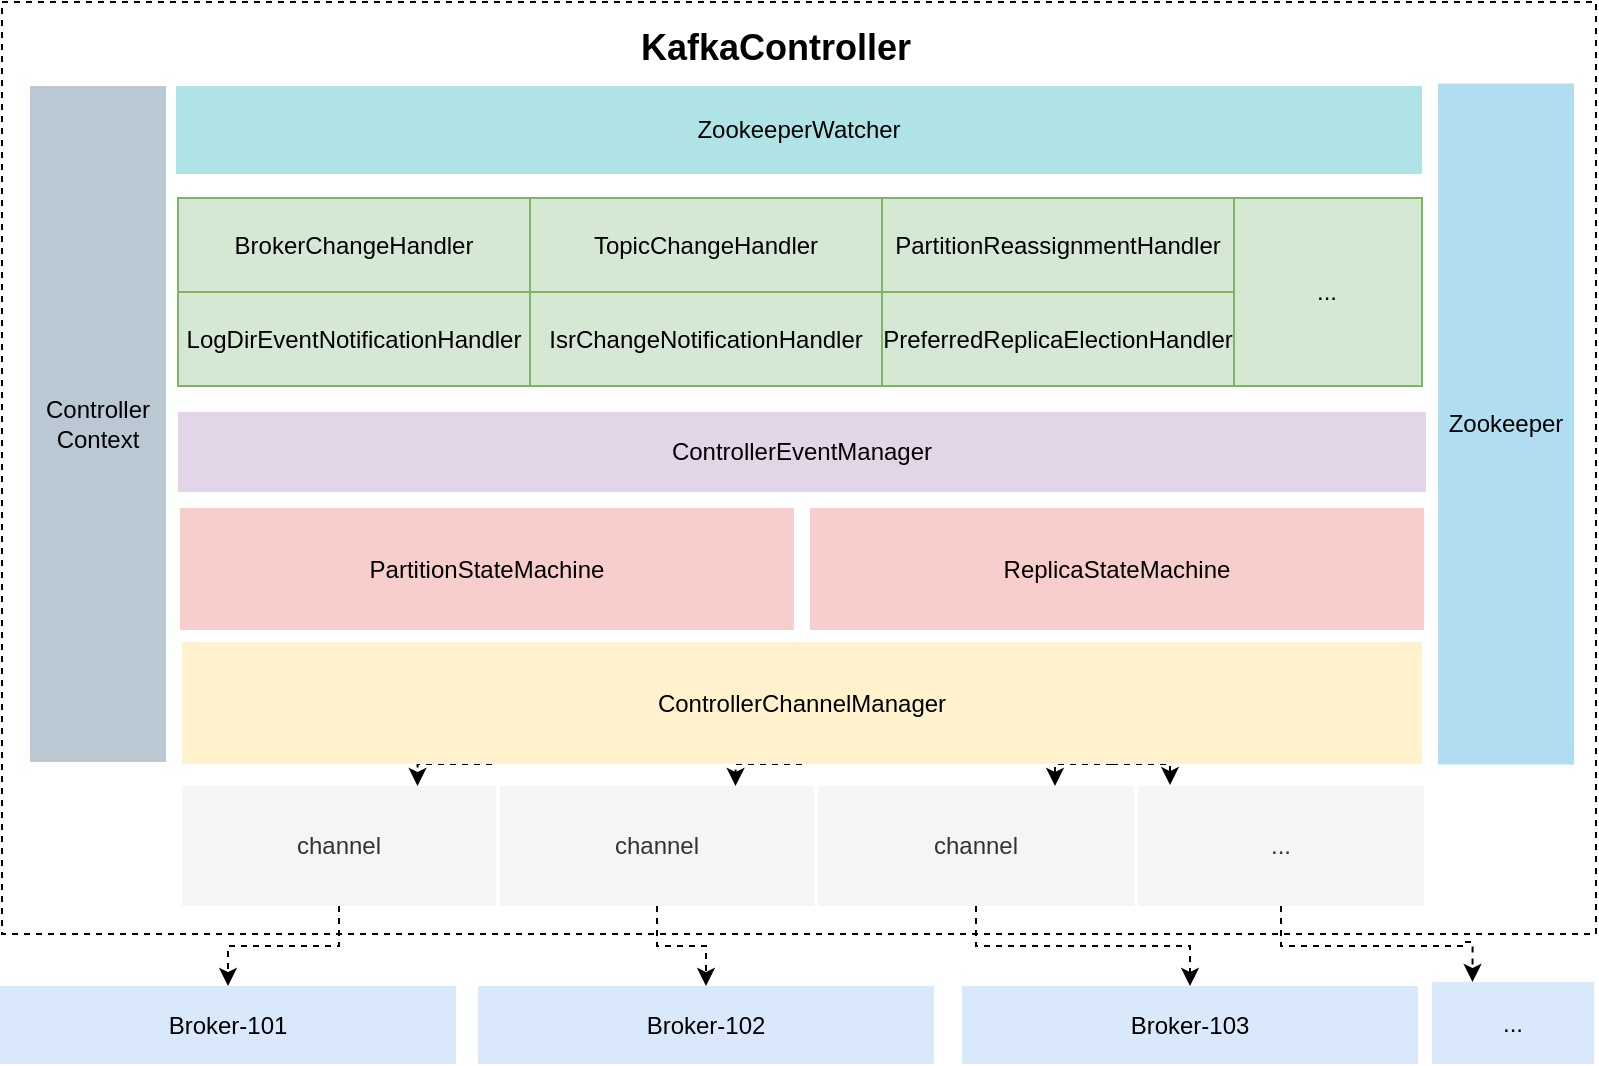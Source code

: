 <mxfile version="20.8.23" type="github" pages="8">
  <diagram id="4u7BLTlFRPAP1tuZHn1R" name="KafkaController">
    <mxGraphModel dx="954" dy="629" grid="0" gridSize="10" guides="1" tooltips="1" connect="1" arrows="1" fold="1" page="1" pageScale="1" pageWidth="827" pageHeight="1169" math="0" shadow="0">
      <root>
        <mxCell id="0" />
        <mxCell id="1" parent="0" />
        <mxCell id="mOAyv0OrGzzF8VgRhnmG-20" value="" style="rounded=0;whiteSpace=wrap;html=1;fontFamily=Helvetica;dashed=1;" parent="1" vertex="1">
          <mxGeometry x="22" y="95" width="797" height="466" as="geometry" />
        </mxCell>
        <mxCell id="mOAyv0OrGzzF8VgRhnmG-41" style="edgeStyle=orthogonalEdgeStyle;rounded=0;orthogonalLoop=1;jettySize=auto;html=1;exitX=0.25;exitY=1;exitDx=0;exitDy=0;entryX=0.75;entryY=0;entryDx=0;entryDy=0;dashed=1;fontFamily=Helvetica;fontSize=18;" parent="1" source="mOAyv0OrGzzF8VgRhnmG-1" target="mOAyv0OrGzzF8VgRhnmG-26" edge="1">
          <mxGeometry relative="1" as="geometry" />
        </mxCell>
        <mxCell id="mOAyv0OrGzzF8VgRhnmG-42" style="edgeStyle=orthogonalEdgeStyle;rounded=0;orthogonalLoop=1;jettySize=auto;html=1;exitX=0.5;exitY=1;exitDx=0;exitDy=0;entryX=0.75;entryY=0;entryDx=0;entryDy=0;dashed=1;fontFamily=Helvetica;fontSize=18;" parent="1" source="mOAyv0OrGzzF8VgRhnmG-1" target="mOAyv0OrGzzF8VgRhnmG-30" edge="1">
          <mxGeometry relative="1" as="geometry" />
        </mxCell>
        <mxCell id="mOAyv0OrGzzF8VgRhnmG-43" style="edgeStyle=orthogonalEdgeStyle;rounded=0;orthogonalLoop=1;jettySize=auto;html=1;exitX=0.75;exitY=1;exitDx=0;exitDy=0;entryX=0.75;entryY=0;entryDx=0;entryDy=0;dashed=1;fontFamily=Helvetica;fontSize=18;" parent="1" source="mOAyv0OrGzzF8VgRhnmG-1" target="mOAyv0OrGzzF8VgRhnmG-31" edge="1">
          <mxGeometry relative="1" as="geometry" />
        </mxCell>
        <mxCell id="mOAyv0OrGzzF8VgRhnmG-44" style="edgeStyle=orthogonalEdgeStyle;rounded=0;orthogonalLoop=1;jettySize=auto;html=1;exitX=0.75;exitY=1;exitDx=0;exitDy=0;entryX=0.112;entryY=-0.008;entryDx=0;entryDy=0;entryPerimeter=0;dashed=1;fontFamily=Helvetica;fontSize=18;" parent="1" source="mOAyv0OrGzzF8VgRhnmG-1" target="mOAyv0OrGzzF8VgRhnmG-32" edge="1">
          <mxGeometry relative="1" as="geometry" />
        </mxCell>
        <mxCell id="mOAyv0OrGzzF8VgRhnmG-1" value="ControllerChannelManager" style="rounded=0;whiteSpace=wrap;html=1;fillColor=#fff2cc;strokeColor=none;" parent="1" vertex="1">
          <mxGeometry x="112" y="415" width="620" height="61" as="geometry" />
        </mxCell>
        <mxCell id="mOAyv0OrGzzF8VgRhnmG-3" value="PartitionStateMachine" style="rounded=0;whiteSpace=wrap;html=1;fillColor=#f8cecc;strokeColor=none;" parent="1" vertex="1">
          <mxGeometry x="111" y="348" width="307" height="61" as="geometry" />
        </mxCell>
        <mxCell id="mOAyv0OrGzzF8VgRhnmG-4" value="ReplicaStateMachine" style="rounded=0;whiteSpace=wrap;html=1;fillColor=#f8cecc;strokeColor=none;" parent="1" vertex="1">
          <mxGeometry x="426" y="348" width="307" height="61" as="geometry" />
        </mxCell>
        <mxCell id="mOAyv0OrGzzF8VgRhnmG-5" value="ZookeeperWatcher" style="rounded=0;whiteSpace=wrap;html=1;fillColor=#b0e3e6;strokeColor=none;" parent="1" vertex="1">
          <mxGeometry x="109" y="137" width="623" height="44" as="geometry" />
        </mxCell>
        <mxCell id="mOAyv0OrGzzF8VgRhnmG-8" value="ControllerEventManager" style="rounded=0;whiteSpace=wrap;html=1;fillColor=#e1d5e7;strokeColor=none;" parent="1" vertex="1">
          <mxGeometry x="110" y="300" width="624" height="40" as="geometry" />
        </mxCell>
        <mxCell id="mOAyv0OrGzzF8VgRhnmG-9" value="BrokerChangeHandler" style="rounded=0;whiteSpace=wrap;html=1;strokeColor=#82b366;fillColor=#d5e8d4;" parent="1" vertex="1">
          <mxGeometry x="110" y="193" width="176" height="47" as="geometry" />
        </mxCell>
        <mxCell id="mOAyv0OrGzzF8VgRhnmG-10" value="TopicChangeHandler" style="rounded=0;whiteSpace=wrap;html=1;fillColor=#d5e8d4;strokeColor=#82b366;" parent="1" vertex="1">
          <mxGeometry x="286" y="193" width="176" height="47" as="geometry" />
        </mxCell>
        <mxCell id="mOAyv0OrGzzF8VgRhnmG-11" value="..." style="rounded=0;whiteSpace=wrap;html=1;strokeColor=#82b366;fillColor=#d5e8d4;" parent="1" vertex="1">
          <mxGeometry x="637" y="193" width="95" height="94" as="geometry" />
        </mxCell>
        <mxCell id="mOAyv0OrGzzF8VgRhnmG-12" value="Controller&lt;br&gt;Context" style="rounded=0;whiteSpace=wrap;html=1;align=center;flipV=1;fillColor=#bac8d3;strokeColor=none;" parent="1" vertex="1">
          <mxGeometry x="36" y="137" width="68" height="338" as="geometry" />
        </mxCell>
        <mxCell id="mOAyv0OrGzzF8VgRhnmG-13" value="LogDirEventNotificationHandler" style="rounded=0;whiteSpace=wrap;html=1;strokeColor=#82b366;fillColor=#d5e8d4;" parent="1" vertex="1">
          <mxGeometry x="110" y="240" width="176" height="47" as="geometry" />
        </mxCell>
        <mxCell id="mOAyv0OrGzzF8VgRhnmG-14" value="IsrChangeNotificationHandler" style="rounded=0;whiteSpace=wrap;html=1;strokeColor=#82b366;fillColor=#d5e8d4;" parent="1" vertex="1">
          <mxGeometry x="286" y="240" width="176" height="47" as="geometry" />
        </mxCell>
        <mxCell id="mOAyv0OrGzzF8VgRhnmG-16" value="PreferredReplicaElectionHandler" style="rounded=0;whiteSpace=wrap;html=1;strokeColor=#82b366;fillColor=#d5e8d4;" parent="1" vertex="1">
          <mxGeometry x="462" y="240" width="176" height="47" as="geometry" />
        </mxCell>
        <mxCell id="mOAyv0OrGzzF8VgRhnmG-18" value="PartitionReassignmentHandler" style="rounded=0;whiteSpace=wrap;html=1;strokeColor=#82b366;fillColor=#d5e8d4;" parent="1" vertex="1">
          <mxGeometry x="462" y="193" width="176" height="47" as="geometry" />
        </mxCell>
        <mxCell id="mOAyv0OrGzzF8VgRhnmG-19" value="Zookeeper" style="rounded=0;whiteSpace=wrap;html=1;align=center;flipV=1;fillColor=#b1ddf0;strokeColor=none;" parent="1" vertex="1">
          <mxGeometry x="740" y="135.75" width="68" height="340.5" as="geometry" />
        </mxCell>
        <mxCell id="mOAyv0OrGzzF8VgRhnmG-21" value="&lt;b&gt;&lt;font style=&quot;font-size: 18px;&quot;&gt;KafkaController&lt;/font&gt;&lt;/b&gt;" style="text;html=1;strokeColor=none;fillColor=none;align=center;verticalAlign=middle;whiteSpace=wrap;rounded=0;dashed=1;fontFamily=Helvetica;" parent="1" vertex="1">
          <mxGeometry x="379" y="103" width="60" height="30" as="geometry" />
        </mxCell>
        <mxCell id="mOAyv0OrGzzF8VgRhnmG-37" style="edgeStyle=orthogonalEdgeStyle;rounded=0;orthogonalLoop=1;jettySize=auto;html=1;exitX=0.5;exitY=1;exitDx=0;exitDy=0;fontFamily=Helvetica;fontSize=18;dashed=1;" parent="1" source="mOAyv0OrGzzF8VgRhnmG-26" target="mOAyv0OrGzzF8VgRhnmG-33" edge="1">
          <mxGeometry relative="1" as="geometry" />
        </mxCell>
        <mxCell id="mOAyv0OrGzzF8VgRhnmG-26" value="channel" style="rounded=0;whiteSpace=wrap;html=1;fillColor=#f5f5f5;fontColor=#333333;strokeColor=none;" parent="1" vertex="1">
          <mxGeometry x="112" y="487" width="157" height="60" as="geometry" />
        </mxCell>
        <mxCell id="mOAyv0OrGzzF8VgRhnmG-38" style="edgeStyle=orthogonalEdgeStyle;rounded=0;orthogonalLoop=1;jettySize=auto;html=1;exitX=0.5;exitY=1;exitDx=0;exitDy=0;entryX=0.5;entryY=0;entryDx=0;entryDy=0;dashed=1;fontFamily=Helvetica;fontSize=18;" parent="1" source="mOAyv0OrGzzF8VgRhnmG-30" target="mOAyv0OrGzzF8VgRhnmG-34" edge="1">
          <mxGeometry relative="1" as="geometry" />
        </mxCell>
        <mxCell id="mOAyv0OrGzzF8VgRhnmG-30" value="channel" style="rounded=0;whiteSpace=wrap;html=1;fillColor=#f5f5f5;fontColor=#333333;strokeColor=none;" parent="1" vertex="1">
          <mxGeometry x="271" y="487" width="157" height="60" as="geometry" />
        </mxCell>
        <mxCell id="mOAyv0OrGzzF8VgRhnmG-39" style="edgeStyle=orthogonalEdgeStyle;rounded=0;orthogonalLoop=1;jettySize=auto;html=1;exitX=0.5;exitY=1;exitDx=0;exitDy=0;entryX=0.5;entryY=0;entryDx=0;entryDy=0;dashed=1;fontFamily=Helvetica;fontSize=18;" parent="1" source="mOAyv0OrGzzF8VgRhnmG-31" target="mOAyv0OrGzzF8VgRhnmG-35" edge="1">
          <mxGeometry relative="1" as="geometry" />
        </mxCell>
        <mxCell id="mOAyv0OrGzzF8VgRhnmG-31" value="channel" style="rounded=0;whiteSpace=wrap;html=1;strokeColor=none;fillColor=#f5f5f5;fontColor=#333333;" parent="1" vertex="1">
          <mxGeometry x="430" y="487" width="158" height="60" as="geometry" />
        </mxCell>
        <mxCell id="mOAyv0OrGzzF8VgRhnmG-40" style="edgeStyle=orthogonalEdgeStyle;rounded=0;orthogonalLoop=1;jettySize=auto;html=1;exitX=0.5;exitY=1;exitDx=0;exitDy=0;entryX=0.25;entryY=0;entryDx=0;entryDy=0;dashed=1;fontFamily=Helvetica;fontSize=18;" parent="1" source="mOAyv0OrGzzF8VgRhnmG-32" target="mOAyv0OrGzzF8VgRhnmG-36" edge="1">
          <mxGeometry relative="1" as="geometry" />
        </mxCell>
        <mxCell id="mOAyv0OrGzzF8VgRhnmG-32" value="..." style="rounded=0;whiteSpace=wrap;html=1;strokeColor=none;fillColor=#f5f5f5;fontColor=#333333;" parent="1" vertex="1">
          <mxGeometry x="590" y="487" width="143" height="60" as="geometry" />
        </mxCell>
        <mxCell id="mOAyv0OrGzzF8VgRhnmG-33" value="Broker-101" style="rounded=0;whiteSpace=wrap;html=1;fillColor=#dae8fc;strokeColor=none;" parent="1" vertex="1">
          <mxGeometry x="21" y="587" width="228" height="39" as="geometry" />
        </mxCell>
        <mxCell id="mOAyv0OrGzzF8VgRhnmG-34" value="Broker-102" style="rounded=0;whiteSpace=wrap;html=1;fillColor=#dae8fc;strokeColor=none;" parent="1" vertex="1">
          <mxGeometry x="260" y="587" width="228" height="39" as="geometry" />
        </mxCell>
        <mxCell id="mOAyv0OrGzzF8VgRhnmG-35" value="Broker-103" style="rounded=0;whiteSpace=wrap;html=1;fillColor=#dae8fc;strokeColor=none;" parent="1" vertex="1">
          <mxGeometry x="502" y="587" width="228" height="39" as="geometry" />
        </mxCell>
        <mxCell id="mOAyv0OrGzzF8VgRhnmG-36" value="..." style="rounded=0;whiteSpace=wrap;html=1;fillColor=#dae8fc;strokeColor=none;" parent="1" vertex="1">
          <mxGeometry x="737" y="585" width="81" height="41" as="geometry" />
        </mxCell>
      </root>
    </mxGraphModel>
  </diagram>
  <diagram id="iTfkoLVbdz3NQLwtvQs1" name="Kafka集群">
    <mxGraphModel dx="954" dy="629" grid="0" gridSize="10" guides="1" tooltips="1" connect="1" arrows="1" fold="1" page="1" pageScale="1" pageWidth="827" pageHeight="1169" math="0" shadow="0">
      <root>
        <mxCell id="0" />
        <mxCell id="1" parent="0" />
        <mxCell id="Q813XBf0uUEohR20F2HL-12" value="" style="rounded=0;whiteSpace=wrap;html=1;fontFamily=Helvetica;fontSize=18;strokeColor=default;fillColor=none;dashed=1;" parent="1" vertex="1">
          <mxGeometry x="45" y="339" width="710" height="315" as="geometry" />
        </mxCell>
        <mxCell id="Q813XBf0uUEohR20F2HL-1" value="" style="shape=cylinder3;whiteSpace=wrap;html=1;boundedLbl=1;backgroundOutline=1;size=15;fontFamily=Helvetica;fontSize=18;strokeColor=#0e8088;fillColor=#b0e3e6;" parent="1" vertex="1">
          <mxGeometry x="76" y="405" width="155" height="164" as="geometry" />
        </mxCell>
        <mxCell id="Q813XBf0uUEohR20F2HL-3" value="testA-0" style="rounded=0;whiteSpace=wrap;html=1;fontFamily=Helvetica;fontSize=18;strokeColor=none;fillColor=#fad9d5;" parent="1" vertex="1">
          <mxGeometry x="88.5" y="457" width="130" height="32" as="geometry" />
        </mxCell>
        <mxCell id="Q813XBf0uUEohR20F2HL-5" value="" style="verticalLabelPosition=bottom;verticalAlign=top;html=1;shape=mxgraph.basic.4_point_star_2;dx=0.8;fontFamily=Helvetica;fontSize=18;strokeColor=#FF0000;fillColor=#FF0000;" parent="1" vertex="1">
          <mxGeometry x="94" y="463.5" width="21" height="19" as="geometry" />
        </mxCell>
        <mxCell id="Q813XBf0uUEohR20F2HL-6" value="" style="shape=cylinder3;whiteSpace=wrap;html=1;boundedLbl=1;backgroundOutline=1;size=15;fontFamily=Helvetica;fontSize=18;strokeColor=#0e8088;fillColor=#b0e3e6;" parent="1" vertex="1">
          <mxGeometry x="312" y="405" width="155" height="164" as="geometry" />
        </mxCell>
        <mxCell id="Q813XBf0uUEohR20F2HL-7" value="testA-0" style="rounded=0;whiteSpace=wrap;html=1;fontFamily=Helvetica;fontSize=18;strokeColor=none;fillColor=#fad9d5;" parent="1" vertex="1">
          <mxGeometry x="324.5" y="457" width="130" height="32" as="geometry" />
        </mxCell>
        <mxCell id="Q813XBf0uUEohR20F2HL-9" value="" style="shape=cylinder3;whiteSpace=wrap;html=1;boundedLbl=1;backgroundOutline=1;size=15;fontFamily=Helvetica;fontSize=18;strokeColor=#0e8088;fillColor=#b0e3e6;" parent="1" vertex="1">
          <mxGeometry x="547" y="405" width="155" height="164" as="geometry" />
        </mxCell>
        <mxCell id="Q813XBf0uUEohR20F2HL-16" style="edgeStyle=orthogonalEdgeStyle;rounded=0;orthogonalLoop=1;jettySize=auto;html=1;exitX=0.5;exitY=1;exitDx=0;exitDy=0;fontFamily=Helvetica;fontSize=12;dashed=1;" parent="1" source="Q813XBf0uUEohR20F2HL-10" edge="1">
          <mxGeometry relative="1" as="geometry">
            <mxPoint x="203" y="483" as="targetPoint" />
            <Array as="points">
              <mxPoint x="592" y="489" />
              <mxPoint x="592" y="626" />
              <mxPoint x="203" y="626" />
            </Array>
          </mxGeometry>
        </mxCell>
        <mxCell id="Q813XBf0uUEohR20F2HL-17" value="拉取数据" style="edgeLabel;html=1;align=center;verticalAlign=middle;resizable=0;points=[];fontSize=12;fontFamily=Helvetica;" parent="Q813XBf0uUEohR20F2HL-16" vertex="1" connectable="0">
          <mxGeometry x="0.148" relative="1" as="geometry">
            <mxPoint x="148" y="-9" as="offset" />
          </mxGeometry>
        </mxCell>
        <mxCell id="Q813XBf0uUEohR20F2HL-10" value="testA-0" style="rounded=0;whiteSpace=wrap;html=1;fontFamily=Helvetica;fontSize=18;strokeColor=none;fillColor=#fad9d5;" parent="1" vertex="1">
          <mxGeometry x="559.5" y="457" width="130" height="32" as="geometry" />
        </mxCell>
        <mxCell id="Q813XBf0uUEohR20F2HL-13" value="&lt;b&gt;Kafka集群&lt;/b&gt;" style="text;html=1;strokeColor=none;fillColor=none;align=center;verticalAlign=middle;whiteSpace=wrap;rounded=0;dashed=1;fontFamily=Helvetica;fontSize=18;" parent="1" vertex="1">
          <mxGeometry x="308" y="361" width="164" height="30" as="geometry" />
        </mxCell>
        <mxCell id="Q813XBf0uUEohR20F2HL-14" value="" style="endArrow=classic;html=1;rounded=0;fontFamily=Helvetica;fontSize=18;entryX=1;entryY=0.5;entryDx=0;entryDy=0;exitX=0;exitY=0.5;exitDx=0;exitDy=0;dashed=1;" parent="1" source="Q813XBf0uUEohR20F2HL-7" target="Q813XBf0uUEohR20F2HL-3" edge="1">
          <mxGeometry width="50" height="50" relative="1" as="geometry">
            <mxPoint x="349" y="230" as="sourcePoint" />
            <mxPoint x="307" y="268" as="targetPoint" />
          </mxGeometry>
        </mxCell>
        <mxCell id="Q813XBf0uUEohR20F2HL-15" value="&lt;font style=&quot;font-size: 12px;&quot;&gt;拉取数据&lt;/font&gt;" style="edgeLabel;html=1;align=center;verticalAlign=middle;resizable=0;points=[];fontSize=18;fontFamily=Helvetica;" parent="Q813XBf0uUEohR20F2HL-14" vertex="1" connectable="0">
          <mxGeometry x="0.16" y="2" relative="1" as="geometry">
            <mxPoint x="14" y="-18" as="offset" />
          </mxGeometry>
        </mxCell>
        <mxCell id="Q813XBf0uUEohR20F2HL-18" value="Broker-101" style="text;html=1;strokeColor=none;fillColor=none;align=center;verticalAlign=middle;whiteSpace=wrap;rounded=0;dashed=1;fontFamily=Helvetica;fontSize=12;" parent="1" vertex="1">
          <mxGeometry x="115" y="566" width="69" height="30" as="geometry" />
        </mxCell>
        <mxCell id="Q813XBf0uUEohR20F2HL-19" value="Broker-102" style="text;html=1;strokeColor=none;fillColor=none;align=center;verticalAlign=middle;whiteSpace=wrap;rounded=0;dashed=1;fontFamily=Helvetica;fontSize=12;" parent="1" vertex="1">
          <mxGeometry x="353" y="566" width="69" height="30" as="geometry" />
        </mxCell>
        <mxCell id="Q813XBf0uUEohR20F2HL-20" value="Broker-103" style="text;html=1;strokeColor=none;fillColor=none;align=center;verticalAlign=middle;whiteSpace=wrap;rounded=0;dashed=1;fontFamily=Helvetica;fontSize=12;" parent="1" vertex="1">
          <mxGeometry x="603" y="566" width="69" height="30" as="geometry" />
        </mxCell>
        <mxCell id="HKOdW7SLbriLLzpFNIYk-1" value="" style="verticalLabelPosition=bottom;verticalAlign=top;html=1;shape=mxgraph.basic.4_point_star_2;dx=0.8;fontFamily=Helvetica;fontSize=18;strokeColor=#FF0000;fillColor=#FF0000;" parent="1" vertex="1">
          <mxGeometry x="61" y="618.5" width="17" height="14.5" as="geometry" />
        </mxCell>
        <mxCell id="HKOdW7SLbriLLzpFNIYk-2" value="表示为分区leader" style="text;html=1;strokeColor=none;fillColor=none;align=center;verticalAlign=middle;whiteSpace=wrap;rounded=0;dashed=1;fontFamily=Helvetica;fontSize=12;" parent="1" vertex="1">
          <mxGeometry x="76" y="612" width="105" height="30" as="geometry" />
        </mxCell>
        <mxCell id="fYvXDFq0iHx-Lgx0LVgg-1" value="" style="rounded=1;whiteSpace=wrap;html=1;fontSize=16;fontColor=#FF3333;" vertex="1" parent="1">
          <mxGeometry x="61" y="1221" width="214" height="198" as="geometry" />
        </mxCell>
        <mxCell id="fYvXDFq0iHx-Lgx0LVgg-2" value="&lt;font color=&quot;#000000&quot; style=&quot;font-size: 12px;&quot;&gt;testA-0&lt;/font&gt;" style="rounded=0;whiteSpace=wrap;html=1;fontSize=12;fontColor=#FF3333;fillColor=#FFFFFF;" vertex="1" parent="1">
          <mxGeometry x="81" y="1233" width="172" height="24" as="geometry" />
        </mxCell>
        <mxCell id="fYvXDFq0iHx-Lgx0LVgg-3" value="Broker-101" style="text;html=1;strokeColor=none;fillColor=none;align=center;verticalAlign=middle;whiteSpace=wrap;rounded=0;fontSize=21;fontColor=#000000;" vertex="1" parent="1">
          <mxGeometry x="105" y="1433" width="109" height="22" as="geometry" />
        </mxCell>
        <mxCell id="fYvXDFq0iHx-Lgx0LVgg-4" value="" style="rounded=1;whiteSpace=wrap;html=1;fontSize=16;fontColor=#FF3333;" vertex="1" parent="1">
          <mxGeometry x="339" y="1221" width="214" height="198" as="geometry" />
        </mxCell>
        <mxCell id="fYvXDFq0iHx-Lgx0LVgg-5" value="" style="rounded=1;whiteSpace=wrap;html=1;fontSize=16;fontColor=#FF3333;" vertex="1" parent="1">
          <mxGeometry x="601" y="1221" width="214" height="198" as="geometry" />
        </mxCell>
        <mxCell id="fYvXDFq0iHx-Lgx0LVgg-6" value="&lt;font color=&quot;#000000&quot; style=&quot;font-size: 12px;&quot;&gt;testA-0&lt;/font&gt;" style="rounded=0;whiteSpace=wrap;html=1;fontSize=12;fontColor=#FF3333;" vertex="1" parent="1">
          <mxGeometry x="621" y="1233" width="172" height="24" as="geometry" />
        </mxCell>
        <mxCell id="fYvXDFq0iHx-Lgx0LVgg-7" value="controller：102" style="ellipse;shape=cloud;whiteSpace=wrap;html=1;fontSize=14;fontColor=#000000;fontStyle=1" vertex="1" parent="1">
          <mxGeometry x="337" y="957" width="221" height="94" as="geometry" />
        </mxCell>
        <mxCell id="fYvXDFq0iHx-Lgx0LVgg-8" value="" style="endArrow=classic;startArrow=classic;html=1;rounded=0;fontSize=12;fontColor=#000000;fillColor=#FFF2CC;" edge="1" parent="1">
          <mxGeometry width="50" height="50" relative="1" as="geometry">
            <mxPoint x="452" y="1194" as="sourcePoint" />
            <mxPoint x="454" y="1061" as="targetPoint" />
          </mxGeometry>
        </mxCell>
        <mxCell id="fYvXDFq0iHx-Lgx0LVgg-9" value="" style="endArrow=classic;startArrow=classic;html=1;rounded=0;fontSize=12;fontColor=#000000;fillColor=#FFF2CC;" edge="1" parent="1">
          <mxGeometry width="50" height="50" relative="1" as="geometry">
            <mxPoint x="706" y="1206" as="sourcePoint" />
            <mxPoint x="559" y="1055" as="targetPoint" />
          </mxGeometry>
        </mxCell>
        <mxCell id="fYvXDFq0iHx-Lgx0LVgg-10" value="" style="curved=1;endArrow=classic;html=1;rounded=0;fontSize=15;fontColor=#EA6B66;fillColor=#FFF2CC;exitX=0;exitY=0.75;exitDx=0;exitDy=0;entryX=0.863;entryY=0.083;entryDx=0;entryDy=0;entryPerimeter=0;" edge="1" parent="1" source="fYvXDFq0iHx-Lgx0LVgg-6" target="fYvXDFq0iHx-Lgx0LVgg-15">
          <mxGeometry width="50" height="50" relative="1" as="geometry">
            <mxPoint x="579" y="1274" as="sourcePoint" />
            <mxPoint x="256" y="1249" as="targetPoint" />
            <Array as="points">
              <mxPoint x="563" y="1135" />
            </Array>
          </mxGeometry>
        </mxCell>
        <mxCell id="fYvXDFq0iHx-Lgx0LVgg-11" value="&lt;font color=&quot;#000000&quot;&gt;fetch&lt;/font&gt;" style="edgeLabel;html=1;align=center;verticalAlign=middle;resizable=0;points=[];fontSize=15;fontColor=#EA6B66;" vertex="1" connectable="0" parent="fYvXDFq0iHx-Lgx0LVgg-10">
          <mxGeometry x="0.293" y="1" relative="1" as="geometry">
            <mxPoint x="51" y="38" as="offset" />
          </mxGeometry>
        </mxCell>
        <mxCell id="fYvXDFq0iHx-Lgx0LVgg-12" value="ZK集群" style="text;html=1;strokeColor=none;fillColor=none;align=center;verticalAlign=middle;whiteSpace=wrap;rounded=0;fontSize=15;fontColor=#000000;" vertex="1" parent="1">
          <mxGeometry x="402" y="933" width="60" height="30" as="geometry" />
        </mxCell>
        <mxCell id="fYvXDFq0iHx-Lgx0LVgg-13" value="Broker-102" style="text;html=1;strokeColor=none;fillColor=none;align=center;verticalAlign=middle;whiteSpace=wrap;rounded=0;fontSize=21;fontColor=#000000;" vertex="1" parent="1">
          <mxGeometry x="388" y="1433" width="109" height="22" as="geometry" />
        </mxCell>
        <mxCell id="fYvXDFq0iHx-Lgx0LVgg-14" value="Broker-103" style="text;html=1;strokeColor=none;fillColor=none;align=center;verticalAlign=middle;whiteSpace=wrap;rounded=0;fontSize=21;fontColor=#000000;" vertex="1" parent="1">
          <mxGeometry x="666" y="1433" width="109" height="22" as="geometry" />
        </mxCell>
        <mxCell id="fYvXDFq0iHx-Lgx0LVgg-15" value="&lt;font color=&quot;#000000&quot; style=&quot;font-size: 12px;&quot;&gt;testA-0&lt;/font&gt;" style="rounded=0;whiteSpace=wrap;html=1;fontSize=12;fontColor=#FF3333;fillColor=#CCFF99;" vertex="1" parent="1">
          <mxGeometry x="361.5" y="1234" width="172" height="24" as="geometry" />
        </mxCell>
        <mxCell id="fYvXDFq0iHx-Lgx0LVgg-16" value="&lt;font color=&quot;#ea6b66&quot; style=&quot;font-size: 15px&quot;&gt;leader&lt;/font&gt;" style="text;html=1;strokeColor=none;fillColor=none;align=center;verticalAlign=middle;whiteSpace=wrap;rounded=0;fontSize=18;fontColor=#000000;" vertex="1" parent="1">
          <mxGeometry x="358.5" y="1230" width="60" height="30" as="geometry" />
        </mxCell>
        <mxCell id="fYvXDFq0iHx-Lgx0LVgg-17" value="" style="verticalLabelPosition=bottom;verticalAlign=top;html=1;shape=mxgraph.basic.x;fillColor=#FF3333;" vertex="1" parent="1">
          <mxGeometry x="110" y="1295" width="100" height="100" as="geometry" />
        </mxCell>
        <mxCell id="7_hPw0aVyEb5IZ49-DI8-30" value="" style="rounded=0;whiteSpace=wrap;html=1;fontFamily=Helvetica;fontSize=12;strokeColor=default;fillColor=default;dashed=1;" vertex="1" parent="1">
          <mxGeometry x="70" y="1787" width="712" height="174" as="geometry" />
        </mxCell>
        <mxCell id="7_hPw0aVyEb5IZ49-DI8-31" value="&amp;nbsp; &amp;nbsp; &amp;nbsp;..." style="shape=cylinder3;whiteSpace=wrap;html=1;boundedLbl=1;backgroundOutline=1;size=15;fontFamily=Helvetica;fontSize=12;strokeColor=#d79b00;fillColor=#ffcd28;gradientColor=#ffa500;" vertex="1" parent="1">
          <mxGeometry x="459" y="1834" width="219" height="79" as="geometry" />
        </mxCell>
        <mxCell id="7_hPw0aVyEb5IZ49-DI8-32" value="&amp;nbsp; &amp;nbsp; &amp;nbsp; &amp;nbsp; &amp;nbsp; &amp;nbsp; &amp;nbsp; &amp;nbsp; &amp;nbsp; &amp;nbsp; &amp;nbsp; ..." style="shape=cylinder3;whiteSpace=wrap;html=1;boundedLbl=1;backgroundOutline=1;size=15;fontFamily=Helvetica;fontSize=12;strokeColor=#d79b00;fillColor=#ffcd28;gradientColor=#ffa500;align=left;" vertex="1" parent="1">
          <mxGeometry x="235" y="1834" width="219" height="79" as="geometry" />
        </mxCell>
        <mxCell id="7_hPw0aVyEb5IZ49-DI8-33" value="" style="rounded=0;whiteSpace=wrap;html=1;fontFamily=Helvetica;fontSize=18;strokeColor=default;fillColor=none;dashed=1;" vertex="1" parent="1">
          <mxGeometry x="70" y="1995" width="710" height="315" as="geometry" />
        </mxCell>
        <mxCell id="7_hPw0aVyEb5IZ49-DI8-34" value="" style="shape=cylinder3;whiteSpace=wrap;html=1;boundedLbl=1;backgroundOutline=1;size=15;fontFamily=Helvetica;fontSize=18;strokeColor=#0e8088;fillColor=#b0e3e6;" vertex="1" parent="1">
          <mxGeometry x="101" y="2061" width="155" height="164" as="geometry" />
        </mxCell>
        <mxCell id="7_hPw0aVyEb5IZ49-DI8-35" value="testA-0" style="rounded=0;whiteSpace=wrap;html=1;fontFamily=Helvetica;fontSize=18;strokeColor=none;fillColor=#f5f5f5;gradientColor=#b3b3b3;" vertex="1" parent="1">
          <mxGeometry x="113.5" y="2113" width="130" height="32" as="geometry" />
        </mxCell>
        <mxCell id="7_hPw0aVyEb5IZ49-DI8-36" value="" style="shape=cylinder3;whiteSpace=wrap;html=1;boundedLbl=1;backgroundOutline=1;size=15;fontFamily=Helvetica;fontSize=18;strokeColor=#0e8088;fillColor=#b0e3e6;" vertex="1" parent="1">
          <mxGeometry x="337" y="2061" width="155" height="164" as="geometry" />
        </mxCell>
        <mxCell id="7_hPw0aVyEb5IZ49-DI8-37" value="testA-0" style="rounded=0;whiteSpace=wrap;html=1;fontFamily=Helvetica;fontSize=18;strokeColor=none;fillColor=#fad9d5;" vertex="1" parent="1">
          <mxGeometry x="349.5" y="2113" width="130" height="32" as="geometry" />
        </mxCell>
        <mxCell id="7_hPw0aVyEb5IZ49-DI8-38" value="" style="shape=cylinder3;whiteSpace=wrap;html=1;boundedLbl=1;backgroundOutline=1;size=15;fontFamily=Helvetica;fontSize=18;strokeColor=#0e8088;fillColor=#b0e3e6;" vertex="1" parent="1">
          <mxGeometry x="572" y="2061" width="155" height="164" as="geometry" />
        </mxCell>
        <mxCell id="7_hPw0aVyEb5IZ49-DI8-39" style="edgeStyle=orthogonalEdgeStyle;rounded=0;orthogonalLoop=1;jettySize=auto;html=1;exitX=0;exitY=0.5;exitDx=0;exitDy=0;fontFamily=Helvetica;fontSize=12;" edge="1" parent="1" source="7_hPw0aVyEb5IZ49-DI8-41" target="7_hPw0aVyEb5IZ49-DI8-37">
          <mxGeometry relative="1" as="geometry" />
        </mxCell>
        <mxCell id="7_hPw0aVyEb5IZ49-DI8-40" value="拉取数据" style="edgeLabel;html=1;align=center;verticalAlign=middle;resizable=0;points=[];fontSize=12;fontFamily=Helvetica;" vertex="1" connectable="0" parent="7_hPw0aVyEb5IZ49-DI8-39">
          <mxGeometry x="0.229" y="1" relative="1" as="geometry">
            <mxPoint x="1" as="offset" />
          </mxGeometry>
        </mxCell>
        <mxCell id="7_hPw0aVyEb5IZ49-DI8-41" value="testA-0" style="rounded=0;whiteSpace=wrap;html=1;fontFamily=Helvetica;fontSize=18;strokeColor=none;fillColor=#fad9d5;" vertex="1" parent="1">
          <mxGeometry x="584.5" y="2113" width="130" height="32" as="geometry" />
        </mxCell>
        <mxCell id="7_hPw0aVyEb5IZ49-DI8-42" value="&lt;b&gt;Kafka集群&lt;/b&gt;" style="text;html=1;strokeColor=none;fillColor=none;align=center;verticalAlign=middle;whiteSpace=wrap;rounded=0;dashed=1;fontFamily=Helvetica;fontSize=18;" vertex="1" parent="1">
          <mxGeometry x="256" y="2005" width="164" height="30" as="geometry" />
        </mxCell>
        <mxCell id="7_hPw0aVyEb5IZ49-DI8-43" value="Broker-101" style="text;html=1;strokeColor=none;fillColor=none;align=center;verticalAlign=middle;whiteSpace=wrap;rounded=0;dashed=1;fontFamily=Helvetica;fontSize=12;" vertex="1" parent="1">
          <mxGeometry x="140" y="2222" width="69" height="30" as="geometry" />
        </mxCell>
        <mxCell id="7_hPw0aVyEb5IZ49-DI8-44" value="Broker-102" style="text;html=1;strokeColor=none;fillColor=none;align=center;verticalAlign=middle;whiteSpace=wrap;rounded=0;dashed=1;fontFamily=Helvetica;fontSize=12;" vertex="1" parent="1">
          <mxGeometry x="378" y="2222" width="69" height="30" as="geometry" />
        </mxCell>
        <mxCell id="7_hPw0aVyEb5IZ49-DI8-45" value="Broker-103" style="text;html=1;strokeColor=none;fillColor=none;align=center;verticalAlign=middle;whiteSpace=wrap;rounded=0;dashed=1;fontFamily=Helvetica;fontSize=12;" vertex="1" parent="1">
          <mxGeometry x="628" y="2222" width="69" height="30" as="geometry" />
        </mxCell>
        <mxCell id="7_hPw0aVyEb5IZ49-DI8-46" value="" style="verticalLabelPosition=bottom;verticalAlign=top;html=1;shape=mxgraph.basic.4_point_star_2;dx=0.8;fontFamily=Helvetica;fontSize=18;strokeColor=#FF0000;fillColor=#FF0000;" vertex="1" parent="1">
          <mxGeometry x="86" y="2274.5" width="17" height="14.5" as="geometry" />
        </mxCell>
        <mxCell id="7_hPw0aVyEb5IZ49-DI8-47" value="表示为分区leader" style="text;html=1;strokeColor=none;fillColor=none;align=center;verticalAlign=middle;whiteSpace=wrap;rounded=0;dashed=1;fontFamily=Helvetica;fontSize=12;" vertex="1" parent="1">
          <mxGeometry x="101" y="2268" width="105" height="30" as="geometry" />
        </mxCell>
        <mxCell id="7_hPw0aVyEb5IZ49-DI8-48" value="" style="verticalLabelPosition=bottom;verticalAlign=top;html=1;shape=mxgraph.basic.4_point_star_2;dx=0.8;fontFamily=Helvetica;fontSize=18;strokeColor=#FF0000;fillColor=#FF0000;" vertex="1" parent="1">
          <mxGeometry x="355" y="2119.5" width="21" height="19" as="geometry" />
        </mxCell>
        <mxCell id="7_hPw0aVyEb5IZ49-DI8-49" value="" style="verticalLabelPosition=bottom;verticalAlign=top;html=1;shape=mxgraph.basic.x;fontFamily=Helvetica;fontSize=12;strokeColor=#B20000;fillColor=#e51400;fontColor=#ffffff;" vertex="1" parent="1">
          <mxGeometry x="145" y="2061" width="61" height="43" as="geometry" />
        </mxCell>
        <mxCell id="7_hPw0aVyEb5IZ49-DI8-50" value="发生宕机" style="text;html=1;strokeColor=none;fillColor=none;align=center;verticalAlign=middle;whiteSpace=wrap;rounded=0;fontFamily=Helvetica;fontSize=12;" vertex="1" parent="1">
          <mxGeometry x="143" y="2022" width="60" height="30" as="geometry" />
        </mxCell>
        <mxCell id="7_hPw0aVyEb5IZ49-DI8-51" value="" style="verticalLabelPosition=bottom;verticalAlign=top;html=1;shape=mxgraph.basic.x;fontFamily=Helvetica;fontSize=12;strokeColor=#B20000;fillColor=#e51400;fontColor=#ffffff;" vertex="1" parent="1">
          <mxGeometry x="216" y="2275" width="33" height="14" as="geometry" />
        </mxCell>
        <mxCell id="7_hPw0aVyEb5IZ49-DI8-52" value="表示为宕机" style="text;html=1;strokeColor=none;fillColor=none;align=center;verticalAlign=middle;whiteSpace=wrap;rounded=0;dashed=1;fontFamily=Helvetica;fontSize=12;" vertex="1" parent="1">
          <mxGeometry x="232" y="2267" width="105" height="30" as="geometry" />
        </mxCell>
        <mxCell id="7_hPw0aVyEb5IZ49-DI8-53" value="/controller: 102" style="shape=cylinder3;whiteSpace=wrap;html=1;boundedLbl=1;backgroundOutline=1;size=15;fontFamily=Helvetica;fontSize=12;strokeColor=#d79b00;fillColor=#ffcd28;gradientColor=#ffa500;" vertex="1" parent="1">
          <mxGeometry x="341" y="1858" width="219" height="79" as="geometry" />
        </mxCell>
        <mxCell id="7_hPw0aVyEb5IZ49-DI8-54" value="&lt;b&gt;&lt;font style=&quot;font-size: 18px;&quot;&gt;Zookeeper集群&lt;/font&gt;&lt;/b&gt;" style="text;html=1;strokeColor=none;fillColor=none;align=center;verticalAlign=middle;whiteSpace=wrap;rounded=0;dashed=1;fontFamily=Helvetica;fontSize=12;" vertex="1" parent="1">
          <mxGeometry x="337" y="1790" width="171" height="30" as="geometry" />
        </mxCell>
        <mxCell id="7_hPw0aVyEb5IZ49-DI8-55" value="" style="endArrow=classic;startArrow=classic;html=1;rounded=0;fontFamily=Helvetica;fontSize=18;entryX=0.482;entryY=0.997;entryDx=0;entryDy=0;entryPerimeter=0;dashed=1;" edge="1" parent="1" source="7_hPw0aVyEb5IZ49-DI8-36" target="7_hPw0aVyEb5IZ49-DI8-30">
          <mxGeometry width="50" height="50" relative="1" as="geometry">
            <mxPoint x="377" y="2004" as="sourcePoint" />
            <mxPoint x="425" y="1954" as="targetPoint" />
          </mxGeometry>
        </mxCell>
        <mxCell id="7_hPw0aVyEb5IZ49-DI8-56" value="" style="endArrow=classic;startArrow=classic;html=1;rounded=0;fontFamily=Helvetica;fontSize=18;entryX=0.5;entryY=1;entryDx=0;entryDy=0;exitX=0.5;exitY=0;exitDx=0;exitDy=0;exitPerimeter=0;dashed=1;" edge="1" parent="1" source="7_hPw0aVyEb5IZ49-DI8-38" target="7_hPw0aVyEb5IZ49-DI8-30">
          <mxGeometry width="50" height="50" relative="1" as="geometry">
            <mxPoint x="423.909" y="2071" as="sourcePoint" />
            <mxPoint x="423.184" y="1970.478" as="targetPoint" />
          </mxGeometry>
        </mxCell>
        <mxCell id="7_hPw0aVyEb5IZ49-DI8-57" value="&lt;font style=&quot;font-size: 12px;&quot;&gt;Controller&lt;/font&gt;" style="shape=umlActor;verticalLabelPosition=bottom;verticalAlign=top;html=1;fontFamily=Helvetica;fontSize=18;strokeColor=#6c8ebf;fillColor=#dae8fc;" vertex="1" parent="1">
          <mxGeometry x="404.5" y="2153" width="20" height="36" as="geometry" />
        </mxCell>
      </root>
    </mxGraphModel>
  </diagram>
  <diagram id="1C9UggNXIXGtkE73aOY-" name="状态机流程">
    <mxGraphModel dx="954" dy="629" grid="0" gridSize="10" guides="1" tooltips="1" connect="1" arrows="1" fold="1" page="1" pageScale="1" pageWidth="827" pageHeight="1169" math="0" shadow="0">
      <root>
        <mxCell id="0" />
        <mxCell id="1" parent="0" />
        <mxCell id="VTlJpd3Yr6Hg7U554z3d-11" value="" style="rounded=1;whiteSpace=wrap;html=1;dashed=1;fontFamily=Helvetica;fontSize=12;strokeColor=default;fillColor=none;" parent="1" vertex="1">
          <mxGeometry x="37" y="422" width="761" height="262" as="geometry" />
        </mxCell>
        <mxCell id="VTlJpd3Yr6Hg7U554z3d-24" value="操作zk" style="edgeStyle=orthogonalEdgeStyle;rounded=0;orthogonalLoop=1;jettySize=auto;html=1;exitX=1;exitY=0.5;exitDx=0;exitDy=0;entryX=1;entryY=0.398;entryDx=0;entryDy=0;entryPerimeter=0;fontFamily=Helvetica;fontSize=12;" parent="1" source="VTlJpd3Yr6Hg7U554z3d-11" target="VTlJpd3Yr6Hg7U554z3d-6" edge="1">
          <mxGeometry relative="1" as="geometry" />
        </mxCell>
        <mxCell id="VTlJpd3Yr6Hg7U554z3d-17" value="" style="rounded=1;whiteSpace=wrap;html=1;fontFamily=Helvetica;fontSize=12;strokeColor=default;fillColor=none;dashed=1;" parent="1" vertex="1">
          <mxGeometry x="35" y="709" width="764" height="95" as="geometry" />
        </mxCell>
        <mxCell id="VTlJpd3Yr6Hg7U554z3d-5" value="" style="rounded=1;whiteSpace=wrap;html=1;fontFamily=Helvetica;fontSize=12;strokeColor=default;fillColor=none;dashed=1;" parent="1" vertex="1">
          <mxGeometry x="35" y="266" width="764" height="114" as="geometry" />
        </mxCell>
        <mxCell id="VTlJpd3Yr6Hg7U554z3d-6" value="" style="rounded=1;whiteSpace=wrap;html=1;dashed=1;fontFamily=Helvetica;fontSize=12;strokeColor=default;fillColor=none;" parent="1" vertex="1">
          <mxGeometry x="37" y="67" width="765" height="166" as="geometry" />
        </mxCell>
        <mxCell id="vX3E5yEdQplkJoosPsMb-1" value="&lt;span style=&quot;&quot;&gt;ZookeeperWatcher&lt;/span&gt;" style="rounded=0;whiteSpace=wrap;html=1;fontFamily=Helvetica;fontSize=12;strokeColor=#0e8088;fillColor=#b0e3e6;" parent="1" vertex="1">
          <mxGeometry x="67" y="110" width="714" height="47" as="geometry" />
        </mxCell>
        <mxCell id="OoUjEQXnEfxHIYb3tZdr-1" value="Event" style="rounded=0;whiteSpace=wrap;html=1;fontFamily=Helvetica;fontSize=12;strokeColor=#d6b656;fillColor=#fff2cc;gradientColor=#ffd966;" parent="1" vertex="1">
          <mxGeometry x="343" y="441" width="141" height="42" as="geometry" />
        </mxCell>
        <mxCell id="OoUjEQXnEfxHIYb3tZdr-2" value="Event" style="rounded=0;whiteSpace=wrap;html=1;fontFamily=Helvetica;fontSize=12;strokeColor=#d6b656;fillColor=#fff2cc;gradientColor=#ffd966;" parent="1" vertex="1">
          <mxGeometry x="343" y="483" width="141" height="42" as="geometry" />
        </mxCell>
        <mxCell id="OoUjEQXnEfxHIYb3tZdr-3" value="Event" style="rounded=0;whiteSpace=wrap;html=1;fontFamily=Helvetica;fontSize=12;strokeColor=#d6b656;fillColor=#fff2cc;gradientColor=#ffd966;" parent="1" vertex="1">
          <mxGeometry x="343" y="525" width="141" height="42" as="geometry" />
        </mxCell>
        <mxCell id="OoUjEQXnEfxHIYb3tZdr-4" value="zNodeChildChangeHandlers" style="rounded=0;whiteSpace=wrap;html=1;fontFamily=Helvetica;fontSize=12;strokeColor=#10739e;fillColor=#b1ddf0;" parent="1" vertex="1">
          <mxGeometry x="67" y="187" width="179" height="32" as="geometry" />
        </mxCell>
        <mxCell id="OoUjEQXnEfxHIYb3tZdr-9" value="zNodeChangeHandlers" style="rounded=0;whiteSpace=wrap;html=1;fontFamily=Helvetica;fontSize=12;strokeColor=#10739e;fillColor=#b1ddf0;" parent="1" vertex="1">
          <mxGeometry x="246" y="187" width="176" height="32" as="geometry" />
        </mxCell>
        <mxCell id="OoUjEQXnEfxHIYb3tZdr-10" value="zNodeChangeHandlers" style="rounded=0;whiteSpace=wrap;html=1;fontFamily=Helvetica;fontSize=12;strokeColor=#10739e;fillColor=#b1ddf0;" parent="1" vertex="1">
          <mxGeometry x="422" y="187" width="184" height="32" as="geometry" />
        </mxCell>
        <mxCell id="OoUjEQXnEfxHIYb3tZdr-11" value="zNodeChangeHandlers" style="rounded=0;whiteSpace=wrap;html=1;fontFamily=Helvetica;fontSize=12;strokeColor=#10739e;fillColor=#b1ddf0;" parent="1" vertex="1">
          <mxGeometry x="606" y="187" width="175" height="32" as="geometry" />
        </mxCell>
        <mxCell id="OoUjEQXnEfxHIYb3tZdr-12" value="brokerChangeHandler" style="rounded=0;whiteSpace=wrap;html=1;fontFamily=Helvetica;fontSize=12;strokeColor=#82b366;fillColor=#d5e8d4;gradientColor=#97d077;" parent="1" vertex="1">
          <mxGeometry x="65" y="300" width="127" height="32" as="geometry" />
        </mxCell>
        <mxCell id="OoUjEQXnEfxHIYb3tZdr-13" value="topicChangeHandler" style="rounded=0;whiteSpace=wrap;html=1;fontFamily=Helvetica;fontSize=12;strokeColor=#82b366;fillColor=#d5e8d4;gradientColor=#97d077;" parent="1" vertex="1">
          <mxGeometry x="192" y="300" width="121" height="32" as="geometry" />
        </mxCell>
        <mxCell id="OoUjEQXnEfxHIYb3tZdr-14" value="topicDeletionHandler" style="rounded=0;whiteSpace=wrap;html=1;fontFamily=Helvetica;fontSize=12;strokeColor=#82b366;fillColor=#d5e8d4;gradientColor=#97d077;" parent="1" vertex="1">
          <mxGeometry x="313" y="300" width="131" height="32" as="geometry" />
        </mxCell>
        <mxCell id="OoUjEQXnEfxHIYb3tZdr-15" value="preferredReplicaElectionHandler" style="rounded=0;whiteSpace=wrap;html=1;fontFamily=Helvetica;fontSize=12;strokeColor=#82b366;fillColor=#d5e8d4;gradientColor=#97d077;" parent="1" vertex="1">
          <mxGeometry x="65" y="332" width="182" height="32" as="geometry" />
        </mxCell>
        <mxCell id="OoUjEQXnEfxHIYb3tZdr-16" value="logDirEventNotificationHandler" style="rounded=0;whiteSpace=wrap;html=1;fontFamily=Helvetica;fontSize=12;strokeColor=#82b366;fillColor=#d5e8d4;gradientColor=#97d077;" parent="1" vertex="1">
          <mxGeometry x="444" y="300" width="168" height="32" as="geometry" />
        </mxCell>
        <mxCell id="OoUjEQXnEfxHIYb3tZdr-17" value="isrChangeNotificationHandler" style="rounded=0;whiteSpace=wrap;html=1;fontFamily=Helvetica;fontSize=12;strokeColor=#82b366;fillColor=#d5e8d4;gradientColor=#97d077;" parent="1" vertex="1">
          <mxGeometry x="612" y="300" width="168" height="32" as="geometry" />
        </mxCell>
        <mxCell id="OoUjEQXnEfxHIYb3tZdr-18" value="partitionReassignmentHandler" style="rounded=0;whiteSpace=wrap;html=1;fontFamily=Helvetica;fontSize=12;strokeColor=#82b366;fillColor=#d5e8d4;gradientColor=#97d077;" parent="1" vertex="1">
          <mxGeometry x="247" y="332" width="182" height="32" as="geometry" />
        </mxCell>
        <mxCell id="OoUjEQXnEfxHIYb3tZdr-19" value="..." style="rounded=0;whiteSpace=wrap;html=1;fontFamily=Helvetica;fontSize=12;strokeColor=#82b366;fillColor=#d5e8d4;gradientColor=#97d077;" parent="1" vertex="1">
          <mxGeometry x="429" y="332" width="351" height="32" as="geometry" />
        </mxCell>
        <mxCell id="OoUjEQXnEfxHIYb3tZdr-20" value="..." style="rounded=0;whiteSpace=wrap;html=1;fontFamily=Helvetica;fontSize=12;strokeColor=#d6b656;fillColor=#fff2cc;gradientColor=#ffd966;" parent="1" vertex="1">
          <mxGeometry x="343" y="567" width="141" height="42" as="geometry" />
        </mxCell>
        <mxCell id="OoUjEQXnEfxHIYb3tZdr-21" value="事件处理器 ControllerEventProcessor" style="rounded=0;whiteSpace=wrap;html=1;fontFamily=Helvetica;fontSize=12;strokeColor=#d79b00;fillColor=#ffcd28;gradientColor=#ffa500;" parent="1" vertex="1">
          <mxGeometry x="63" y="630" width="706" height="44" as="geometry" />
        </mxCell>
        <mxCell id="OoUjEQXnEfxHIYb3tZdr-22" value="PartitionStateMachine" style="rounded=0;whiteSpace=wrap;html=1;fontFamily=Helvetica;fontSize=12;strokeColor=#6c8ebf;fillColor=#dae8fc;gradientColor=#7ea6e0;" parent="1" vertex="1">
          <mxGeometry x="65" y="740" width="356" height="44" as="geometry" />
        </mxCell>
        <mxCell id="OoUjEQXnEfxHIYb3tZdr-23" value="ReplicaStateMachine" style="rounded=0;whiteSpace=wrap;html=1;fontFamily=Helvetica;fontSize=12;strokeColor=#6c8ebf;fillColor=#dae8fc;gradientColor=#7ea6e0;" parent="1" vertex="1">
          <mxGeometry x="421" y="740" width="353" height="44" as="geometry" />
        </mxCell>
        <mxCell id="VTlJpd3Yr6Hg7U554z3d-1" value="" style="endArrow=classic;html=1;rounded=0;fontFamily=Helvetica;fontSize=12;exitX=0.5;exitY=1;exitDx=0;exitDy=0;entryX=0.5;entryY=0;entryDx=0;entryDy=0;" parent="1" source="vX3E5yEdQplkJoosPsMb-1" target="OoUjEQXnEfxHIYb3tZdr-4" edge="1">
          <mxGeometry width="50" height="50" relative="1" as="geometry">
            <mxPoint x="110" y="461" as="sourcePoint" />
            <mxPoint x="160" y="411" as="targetPoint" />
          </mxGeometry>
        </mxCell>
        <mxCell id="VTlJpd3Yr6Hg7U554z3d-2" value="" style="endArrow=classic;html=1;rounded=0;fontFamily=Helvetica;fontSize=12;exitX=0.5;exitY=1;exitDx=0;exitDy=0;entryX=0.5;entryY=0;entryDx=0;entryDy=0;" parent="1" target="OoUjEQXnEfxHIYb3tZdr-9" edge="1">
          <mxGeometry width="50" height="50" relative="1" as="geometry">
            <mxPoint x="422" y="157" as="sourcePoint" />
            <mxPoint x="154.5" y="177" as="targetPoint" />
          </mxGeometry>
        </mxCell>
        <mxCell id="VTlJpd3Yr6Hg7U554z3d-3" value="" style="endArrow=classic;html=1;rounded=0;fontFamily=Helvetica;fontSize=12;entryX=0.5;entryY=0;entryDx=0;entryDy=0;" parent="1" target="OoUjEQXnEfxHIYb3tZdr-10" edge="1">
          <mxGeometry width="50" height="50" relative="1" as="geometry">
            <mxPoint x="416" y="156" as="sourcePoint" />
            <mxPoint x="344" y="187" as="targetPoint" />
          </mxGeometry>
        </mxCell>
        <mxCell id="VTlJpd3Yr6Hg7U554z3d-4" value="" style="endArrow=classic;html=1;rounded=0;fontFamily=Helvetica;fontSize=12;entryX=0.5;entryY=0;entryDx=0;entryDy=0;" parent="1" target="OoUjEQXnEfxHIYb3tZdr-11" edge="1">
          <mxGeometry width="50" height="50" relative="1" as="geometry">
            <mxPoint x="416" y="156" as="sourcePoint" />
            <mxPoint x="524" y="187" as="targetPoint" />
          </mxGeometry>
        </mxCell>
        <mxCell id="VTlJpd3Yr6Hg7U554z3d-16" value="" style="edgeStyle=orthogonalEdgeStyle;rounded=0;orthogonalLoop=1;jettySize=auto;html=1;fontFamily=Helvetica;fontSize=12;" parent="1" source="VTlJpd3Yr6Hg7U554z3d-5" target="VTlJpd3Yr6Hg7U554z3d-11" edge="1">
          <mxGeometry relative="1" as="geometry" />
        </mxCell>
        <mxCell id="VTlJpd3Yr6Hg7U554z3d-25" value="加入队列" style="edgeLabel;html=1;align=center;verticalAlign=middle;resizable=0;points=[];fontSize=12;fontFamily=Helvetica;" parent="VTlJpd3Yr6Hg7U554z3d-16" vertex="1" connectable="0">
          <mxGeometry x="-0.341" y="1" relative="1" as="geometry">
            <mxPoint as="offset" />
          </mxGeometry>
        </mxCell>
        <mxCell id="VTlJpd3Yr6Hg7U554z3d-10" value="" style="edgeStyle=orthogonalEdgeStyle;rounded=0;orthogonalLoop=1;jettySize=auto;html=1;fontFamily=Helvetica;fontSize=12;" parent="1" source="VTlJpd3Yr6Hg7U554z3d-6" target="VTlJpd3Yr6Hg7U554z3d-8" edge="1">
          <mxGeometry relative="1" as="geometry">
            <Array as="points">
              <mxPoint x="420" y="260" />
              <mxPoint x="420" y="260" />
            </Array>
          </mxGeometry>
        </mxCell>
        <mxCell id="VTlJpd3Yr6Hg7U554z3d-26" value="异步触发" style="edgeLabel;html=1;align=center;verticalAlign=middle;resizable=0;points=[];fontSize=12;fontFamily=Helvetica;" parent="VTlJpd3Yr6Hg7U554z3d-10" vertex="1" connectable="0">
          <mxGeometry x="-0.353" relative="1" as="geometry">
            <mxPoint as="offset" />
          </mxGeometry>
        </mxCell>
        <mxCell id="VTlJpd3Yr6Hg7U554z3d-7" value="&lt;b&gt;ZookeeperClient&lt;/b&gt;" style="text;html=1;strokeColor=none;fillColor=none;align=center;verticalAlign=middle;whiteSpace=wrap;rounded=0;dashed=1;fontFamily=Helvetica;fontSize=12;" parent="1" vertex="1">
          <mxGeometry x="389" y="76" width="60" height="30" as="geometry" />
        </mxCell>
        <mxCell id="VTlJpd3Yr6Hg7U554z3d-8" value="&lt;b&gt;监听事件Handlers&lt;/b&gt;" style="text;html=1;strokeColor=none;fillColor=none;align=center;verticalAlign=middle;whiteSpace=wrap;rounded=0;dashed=1;fontFamily=Helvetica;fontSize=12;" parent="1" vertex="1">
          <mxGeometry x="381" y="267" width="103" height="30" as="geometry" />
        </mxCell>
        <mxCell id="VTlJpd3Yr6Hg7U554z3d-18" value="" style="edgeStyle=orthogonalEdgeStyle;rounded=0;orthogonalLoop=1;jettySize=auto;html=1;fontFamily=Helvetica;fontSize=12;" parent="1" source="VTlJpd3Yr6Hg7U554z3d-11" target="VTlJpd3Yr6Hg7U554z3d-17" edge="1">
          <mxGeometry relative="1" as="geometry" />
        </mxCell>
        <mxCell id="VTlJpd3Yr6Hg7U554z3d-27" value="改变状态机" style="edgeLabel;html=1;align=center;verticalAlign=middle;resizable=0;points=[];fontSize=12;fontFamily=Helvetica;" parent="VTlJpd3Yr6Hg7U554z3d-18" vertex="1" connectable="0">
          <mxGeometry x="-0.294" relative="1" as="geometry">
            <mxPoint as="offset" />
          </mxGeometry>
        </mxCell>
        <mxCell id="VTlJpd3Yr6Hg7U554z3d-14" value="单向阻塞队列" style="text;html=1;strokeColor=none;fillColor=none;align=center;verticalAlign=middle;whiteSpace=wrap;rounded=0;dashed=1;fontFamily=Helvetica;fontSize=12;" parent="1" vertex="1">
          <mxGeometry x="510" y="503" width="103" height="30" as="geometry" />
        </mxCell>
        <mxCell id="VTlJpd3Yr6Hg7U554z3d-15" value="" style="shape=curlyBracket;whiteSpace=wrap;html=1;rounded=1;flipH=1;fontFamily=Helvetica;fontSize=12;strokeColor=default;fillColor=none;" parent="1" vertex="1">
          <mxGeometry x="492" y="456" width="20" height="120" as="geometry" />
        </mxCell>
        <mxCell id="VTlJpd3Yr6Hg7U554z3d-19" value="&lt;b&gt;状态机&lt;/b&gt;" style="text;html=1;strokeColor=none;fillColor=none;align=center;verticalAlign=middle;whiteSpace=wrap;rounded=0;dashed=1;fontFamily=Helvetica;fontSize=12;" parent="1" vertex="1">
          <mxGeometry x="350" y="710" width="103" height="30" as="geometry" />
        </mxCell>
        <mxCell id="VTlJpd3Yr6Hg7U554z3d-20" value="&lt;b&gt;事件管理器&lt;br&gt;ControllerEventManager&lt;/b&gt;" style="text;html=1;strokeColor=none;fillColor=none;align=center;verticalAlign=middle;whiteSpace=wrap;rounded=0;dashed=1;fontFamily=Helvetica;fontSize=12;" parent="1" vertex="1">
          <mxGeometry x="93" y="445" width="103" height="30" as="geometry" />
        </mxCell>
        <mxCell id="VTlJpd3Yr6Hg7U554z3d-23" value="" style="edgeStyle=orthogonalEdgeStyle;rounded=0;orthogonalLoop=1;jettySize=auto;html=1;fontFamily=Helvetica;fontSize=12;" parent="1" edge="1">
          <mxGeometry relative="1" as="geometry">
            <mxPoint x="411.5" y="608" as="sourcePoint" />
            <mxPoint x="411" y="632" as="targetPoint" />
          </mxGeometry>
        </mxCell>
      </root>
    </mxGraphModel>
  </diagram>
  <diagram id="XWdg0GITo2hDZch8eDCV" name="网络架构改造">
    <mxGraphModel dx="954" dy="629" grid="0" gridSize="10" guides="1" tooltips="1" connect="1" arrows="1" fold="1" page="1" pageScale="1" pageWidth="827" pageHeight="1169" math="0" shadow="0">
      <root>
        <mxCell id="0" />
        <mxCell id="1" parent="0" />
        <mxCell id="Wx-KasGR26GWGuLWRyta-32" value="" style="rounded=1;whiteSpace=wrap;html=1;" parent="1" vertex="1">
          <mxGeometry x="153" y="484" width="181" height="185" as="geometry" />
        </mxCell>
        <mxCell id="Wx-KasGR26GWGuLWRyta-30" value="" style="edgeStyle=orthogonalEdgeStyle;rounded=0;orthogonalLoop=1;jettySize=auto;html=1;fontSize=12;exitX=1;exitY=0.5;exitDx=0;exitDy=0;" parent="1" source="Wx-KasGR26GWGuLWRyta-32" target="Wx-KasGR26GWGuLWRyta-27" edge="1">
          <mxGeometry relative="1" as="geometry">
            <mxPoint x="395" y="576" as="sourcePoint" />
          </mxGeometry>
        </mxCell>
        <mxCell id="Wx-KasGR26GWGuLWRyta-1" value="" style="rounded=1;whiteSpace=wrap;html=1;" parent="1" vertex="1">
          <mxGeometry x="464" y="115" width="181" height="185" as="geometry" />
        </mxCell>
        <mxCell id="Wx-KasGR26GWGuLWRyta-2" value="ECS" style="rounded=0;whiteSpace=wrap;html=1;fillColor=#dae8fc;strokeColor=#6c8ebf;" parent="1" vertex="1">
          <mxGeometry x="499" y="206" width="120" height="60" as="geometry" />
        </mxCell>
        <mxCell id="Wx-KasGR26GWGuLWRyta-3" value="用户的VPC" style="text;html=1;strokeColor=none;fillColor=none;align=center;verticalAlign=middle;whiteSpace=wrap;rounded=0;" parent="1" vertex="1">
          <mxGeometry x="519" y="136" width="68" height="30" as="geometry" />
        </mxCell>
        <mxCell id="Wx-KasGR26GWGuLWRyta-6" value="管控应用" style="rounded=0;whiteSpace=wrap;html=1;fillColor=#dae8fc;strokeColor=#6c8ebf;" parent="1" vertex="1">
          <mxGeometry x="174" y="142" width="104" height="94" as="geometry" />
        </mxCell>
        <mxCell id="Wx-KasGR26GWGuLWRyta-7" value="" style="endArrow=none;html=1;rounded=0;" parent="1" edge="1">
          <mxGeometry width="50" height="50" relative="1" as="geometry">
            <mxPoint x="373" y="342" as="sourcePoint" />
            <mxPoint x="373" y="59" as="targetPoint" />
          </mxGeometry>
        </mxCell>
        <mxCell id="Wx-KasGR26GWGuLWRyta-12" value="网络隔离" style="edgeLabel;html=1;align=center;verticalAlign=middle;resizable=0;points=[];" parent="Wx-KasGR26GWGuLWRyta-7" vertex="1" connectable="0">
          <mxGeometry x="0.868" relative="1" as="geometry">
            <mxPoint as="offset" />
          </mxGeometry>
        </mxCell>
        <mxCell id="Wx-KasGR26GWGuLWRyta-8" value="" style="endArrow=classic;html=1;rounded=0;dashed=1;" parent="1" target="Wx-KasGR26GWGuLWRyta-2" edge="1">
          <mxGeometry width="50" height="50" relative="1" as="geometry">
            <mxPoint x="310" y="189" as="sourcePoint" />
            <mxPoint x="456" y="189" as="targetPoint" />
          </mxGeometry>
        </mxCell>
        <mxCell id="Wx-KasGR26GWGuLWRyta-10" value="反向访问" style="text;html=1;strokeColor=none;fillColor=none;align=center;verticalAlign=middle;whiteSpace=wrap;rounded=0;" parent="1" vertex="1">
          <mxGeometry x="390" y="166" width="60" height="30" as="geometry" />
        </mxCell>
        <mxCell id="Wx-KasGR26GWGuLWRyta-13" value="&lt;b&gt;&lt;font style=&quot;font-size: 18px;&quot;&gt;改造前&lt;/font&gt;&lt;/b&gt;" style="text;html=1;strokeColor=none;fillColor=none;align=center;verticalAlign=middle;whiteSpace=wrap;rounded=0;" parent="1" vertex="1">
          <mxGeometry x="336" y="3" width="60" height="30" as="geometry" />
        </mxCell>
        <mxCell id="Wx-KasGR26GWGuLWRyta-14" value="" style="rounded=1;whiteSpace=wrap;html=1;" parent="1" vertex="1">
          <mxGeometry x="472" y="486" width="181" height="185" as="geometry" />
        </mxCell>
        <mxCell id="Wx-KasGR26GWGuLWRyta-15" value="ECS" style="rounded=0;whiteSpace=wrap;html=1;fillColor=#dae8fc;strokeColor=#6c8ebf;" parent="1" vertex="1">
          <mxGeometry x="507" y="577" width="120" height="60" as="geometry" />
        </mxCell>
        <mxCell id="Wx-KasGR26GWGuLWRyta-16" value="用户的VPC" style="text;html=1;strokeColor=none;fillColor=none;align=center;verticalAlign=middle;whiteSpace=wrap;rounded=0;" parent="1" vertex="1">
          <mxGeometry x="527" y="507" width="68" height="30" as="geometry" />
        </mxCell>
        <mxCell id="Wx-KasGR26GWGuLWRyta-24" value="&lt;b&gt;&lt;font style=&quot;font-size: 18px;&quot;&gt;改造后&lt;/font&gt;&lt;/b&gt;" style="text;html=1;strokeColor=none;fillColor=none;align=center;verticalAlign=middle;whiteSpace=wrap;rounded=0;" parent="1" vertex="1">
          <mxGeometry x="344" y="383" width="60" height="30" as="geometry" />
        </mxCell>
        <mxCell id="Wx-KasGR26GWGuLWRyta-25" value="管控应用" style="rounded=0;whiteSpace=wrap;html=1;fillColor=#dae8fc;strokeColor=#6c8ebf;" parent="1" vertex="1">
          <mxGeometry x="188" y="542.5" width="104" height="94" as="geometry" />
        </mxCell>
        <mxCell id="Wx-KasGR26GWGuLWRyta-26" value="" style="shape=flexArrow;endArrow=classic;html=1;rounded=0;fontSize=18;" parent="1" edge="1">
          <mxGeometry width="50" height="50" relative="1" as="geometry">
            <mxPoint x="438" y="383" as="sourcePoint" />
            <mxPoint x="438" y="430" as="targetPoint" />
          </mxGeometry>
        </mxCell>
        <mxCell id="Wx-KasGR26GWGuLWRyta-27" value="&lt;span style=&quot;font-size: 12px;&quot;&gt;eni&lt;/span&gt;" style="rounded=0;whiteSpace=wrap;html=1;fontSize=18;fillColor=#dae8fc;strokeColor=#6c8ebf;" parent="1" vertex="1">
          <mxGeometry x="446" y="537" width="40" height="78" as="geometry" />
        </mxCell>
        <mxCell id="Wx-KasGR26GWGuLWRyta-33" value="我们的VPC" style="text;html=1;strokeColor=none;fillColor=none;align=center;verticalAlign=middle;whiteSpace=wrap;rounded=0;" parent="1" vertex="1">
          <mxGeometry x="202" y="496" width="68" height="30" as="geometry" />
        </mxCell>
        <mxCell id="-Xoh5DUXXEMd4MyJKksr-1" value="" style="rounded=0;whiteSpace=wrap;html=1;fontSize=12;fillColor=#dae8fc;strokeColor=#6c8ebf;" parent="1" vertex="1">
          <mxGeometry x="687" y="616" width="21" height="14" as="geometry" />
        </mxCell>
        <mxCell id="-Xoh5DUXXEMd4MyJKksr-2" value="表示为我们资源" style="text;html=1;strokeColor=none;fillColor=none;align=center;verticalAlign=middle;whiteSpace=wrap;rounded=0;fontSize=12;" parent="1" vertex="1">
          <mxGeometry x="718" y="610" width="92" height="26" as="geometry" />
        </mxCell>
      </root>
    </mxGraphModel>
  </diagram>
  <diagram id="r1zGHKZcP9mvrpDCd-Fe" name="KRaft架构">
    <mxGraphModel dx="1781" dy="629" grid="0" gridSize="10" guides="1" tooltips="1" connect="1" arrows="1" fold="1" page="1" pageScale="1" pageWidth="827" pageHeight="1169" math="0" shadow="0">
      <root>
        <mxCell id="0" />
        <mxCell id="1" parent="0" />
        <mxCell id="1E4T4qDpQkoNtyg0rHne-112" value="" style="rounded=0;whiteSpace=wrap;html=1;fontSize=12;dashed=1;" parent="1" vertex="1">
          <mxGeometry x="-42.5" y="3206" width="1162" height="151" as="geometry" />
        </mxCell>
        <mxCell id="6xk_erfW-i7N5-VuEkqS-85" value="" style="rounded=0;whiteSpace=wrap;html=1;dashed=1;labelBackgroundColor=none;fontSize=12;fontColor=#000000;" parent="1" vertex="1">
          <mxGeometry x="-63" y="1240" width="1163" height="764" as="geometry" />
        </mxCell>
        <mxCell id="1sXZovw-5UEUHADjFOfk-92" value="" style="rounded=0;whiteSpace=wrap;html=1;fontSize=12;dashed=1;fillColor=#d0cee2;strokeColor=#56517e;" parent="1" vertex="1">
          <mxGeometry x="37" y="867" width="454" height="107" as="geometry" />
        </mxCell>
        <mxCell id="1sXZovw-5UEUHADjFOfk-7" value="" style="rounded=0;whiteSpace=wrap;html=1;fontSize=12;dashed=1;fillColor=#d5e8d4;strokeColor=#82b366;" parent="1" vertex="1">
          <mxGeometry x="41" y="541" width="220" height="280" as="geometry" />
        </mxCell>
        <mxCell id="1sXZovw-5UEUHADjFOfk-30" value="" style="rounded=0;whiteSpace=wrap;html=1;fontSize=12;fillColor=#cdeb8b;strokeColor=#36393d;" parent="1" vertex="1">
          <mxGeometry x="67" y="589" width="175" height="143" as="geometry" />
        </mxCell>
        <mxCell id="5i4bjx5xqC136L2HlGnu-3" value="" style="rounded=0;whiteSpace=wrap;html=1;fontSize=12;dashed=1;fillColor=#cce5ff;strokeColor=#36393d;" parent="1" vertex="1">
          <mxGeometry x="37" y="214" width="753" height="262" as="geometry" />
        </mxCell>
        <mxCell id="5i4bjx5xqC136L2HlGnu-6" value="" style="rounded=0;whiteSpace=wrap;html=1;fontSize=12;fillColor=#b1ddf0;strokeColor=#10739e;" parent="1" vertex="1">
          <mxGeometry x="76" y="254" width="544" height="188" as="geometry" />
        </mxCell>
        <mxCell id="1sXZovw-5UEUHADjFOfk-39" value="" style="rounded=0;whiteSpace=wrap;html=1;fontSize=12;dashed=1;fillColor=#fad7ac;strokeColor=#b46504;" parent="1" vertex="1">
          <mxGeometry x="850" y="391" width="215" height="584" as="geometry" />
        </mxCell>
        <mxCell id="1sXZovw-5UEUHADjFOfk-79" style="edgeStyle=orthogonalEdgeStyle;rounded=0;orthogonalLoop=1;jettySize=auto;html=1;exitX=0.912;exitY=-0.023;exitDx=0;exitDy=0;entryX=0.25;entryY=1;entryDx=0;entryDy=0;fontSize=12;fontColor=#000000;startArrow=none;startFill=0;endArrow=classic;endFill=1;exitPerimeter=0;fillColor=#cdeb8b;strokeColor=#009900;" parent="1" source="5i4bjx5xqC136L2HlGnu-12" target="5i4bjx5xqC136L2HlGnu-17" edge="1">
          <mxGeometry relative="1" as="geometry">
            <Array as="points">
              <mxPoint x="216" y="628" />
              <mxPoint x="216" y="457" />
              <mxPoint x="328" y="457" />
            </Array>
          </mxGeometry>
        </mxCell>
        <mxCell id="1sXZovw-5UEUHADjFOfk-81" value="注册监听" style="edgeLabel;html=1;align=center;verticalAlign=middle;resizable=0;points=[];fontSize=12;fontColor=#009900;" parent="1sXZovw-5UEUHADjFOfk-79" vertex="1" connectable="0">
          <mxGeometry x="-0.34" y="-2" relative="1" as="geometry">
            <mxPoint as="offset" />
          </mxGeometry>
        </mxCell>
        <mxCell id="1sXZovw-5UEUHADjFOfk-10" value="" style="rounded=0;whiteSpace=wrap;html=1;dashed=1;fontSize=12;fillColor=#fad9d5;strokeColor=#ae4132;opacity=50;" parent="1" vertex="1">
          <mxGeometry x="338" y="541" width="447" height="281" as="geometry" />
        </mxCell>
        <mxCell id="5i4bjx5xqC136L2HlGnu-4" value="&lt;b&gt;KafkaRaftManager&lt;/b&gt;" style="text;html=1;strokeColor=none;fillColor=none;align=center;verticalAlign=middle;whiteSpace=wrap;rounded=0;fontSize=12;" parent="1" vertex="1">
          <mxGeometry x="385" y="216" width="60" height="30" as="geometry" />
        </mxCell>
        <mxCell id="1sXZovw-5UEUHADjFOfk-17" style="edgeStyle=orthogonalEdgeStyle;rounded=0;orthogonalLoop=1;jettySize=auto;html=1;entryX=0.5;entryY=1;entryDx=0;entryDy=0;fontSize=12;fontColor=#000000;" parent="1" source="5i4bjx5xqC136L2HlGnu-8" target="5i4bjx5xqC136L2HlGnu-10" edge="1">
          <mxGeometry relative="1" as="geometry">
            <Array as="points">
              <mxPoint x="154" y="732" />
            </Array>
          </mxGeometry>
        </mxCell>
        <mxCell id="1sXZovw-5UEUHADjFOfk-82" value="投递事件" style="edgeLabel;html=1;align=center;verticalAlign=middle;resizable=0;points=[];fontSize=12;fontColor=#000000;" parent="1sXZovw-5UEUHADjFOfk-17" vertex="1" connectable="0">
          <mxGeometry x="-0.235" y="-1" relative="1" as="geometry">
            <mxPoint x="1" as="offset" />
          </mxGeometry>
        </mxCell>
        <mxCell id="1sXZovw-5UEUHADjFOfk-51" style="edgeStyle=orthogonalEdgeStyle;rounded=0;orthogonalLoop=1;jettySize=auto;html=1;exitX=0;exitY=0.5;exitDx=0;exitDy=0;entryX=0;entryY=0.5;entryDx=0;entryDy=0;fontSize=12;fontColor=#000000;strokeColor=#009900;" parent="1" source="5i4bjx5xqC136L2HlGnu-8" target="5i4bjx5xqC136L2HlGnu-16" edge="1">
          <mxGeometry relative="1" as="geometry">
            <Array as="points">
              <mxPoint x="22" y="774" />
              <mxPoint x="22" y="399" />
              <mxPoint x="114" y="399" />
              <mxPoint x="114" y="397" />
              <mxPoint x="119" y="397" />
            </Array>
          </mxGeometry>
        </mxCell>
        <mxCell id="1sXZovw-5UEUHADjFOfk-52" value="分发kraft协议相关api" style="edgeLabel;html=1;align=center;verticalAlign=middle;resizable=0;points=[];fontSize=12;fontColor=#009900;" parent="1sXZovw-5UEUHADjFOfk-51" vertex="1" connectable="0">
          <mxGeometry x="0.261" relative="1" as="geometry">
            <mxPoint x="39" y="20" as="offset" />
          </mxGeometry>
        </mxCell>
        <mxCell id="5i4bjx5xqC136L2HlGnu-8" value="controllerApi" style="rounded=0;whiteSpace=wrap;html=1;fontSize=12;fillColor=#cdeb8b;strokeColor=#36393d;" parent="1" vertex="1">
          <mxGeometry x="68" y="752" width="174" height="44" as="geometry" />
        </mxCell>
        <mxCell id="1sXZovw-5UEUHADjFOfk-21" style="edgeStyle=orthogonalEdgeStyle;rounded=0;orthogonalLoop=1;jettySize=auto;html=1;entryX=0.5;entryY=1;entryDx=0;entryDy=0;fontSize=12;fontColor=#000000;" parent="1" source="5i4bjx5xqC136L2HlGnu-10" target="5i4bjx5xqC136L2HlGnu-12" edge="1">
          <mxGeometry relative="1" as="geometry">
            <Array as="points">
              <mxPoint x="154" y="674" />
              <mxPoint x="153" y="674" />
            </Array>
          </mxGeometry>
        </mxCell>
        <mxCell id="1sXZovw-5UEUHADjFOfk-49" style="edgeStyle=orthogonalEdgeStyle;rounded=0;orthogonalLoop=1;jettySize=auto;html=1;exitX=1;exitY=0.25;exitDx=0;exitDy=0;entryX=0.25;entryY=1;entryDx=0;entryDy=0;fontSize=12;fontColor=#000000;strokeColor=#009900;" parent="1" source="5i4bjx5xqC136L2HlGnu-10" target="1sXZovw-5UEUHADjFOfk-3" edge="1">
          <mxGeometry relative="1" as="geometry">
            <Array as="points">
              <mxPoint x="228" y="709" />
              <mxPoint x="317" y="709" />
              <mxPoint x="317" y="530" />
              <mxPoint x="511" y="530" />
            </Array>
          </mxGeometry>
        </mxCell>
        <mxCell id="1sXZovw-5UEUHADjFOfk-50" value="写入变动事件消息" style="edgeLabel;html=1;align=center;verticalAlign=middle;resizable=0;points=[];fontSize=12;fontColor=#009900;" parent="1sXZovw-5UEUHADjFOfk-49" vertex="1" connectable="0">
          <mxGeometry x="0.083" relative="1" as="geometry">
            <mxPoint x="23" y="-2" as="offset" />
          </mxGeometry>
        </mxCell>
        <mxCell id="5i4bjx5xqC136L2HlGnu-10" value="KafkaEventQueue" style="rounded=0;whiteSpace=wrap;html=1;fontSize=12;fontColor=#ffffff;fillColor=#60a917;strokeColor=#2D7600;" parent="1" vertex="1">
          <mxGeometry x="79" y="694" width="149" height="24" as="geometry" />
        </mxCell>
        <mxCell id="5i4bjx5xqC136L2HlGnu-12" value="QuorumMetaLogListener" style="whiteSpace=wrap;html=1;fontColor=#ffffff;rounded=0;fillColor=#60a917;strokeColor=#2D7600;" parent="1" vertex="1">
          <mxGeometry x="80" y="629" width="147" height="44" as="geometry" />
        </mxCell>
        <mxCell id="1sXZovw-5UEUHADjFOfk-63" value="" style="edgeStyle=orthogonalEdgeStyle;rounded=0;orthogonalLoop=1;jettySize=auto;html=1;fontSize=12;fontColor=#000000;" parent="1" source="5i4bjx5xqC136L2HlGnu-14" target="5i4bjx5xqC136L2HlGnu-17" edge="1">
          <mxGeometry relative="1" as="geometry">
            <Array as="points">
              <mxPoint x="362" y="353" />
              <mxPoint x="362" y="353" />
            </Array>
          </mxGeometry>
        </mxCell>
        <mxCell id="1sXZovw-5UEUHADjFOfk-64" value="触发hw更新" style="edgeLabel;html=1;align=center;verticalAlign=middle;resizable=0;points=[];fontSize=12;fontColor=#000000;" parent="1sXZovw-5UEUHADjFOfk-63" vertex="1" connectable="0">
          <mxGeometry x="-0.111" y="2" relative="1" as="geometry">
            <mxPoint as="offset" />
          </mxGeometry>
        </mxCell>
        <mxCell id="1sXZovw-5UEUHADjFOfk-71" style="edgeStyle=orthogonalEdgeStyle;rounded=0;orthogonalLoop=1;jettySize=auto;html=1;exitX=1;exitY=0.75;exitDx=0;exitDy=0;entryX=0.75;entryY=0;entryDx=0;entryDy=0;fontSize=12;fontColor=#000000;startArrow=classic;startFill=1;endArrow=none;endFill=0;dashed=1;" parent="1" source="5i4bjx5xqC136L2HlGnu-14" target="1sXZovw-5UEUHADjFOfk-3" edge="1">
          <mxGeometry relative="1" as="geometry" />
        </mxCell>
        <mxCell id="1sXZovw-5UEUHADjFOfk-74" value="聚批获取数据" style="edgeLabel;html=1;align=center;verticalAlign=middle;resizable=0;points=[];fontSize=12;fontColor=#000000;" parent="1sXZovw-5UEUHADjFOfk-71" vertex="1" connectable="0">
          <mxGeometry x="0.556" y="-2" relative="1" as="geometry">
            <mxPoint as="offset" />
          </mxGeometry>
        </mxCell>
        <mxCell id="1sXZovw-5UEUHADjFOfk-73" value="定时数据落盘" style="edgeStyle=orthogonalEdgeStyle;rounded=0;orthogonalLoop=1;jettySize=auto;html=1;exitX=1;exitY=0.25;exitDx=0;exitDy=0;entryX=0.009;entryY=0.31;entryDx=0;entryDy=0;entryPerimeter=0;fontSize=12;fontColor=#000000;startArrow=none;startFill=0;endArrow=classic;endFill=1;" parent="1" source="5i4bjx5xqC136L2HlGnu-14" target="5i4bjx5xqC136L2HlGnu-18" edge="1">
          <mxGeometry relative="1" as="geometry">
            <Array as="points">
              <mxPoint x="502" y="313" />
            </Array>
          </mxGeometry>
        </mxCell>
        <mxCell id="5i4bjx5xqC136L2HlGnu-14" value="QuorumState(LeaderState)" style="whiteSpace=wrap;html=1;rounded=0;fillColor=#1ba1e2;strokeColor=#006EAF;fontColor=#ffffff;" parent="1" vertex="1">
          <mxGeometry x="229" y="295" width="273" height="47" as="geometry" />
        </mxCell>
        <mxCell id="1sXZovw-5UEUHADjFOfk-61" style="edgeStyle=orthogonalEdgeStyle;rounded=0;orthogonalLoop=1;jettySize=auto;html=1;exitX=0.5;exitY=0;exitDx=0;exitDy=0;entryX=0;entryY=0.5;entryDx=0;entryDy=0;fontSize=12;fontColor=#000000;" parent="1" source="5i4bjx5xqC136L2HlGnu-16" target="5i4bjx5xqC136L2HlGnu-14" edge="1">
          <mxGeometry relative="1" as="geometry" />
        </mxCell>
        <mxCell id="1sXZovw-5UEUHADjFOfk-62" value="处理kraft协议" style="edgeLabel;html=1;align=center;verticalAlign=middle;resizable=0;points=[];fontSize=12;fontColor=#000000;" parent="1sXZovw-5UEUHADjFOfk-61" vertex="1" connectable="0">
          <mxGeometry x="-0.135" y="1" relative="1" as="geometry">
            <mxPoint y="1" as="offset" />
          </mxGeometry>
        </mxCell>
        <mxCell id="5i4bjx5xqC136L2HlGnu-16" value="RaftMessageQueue" style="whiteSpace=wrap;html=1;fontColor=#ffffff;rounded=0;fillColor=#1ba1e2;strokeColor=#006EAF;" parent="1" vertex="1">
          <mxGeometry x="119" y="379" width="118" height="48" as="geometry" />
        </mxCell>
        <mxCell id="1sXZovw-5UEUHADjFOfk-28" style="edgeStyle=orthogonalEdgeStyle;rounded=0;orthogonalLoop=1;jettySize=auto;html=1;exitX=0.75;exitY=1;exitDx=0;exitDy=0;entryX=0.5;entryY=0;entryDx=0;entryDy=0;fontSize=12;fontColor=#000000;dashed=1;strokeColor=#3333FF;" parent="1" source="5i4bjx5xqC136L2HlGnu-17" target="5i4bjx5xqC136L2HlGnu-20" edge="1">
          <mxGeometry relative="1" as="geometry">
            <Array as="points">
              <mxPoint x="395" y="507" />
              <mxPoint x="685" y="507" />
            </Array>
          </mxGeometry>
        </mxCell>
        <mxCell id="1sXZovw-5UEUHADjFOfk-29" value="触发commit" style="edgeLabel;html=1;align=center;verticalAlign=middle;resizable=0;points=[];fontSize=12;fontColor=#3333FF;" parent="1sXZovw-5UEUHADjFOfk-28" vertex="1" connectable="0">
          <mxGeometry x="-0.328" y="-2" relative="1" as="geometry">
            <mxPoint x="-74" y="-20" as="offset" />
          </mxGeometry>
        </mxCell>
        <mxCell id="1sXZovw-5UEUHADjFOfk-77" style="edgeStyle=orthogonalEdgeStyle;rounded=0;orthogonalLoop=1;jettySize=auto;html=1;exitX=0.75;exitY=1;exitDx=0;exitDy=0;entryX=1;entryY=0.25;entryDx=0;entryDy=0;fontSize=12;fontColor=#000000;startArrow=none;startFill=0;endArrow=classic;endFill=1;dashed=1;strokeColor=#3333FF;" parent="1" source="5i4bjx5xqC136L2HlGnu-17" target="5i4bjx5xqC136L2HlGnu-10" edge="1">
          <mxGeometry relative="1" as="geometry">
            <Array as="points">
              <mxPoint x="395" y="463" />
              <mxPoint x="291" y="463" />
              <mxPoint x="291" y="700" />
            </Array>
          </mxGeometry>
        </mxCell>
        <mxCell id="1sXZovw-5UEUHADjFOfk-78" value="&lt;font color=&quot;#3333ff&quot;&gt;触发commit&lt;/font&gt;" style="edgeLabel;html=1;align=center;verticalAlign=middle;resizable=0;points=[];fontSize=12;fontColor=#000000;" parent="1sXZovw-5UEUHADjFOfk-77" vertex="1" connectable="0">
          <mxGeometry x="-0.289" y="-1" relative="1" as="geometry">
            <mxPoint x="-5" y="14" as="offset" />
          </mxGeometry>
        </mxCell>
        <mxCell id="5i4bjx5xqC136L2HlGnu-17" value="ListenerContext" style="whiteSpace=wrap;html=1;fontColor=#ffffff;rounded=0;fillColor=#1ba1e2;strokeColor=#006EAF;" parent="1" vertex="1">
          <mxGeometry x="295" y="378" width="133" height="48" as="geometry" />
        </mxCell>
        <mxCell id="1sXZovw-5UEUHADjFOfk-75" style="edgeStyle=orthogonalEdgeStyle;rounded=0;orthogonalLoop=1;jettySize=auto;html=1;exitX=1;exitY=0.25;exitDx=0;exitDy=0;fontSize=12;fontColor=#000000;startArrow=none;startFill=0;endArrow=classic;endFill=1;strokeColor=#3333FF;" parent="1" source="5i4bjx5xqC136L2HlGnu-18" target="1sXZovw-5UEUHADjFOfk-13" edge="1">
          <mxGeometry relative="1" as="geometry" />
        </mxCell>
        <mxCell id="1sXZovw-5UEUHADjFOfk-76" value="触发数据落盘" style="edgeLabel;html=1;align=center;verticalAlign=middle;resizable=0;points=[];fontSize=12;fontColor=#3333FF;" parent="1sXZovw-5UEUHADjFOfk-75" vertex="1" connectable="0">
          <mxGeometry x="0.248" y="2" relative="1" as="geometry">
            <mxPoint y="1" as="offset" />
          </mxGeometry>
        </mxCell>
        <mxCell id="5i4bjx5xqC136L2HlGnu-18" value="KafkaMetadataLog&lt;br&gt;(__cluster_metadata)" style="whiteSpace=wrap;html=1;fontColor=#ffffff;rounded=0;fillColor=#1ba1e2;strokeColor=#006EAF;" parent="1" vertex="1">
          <mxGeometry x="646" y="256" width="113" height="184" as="geometry" />
        </mxCell>
        <mxCell id="1sXZovw-5UEUHADjFOfk-35" style="edgeStyle=orthogonalEdgeStyle;rounded=0;orthogonalLoop=1;jettySize=auto;html=1;exitX=0;exitY=0.5;exitDx=0;exitDy=0;entryX=0.918;entryY=1.017;entryDx=0;entryDy=0;entryPerimeter=0;fontSize=12;fontColor=#000000;strokeColor=#FF3333;" parent="1" source="5i4bjx5xqC136L2HlGnu-19" target="5i4bjx5xqC136L2HlGnu-17" edge="1">
          <mxGeometry relative="1" as="geometry">
            <Array as="points">
              <mxPoint x="591" y="685" />
              <mxPoint x="591" y="455" />
              <mxPoint x="417" y="455" />
            </Array>
          </mxGeometry>
        </mxCell>
        <mxCell id="1sXZovw-5UEUHADjFOfk-36" value="注册监听" style="edgeLabel;html=1;align=center;verticalAlign=middle;resizable=0;points=[];fontSize=12;fontColor=#FF3333;" parent="1sXZovw-5UEUHADjFOfk-35" vertex="1" connectable="0">
          <mxGeometry x="-0.65" relative="1" as="geometry">
            <mxPoint x="2" y="-102" as="offset" />
          </mxGeometry>
        </mxCell>
        <mxCell id="1sXZovw-5UEUHADjFOfk-42" value="计算delta" style="edgeStyle=orthogonalEdgeStyle;rounded=0;orthogonalLoop=1;jettySize=auto;html=1;exitX=0;exitY=0.75;exitDx=0;exitDy=0;entryX=1;entryY=0.5;entryDx=0;entryDy=0;fontSize=12;fontColor=#000000;dashed=1;startArrow=classic;startFill=1;endArrow=none;endFill=0;" parent="1" source="5i4bjx5xqC136L2HlGnu-19" target="5i4bjx5xqC136L2HlGnu-21" edge="1">
          <mxGeometry relative="1" as="geometry">
            <Array as="points">
              <mxPoint x="559" y="702" />
              <mxPoint x="559" y="727" />
            </Array>
          </mxGeometry>
        </mxCell>
        <mxCell id="1sXZovw-5UEUHADjFOfk-43" value="" style="edgeStyle=orthogonalEdgeStyle;rounded=0;orthogonalLoop=1;jettySize=auto;html=1;fontSize=12;fontColor=#000000;" parent="1" source="5i4bjx5xqC136L2HlGnu-19" target="5i4bjx5xqC136L2HlGnu-22" edge="1">
          <mxGeometry relative="1" as="geometry" />
        </mxCell>
        <mxCell id="1sXZovw-5UEUHADjFOfk-44" value="把delta投递给publisher" style="edgeLabel;html=1;align=center;verticalAlign=middle;resizable=0;points=[];fontSize=12;fontColor=#000000;" parent="1sXZovw-5UEUHADjFOfk-43" vertex="1" connectable="0">
          <mxGeometry x="0.101" y="-3" relative="1" as="geometry">
            <mxPoint y="1" as="offset" />
          </mxGeometry>
        </mxCell>
        <mxCell id="5i4bjx5xqC136L2HlGnu-19" value="BrokerMetadataListener" style="whiteSpace=wrap;html=1;rounded=0;fillColor=#f8cecc;strokeColor=#b85450;" parent="1" vertex="1">
          <mxGeometry x="612" y="659" width="144" height="51" as="geometry" />
        </mxCell>
        <mxCell id="1sXZovw-5UEUHADjFOfk-40" value="" style="edgeStyle=orthogonalEdgeStyle;rounded=0;orthogonalLoop=1;jettySize=auto;html=1;fontSize=12;fontColor=#000000;" parent="1" source="5i4bjx5xqC136L2HlGnu-20" target="5i4bjx5xqC136L2HlGnu-19" edge="1">
          <mxGeometry relative="1" as="geometry" />
        </mxCell>
        <mxCell id="1sXZovw-5UEUHADjFOfk-59" value="触发metadata变更" style="edgeLabel;html=1;align=center;verticalAlign=middle;resizable=0;points=[];fontSize=12;fontColor=#000000;" parent="1sXZovw-5UEUHADjFOfk-40" vertex="1" connectable="0">
          <mxGeometry x="-0.016" y="5" relative="1" as="geometry">
            <mxPoint y="-5" as="offset" />
          </mxGeometry>
        </mxCell>
        <mxCell id="1sXZovw-5UEUHADjFOfk-55" style="edgeStyle=orthogonalEdgeStyle;rounded=0;orthogonalLoop=1;jettySize=auto;html=1;exitX=0;exitY=0.5;exitDx=0;exitDy=0;entryX=1;entryY=0.25;entryDx=0;entryDy=0;fontSize=12;fontColor=#000000;" parent="1" source="5i4bjx5xqC136L2HlGnu-20" target="1sXZovw-5UEUHADjFOfk-5" edge="1">
          <mxGeometry relative="1" as="geometry" />
        </mxCell>
        <mxCell id="1sXZovw-5UEUHADjFOfk-56" value="broker事件" style="edgeLabel;html=1;align=center;verticalAlign=middle;resizable=0;points=[];fontSize=12;fontColor=#000000;" parent="1sXZovw-5UEUHADjFOfk-55" vertex="1" connectable="0">
          <mxGeometry x="0.084" relative="1" as="geometry">
            <mxPoint x="1" as="offset" />
          </mxGeometry>
        </mxCell>
        <mxCell id="5i4bjx5xqC136L2HlGnu-20" value="KafkaEventQueue" style="rounded=0;whiteSpace=wrap;html=1;fontSize=12;fillColor=#f8cecc;strokeColor=#b85450;" parent="1" vertex="1">
          <mxGeometry x="612" y="588" width="145" height="27" as="geometry" />
        </mxCell>
        <mxCell id="5i4bjx5xqC136L2HlGnu-21" value="MetadataDelta" style="rounded=0;whiteSpace=wrap;html=1;fontSize=12;fillColor=#f8cecc;strokeColor=#b85450;" parent="1" vertex="1">
          <mxGeometry x="366" y="705" width="153" height="43" as="geometry" />
        </mxCell>
        <mxCell id="1sXZovw-5UEUHADjFOfk-45" style="edgeStyle=orthogonalEdgeStyle;rounded=0;orthogonalLoop=1;jettySize=auto;html=1;exitX=1;exitY=0.5;exitDx=0;exitDy=0;fontSize=12;fontColor=#000000;strokeColor=#FF3333;" parent="1" source="5i4bjx5xqC136L2HlGnu-22" edge="1">
          <mxGeometry relative="1" as="geometry">
            <mxPoint x="848" y="781" as="targetPoint" />
          </mxGeometry>
        </mxCell>
        <mxCell id="1sXZovw-5UEUHADjFOfk-46" value="分发delta" style="edgeLabel;html=1;align=center;verticalAlign=middle;resizable=0;points=[];fontSize=12;fontColor=#FF3333;" parent="1sXZovw-5UEUHADjFOfk-45" vertex="1" connectable="0">
          <mxGeometry x="-0.473" y="-3" relative="1" as="geometry">
            <mxPoint x="17" y="-3" as="offset" />
          </mxGeometry>
        </mxCell>
        <mxCell id="1sXZovw-5UEUHADjFOfk-103" style="edgeStyle=orthogonalEdgeStyle;rounded=0;orthogonalLoop=1;jettySize=auto;html=1;exitX=1;exitY=0.25;exitDx=0;exitDy=0;entryX=0.009;entryY=0.192;entryDx=0;entryDy=0;entryPerimeter=0;strokeColor=#FF3333;fontSize=12;fontColor=#FF3333;startArrow=none;startFill=0;endArrow=classic;endFill=1;" parent="1" source="5i4bjx5xqC136L2HlGnu-22" target="1sXZovw-5UEUHADjFOfk-39" edge="1">
          <mxGeometry relative="1" as="geometry" />
        </mxCell>
        <mxCell id="1sXZovw-5UEUHADjFOfk-105" style="edgeStyle=orthogonalEdgeStyle;rounded=0;orthogonalLoop=1;jettySize=auto;html=1;exitX=1;exitY=0.75;exitDx=0;exitDy=0;entryX=-0.026;entryY=0.939;entryDx=0;entryDy=0;entryPerimeter=0;strokeColor=#FF3333;fontSize=12;fontColor=#FF3333;startArrow=none;startFill=0;endArrow=classic;endFill=1;" parent="1" source="5i4bjx5xqC136L2HlGnu-22" target="1sXZovw-5UEUHADjFOfk-39" edge="1">
          <mxGeometry relative="1" as="geometry" />
        </mxCell>
        <mxCell id="1sXZovw-5UEUHADjFOfk-106" value="分发delta" style="edgeLabel;html=1;align=center;verticalAlign=middle;resizable=0;points=[];fontSize=12;fontColor=#FF3333;" parent="1sXZovw-5UEUHADjFOfk-105" vertex="1" connectable="0">
          <mxGeometry x="-0.12" y="-2" relative="1" as="geometry">
            <mxPoint as="offset" />
          </mxGeometry>
        </mxCell>
        <mxCell id="5i4bjx5xqC136L2HlGnu-22" value="BrokerMetadataPublisher" style="rounded=0;whiteSpace=wrap;html=1;fontSize=12;fillColor=#f8cecc;strokeColor=#b85450;" parent="1" vertex="1">
          <mxGeometry x="612" y="752" width="145" height="57" as="geometry" />
        </mxCell>
        <mxCell id="5i4bjx5xqC136L2HlGnu-23" value="BrokerMetadataPublisher" style="rounded=0;whiteSpace=wrap;html=1;fontSize=12;fontColor=#000000;" parent="1" vertex="1">
          <mxGeometry x="-222" y="688" width="166" height="57" as="geometry" />
        </mxCell>
        <mxCell id="5i4bjx5xqC136L2HlGnu-24" value="ReplicaManager" style="rounded=0;whiteSpace=wrap;html=1;fontSize=12;fillColor=#fff2cc;strokeColor=#d6b656;" parent="1" vertex="1">
          <mxGeometry x="872" y="505" width="167" height="56" as="geometry" />
        </mxCell>
        <mxCell id="5i4bjx5xqC136L2HlGnu-25" value="CoordinatorManager" style="rounded=0;whiteSpace=wrap;html=1;fontSize=12;fillColor=#fff2cc;strokeColor=#d6b656;" parent="1" vertex="1">
          <mxGeometry x="872" y="711.5" width="167" height="69.5" as="geometry" />
        </mxCell>
        <mxCell id="5i4bjx5xqC136L2HlGnu-26" value="ConfigManager" style="rounded=0;whiteSpace=wrap;html=1;fontSize=12;fillColor=#fff2cc;strokeColor=#d6b656;" parent="1" vertex="1">
          <mxGeometry x="872" y="569" width="167" height="56" as="geometry" />
        </mxCell>
        <mxCell id="1sXZovw-5UEUHADjFOfk-1" value="AclManager" style="rounded=0;whiteSpace=wrap;html=1;fontSize=12;fillColor=#fff2cc;strokeColor=#d6b656;" parent="1" vertex="1">
          <mxGeometry x="872" y="790" width="166" height="64" as="geometry" />
        </mxCell>
        <mxCell id="1sXZovw-5UEUHADjFOfk-2" value="ClientQuotaMetadataManager" style="rounded=0;whiteSpace=wrap;html=1;fontSize=12;fillColor=#fff2cc;strokeColor=#d6b656;" parent="1" vertex="1">
          <mxGeometry x="872" y="637" width="166" height="68" as="geometry" />
        </mxCell>
        <mxCell id="1sXZovw-5UEUHADjFOfk-3" value="BatchAccumulator" style="whiteSpace=wrap;html=1;fontColor=#ffffff;rounded=0;fillColor=#1ba1e2;strokeColor=#006EAF;" parent="1" vertex="1">
          <mxGeometry x="485" y="379" width="108" height="45" as="geometry" />
        </mxCell>
        <mxCell id="1sXZovw-5UEUHADjFOfk-4" value="KafkaRaftClient" style="text;html=1;strokeColor=none;fillColor=none;align=center;verticalAlign=middle;whiteSpace=wrap;rounded=0;fontSize=12;fontColor=#000000;" parent="1" vertex="1">
          <mxGeometry x="322" y="258" width="60" height="30" as="geometry" />
        </mxCell>
        <mxCell id="1sXZovw-5UEUHADjFOfk-99" value="&lt;font color=&quot;#ff3333&quot;&gt;保持心跳&lt;/font&gt;" style="edgeStyle=orthogonalEdgeStyle;rounded=0;orthogonalLoop=1;jettySize=auto;html=1;exitX=0;exitY=0.5;exitDx=0;exitDy=0;entryX=1;entryY=0.5;entryDx=0;entryDy=0;fontSize=12;fontColor=#000000;startArrow=none;startFill=0;endArrow=classic;endFill=1;strokeColor=#FF3333;" parent="1" source="1sXZovw-5UEUHADjFOfk-5" target="5i4bjx5xqC136L2HlGnu-8" edge="1">
          <mxGeometry x="0.574" y="-4" relative="1" as="geometry">
            <Array as="points">
              <mxPoint x="328" y="617" />
              <mxPoint x="328" y="774" />
            </Array>
            <mxPoint x="-1" as="offset" />
          </mxGeometry>
        </mxCell>
        <mxCell id="1sXZovw-5UEUHADjFOfk-5" value="BrokerLifecycleManager" style="whiteSpace=wrap;html=1;rounded=0;fillColor=#f8cecc;strokeColor=#b85450;" parent="1" vertex="1">
          <mxGeometry x="362" y="587" width="153" height="60" as="geometry" />
        </mxCell>
        <mxCell id="1sXZovw-5UEUHADjFOfk-8" value="&lt;b&gt;ControllerServer&lt;/b&gt;" style="text;html=1;strokeColor=none;fillColor=none;align=center;verticalAlign=middle;whiteSpace=wrap;rounded=0;dashed=1;fontSize=12;fontColor=#000000;" parent="1" vertex="1">
          <mxGeometry x="114" y="547" width="60" height="30" as="geometry" />
        </mxCell>
        <mxCell id="1sXZovw-5UEUHADjFOfk-11" value="&lt;b&gt;BrokerServer&lt;/b&gt;" style="text;html=1;strokeColor=none;fillColor=none;align=center;verticalAlign=middle;whiteSpace=wrap;rounded=0;dashed=1;fontSize=12;fontColor=#000000;" parent="1" vertex="1">
          <mxGeometry x="510" y="547" width="60" height="30" as="geometry" />
        </mxCell>
        <mxCell id="1sXZovw-5UEUHADjFOfk-83" style="edgeStyle=orthogonalEdgeStyle;rounded=0;orthogonalLoop=1;jettySize=auto;html=1;exitX=0.75;exitY=0;exitDx=0;exitDy=0;entryX=0.649;entryY=0.993;entryDx=0;entryDy=0;entryPerimeter=0;fontSize=12;fontColor=#000000;startArrow=none;startFill=0;endArrow=classic;endFill=1;" parent="1" source="1sXZovw-5UEUHADjFOfk-12" target="1sXZovw-5UEUHADjFOfk-13" edge="1">
          <mxGeometry relative="1" as="geometry" />
        </mxCell>
        <mxCell id="1sXZovw-5UEUHADjFOfk-84" value="数据存储" style="edgeLabel;html=1;align=center;verticalAlign=middle;resizable=0;points=[];fontSize=12;fontColor=#000000;" parent="1sXZovw-5UEUHADjFOfk-83" vertex="1" connectable="0">
          <mxGeometry x="0.156" y="-1" relative="1" as="geometry">
            <mxPoint as="offset" />
          </mxGeometry>
        </mxCell>
        <mxCell id="1sXZovw-5UEUHADjFOfk-12" value="LogManager" style="rounded=0;whiteSpace=wrap;html=1;fontSize=12;fillColor=#fff2cc;strokeColor=#d6b656;" parent="1" vertex="1">
          <mxGeometry x="872" y="437" width="165" height="55.5" as="geometry" />
        </mxCell>
        <mxCell id="1sXZovw-5UEUHADjFOfk-13" value="UnifiedLog" style="rounded=0;whiteSpace=wrap;html=1;fontSize=12;fillColor=#ffe6cc;strokeColor=#d79b00;" parent="1" vertex="1">
          <mxGeometry x="919" y="277" width="118" height="53" as="geometry" />
        </mxCell>
        <mxCell id="1sXZovw-5UEUHADjFOfk-32" value="QuorumController" style="text;html=1;strokeColor=none;fillColor=none;align=center;verticalAlign=middle;whiteSpace=wrap;rounded=0;fontSize=12;fontColor=#000000;" parent="1" vertex="1">
          <mxGeometry x="120" y="592" width="60" height="30" as="geometry" />
        </mxCell>
        <mxCell id="1sXZovw-5UEUHADjFOfk-88" style="edgeStyle=orthogonalEdgeStyle;rounded=0;orthogonalLoop=1;jettySize=auto;html=1;exitX=0.5;exitY=0;exitDx=0;exitDy=0;entryX=0.187;entryY=1.014;entryDx=0;entryDy=0;entryPerimeter=0;fontSize=12;fontColor=#000000;startArrow=none;startFill=0;endArrow=classic;endFill=1;" parent="1" source="1sXZovw-5UEUHADjFOfk-85" target="5i4bjx5xqC136L2HlGnu-8" edge="1">
          <mxGeometry relative="1" as="geometry" />
        </mxCell>
        <mxCell id="1sXZovw-5UEUHADjFOfk-89" value="RPC请求" style="edgeLabel;html=1;align=center;verticalAlign=middle;resizable=0;points=[];fontSize=12;fontColor=#000000;" parent="1sXZovw-5UEUHADjFOfk-88" vertex="1" connectable="0">
          <mxGeometry x="-0.184" y="2" relative="1" as="geometry">
            <mxPoint as="offset" />
          </mxGeometry>
        </mxCell>
        <mxCell id="1sXZovw-5UEUHADjFOfk-85" value="Follower" style="rounded=0;whiteSpace=wrap;html=1;fontSize=12;fillColor=#e1d5e7;strokeColor=#9673a6;" parent="1" vertex="1">
          <mxGeometry x="50" y="901" width="120" height="60" as="geometry" />
        </mxCell>
        <mxCell id="1sXZovw-5UEUHADjFOfk-90" style="edgeStyle=orthogonalEdgeStyle;rounded=0;orthogonalLoop=1;jettySize=auto;html=1;exitX=0.5;exitY=0;exitDx=0;exitDy=0;entryX=0.403;entryY=1.043;entryDx=0;entryDy=0;entryPerimeter=0;fontSize=12;fontColor=#000000;startArrow=none;startFill=0;endArrow=classic;endFill=1;" parent="1" source="1sXZovw-5UEUHADjFOfk-86" target="5i4bjx5xqC136L2HlGnu-8" edge="1">
          <mxGeometry relative="1" as="geometry" />
        </mxCell>
        <mxCell id="1sXZovw-5UEUHADjFOfk-91" value="RPC请求" style="edgeLabel;html=1;align=center;verticalAlign=middle;resizable=0;points=[];fontSize=12;fontColor=#000000;" parent="1sXZovw-5UEUHADjFOfk-90" vertex="1" connectable="0">
          <mxGeometry x="0.342" y="-2" relative="1" as="geometry">
            <mxPoint as="offset" />
          </mxGeometry>
        </mxCell>
        <mxCell id="1sXZovw-5UEUHADjFOfk-86" value="Observer" style="rounded=0;whiteSpace=wrap;html=1;fontSize=12;fillColor=#e1d5e7;strokeColor=#9673a6;" parent="1" vertex="1">
          <mxGeometry x="180" y="901" width="120" height="60" as="geometry" />
        </mxCell>
        <mxCell id="1sXZovw-5UEUHADjFOfk-95" style="edgeStyle=orthogonalEdgeStyle;rounded=0;orthogonalLoop=1;jettySize=auto;html=1;exitX=0.25;exitY=0;exitDx=0;exitDy=0;entryX=0.669;entryY=1.071;entryDx=0;entryDy=0;entryPerimeter=0;fontSize=12;fontColor=#000000;startArrow=none;startFill=0;endArrow=classic;endFill=1;" parent="1" source="1sXZovw-5UEUHADjFOfk-93" target="5i4bjx5xqC136L2HlGnu-8" edge="1">
          <mxGeometry relative="1" as="geometry" />
        </mxCell>
        <mxCell id="1sXZovw-5UEUHADjFOfk-96" value="RPC请求" style="edgeLabel;html=1;align=center;verticalAlign=middle;resizable=0;points=[];fontSize=12;fontColor=#000000;" parent="1sXZovw-5UEUHADjFOfk-95" vertex="1" connectable="0">
          <mxGeometry x="-0.144" y="-2" relative="1" as="geometry">
            <mxPoint as="offset" />
          </mxGeometry>
        </mxCell>
        <mxCell id="1sXZovw-5UEUHADjFOfk-93" value="..." style="rounded=0;whiteSpace=wrap;html=1;fontSize=12;fillColor=#e1d5e7;strokeColor=#9673a6;" parent="1" vertex="1">
          <mxGeometry x="318" y="901" width="120" height="60" as="geometry" />
        </mxCell>
        <mxCell id="1sXZovw-5UEUHADjFOfk-94" value="&lt;b&gt;其他节点&lt;/b&gt;" style="text;html=1;strokeColor=none;fillColor=none;align=center;verticalAlign=middle;whiteSpace=wrap;rounded=0;dashed=1;fontSize=12;fontColor=#000000;" parent="1" vertex="1">
          <mxGeometry x="255" y="867" width="60" height="30" as="geometry" />
        </mxCell>
        <mxCell id="1sXZovw-5UEUHADjFOfk-98" value="&lt;b&gt;其他模块&lt;/b&gt;" style="text;html=1;strokeColor=none;fillColor=none;align=center;verticalAlign=middle;whiteSpace=wrap;rounded=0;dashed=1;fontSize=12;fontColor=#000000;" parent="1" vertex="1">
          <mxGeometry x="882" y="399" width="60" height="30" as="geometry" />
        </mxCell>
        <mxCell id="1sXZovw-5UEUHADjFOfk-102" value="..." style="rounded=0;whiteSpace=wrap;html=1;fontSize=12;fillColor=#fff2cc;strokeColor=#d6b656;" parent="1" vertex="1">
          <mxGeometry x="872" y="871" width="166" height="64" as="geometry" />
        </mxCell>
        <mxCell id="1sXZovw-5UEUHADjFOfk-104" value="分发delta" style="edgeLabel;html=1;align=center;verticalAlign=middle;resizable=0;points=[];fontSize=12;fontColor=#FF3333;" parent="1" vertex="1" connectable="0">
          <mxGeometry x="817.0" y="790.0" as="geometry">
            <mxPoint x="-14" y="-128" as="offset" />
          </mxGeometry>
        </mxCell>
        <mxCell id="6xk_erfW-i7N5-VuEkqS-1" value="" style="rounded=0;whiteSpace=wrap;html=1;fontSize=12;dashed=1;" parent="1" vertex="1">
          <mxGeometry x="-63" y="2031" width="1162" height="151" as="geometry" />
        </mxCell>
        <mxCell id="6xk_erfW-i7N5-VuEkqS-2" value="" style="rounded=0;whiteSpace=wrap;html=1;fontSize=12;dashed=1;fillColor=#d5e8d4;strokeColor=#82b366;" parent="1" vertex="1">
          <mxGeometry x="7" y="1631" width="220" height="280" as="geometry" />
        </mxCell>
        <mxCell id="6xk_erfW-i7N5-VuEkqS-3" value="" style="rounded=0;whiteSpace=wrap;html=1;fontSize=12;fillColor=#cdeb8b;strokeColor=#36393d;" parent="1" vertex="1">
          <mxGeometry x="33" y="1679" width="175" height="143" as="geometry" />
        </mxCell>
        <mxCell id="6xk_erfW-i7N5-VuEkqS-4" value="" style="rounded=0;whiteSpace=wrap;html=1;fontSize=12;dashed=1;fillColor=#cce5ff;strokeColor=#36393d;" parent="1" vertex="1">
          <mxGeometry x="3" y="1304" width="753" height="262" as="geometry" />
        </mxCell>
        <mxCell id="6xk_erfW-i7N5-VuEkqS-5" value="" style="rounded=0;whiteSpace=wrap;html=1;fontSize=12;fillColor=#b1ddf0;strokeColor=#10739e;" parent="1" vertex="1">
          <mxGeometry x="42" y="1344" width="544" height="188" as="geometry" />
        </mxCell>
        <mxCell id="6xk_erfW-i7N5-VuEkqS-6" value="" style="rounded=0;whiteSpace=wrap;html=1;fontSize=12;dashed=1;fillColor=#fad7ac;strokeColor=#b46504;" parent="1" vertex="1">
          <mxGeometry x="826" y="1385" width="215" height="584" as="geometry" />
        </mxCell>
        <mxCell id="6xk_erfW-i7N5-VuEkqS-7" style="edgeStyle=orthogonalEdgeStyle;rounded=0;orthogonalLoop=1;jettySize=auto;html=1;exitX=0.912;exitY=-0.023;exitDx=0;exitDy=0;entryX=0.25;entryY=1;entryDx=0;entryDy=0;fontSize=12;fontColor=#000000;startArrow=none;startFill=0;endArrow=classic;endFill=1;exitPerimeter=0;fillColor=#cdeb8b;strokeColor=#009900;" parent="1" source="6xk_erfW-i7N5-VuEkqS-20" target="6xk_erfW-i7N5-VuEkqS-34" edge="1">
          <mxGeometry relative="1" as="geometry">
            <Array as="points">
              <mxPoint x="182" y="1718" />
              <mxPoint x="182" y="1547" />
              <mxPoint x="294" y="1547" />
            </Array>
          </mxGeometry>
        </mxCell>
        <mxCell id="6xk_erfW-i7N5-VuEkqS-8" value="注册监听" style="edgeLabel;html=1;align=center;verticalAlign=middle;resizable=0;points=[];fontSize=12;fontColor=#009900;" parent="6xk_erfW-i7N5-VuEkqS-7" vertex="1" connectable="0">
          <mxGeometry x="-0.34" y="-2" relative="1" as="geometry">
            <mxPoint as="offset" />
          </mxGeometry>
        </mxCell>
        <mxCell id="6xk_erfW-i7N5-VuEkqS-9" value="" style="rounded=0;whiteSpace=wrap;html=1;dashed=1;fontSize=12;fillColor=#fad9d5;strokeColor=#ae4132;opacity=50;" parent="1" vertex="1">
          <mxGeometry x="304" y="1631" width="447" height="281" as="geometry" />
        </mxCell>
        <mxCell id="6xk_erfW-i7N5-VuEkqS-10" value="&lt;b&gt;KafkaRaftManager&lt;/b&gt;" style="text;html=1;strokeColor=none;fillColor=none;align=center;verticalAlign=middle;whiteSpace=wrap;rounded=0;fontSize=12;" parent="1" vertex="1">
          <mxGeometry x="351" y="1306" width="60" height="30" as="geometry" />
        </mxCell>
        <mxCell id="6xk_erfW-i7N5-VuEkqS-11" style="edgeStyle=orthogonalEdgeStyle;rounded=0;orthogonalLoop=1;jettySize=auto;html=1;entryX=0.5;entryY=1;entryDx=0;entryDy=0;fontSize=12;fontColor=#000000;" parent="1" source="6xk_erfW-i7N5-VuEkqS-15" target="6xk_erfW-i7N5-VuEkqS-19" edge="1">
          <mxGeometry relative="1" as="geometry">
            <Array as="points">
              <mxPoint x="120" y="1822" />
            </Array>
          </mxGeometry>
        </mxCell>
        <mxCell id="6xk_erfW-i7N5-VuEkqS-12" value="投递事件" style="edgeLabel;html=1;align=center;verticalAlign=middle;resizable=0;points=[];fontSize=12;fontColor=#000000;" parent="6xk_erfW-i7N5-VuEkqS-11" vertex="1" connectable="0">
          <mxGeometry x="-0.235" y="-1" relative="1" as="geometry">
            <mxPoint x="1" as="offset" />
          </mxGeometry>
        </mxCell>
        <mxCell id="6xk_erfW-i7N5-VuEkqS-116" style="edgeStyle=orthogonalEdgeStyle;rounded=0;orthogonalLoop=1;jettySize=auto;html=1;exitX=0;exitY=0.5;exitDx=0;exitDy=0;entryX=0;entryY=0.5;entryDx=0;entryDy=0;strokeColor=#009900;fontSize=14;fontColor=#FF0000;startArrow=none;startFill=0;endArrow=classic;endFill=1;" parent="1" source="6xk_erfW-i7N5-VuEkqS-15" target="6xk_erfW-i7N5-VuEkqS-29" edge="1">
          <mxGeometry relative="1" as="geometry">
            <Array as="points">
              <mxPoint x="-19" y="1864" />
              <mxPoint x="-19" y="1493" />
            </Array>
          </mxGeometry>
        </mxCell>
        <mxCell id="6xk_erfW-i7N5-VuEkqS-117" value="&lt;font color=&quot;#009900&quot; style=&quot;font-size: 12px;&quot;&gt;分发KRaft协议相关api&lt;/font&gt;" style="edgeLabel;html=1;align=center;verticalAlign=middle;resizable=0;points=[];fontSize=12;fontColor=#FF0000;" parent="6xk_erfW-i7N5-VuEkqS-116" vertex="1" connectable="0">
          <mxGeometry x="0.252" y="-1" relative="1" as="geometry">
            <mxPoint x="39" y="10" as="offset" />
          </mxGeometry>
        </mxCell>
        <mxCell id="6xk_erfW-i7N5-VuEkqS-15" value="controllerApi" style="rounded=0;whiteSpace=wrap;html=1;fontSize=12;fillColor=#cdeb8b;strokeColor=#36393d;" parent="1" vertex="1">
          <mxGeometry x="34" y="1842" width="174" height="44" as="geometry" />
        </mxCell>
        <mxCell id="6xk_erfW-i7N5-VuEkqS-16" style="edgeStyle=orthogonalEdgeStyle;rounded=0;orthogonalLoop=1;jettySize=auto;html=1;entryX=0.5;entryY=1;entryDx=0;entryDy=0;fontSize=12;fontColor=#000000;" parent="1" source="6xk_erfW-i7N5-VuEkqS-19" target="6xk_erfW-i7N5-VuEkqS-20" edge="1">
          <mxGeometry relative="1" as="geometry">
            <Array as="points">
              <mxPoint x="120" y="1764" />
              <mxPoint x="119" y="1764" />
            </Array>
          </mxGeometry>
        </mxCell>
        <mxCell id="6xk_erfW-i7N5-VuEkqS-17" style="edgeStyle=orthogonalEdgeStyle;rounded=0;orthogonalLoop=1;jettySize=auto;html=1;exitX=1;exitY=0.25;exitDx=0;exitDy=0;entryX=0.25;entryY=1;entryDx=0;entryDy=0;fontSize=12;fontColor=#000000;strokeColor=#009900;" parent="1" source="6xk_erfW-i7N5-VuEkqS-19" target="6xk_erfW-i7N5-VuEkqS-61" edge="1">
          <mxGeometry relative="1" as="geometry">
            <Array as="points">
              <mxPoint x="194" y="1799" />
              <mxPoint x="283" y="1799" />
              <mxPoint x="283" y="1620" />
              <mxPoint x="477" y="1620" />
            </Array>
          </mxGeometry>
        </mxCell>
        <mxCell id="6xk_erfW-i7N5-VuEkqS-18" value="写入变动事件消息" style="edgeLabel;html=1;align=center;verticalAlign=middle;resizable=0;points=[];fontSize=12;fontColor=#009900;" parent="6xk_erfW-i7N5-VuEkqS-17" vertex="1" connectable="0">
          <mxGeometry x="0.083" relative="1" as="geometry">
            <mxPoint x="23" y="-2" as="offset" />
          </mxGeometry>
        </mxCell>
        <mxCell id="6xk_erfW-i7N5-VuEkqS-19" value="KafkaEventQueue" style="rounded=0;whiteSpace=wrap;html=1;fontSize=12;fontColor=#ffffff;fillColor=#60a917;strokeColor=#2D7600;" parent="1" vertex="1">
          <mxGeometry x="45" y="1784" width="149" height="24" as="geometry" />
        </mxCell>
        <mxCell id="6xk_erfW-i7N5-VuEkqS-20" value="QuorumMetaLogListener" style="whiteSpace=wrap;html=1;fontColor=#ffffff;rounded=0;fillColor=#60a917;strokeColor=#2D7600;" parent="1" vertex="1">
          <mxGeometry x="46" y="1719" width="147" height="44" as="geometry" />
        </mxCell>
        <mxCell id="6xk_erfW-i7N5-VuEkqS-21" value="" style="edgeStyle=orthogonalEdgeStyle;rounded=0;orthogonalLoop=1;jettySize=auto;html=1;fontSize=12;fontColor=#000000;" parent="1" source="6xk_erfW-i7N5-VuEkqS-26" target="6xk_erfW-i7N5-VuEkqS-34" edge="1">
          <mxGeometry relative="1" as="geometry">
            <Array as="points">
              <mxPoint x="328" y="1443" />
              <mxPoint x="328" y="1443" />
            </Array>
          </mxGeometry>
        </mxCell>
        <mxCell id="6xk_erfW-i7N5-VuEkqS-22" value="触发hw更新" style="edgeLabel;html=1;align=center;verticalAlign=middle;resizable=0;points=[];fontSize=12;fontColor=#000000;" parent="6xk_erfW-i7N5-VuEkqS-21" vertex="1" connectable="0">
          <mxGeometry x="-0.111" y="2" relative="1" as="geometry">
            <mxPoint as="offset" />
          </mxGeometry>
        </mxCell>
        <mxCell id="6xk_erfW-i7N5-VuEkqS-23" style="edgeStyle=orthogonalEdgeStyle;rounded=0;orthogonalLoop=1;jettySize=auto;html=1;exitX=1;exitY=0.75;exitDx=0;exitDy=0;entryX=0.75;entryY=0;entryDx=0;entryDy=0;fontSize=12;fontColor=#000000;startArrow=classic;startFill=1;endArrow=none;endFill=0;dashed=1;" parent="1" source="6xk_erfW-i7N5-VuEkqS-26" target="6xk_erfW-i7N5-VuEkqS-61" edge="1">
          <mxGeometry relative="1" as="geometry" />
        </mxCell>
        <mxCell id="6xk_erfW-i7N5-VuEkqS-24" value="聚批获取数据" style="edgeLabel;html=1;align=center;verticalAlign=middle;resizable=0;points=[];fontSize=12;fontColor=#000000;" parent="6xk_erfW-i7N5-VuEkqS-23" vertex="1" connectable="0">
          <mxGeometry x="0.556" y="-2" relative="1" as="geometry">
            <mxPoint as="offset" />
          </mxGeometry>
        </mxCell>
        <mxCell id="6xk_erfW-i7N5-VuEkqS-25" value="定时数据存储" style="edgeStyle=orthogonalEdgeStyle;rounded=0;orthogonalLoop=1;jettySize=auto;html=1;exitX=1;exitY=0.25;exitDx=0;exitDy=0;entryX=0.009;entryY=0.31;entryDx=0;entryDy=0;entryPerimeter=0;fontSize=12;fontColor=#000000;startArrow=none;startFill=0;endArrow=classic;endFill=1;" parent="1" source="6xk_erfW-i7N5-VuEkqS-26" target="6xk_erfW-i7N5-VuEkqS-37" edge="1">
          <mxGeometry relative="1" as="geometry">
            <Array as="points">
              <mxPoint x="468" y="1403" />
            </Array>
          </mxGeometry>
        </mxCell>
        <mxCell id="6xk_erfW-i7N5-VuEkqS-26" value="QuorumState(LeaderState)" style="whiteSpace=wrap;html=1;rounded=0;fillColor=#1ba1e2;strokeColor=#006EAF;fontColor=#ffffff;" parent="1" vertex="1">
          <mxGeometry x="195" y="1385" width="273" height="47" as="geometry" />
        </mxCell>
        <mxCell id="6xk_erfW-i7N5-VuEkqS-27" style="edgeStyle=orthogonalEdgeStyle;rounded=0;orthogonalLoop=1;jettySize=auto;html=1;exitX=0.5;exitY=0;exitDx=0;exitDy=0;entryX=0;entryY=0.5;entryDx=0;entryDy=0;fontSize=12;fontColor=#000000;" parent="1" source="6xk_erfW-i7N5-VuEkqS-29" target="6xk_erfW-i7N5-VuEkqS-26" edge="1">
          <mxGeometry relative="1" as="geometry" />
        </mxCell>
        <mxCell id="6xk_erfW-i7N5-VuEkqS-28" value="处理kraft协议" style="edgeLabel;html=1;align=center;verticalAlign=middle;resizable=0;points=[];fontSize=12;fontColor=#000000;" parent="6xk_erfW-i7N5-VuEkqS-27" vertex="1" connectable="0">
          <mxGeometry x="-0.135" y="1" relative="1" as="geometry">
            <mxPoint y="1" as="offset" />
          </mxGeometry>
        </mxCell>
        <mxCell id="6xk_erfW-i7N5-VuEkqS-29" value="RaftMessageQueue" style="whiteSpace=wrap;html=1;fontColor=#ffffff;rounded=0;fillColor=#1ba1e2;strokeColor=#006EAF;" parent="1" vertex="1">
          <mxGeometry x="85" y="1469" width="118" height="48" as="geometry" />
        </mxCell>
        <mxCell id="6xk_erfW-i7N5-VuEkqS-30" style="edgeStyle=orthogonalEdgeStyle;rounded=0;orthogonalLoop=1;jettySize=auto;html=1;exitX=0.75;exitY=1;exitDx=0;exitDy=0;entryX=0.5;entryY=0;entryDx=0;entryDy=0;fontSize=12;fontColor=#000000;dashed=1;strokeColor=#3333FF;" parent="1" source="6xk_erfW-i7N5-VuEkqS-34" target="6xk_erfW-i7N5-VuEkqS-48" edge="1">
          <mxGeometry relative="1" as="geometry">
            <Array as="points">
              <mxPoint x="361" y="1597" />
              <mxPoint x="651" y="1597" />
            </Array>
          </mxGeometry>
        </mxCell>
        <mxCell id="6xk_erfW-i7N5-VuEkqS-31" value="触发commit" style="edgeLabel;html=1;align=center;verticalAlign=middle;resizable=0;points=[];fontSize=12;fontColor=#3333FF;" parent="6xk_erfW-i7N5-VuEkqS-30" vertex="1" connectable="0">
          <mxGeometry x="-0.328" y="-2" relative="1" as="geometry">
            <mxPoint x="-74" y="-20" as="offset" />
          </mxGeometry>
        </mxCell>
        <mxCell id="6xk_erfW-i7N5-VuEkqS-32" style="edgeStyle=orthogonalEdgeStyle;rounded=0;orthogonalLoop=1;jettySize=auto;html=1;exitX=0.75;exitY=1;exitDx=0;exitDy=0;entryX=1;entryY=0.25;entryDx=0;entryDy=0;fontSize=12;fontColor=#000000;startArrow=none;startFill=0;endArrow=classic;endFill=1;dashed=1;strokeColor=#3333FF;" parent="1" source="6xk_erfW-i7N5-VuEkqS-34" target="6xk_erfW-i7N5-VuEkqS-19" edge="1">
          <mxGeometry relative="1" as="geometry">
            <Array as="points">
              <mxPoint x="361" y="1553" />
              <mxPoint x="257" y="1553" />
              <mxPoint x="257" y="1790" />
            </Array>
          </mxGeometry>
        </mxCell>
        <mxCell id="6xk_erfW-i7N5-VuEkqS-33" value="&lt;font color=&quot;#3333ff&quot;&gt;触发commit&lt;/font&gt;" style="edgeLabel;html=1;align=center;verticalAlign=middle;resizable=0;points=[];fontSize=12;fontColor=#000000;" parent="6xk_erfW-i7N5-VuEkqS-32" vertex="1" connectable="0">
          <mxGeometry x="-0.289" y="-1" relative="1" as="geometry">
            <mxPoint x="-5" y="14" as="offset" />
          </mxGeometry>
        </mxCell>
        <mxCell id="6xk_erfW-i7N5-VuEkqS-34" value="ListenerContext" style="whiteSpace=wrap;html=1;fontColor=#ffffff;rounded=0;fillColor=#1ba1e2;strokeColor=#006EAF;" parent="1" vertex="1">
          <mxGeometry x="261" y="1468" width="133" height="48" as="geometry" />
        </mxCell>
        <mxCell id="6xk_erfW-i7N5-VuEkqS-35" style="edgeStyle=orthogonalEdgeStyle;rounded=0;orthogonalLoop=1;jettySize=auto;html=1;exitX=1;exitY=0.25;exitDx=0;exitDy=0;fontSize=12;fontColor=#000000;startArrow=none;startFill=0;endArrow=classic;endFill=1;strokeColor=#3333FF;" parent="1" source="6xk_erfW-i7N5-VuEkqS-37" target="6xk_erfW-i7N5-VuEkqS-70" edge="1">
          <mxGeometry relative="1" as="geometry" />
        </mxCell>
        <mxCell id="6xk_erfW-i7N5-VuEkqS-36" value="触发数据落盘" style="edgeLabel;html=1;align=center;verticalAlign=middle;resizable=0;points=[];fontSize=12;fontColor=#3333FF;" parent="6xk_erfW-i7N5-VuEkqS-35" vertex="1" connectable="0">
          <mxGeometry x="0.248" y="2" relative="1" as="geometry">
            <mxPoint y="1" as="offset" />
          </mxGeometry>
        </mxCell>
        <mxCell id="6xk_erfW-i7N5-VuEkqS-37" value="KafkaMetadataLog&lt;br&gt;(__cluster_metadata)" style="whiteSpace=wrap;html=1;fontColor=#ffffff;rounded=0;fillColor=#1ba1e2;strokeColor=#006EAF;" parent="1" vertex="1">
          <mxGeometry x="612" y="1346" width="113" height="184" as="geometry" />
        </mxCell>
        <mxCell id="6xk_erfW-i7N5-VuEkqS-38" style="edgeStyle=orthogonalEdgeStyle;rounded=0;orthogonalLoop=1;jettySize=auto;html=1;exitX=0;exitY=0.5;exitDx=0;exitDy=0;entryX=0.918;entryY=1.017;entryDx=0;entryDy=0;entryPerimeter=0;fontSize=12;fontColor=#000000;strokeColor=#FF3333;" parent="1" source="6xk_erfW-i7N5-VuEkqS-43" target="6xk_erfW-i7N5-VuEkqS-34" edge="1">
          <mxGeometry relative="1" as="geometry">
            <Array as="points">
              <mxPoint x="557" y="1775" />
              <mxPoint x="557" y="1545" />
              <mxPoint x="383" y="1545" />
            </Array>
          </mxGeometry>
        </mxCell>
        <mxCell id="6xk_erfW-i7N5-VuEkqS-39" value="注册监听" style="edgeLabel;html=1;align=center;verticalAlign=middle;resizable=0;points=[];fontSize=12;fontColor=#FF3333;" parent="6xk_erfW-i7N5-VuEkqS-38" vertex="1" connectable="0">
          <mxGeometry x="-0.65" relative="1" as="geometry">
            <mxPoint x="2" y="-102" as="offset" />
          </mxGeometry>
        </mxCell>
        <mxCell id="6xk_erfW-i7N5-VuEkqS-41" value="" style="edgeStyle=orthogonalEdgeStyle;rounded=0;orthogonalLoop=1;jettySize=auto;html=1;fontSize=12;fontColor=#000000;" parent="1" source="6xk_erfW-i7N5-VuEkqS-43" target="6xk_erfW-i7N5-VuEkqS-55" edge="1">
          <mxGeometry relative="1" as="geometry" />
        </mxCell>
        <mxCell id="6xk_erfW-i7N5-VuEkqS-42" value="把delta投递给publisher" style="edgeLabel;html=1;align=center;verticalAlign=middle;resizable=0;points=[];fontSize=12;fontColor=#000000;" parent="6xk_erfW-i7N5-VuEkqS-41" vertex="1" connectable="0">
          <mxGeometry x="0.101" y="-3" relative="1" as="geometry">
            <mxPoint y="1" as="offset" />
          </mxGeometry>
        </mxCell>
        <mxCell id="6xk_erfW-i7N5-VuEkqS-43" value="BrokerMetadataListener" style="whiteSpace=wrap;html=1;rounded=0;fillColor=#f8cecc;strokeColor=#b85450;" parent="1" vertex="1">
          <mxGeometry x="578" y="1749" width="144" height="51" as="geometry" />
        </mxCell>
        <mxCell id="6xk_erfW-i7N5-VuEkqS-44" value="" style="edgeStyle=orthogonalEdgeStyle;rounded=0;orthogonalLoop=1;jettySize=auto;html=1;fontSize=12;fontColor=#000000;" parent="1" source="6xk_erfW-i7N5-VuEkqS-48" target="6xk_erfW-i7N5-VuEkqS-43" edge="1">
          <mxGeometry relative="1" as="geometry" />
        </mxCell>
        <mxCell id="6xk_erfW-i7N5-VuEkqS-45" value="触发metadata变更" style="edgeLabel;html=1;align=center;verticalAlign=middle;resizable=0;points=[];fontSize=12;fontColor=#000000;" parent="6xk_erfW-i7N5-VuEkqS-44" vertex="1" connectable="0">
          <mxGeometry x="-0.016" y="5" relative="1" as="geometry">
            <mxPoint y="-5" as="offset" />
          </mxGeometry>
        </mxCell>
        <mxCell id="6xk_erfW-i7N5-VuEkqS-46" style="edgeStyle=orthogonalEdgeStyle;rounded=0;orthogonalLoop=1;jettySize=auto;html=1;exitX=0;exitY=0.5;exitDx=0;exitDy=0;entryX=1;entryY=0.25;entryDx=0;entryDy=0;fontSize=12;fontColor=#000000;" parent="1" source="6xk_erfW-i7N5-VuEkqS-48" target="6xk_erfW-i7N5-VuEkqS-64" edge="1">
          <mxGeometry relative="1" as="geometry" />
        </mxCell>
        <mxCell id="6xk_erfW-i7N5-VuEkqS-47" value="broker事件" style="edgeLabel;html=1;align=center;verticalAlign=middle;resizable=0;points=[];fontSize=12;fontColor=#000000;" parent="6xk_erfW-i7N5-VuEkqS-46" vertex="1" connectable="0">
          <mxGeometry x="0.084" relative="1" as="geometry">
            <mxPoint x="1" as="offset" />
          </mxGeometry>
        </mxCell>
        <mxCell id="6xk_erfW-i7N5-VuEkqS-48" value="KafkaEventQueue" style="rounded=0;whiteSpace=wrap;html=1;fontSize=12;fillColor=#f8cecc;strokeColor=#b85450;" parent="1" vertex="1">
          <mxGeometry x="578" y="1678" width="145" height="27" as="geometry" />
        </mxCell>
        <mxCell id="6xk_erfW-i7N5-VuEkqS-100" value="&lt;font style=&quot;font-size: 12px;&quot;&gt;计算delta&lt;/font&gt;" style="edgeStyle=orthogonalEdgeStyle;rounded=0;orthogonalLoop=1;jettySize=auto;html=1;strokeColor=#666666;fontSize=14;fontColor=#000000;startArrow=none;startFill=0;endArrow=classic;endFill=1;" parent="1" source="6xk_erfW-i7N5-VuEkqS-49" target="6xk_erfW-i7N5-VuEkqS-43" edge="1">
          <mxGeometry relative="1" as="geometry">
            <Array as="points">
              <mxPoint x="554" y="1794" />
              <mxPoint x="554" y="1794" />
            </Array>
          </mxGeometry>
        </mxCell>
        <mxCell id="6xk_erfW-i7N5-VuEkqS-49" value="MetadataDelta" style="rounded=0;whiteSpace=wrap;html=1;fontSize=12;fillColor=#f8cecc;strokeColor=#b85450;" parent="1" vertex="1">
          <mxGeometry x="328" y="1763" width="153" height="43" as="geometry" />
        </mxCell>
        <mxCell id="6xk_erfW-i7N5-VuEkqS-50" style="edgeStyle=orthogonalEdgeStyle;rounded=0;orthogonalLoop=1;jettySize=auto;html=1;exitX=1;exitY=0.5;exitDx=0;exitDy=0;fontSize=12;fontColor=#000000;strokeColor=#FF3333;" parent="1" source="6xk_erfW-i7N5-VuEkqS-55" edge="1">
          <mxGeometry relative="1" as="geometry">
            <mxPoint x="814" y="1871" as="targetPoint" />
          </mxGeometry>
        </mxCell>
        <mxCell id="6xk_erfW-i7N5-VuEkqS-51" value="分发delta" style="edgeLabel;html=1;align=center;verticalAlign=middle;resizable=0;points=[];fontSize=12;fontColor=#FF3333;" parent="6xk_erfW-i7N5-VuEkqS-50" vertex="1" connectable="0">
          <mxGeometry x="-0.473" y="-3" relative="1" as="geometry">
            <mxPoint x="17" y="-3" as="offset" />
          </mxGeometry>
        </mxCell>
        <mxCell id="6xk_erfW-i7N5-VuEkqS-52" style="edgeStyle=orthogonalEdgeStyle;rounded=0;orthogonalLoop=1;jettySize=auto;html=1;exitX=1;exitY=0.25;exitDx=0;exitDy=0;entryX=0.009;entryY=0.192;entryDx=0;entryDy=0;entryPerimeter=0;strokeColor=#FF3333;fontSize=12;fontColor=#FF3333;startArrow=none;startFill=0;endArrow=classic;endFill=1;" parent="1" source="6xk_erfW-i7N5-VuEkqS-55" target="6xk_erfW-i7N5-VuEkqS-6" edge="1">
          <mxGeometry relative="1" as="geometry" />
        </mxCell>
        <mxCell id="6xk_erfW-i7N5-VuEkqS-53" style="edgeStyle=orthogonalEdgeStyle;rounded=0;orthogonalLoop=1;jettySize=auto;html=1;exitX=1;exitY=0.75;exitDx=0;exitDy=0;entryX=-0.026;entryY=0.939;entryDx=0;entryDy=0;entryPerimeter=0;strokeColor=#FF3333;fontSize=12;fontColor=#FF3333;startArrow=none;startFill=0;endArrow=classic;endFill=1;" parent="1" source="6xk_erfW-i7N5-VuEkqS-55" target="6xk_erfW-i7N5-VuEkqS-6" edge="1">
          <mxGeometry relative="1" as="geometry" />
        </mxCell>
        <mxCell id="6xk_erfW-i7N5-VuEkqS-54" value="分发delta" style="edgeLabel;html=1;align=center;verticalAlign=middle;resizable=0;points=[];fontSize=12;fontColor=#FF3333;" parent="6xk_erfW-i7N5-VuEkqS-53" vertex="1" connectable="0">
          <mxGeometry x="-0.12" y="-2" relative="1" as="geometry">
            <mxPoint as="offset" />
          </mxGeometry>
        </mxCell>
        <mxCell id="6xk_erfW-i7N5-VuEkqS-55" value="BrokerMetadataPublisher" style="rounded=0;whiteSpace=wrap;html=1;fontSize=12;fillColor=#f8cecc;strokeColor=#b85450;" parent="1" vertex="1">
          <mxGeometry x="578" y="1842" width="145" height="57" as="geometry" />
        </mxCell>
        <mxCell id="6xk_erfW-i7N5-VuEkqS-56" value="ReplicaManager" style="rounded=0;whiteSpace=wrap;html=1;fontSize=12;fillColor=#fff2cc;strokeColor=#d6b656;" parent="1" vertex="1">
          <mxGeometry x="848" y="1499" width="167" height="56" as="geometry" />
        </mxCell>
        <mxCell id="6xk_erfW-i7N5-VuEkqS-57" value="CoordinatorManager" style="rounded=0;whiteSpace=wrap;html=1;fontSize=12;fillColor=#fff2cc;strokeColor=#d6b656;" parent="1" vertex="1">
          <mxGeometry x="848" y="1705.5" width="167" height="69.5" as="geometry" />
        </mxCell>
        <mxCell id="6xk_erfW-i7N5-VuEkqS-58" value="ConfigManager" style="rounded=0;whiteSpace=wrap;html=1;fontSize=12;fillColor=#fff2cc;strokeColor=#d6b656;" parent="1" vertex="1">
          <mxGeometry x="848" y="1563" width="167" height="56" as="geometry" />
        </mxCell>
        <mxCell id="6xk_erfW-i7N5-VuEkqS-59" value="AclManager" style="rounded=0;whiteSpace=wrap;html=1;fontSize=12;fillColor=#fff2cc;strokeColor=#d6b656;" parent="1" vertex="1">
          <mxGeometry x="848" y="1784" width="166" height="64" as="geometry" />
        </mxCell>
        <mxCell id="6xk_erfW-i7N5-VuEkqS-60" value="ClientQuotaMetadataManager" style="rounded=0;whiteSpace=wrap;html=1;fontSize=12;fillColor=#fff2cc;strokeColor=#d6b656;" parent="1" vertex="1">
          <mxGeometry x="848" y="1631" width="166" height="68" as="geometry" />
        </mxCell>
        <mxCell id="6xk_erfW-i7N5-VuEkqS-61" value="BatchAccumulator" style="whiteSpace=wrap;html=1;fontColor=#ffffff;rounded=0;fillColor=#1ba1e2;strokeColor=#006EAF;" parent="1" vertex="1">
          <mxGeometry x="451" y="1469" width="108" height="45" as="geometry" />
        </mxCell>
        <mxCell id="6xk_erfW-i7N5-VuEkqS-62" value="KafkaRaftClient" style="text;html=1;strokeColor=none;fillColor=none;align=center;verticalAlign=middle;whiteSpace=wrap;rounded=0;fontSize=12;fontColor=#000000;" parent="1" vertex="1">
          <mxGeometry x="288" y="1348" width="60" height="30" as="geometry" />
        </mxCell>
        <mxCell id="6xk_erfW-i7N5-VuEkqS-104" style="edgeStyle=orthogonalEdgeStyle;rounded=0;orthogonalLoop=1;jettySize=auto;html=1;exitX=0;exitY=0.5;exitDx=0;exitDy=0;entryX=1;entryY=0.25;entryDx=0;entryDy=0;strokeColor=#FF0000;fontSize=14;fontColor=#000000;startArrow=none;startFill=0;endArrow=classic;endFill=1;" parent="1" source="6xk_erfW-i7N5-VuEkqS-64" target="6xk_erfW-i7N5-VuEkqS-15" edge="1">
          <mxGeometry relative="1" as="geometry" />
        </mxCell>
        <mxCell id="6xk_erfW-i7N5-VuEkqS-105" value="&lt;font color=&quot;#ff0000&quot; style=&quot;font-size: 12px;&quot;&gt;保持心跳&lt;/font&gt;" style="edgeLabel;html=1;align=center;verticalAlign=middle;resizable=0;points=[];fontSize=12;fontColor=#000000;" parent="6xk_erfW-i7N5-VuEkqS-104" vertex="1" connectable="0">
          <mxGeometry x="0.36" relative="1" as="geometry">
            <mxPoint as="offset" />
          </mxGeometry>
        </mxCell>
        <mxCell id="6xk_erfW-i7N5-VuEkqS-64" value="BrokerLifecycleManager" style="whiteSpace=wrap;html=1;rounded=0;fillColor=#f8cecc;strokeColor=#b85450;" parent="1" vertex="1">
          <mxGeometry x="328" y="1677" width="153" height="60" as="geometry" />
        </mxCell>
        <mxCell id="6xk_erfW-i7N5-VuEkqS-65" value="&lt;b&gt;ControllerServer&lt;/b&gt;" style="text;html=1;strokeColor=none;fillColor=none;align=center;verticalAlign=middle;whiteSpace=wrap;rounded=0;dashed=1;fontSize=12;fontColor=#000000;" parent="1" vertex="1">
          <mxGeometry x="80" y="1637" width="60" height="30" as="geometry" />
        </mxCell>
        <mxCell id="6xk_erfW-i7N5-VuEkqS-66" value="&lt;b&gt;BrokerServer&lt;/b&gt;" style="text;html=1;strokeColor=none;fillColor=none;align=center;verticalAlign=middle;whiteSpace=wrap;rounded=0;dashed=1;fontSize=12;fontColor=#000000;" parent="1" vertex="1">
          <mxGeometry x="476" y="1637" width="60" height="30" as="geometry" />
        </mxCell>
        <mxCell id="6xk_erfW-i7N5-VuEkqS-118" value="" style="edgeStyle=orthogonalEdgeStyle;rounded=0;orthogonalLoop=1;jettySize=auto;html=1;strokeColor=#000000;fontSize=12;fontColor=#009900;startArrow=none;startFill=0;endArrow=classic;endFill=1;" parent="1" source="6xk_erfW-i7N5-VuEkqS-69" target="6xk_erfW-i7N5-VuEkqS-70" edge="1">
          <mxGeometry relative="1" as="geometry">
            <Array as="points">
              <mxPoint x="977" y="1382" />
              <mxPoint x="977" y="1382" />
            </Array>
          </mxGeometry>
        </mxCell>
        <mxCell id="6xk_erfW-i7N5-VuEkqS-119" value="&lt;font color=&quot;#000000&quot;&gt;数据存储&lt;/font&gt;" style="edgeLabel;html=1;align=center;verticalAlign=middle;resizable=0;points=[];fontSize=12;fontColor=#009900;" parent="6xk_erfW-i7N5-VuEkqS-118" vertex="1" connectable="0">
          <mxGeometry x="-0.045" y="-1" relative="1" as="geometry">
            <mxPoint y="1" as="offset" />
          </mxGeometry>
        </mxCell>
        <mxCell id="6xk_erfW-i7N5-VuEkqS-69" value="LogManager" style="rounded=0;whiteSpace=wrap;html=1;fontSize=12;fillColor=#fff2cc;strokeColor=#d6b656;" parent="1" vertex="1">
          <mxGeometry x="848" y="1431" width="165" height="55.5" as="geometry" />
        </mxCell>
        <mxCell id="6xk_erfW-i7N5-VuEkqS-70" value="UnifiedLog" style="rounded=0;whiteSpace=wrap;html=1;fontSize=12;fillColor=#ffe6cc;strokeColor=#d79b00;" parent="1" vertex="1">
          <mxGeometry x="882" y="1306" width="118" height="53" as="geometry" />
        </mxCell>
        <mxCell id="6xk_erfW-i7N5-VuEkqS-71" value="QuorumController" style="text;html=1;strokeColor=none;fillColor=none;align=center;verticalAlign=middle;whiteSpace=wrap;rounded=0;fontSize=12;fontColor=#000000;" parent="1" vertex="1">
          <mxGeometry x="86" y="1682" width="60" height="30" as="geometry" />
        </mxCell>
        <mxCell id="6xk_erfW-i7N5-VuEkqS-72" style="edgeStyle=orthogonalEdgeStyle;rounded=0;orthogonalLoop=1;jettySize=auto;html=1;exitX=0.5;exitY=0;exitDx=0;exitDy=0;entryX=0.187;entryY=1.014;entryDx=0;entryDy=0;entryPerimeter=0;fontSize=12;fontColor=#000000;startArrow=none;startFill=0;endArrow=classic;endFill=1;strokeColor=#666666;" parent="1" source="6xk_erfW-i7N5-VuEkqS-74" target="6xk_erfW-i7N5-VuEkqS-15" edge="1">
          <mxGeometry relative="1" as="geometry" />
        </mxCell>
        <mxCell id="6xk_erfW-i7N5-VuEkqS-73" value="RPC请求" style="edgeLabel;html=1;align=center;verticalAlign=middle;resizable=0;points=[];fontSize=12;fontColor=#000000;" parent="6xk_erfW-i7N5-VuEkqS-72" vertex="1" connectable="0">
          <mxGeometry x="-0.184" y="2" relative="1" as="geometry">
            <mxPoint x="-24" y="-15" as="offset" />
          </mxGeometry>
        </mxCell>
        <mxCell id="6xk_erfW-i7N5-VuEkqS-74" value="Follower" style="rounded=0;whiteSpace=wrap;html=1;fontSize=12;fillColor=#e1d5e7;strokeColor=#9673a6;" parent="1" vertex="1">
          <mxGeometry x="6" y="2099" width="219" height="60" as="geometry" />
        </mxCell>
        <mxCell id="6xk_erfW-i7N5-VuEkqS-81" value="&lt;b&gt;&lt;font style=&quot;font-size: 14px;&quot;&gt;其他KafkaRaftServer节点&lt;/font&gt;&lt;/b&gt;" style="text;html=1;strokeColor=none;fillColor=none;align=center;verticalAlign=middle;whiteSpace=wrap;rounded=0;dashed=1;fontSize=12;fontColor=#000000;" parent="1" vertex="1">
          <mxGeometry x="425.5" y="2046" width="185" height="30" as="geometry" />
        </mxCell>
        <mxCell id="6xk_erfW-i7N5-VuEkqS-82" value="&lt;b&gt;&lt;font style=&quot;font-size: 12px;&quot;&gt;其他模块&lt;/font&gt;&lt;/b&gt;" style="text;html=1;strokeColor=none;fillColor=none;align=center;verticalAlign=middle;whiteSpace=wrap;rounded=0;dashed=1;fontSize=12;fontColor=#000000;" parent="1" vertex="1">
          <mxGeometry x="859" y="1391" width="60" height="30" as="geometry" />
        </mxCell>
        <mxCell id="6xk_erfW-i7N5-VuEkqS-83" value="..." style="rounded=0;whiteSpace=wrap;html=1;fontSize=12;fillColor=#fff2cc;strokeColor=#d6b656;" parent="1" vertex="1">
          <mxGeometry x="848" y="1865" width="166" height="64" as="geometry" />
        </mxCell>
        <mxCell id="6xk_erfW-i7N5-VuEkqS-84" value="分发delta" style="edgeLabel;html=1;align=center;verticalAlign=middle;resizable=0;points=[];fontSize=12;fontColor=#FF3333;" parent="1" vertex="1" connectable="0">
          <mxGeometry x="793.0" y="1784.0" as="geometry">
            <mxPoint x="-14" y="-128" as="offset" />
          </mxGeometry>
        </mxCell>
        <mxCell id="6xk_erfW-i7N5-VuEkqS-86" value="&lt;span style=&quot;font-size: 14px;&quot;&gt;&lt;b&gt;KafkaRaftServer&lt;/b&gt;&lt;/span&gt;" style="text;html=1;strokeColor=none;fillColor=none;align=center;verticalAlign=middle;whiteSpace=wrap;rounded=0;fontSize=12;" parent="1" vertex="1">
          <mxGeometry x="507" y="1252" width="60" height="30" as="geometry" />
        </mxCell>
        <mxCell id="6xk_erfW-i7N5-VuEkqS-92" style="edgeStyle=orthogonalEdgeStyle;rounded=0;orthogonalLoop=1;jettySize=auto;html=1;exitX=0.5;exitY=0;exitDx=0;exitDy=0;entryX=0.5;entryY=1;entryDx=0;entryDy=0;strokeColor=#666666;fontSize=14;fontColor=#000000;startArrow=none;startFill=0;endArrow=classic;endFill=1;" parent="1" source="6xk_erfW-i7N5-VuEkqS-89" target="6xk_erfW-i7N5-VuEkqS-15" edge="1">
          <mxGeometry relative="1" as="geometry" />
        </mxCell>
        <mxCell id="6xk_erfW-i7N5-VuEkqS-93" value="&lt;span style=&quot;font-size: 12px;&quot;&gt;RPC请求&lt;/span&gt;" style="edgeLabel;html=1;align=center;verticalAlign=middle;resizable=0;points=[];fontSize=14;fontColor=#000000;" parent="6xk_erfW-i7N5-VuEkqS-92" vertex="1" connectable="0">
          <mxGeometry x="-0.24" y="4" relative="1" as="geometry">
            <mxPoint x="-15" y="-12" as="offset" />
          </mxGeometry>
        </mxCell>
        <mxCell id="6xk_erfW-i7N5-VuEkqS-89" value="Follower" style="rounded=0;whiteSpace=wrap;html=1;fontSize=12;fillColor=#e1d5e7;strokeColor=#9673a6;" parent="1" vertex="1">
          <mxGeometry x="272" y="2099" width="219" height="60" as="geometry" />
        </mxCell>
        <mxCell id="6xk_erfW-i7N5-VuEkqS-94" style="edgeStyle=orthogonalEdgeStyle;rounded=0;orthogonalLoop=1;jettySize=auto;html=1;exitX=0.5;exitY=0;exitDx=0;exitDy=0;entryX=0.75;entryY=1;entryDx=0;entryDy=0;strokeColor=#666666;fontSize=14;fontColor=#000000;startArrow=none;startFill=0;endArrow=classic;endFill=1;" parent="1" source="6xk_erfW-i7N5-VuEkqS-90" target="6xk_erfW-i7N5-VuEkqS-15" edge="1">
          <mxGeometry relative="1" as="geometry">
            <Array as="points">
              <mxPoint x="641" y="1993" />
              <mxPoint x="164" y="1993" />
            </Array>
          </mxGeometry>
        </mxCell>
        <mxCell id="6xk_erfW-i7N5-VuEkqS-97" value="&lt;font style=&quot;font-size: 12px;&quot;&gt;RPC请求&lt;/font&gt;" style="edgeLabel;html=1;align=center;verticalAlign=middle;resizable=0;points=[];fontSize=14;fontColor=#000000;" parent="6xk_erfW-i7N5-VuEkqS-94" vertex="1" connectable="0">
          <mxGeometry x="-0.4" y="4" relative="1" as="geometry">
            <mxPoint x="-14" y="-12" as="offset" />
          </mxGeometry>
        </mxCell>
        <mxCell id="6xk_erfW-i7N5-VuEkqS-90" value="Observer" style="rounded=0;whiteSpace=wrap;html=1;fontSize=12;fillColor=#e1d5e7;strokeColor=#9673a6;" parent="1" vertex="1">
          <mxGeometry x="532" y="2099" width="219" height="60" as="geometry" />
        </mxCell>
        <mxCell id="6xk_erfW-i7N5-VuEkqS-98" style="edgeStyle=orthogonalEdgeStyle;rounded=0;orthogonalLoop=1;jettySize=auto;html=1;exitX=0.5;exitY=0;exitDx=0;exitDy=0;strokeColor=#666666;fontSize=14;fontColor=#000000;startArrow=none;startFill=0;endArrow=classic;endFill=1;" parent="1" source="6xk_erfW-i7N5-VuEkqS-91" edge="1">
          <mxGeometry relative="1" as="geometry">
            <mxPoint x="193" y="1885" as="targetPoint" />
          </mxGeometry>
        </mxCell>
        <mxCell id="6xk_erfW-i7N5-VuEkqS-99" value="&lt;font style=&quot;font-size: 12px;&quot;&gt;RPC请求&lt;/font&gt;" style="edgeLabel;html=1;align=center;verticalAlign=middle;resizable=0;points=[];fontSize=12;fontColor=#000000;" parent="6xk_erfW-i7N5-VuEkqS-98" vertex="1" connectable="0">
          <mxGeometry x="-0.445" y="-6" relative="1" as="geometry">
            <mxPoint x="-1" y="-3" as="offset" />
          </mxGeometry>
        </mxCell>
        <mxCell id="6xk_erfW-i7N5-VuEkqS-91" value="..." style="rounded=0;whiteSpace=wrap;html=1;fontSize=12;fillColor=#e1d5e7;strokeColor=#9673a6;" parent="1" vertex="1">
          <mxGeometry x="795" y="2099" width="219" height="60" as="geometry" />
        </mxCell>
        <mxCell id="6xk_erfW-i7N5-VuEkqS-103" style="edgeStyle=orthogonalEdgeStyle;rounded=0;orthogonalLoop=1;jettySize=auto;html=1;exitX=0;exitY=0.75;exitDx=0;exitDy=0;entryX=1;entryY=0.75;entryDx=0;entryDy=0;strokeColor=#FF0000;fontSize=14;fontColor=#000000;startArrow=none;startFill=0;endArrow=classic;endFill=1;" parent="1" source="6xk_erfW-i7N5-VuEkqS-101" target="6xk_erfW-i7N5-VuEkqS-15" edge="1">
          <mxGeometry relative="1" as="geometry" />
        </mxCell>
        <mxCell id="6xk_erfW-i7N5-VuEkqS-106" value="封装转发Api" style="edgeLabel;html=1;align=center;verticalAlign=middle;resizable=0;points=[];fontSize=12;fontColor=#FF0000;" parent="6xk_erfW-i7N5-VuEkqS-103" vertex="1" connectable="0">
          <mxGeometry x="0.232" y="4" relative="1" as="geometry">
            <mxPoint x="18" y="-4" as="offset" />
          </mxGeometry>
        </mxCell>
        <mxCell id="6xk_erfW-i7N5-VuEkqS-114" style="edgeStyle=orthogonalEdgeStyle;rounded=0;orthogonalLoop=1;jettySize=auto;html=1;exitX=1;exitY=0.5;exitDx=0;exitDy=0;entryX=-0.031;entryY=0.979;entryDx=0;entryDy=0;entryPerimeter=0;strokeColor=#FF0000;fontSize=14;fontColor=#FF0000;startArrow=none;startFill=0;endArrow=classic;endFill=1;" parent="1" source="6xk_erfW-i7N5-VuEkqS-101" target="6xk_erfW-i7N5-VuEkqS-6" edge="1">
          <mxGeometry relative="1" as="geometry">
            <Array as="points">
              <mxPoint x="524" y="1864" />
              <mxPoint x="524" y="1957" />
            </Array>
          </mxGeometry>
        </mxCell>
        <mxCell id="6xk_erfW-i7N5-VuEkqS-115" value="处理相应逻辑" style="edgeLabel;html=1;align=center;verticalAlign=middle;resizable=0;points=[];fontSize=12;fontColor=#FF0000;" parent="6xk_erfW-i7N5-VuEkqS-114" vertex="1" connectable="0">
          <mxGeometry x="0.062" y="-2" relative="1" as="geometry">
            <mxPoint as="offset" />
          </mxGeometry>
        </mxCell>
        <mxCell id="6xk_erfW-i7N5-VuEkqS-101" value="KafkaApi" style="rounded=0;whiteSpace=wrap;html=1;fontSize=12;fillColor=#f8cecc;strokeColor=#b85450;" parent="1" vertex="1">
          <mxGeometry x="328" y="1842" width="153" height="43" as="geometry" />
        </mxCell>
        <mxCell id="6xk_erfW-i7N5-VuEkqS-108" value="" style="endArrow=classic;html=1;rounded=0;strokeColor=#FF0000;fontSize=14;fontColor=#FF0000;dashed=1;" parent="1" edge="1">
          <mxGeometry width="50" height="50" relative="1" as="geometry">
            <mxPoint x="353" y="1949" as="sourcePoint" />
            <mxPoint x="353" y="1886" as="targetPoint" />
          </mxGeometry>
        </mxCell>
        <mxCell id="6xk_erfW-i7N5-VuEkqS-111" value="客户端RPC请求" style="edgeLabel;html=1;align=center;verticalAlign=middle;resizable=0;points=[];fontSize=12;fontColor=#FF0000;" parent="6xk_erfW-i7N5-VuEkqS-108" vertex="1" connectable="0">
          <mxGeometry x="0.107" y="2" relative="1" as="geometry">
            <mxPoint as="offset" />
          </mxGeometry>
        </mxCell>
        <mxCell id="6xk_erfW-i7N5-VuEkqS-109" value="" style="endArrow=classic;html=1;rounded=0;strokeColor=#FF0000;fontSize=14;fontColor=#FF0000;dashed=1;" parent="1" edge="1">
          <mxGeometry width="50" height="50" relative="1" as="geometry">
            <mxPoint x="406" y="1949" as="sourcePoint" />
            <mxPoint x="406" y="1886" as="targetPoint" />
          </mxGeometry>
        </mxCell>
        <mxCell id="6xk_erfW-i7N5-VuEkqS-112" value="客户端RPC请求" style="edgeLabel;html=1;align=center;verticalAlign=middle;resizable=0;points=[];fontSize=12;fontColor=#FF0000;" parent="6xk_erfW-i7N5-VuEkqS-109" vertex="1" connectable="0">
          <mxGeometry x="-0.409" y="4" relative="1" as="geometry">
            <mxPoint as="offset" />
          </mxGeometry>
        </mxCell>
        <mxCell id="6xk_erfW-i7N5-VuEkqS-110" value="" style="endArrow=classic;html=1;rounded=0;strokeColor=#FF0000;fontSize=14;fontColor=#FF0000;dashed=1;" parent="1" edge="1">
          <mxGeometry width="50" height="50" relative="1" as="geometry">
            <mxPoint x="462" y="1949" as="sourcePoint" />
            <mxPoint x="462" y="1886" as="targetPoint" />
          </mxGeometry>
        </mxCell>
        <mxCell id="6xk_erfW-i7N5-VuEkqS-113" value="客户端RPC请求" style="edgeLabel;html=1;align=center;verticalAlign=middle;resizable=0;points=[];fontSize=12;fontColor=#FF0000;" parent="6xk_erfW-i7N5-VuEkqS-110" vertex="1" connectable="0">
          <mxGeometry x="0.345" y="1" relative="1" as="geometry">
            <mxPoint x="-1" y="11" as="offset" />
          </mxGeometry>
        </mxCell>
        <mxCell id="1E4T4qDpQkoNtyg0rHne-1" value="" style="rounded=0;whiteSpace=wrap;html=1;dashed=1;labelBackgroundColor=none;fontSize=12;fontColor=#000000;" parent="1" vertex="1">
          <mxGeometry x="-42.5" y="2400" width="1163" height="764" as="geometry" />
        </mxCell>
        <mxCell id="1E4T4qDpQkoNtyg0rHne-3" value="" style="rounded=0;whiteSpace=wrap;html=1;fontSize=12;dashed=1;fillColor=#d5e8d4;strokeColor=#82b366;" parent="1" vertex="1">
          <mxGeometry x="27.5" y="2791" width="220" height="280" as="geometry" />
        </mxCell>
        <mxCell id="1E4T4qDpQkoNtyg0rHne-4" value="" style="rounded=0;whiteSpace=wrap;html=1;fontSize=12;fillColor=#cdeb8b;strokeColor=#36393d;" parent="1" vertex="1">
          <mxGeometry x="53.5" y="2839" width="175" height="143" as="geometry" />
        </mxCell>
        <mxCell id="1E4T4qDpQkoNtyg0rHne-5" value="" style="rounded=0;whiteSpace=wrap;html=1;fontSize=12;dashed=1;fillColor=#cce5ff;strokeColor=#36393d;" parent="1" vertex="1">
          <mxGeometry x="23.5" y="2464" width="753" height="262" as="geometry" />
        </mxCell>
        <mxCell id="1E4T4qDpQkoNtyg0rHne-6" value="" style="rounded=0;whiteSpace=wrap;html=1;fontSize=12;fillColor=#b1ddf0;strokeColor=#10739e;" parent="1" vertex="1">
          <mxGeometry x="62.5" y="2504" width="544" height="188" as="geometry" />
        </mxCell>
        <mxCell id="1E4T4qDpQkoNtyg0rHne-7" value="" style="rounded=0;whiteSpace=wrap;html=1;fontSize=12;dashed=1;fillColor=#fad7ac;strokeColor=#b46504;" parent="1" vertex="1">
          <mxGeometry x="846.5" y="2545" width="215" height="584" as="geometry" />
        </mxCell>
        <mxCell id="1E4T4qDpQkoNtyg0rHne-8" style="edgeStyle=orthogonalEdgeStyle;rounded=0;orthogonalLoop=1;jettySize=auto;html=1;exitX=0.912;exitY=-0.023;exitDx=0;exitDy=0;entryX=0.25;entryY=1;entryDx=0;entryDy=0;fontSize=12;fontColor=#000000;startArrow=none;startFill=0;endArrow=classic;endFill=1;exitPerimeter=0;fillColor=#cdeb8b;strokeColor=#009900;" parent="1" source="1E4T4qDpQkoNtyg0rHne-21" target="1E4T4qDpQkoNtyg0rHne-35" edge="1">
          <mxGeometry relative="1" as="geometry">
            <Array as="points">
              <mxPoint x="202.5" y="2878" />
              <mxPoint x="202.5" y="2707" />
              <mxPoint x="314.5" y="2707" />
            </Array>
          </mxGeometry>
        </mxCell>
        <mxCell id="1E4T4qDpQkoNtyg0rHne-9" value="0. 注册监听" style="edgeLabel;html=1;align=center;verticalAlign=middle;resizable=0;points=[];fontSize=12;fontColor=#009900;" parent="1E4T4qDpQkoNtyg0rHne-8" vertex="1" connectable="0">
          <mxGeometry x="-0.34" y="-2" relative="1" as="geometry">
            <mxPoint as="offset" />
          </mxGeometry>
        </mxCell>
        <mxCell id="1E4T4qDpQkoNtyg0rHne-10" value="" style="rounded=0;whiteSpace=wrap;html=1;dashed=1;fontSize=12;fillColor=#fad9d5;strokeColor=#ae4132;opacity=50;" parent="1" vertex="1">
          <mxGeometry x="324.5" y="2791" width="447" height="281" as="geometry" />
        </mxCell>
        <mxCell id="1E4T4qDpQkoNtyg0rHne-11" value="&lt;b&gt;KafkaRaftManager&lt;/b&gt;" style="text;html=1;strokeColor=none;fillColor=none;align=center;verticalAlign=middle;whiteSpace=wrap;rounded=0;fontSize=12;" parent="1" vertex="1">
          <mxGeometry x="371.5" y="2466" width="60" height="30" as="geometry" />
        </mxCell>
        <mxCell id="1E4T4qDpQkoNtyg0rHne-12" style="edgeStyle=orthogonalEdgeStyle;rounded=0;orthogonalLoop=1;jettySize=auto;html=1;entryX=0.5;entryY=1;entryDx=0;entryDy=0;fontSize=12;fontColor=#000000;" parent="1" source="1E4T4qDpQkoNtyg0rHne-16" target="1E4T4qDpQkoNtyg0rHne-20" edge="1">
          <mxGeometry relative="1" as="geometry">
            <Array as="points">
              <mxPoint x="140.5" y="2982" />
            </Array>
          </mxGeometry>
        </mxCell>
        <mxCell id="1E4T4qDpQkoNtyg0rHne-13" value="3. 投递事件" style="edgeLabel;html=1;align=center;verticalAlign=middle;resizable=0;points=[];fontSize=12;fontColor=#000000;" parent="1E4T4qDpQkoNtyg0rHne-12" vertex="1" connectable="0">
          <mxGeometry x="-0.235" y="-1" relative="1" as="geometry">
            <mxPoint x="1" as="offset" />
          </mxGeometry>
        </mxCell>
        <mxCell id="1E4T4qDpQkoNtyg0rHne-14" style="edgeStyle=orthogonalEdgeStyle;rounded=0;orthogonalLoop=1;jettySize=auto;html=1;exitX=0;exitY=0.5;exitDx=0;exitDy=0;entryX=0;entryY=0.5;entryDx=0;entryDy=0;strokeColor=#009900;fontSize=14;fontColor=#FF0000;startArrow=none;startFill=0;endArrow=classic;endFill=1;" parent="1" source="1E4T4qDpQkoNtyg0rHne-16" target="1E4T4qDpQkoNtyg0rHne-30" edge="1">
          <mxGeometry relative="1" as="geometry">
            <Array as="points">
              <mxPoint x="1.5" y="3024" />
              <mxPoint x="1.5" y="2653" />
            </Array>
          </mxGeometry>
        </mxCell>
        <mxCell id="1E4T4qDpQkoNtyg0rHne-15" value="&lt;font color=&quot;#009900&quot; style=&quot;font-size: 12px;&quot;&gt;10. 分发KRaft协议相关api&lt;/font&gt;" style="edgeLabel;html=1;align=center;verticalAlign=middle;resizable=0;points=[];fontSize=12;fontColor=#FF0000;" parent="1E4T4qDpQkoNtyg0rHne-14" vertex="1" connectable="0">
          <mxGeometry x="0.252" y="-1" relative="1" as="geometry">
            <mxPoint x="39" y="10" as="offset" />
          </mxGeometry>
        </mxCell>
        <mxCell id="1E4T4qDpQkoNtyg0rHne-123" style="edgeStyle=orthogonalEdgeStyle;rounded=0;orthogonalLoop=1;jettySize=auto;html=1;exitX=0.25;exitY=1;exitDx=0;exitDy=0;entryX=0.324;entryY=0.033;entryDx=0;entryDy=0;entryPerimeter=0;strokeColor=#666666;fontSize=12;fontColor=#000000;startArrow=none;startFill=0;endArrow=classic;endFill=1;dashed=1;" parent="1" source="1E4T4qDpQkoNtyg0rHne-16" target="1E4T4qDpQkoNtyg0rHne-113" edge="1">
          <mxGeometry relative="1" as="geometry" />
        </mxCell>
        <mxCell id="1E4T4qDpQkoNtyg0rHne-124" value="14. 拉取到数据" style="edgeLabel;html=1;align=center;verticalAlign=middle;resizable=0;points=[];fontSize=12;fontColor=#000000;" parent="1E4T4qDpQkoNtyg0rHne-123" vertex="1" connectable="0">
          <mxGeometry x="0.677" y="-3" relative="1" as="geometry">
            <mxPoint as="offset" />
          </mxGeometry>
        </mxCell>
        <mxCell id="1E4T4qDpQkoNtyg0rHne-127" style="edgeStyle=orthogonalEdgeStyle;rounded=0;orthogonalLoop=1;jettySize=auto;html=1;exitX=1;exitY=1;exitDx=0;exitDy=0;entryX=0;entryY=1;entryDx=0;entryDy=0;dashed=1;strokeColor=#FF0000;fontSize=12;fontColor=#000000;startArrow=none;startFill=0;endArrow=classic;endFill=1;" parent="1" source="1E4T4qDpQkoNtyg0rHne-16" target="1E4T4qDpQkoNtyg0rHne-95" edge="1">
          <mxGeometry relative="1" as="geometry" />
        </mxCell>
        <mxCell id="1E4T4qDpQkoNtyg0rHne-128" value="&lt;font color=&quot;#ff0000&quot;&gt;14. 响应创建结果&lt;/font&gt;" style="edgeLabel;html=1;align=center;verticalAlign=middle;resizable=0;points=[];fontSize=12;fontColor=#000000;" parent="1E4T4qDpQkoNtyg0rHne-127" vertex="1" connectable="0">
          <mxGeometry x="-0.399" relative="1" as="geometry">
            <mxPoint x="24" y="9" as="offset" />
          </mxGeometry>
        </mxCell>
        <mxCell id="1E4T4qDpQkoNtyg0rHne-16" value="controllerApi" style="rounded=0;whiteSpace=wrap;html=1;fontSize=12;fillColor=#cdeb8b;strokeColor=#36393d;" parent="1" vertex="1">
          <mxGeometry x="54.5" y="3002" width="174" height="44" as="geometry" />
        </mxCell>
        <mxCell id="1E4T4qDpQkoNtyg0rHne-17" style="edgeStyle=orthogonalEdgeStyle;rounded=0;orthogonalLoop=1;jettySize=auto;html=1;entryX=0.5;entryY=1;entryDx=0;entryDy=0;fontSize=12;fontColor=#000000;" parent="1" source="1E4T4qDpQkoNtyg0rHne-20" target="1E4T4qDpQkoNtyg0rHne-21" edge="1">
          <mxGeometry relative="1" as="geometry">
            <Array as="points">
              <mxPoint x="140.5" y="2924" />
              <mxPoint x="139.5" y="2924" />
            </Array>
          </mxGeometry>
        </mxCell>
        <mxCell id="1E4T4qDpQkoNtyg0rHne-18" style="edgeStyle=orthogonalEdgeStyle;rounded=0;orthogonalLoop=1;jettySize=auto;html=1;exitX=1;exitY=0.25;exitDx=0;exitDy=0;entryX=0.25;entryY=1;entryDx=0;entryDy=0;fontSize=12;fontColor=#000000;strokeColor=#009900;" parent="1" source="1E4T4qDpQkoNtyg0rHne-20" target="1E4T4qDpQkoNtyg0rHne-62" edge="1">
          <mxGeometry relative="1" as="geometry">
            <Array as="points">
              <mxPoint x="214.5" y="2959" />
              <mxPoint x="303.5" y="2959" />
              <mxPoint x="303.5" y="2780" />
              <mxPoint x="497.5" y="2780" />
            </Array>
          </mxGeometry>
        </mxCell>
        <mxCell id="1E4T4qDpQkoNtyg0rHne-19" value="5. 写入变动事件消息" style="edgeLabel;html=1;align=center;verticalAlign=middle;resizable=0;points=[];fontSize=12;fontColor=#009900;" parent="1E4T4qDpQkoNtyg0rHne-18" vertex="1" connectable="0">
          <mxGeometry x="0.083" relative="1" as="geometry">
            <mxPoint x="23" y="-2" as="offset" />
          </mxGeometry>
        </mxCell>
        <mxCell id="1E4T4qDpQkoNtyg0rHne-20" value="KafkaEventQueue" style="rounded=0;whiteSpace=wrap;html=1;fontSize=12;fontColor=#ffffff;fillColor=#60a917;strokeColor=#2D7600;" parent="1" vertex="1">
          <mxGeometry x="65.5" y="2944" width="149" height="24" as="geometry" />
        </mxCell>
        <mxCell id="1E4T4qDpQkoNtyg0rHne-21" value="QuorumMetaLogListener" style="whiteSpace=wrap;html=1;fontColor=#ffffff;rounded=0;fillColor=#60a917;strokeColor=#2D7600;" parent="1" vertex="1">
          <mxGeometry x="66.5" y="2877" width="147" height="44" as="geometry" />
        </mxCell>
        <mxCell id="1E4T4qDpQkoNtyg0rHne-22" value="" style="edgeStyle=orthogonalEdgeStyle;rounded=0;orthogonalLoop=1;jettySize=auto;html=1;fontSize=12;fontColor=#000000;" parent="1" source="1E4T4qDpQkoNtyg0rHne-27" target="1E4T4qDpQkoNtyg0rHne-35" edge="1">
          <mxGeometry relative="1" as="geometry">
            <Array as="points">
              <mxPoint x="348.5" y="2603" />
              <mxPoint x="348.5" y="2603" />
            </Array>
          </mxGeometry>
        </mxCell>
        <mxCell id="1E4T4qDpQkoNtyg0rHne-23" value="12. 触发hw更新" style="edgeLabel;html=1;align=center;verticalAlign=middle;resizable=0;points=[];fontSize=12;fontColor=#000000;" parent="1E4T4qDpQkoNtyg0rHne-22" vertex="1" connectable="0">
          <mxGeometry x="-0.111" y="2" relative="1" as="geometry">
            <mxPoint as="offset" />
          </mxGeometry>
        </mxCell>
        <mxCell id="1E4T4qDpQkoNtyg0rHne-24" style="edgeStyle=orthogonalEdgeStyle;rounded=0;orthogonalLoop=1;jettySize=auto;html=1;exitX=1;exitY=0.75;exitDx=0;exitDy=0;entryX=0.75;entryY=0;entryDx=0;entryDy=0;fontSize=12;fontColor=#000000;startArrow=classic;startFill=1;endArrow=none;endFill=0;dashed=1;" parent="1" source="1E4T4qDpQkoNtyg0rHne-27" target="1E4T4qDpQkoNtyg0rHne-62" edge="1">
          <mxGeometry relative="1" as="geometry" />
        </mxCell>
        <mxCell id="1E4T4qDpQkoNtyg0rHne-25" value="6. 聚批获取数据" style="edgeLabel;html=1;align=center;verticalAlign=middle;resizable=0;points=[];fontSize=12;fontColor=#000000;" parent="1E4T4qDpQkoNtyg0rHne-24" vertex="1" connectable="0">
          <mxGeometry x="0.556" y="-2" relative="1" as="geometry">
            <mxPoint as="offset" />
          </mxGeometry>
        </mxCell>
        <mxCell id="1E4T4qDpQkoNtyg0rHne-26" value="7. 定时数据存储" style="edgeStyle=orthogonalEdgeStyle;rounded=0;orthogonalLoop=1;jettySize=auto;html=1;exitX=1;exitY=0.25;exitDx=0;exitDy=0;entryX=0.009;entryY=0.31;entryDx=0;entryDy=0;entryPerimeter=0;fontSize=12;fontColor=#000000;startArrow=none;startFill=0;endArrow=classic;endFill=1;" parent="1" source="1E4T4qDpQkoNtyg0rHne-27" target="1E4T4qDpQkoNtyg0rHne-38" edge="1">
          <mxGeometry relative="1" as="geometry">
            <Array as="points">
              <mxPoint x="488.5" y="2563" />
            </Array>
          </mxGeometry>
        </mxCell>
        <mxCell id="1E4T4qDpQkoNtyg0rHne-27" value="QuorumState(LeaderState)" style="whiteSpace=wrap;html=1;rounded=0;fillColor=#1ba1e2;strokeColor=#006EAF;fontColor=#ffffff;" parent="1" vertex="1">
          <mxGeometry x="215.5" y="2545" width="273" height="47" as="geometry" />
        </mxCell>
        <mxCell id="1E4T4qDpQkoNtyg0rHne-28" style="edgeStyle=orthogonalEdgeStyle;rounded=0;orthogonalLoop=1;jettySize=auto;html=1;exitX=0.5;exitY=0;exitDx=0;exitDy=0;entryX=0;entryY=0.5;entryDx=0;entryDy=0;fontSize=12;fontColor=#000000;" parent="1" source="1E4T4qDpQkoNtyg0rHne-30" target="1E4T4qDpQkoNtyg0rHne-27" edge="1">
          <mxGeometry relative="1" as="geometry" />
        </mxCell>
        <mxCell id="1E4T4qDpQkoNtyg0rHne-29" value="11. 处理kraft协议" style="edgeLabel;html=1;align=center;verticalAlign=middle;resizable=0;points=[];fontSize=12;fontColor=#000000;" parent="1E4T4qDpQkoNtyg0rHne-28" vertex="1" connectable="0">
          <mxGeometry x="-0.135" y="1" relative="1" as="geometry">
            <mxPoint y="1" as="offset" />
          </mxGeometry>
        </mxCell>
        <mxCell id="1E4T4qDpQkoNtyg0rHne-30" value="RaftMessageQueue" style="whiteSpace=wrap;html=1;fontColor=#ffffff;rounded=0;fillColor=#1ba1e2;strokeColor=#006EAF;" parent="1" vertex="1">
          <mxGeometry x="105.5" y="2629" width="118" height="48" as="geometry" />
        </mxCell>
        <mxCell id="1E4T4qDpQkoNtyg0rHne-31" style="edgeStyle=orthogonalEdgeStyle;rounded=0;orthogonalLoop=1;jettySize=auto;html=1;exitX=0.75;exitY=1;exitDx=0;exitDy=0;entryX=0.5;entryY=0;entryDx=0;entryDy=0;fontSize=12;fontColor=#000000;dashed=1;strokeColor=#3333FF;" parent="1" source="1E4T4qDpQkoNtyg0rHne-35" target="1E4T4qDpQkoNtyg0rHne-48" edge="1">
          <mxGeometry relative="1" as="geometry">
            <Array as="points">
              <mxPoint x="381.5" y="2757" />
              <mxPoint x="671.5" y="2757" />
            </Array>
          </mxGeometry>
        </mxCell>
        <mxCell id="1E4T4qDpQkoNtyg0rHne-32" value="13. 触发commit" style="edgeLabel;html=1;align=center;verticalAlign=middle;resizable=0;points=[];fontSize=12;fontColor=#3333FF;" parent="1E4T4qDpQkoNtyg0rHne-31" vertex="1" connectable="0">
          <mxGeometry x="-0.328" y="-2" relative="1" as="geometry">
            <mxPoint x="-74" y="-20" as="offset" />
          </mxGeometry>
        </mxCell>
        <mxCell id="1E4T4qDpQkoNtyg0rHne-33" style="edgeStyle=orthogonalEdgeStyle;rounded=0;orthogonalLoop=1;jettySize=auto;html=1;exitX=0.75;exitY=1;exitDx=0;exitDy=0;entryX=1;entryY=0.25;entryDx=0;entryDy=0;fontSize=12;fontColor=#000000;startArrow=none;startFill=0;endArrow=classic;endFill=1;dashed=1;strokeColor=#3333FF;" parent="1" source="1E4T4qDpQkoNtyg0rHne-35" target="1E4T4qDpQkoNtyg0rHne-20" edge="1">
          <mxGeometry relative="1" as="geometry">
            <Array as="points">
              <mxPoint x="381.5" y="2713" />
              <mxPoint x="277.5" y="2713" />
              <mxPoint x="277.5" y="2950" />
            </Array>
          </mxGeometry>
        </mxCell>
        <mxCell id="1E4T4qDpQkoNtyg0rHne-34" value="&lt;font color=&quot;#3333ff&quot;&gt;13. 触发commit&lt;/font&gt;" style="edgeLabel;html=1;align=center;verticalAlign=middle;resizable=0;points=[];fontSize=12;fontColor=#000000;" parent="1E4T4qDpQkoNtyg0rHne-33" vertex="1" connectable="0">
          <mxGeometry x="-0.289" y="-1" relative="1" as="geometry">
            <mxPoint x="-5" y="14" as="offset" />
          </mxGeometry>
        </mxCell>
        <mxCell id="1E4T4qDpQkoNtyg0rHne-35" value="ListenerContext" style="whiteSpace=wrap;html=1;fontColor=#ffffff;rounded=0;fillColor=#1ba1e2;strokeColor=#006EAF;" parent="1" vertex="1">
          <mxGeometry x="281.5" y="2628" width="133" height="48" as="geometry" />
        </mxCell>
        <mxCell id="1E4T4qDpQkoNtyg0rHne-36" style="edgeStyle=orthogonalEdgeStyle;rounded=0;orthogonalLoop=1;jettySize=auto;html=1;exitX=1;exitY=0.25;exitDx=0;exitDy=0;fontSize=12;fontColor=#000000;startArrow=none;startFill=0;endArrow=classic;endFill=1;strokeColor=#3333FF;" parent="1" source="1E4T4qDpQkoNtyg0rHne-38" target="1E4T4qDpQkoNtyg0rHne-72" edge="1">
          <mxGeometry relative="1" as="geometry" />
        </mxCell>
        <mxCell id="1E4T4qDpQkoNtyg0rHne-37" value="8. 触发数据落盘" style="edgeLabel;html=1;align=center;verticalAlign=middle;resizable=0;points=[];fontSize=12;fontColor=#3333FF;" parent="1E4T4qDpQkoNtyg0rHne-36" vertex="1" connectable="0">
          <mxGeometry x="0.248" y="2" relative="1" as="geometry">
            <mxPoint y="1" as="offset" />
          </mxGeometry>
        </mxCell>
        <mxCell id="1E4T4qDpQkoNtyg0rHne-38" value="KafkaMetadataLog&lt;br&gt;(__cluster_metadata)" style="whiteSpace=wrap;html=1;fontColor=#ffffff;rounded=0;fillColor=#1ba1e2;strokeColor=#006EAF;" parent="1" vertex="1">
          <mxGeometry x="632.5" y="2506" width="113" height="184" as="geometry" />
        </mxCell>
        <mxCell id="1E4T4qDpQkoNtyg0rHne-39" style="edgeStyle=orthogonalEdgeStyle;rounded=0;orthogonalLoop=1;jettySize=auto;html=1;exitX=0;exitY=0.5;exitDx=0;exitDy=0;entryX=0.918;entryY=1.017;entryDx=0;entryDy=0;entryPerimeter=0;fontSize=12;fontColor=#000000;strokeColor=#FF3333;" parent="1" source="1E4T4qDpQkoNtyg0rHne-43" target="1E4T4qDpQkoNtyg0rHne-35" edge="1">
          <mxGeometry relative="1" as="geometry">
            <Array as="points">
              <mxPoint x="577.5" y="2935" />
              <mxPoint x="577.5" y="2705" />
              <mxPoint x="403.5" y="2705" />
            </Array>
          </mxGeometry>
        </mxCell>
        <mxCell id="1E4T4qDpQkoNtyg0rHne-40" value="0. 注册监听" style="edgeLabel;html=1;align=center;verticalAlign=middle;resizable=0;points=[];fontSize=12;fontColor=#FF3333;" parent="1E4T4qDpQkoNtyg0rHne-39" vertex="1" connectable="0">
          <mxGeometry x="-0.65" relative="1" as="geometry">
            <mxPoint x="2" y="-102" as="offset" />
          </mxGeometry>
        </mxCell>
        <mxCell id="1E4T4qDpQkoNtyg0rHne-41" value="" style="edgeStyle=orthogonalEdgeStyle;rounded=0;orthogonalLoop=1;jettySize=auto;html=1;fontSize=12;fontColor=#000000;" parent="1" source="1E4T4qDpQkoNtyg0rHne-43" target="1E4T4qDpQkoNtyg0rHne-56" edge="1">
          <mxGeometry relative="1" as="geometry" />
        </mxCell>
        <mxCell id="1E4T4qDpQkoNtyg0rHne-42" value="16. 把delta投递给publisher" style="edgeLabel;html=1;align=center;verticalAlign=middle;resizable=0;points=[];fontSize=12;fontColor=#000000;" parent="1E4T4qDpQkoNtyg0rHne-41" vertex="1" connectable="0">
          <mxGeometry x="0.101" y="-3" relative="1" as="geometry">
            <mxPoint y="1" as="offset" />
          </mxGeometry>
        </mxCell>
        <mxCell id="1E4T4qDpQkoNtyg0rHne-43" value="BrokerMetadataListener" style="whiteSpace=wrap;html=1;rounded=0;fillColor=#f8cecc;strokeColor=#b85450;" parent="1" vertex="1">
          <mxGeometry x="598.5" y="2909" width="144" height="51" as="geometry" />
        </mxCell>
        <mxCell id="1E4T4qDpQkoNtyg0rHne-44" value="" style="edgeStyle=orthogonalEdgeStyle;rounded=0;orthogonalLoop=1;jettySize=auto;html=1;fontSize=12;fontColor=#000000;" parent="1" source="1E4T4qDpQkoNtyg0rHne-48" target="1E4T4qDpQkoNtyg0rHne-43" edge="1">
          <mxGeometry relative="1" as="geometry" />
        </mxCell>
        <mxCell id="1E4T4qDpQkoNtyg0rHne-45" value="14. 触发metadata变更" style="edgeLabel;html=1;align=center;verticalAlign=middle;resizable=0;points=[];fontSize=12;fontColor=#000000;" parent="1E4T4qDpQkoNtyg0rHne-44" vertex="1" connectable="0">
          <mxGeometry x="-0.016" y="5" relative="1" as="geometry">
            <mxPoint y="-5" as="offset" />
          </mxGeometry>
        </mxCell>
        <mxCell id="1E4T4qDpQkoNtyg0rHne-46" style="edgeStyle=orthogonalEdgeStyle;rounded=0;orthogonalLoop=1;jettySize=auto;html=1;exitX=0;exitY=0.5;exitDx=0;exitDy=0;entryX=1;entryY=0.25;entryDx=0;entryDy=0;fontSize=12;fontColor=#000000;" parent="1" source="1E4T4qDpQkoNtyg0rHne-48" target="1E4T4qDpQkoNtyg0rHne-66" edge="1">
          <mxGeometry relative="1" as="geometry" />
        </mxCell>
        <mxCell id="1E4T4qDpQkoNtyg0rHne-47" value="18. broker事件" style="edgeLabel;html=1;align=center;verticalAlign=middle;resizable=0;points=[];fontSize=12;fontColor=#000000;" parent="1E4T4qDpQkoNtyg0rHne-46" vertex="1" connectable="0">
          <mxGeometry x="0.084" relative="1" as="geometry">
            <mxPoint x="1" as="offset" />
          </mxGeometry>
        </mxCell>
        <mxCell id="1E4T4qDpQkoNtyg0rHne-48" value="KafkaEventQueue" style="rounded=0;whiteSpace=wrap;html=1;fontSize=12;fillColor=#f8cecc;strokeColor=#b85450;" parent="1" vertex="1">
          <mxGeometry x="598.5" y="2838" width="145" height="27" as="geometry" />
        </mxCell>
        <mxCell id="1E4T4qDpQkoNtyg0rHne-49" value="&lt;font style=&quot;font-size: 12px;&quot;&gt;15. 计算delta&lt;/font&gt;" style="edgeStyle=orthogonalEdgeStyle;rounded=0;orthogonalLoop=1;jettySize=auto;html=1;strokeColor=#666666;fontSize=14;fontColor=#000000;startArrow=none;startFill=0;endArrow=classic;endFill=1;" parent="1" source="1E4T4qDpQkoNtyg0rHne-50" target="1E4T4qDpQkoNtyg0rHne-43" edge="1">
          <mxGeometry relative="1" as="geometry">
            <Array as="points">
              <mxPoint x="574.5" y="2954" />
              <mxPoint x="574.5" y="2954" />
            </Array>
          </mxGeometry>
        </mxCell>
        <mxCell id="1E4T4qDpQkoNtyg0rHne-50" value="MetadataDelta" style="rounded=0;whiteSpace=wrap;html=1;fontSize=12;fillColor=#f8cecc;strokeColor=#b85450;" parent="1" vertex="1">
          <mxGeometry x="348.5" y="2923" width="153" height="43" as="geometry" />
        </mxCell>
        <mxCell id="1E4T4qDpQkoNtyg0rHne-51" style="edgeStyle=orthogonalEdgeStyle;rounded=0;orthogonalLoop=1;jettySize=auto;html=1;exitX=1;exitY=0.5;exitDx=0;exitDy=0;fontSize=12;fontColor=#000000;strokeColor=#FF3333;" parent="1" source="1E4T4qDpQkoNtyg0rHne-56" edge="1">
          <mxGeometry relative="1" as="geometry">
            <mxPoint x="834.5" y="3031" as="targetPoint" />
          </mxGeometry>
        </mxCell>
        <mxCell id="1E4T4qDpQkoNtyg0rHne-52" value="17. 分发delta" style="edgeLabel;html=1;align=center;verticalAlign=middle;resizable=0;points=[];fontSize=12;fontColor=#FF3333;" parent="1E4T4qDpQkoNtyg0rHne-51" vertex="1" connectable="0">
          <mxGeometry x="-0.473" y="-3" relative="1" as="geometry">
            <mxPoint x="17" y="-3" as="offset" />
          </mxGeometry>
        </mxCell>
        <mxCell id="1E4T4qDpQkoNtyg0rHne-53" style="edgeStyle=orthogonalEdgeStyle;rounded=0;orthogonalLoop=1;jettySize=auto;html=1;exitX=1;exitY=0.25;exitDx=0;exitDy=0;entryX=0.009;entryY=0.192;entryDx=0;entryDy=0;entryPerimeter=0;strokeColor=#FF3333;fontSize=12;fontColor=#FF3333;startArrow=none;startFill=0;endArrow=classic;endFill=1;" parent="1" source="1E4T4qDpQkoNtyg0rHne-56" target="1E4T4qDpQkoNtyg0rHne-7" edge="1">
          <mxGeometry relative="1" as="geometry" />
        </mxCell>
        <mxCell id="1E4T4qDpQkoNtyg0rHne-54" style="edgeStyle=orthogonalEdgeStyle;rounded=0;orthogonalLoop=1;jettySize=auto;html=1;exitX=1;exitY=0.75;exitDx=0;exitDy=0;entryX=-0.026;entryY=0.939;entryDx=0;entryDy=0;entryPerimeter=0;strokeColor=#FF3333;fontSize=12;fontColor=#FF3333;startArrow=none;startFill=0;endArrow=classic;endFill=1;" parent="1" source="1E4T4qDpQkoNtyg0rHne-56" target="1E4T4qDpQkoNtyg0rHne-7" edge="1">
          <mxGeometry relative="1" as="geometry" />
        </mxCell>
        <mxCell id="1E4T4qDpQkoNtyg0rHne-55" value="17. 分发delta" style="edgeLabel;html=1;align=center;verticalAlign=middle;resizable=0;points=[];fontSize=12;fontColor=#FF3333;" parent="1E4T4qDpQkoNtyg0rHne-54" vertex="1" connectable="0">
          <mxGeometry x="-0.12" y="-2" relative="1" as="geometry">
            <mxPoint as="offset" />
          </mxGeometry>
        </mxCell>
        <mxCell id="1E4T4qDpQkoNtyg0rHne-56" value="BrokerMetadataPublisher" style="rounded=0;whiteSpace=wrap;html=1;fontSize=12;fillColor=#f8cecc;strokeColor=#b85450;" parent="1" vertex="1">
          <mxGeometry x="598.5" y="3002" width="145" height="57" as="geometry" />
        </mxCell>
        <mxCell id="1E4T4qDpQkoNtyg0rHne-57" value="ReplicaManager" style="rounded=0;whiteSpace=wrap;html=1;fontSize=12;fillColor=#fff2cc;strokeColor=#d6b656;" parent="1" vertex="1">
          <mxGeometry x="868.5" y="2659" width="167" height="56" as="geometry" />
        </mxCell>
        <mxCell id="1E4T4qDpQkoNtyg0rHne-58" value="CoordinatorManager" style="rounded=0;whiteSpace=wrap;html=1;fontSize=12;fillColor=#fff2cc;strokeColor=#d6b656;" parent="1" vertex="1">
          <mxGeometry x="868.5" y="2865.5" width="167" height="69.5" as="geometry" />
        </mxCell>
        <mxCell id="1E4T4qDpQkoNtyg0rHne-59" value="ConfigManager" style="rounded=0;whiteSpace=wrap;html=1;fontSize=12;fillColor=#fff2cc;strokeColor=#d6b656;" parent="1" vertex="1">
          <mxGeometry x="868.5" y="2723" width="167" height="56" as="geometry" />
        </mxCell>
        <mxCell id="1E4T4qDpQkoNtyg0rHne-60" value="AclManager" style="rounded=0;whiteSpace=wrap;html=1;fontSize=12;fillColor=#fff2cc;strokeColor=#d6b656;" parent="1" vertex="1">
          <mxGeometry x="868.5" y="2944" width="166" height="64" as="geometry" />
        </mxCell>
        <mxCell id="1E4T4qDpQkoNtyg0rHne-61" value="ClientQuotaMetadataManager" style="rounded=0;whiteSpace=wrap;html=1;fontSize=12;fillColor=#fff2cc;strokeColor=#d6b656;" parent="1" vertex="1">
          <mxGeometry x="868.5" y="2791" width="166" height="68" as="geometry" />
        </mxCell>
        <mxCell id="1E4T4qDpQkoNtyg0rHne-62" value="BatchAccumulator" style="whiteSpace=wrap;html=1;fontColor=#ffffff;rounded=0;fillColor=#1ba1e2;strokeColor=#006EAF;" parent="1" vertex="1">
          <mxGeometry x="471.5" y="2629" width="108" height="45" as="geometry" />
        </mxCell>
        <mxCell id="1E4T4qDpQkoNtyg0rHne-63" value="KafkaRaftClient" style="text;html=1;strokeColor=none;fillColor=none;align=center;verticalAlign=middle;whiteSpace=wrap;rounded=0;fontSize=12;fontColor=#000000;" parent="1" vertex="1">
          <mxGeometry x="308.5" y="2508" width="60" height="30" as="geometry" />
        </mxCell>
        <mxCell id="1E4T4qDpQkoNtyg0rHne-64" style="edgeStyle=orthogonalEdgeStyle;rounded=0;orthogonalLoop=1;jettySize=auto;html=1;exitX=0;exitY=0.5;exitDx=0;exitDy=0;entryX=1;entryY=0.25;entryDx=0;entryDy=0;strokeColor=#FF0000;fontSize=14;fontColor=#000000;startArrow=none;startFill=0;endArrow=classic;endFill=1;" parent="1" source="1E4T4qDpQkoNtyg0rHne-66" target="1E4T4qDpQkoNtyg0rHne-16" edge="1">
          <mxGeometry relative="1" as="geometry" />
        </mxCell>
        <mxCell id="1E4T4qDpQkoNtyg0rHne-65" value="&lt;font color=&quot;#ff0000&quot; style=&quot;font-size: 12px;&quot;&gt;19. 保持心跳&lt;/font&gt;" style="edgeLabel;html=1;align=center;verticalAlign=middle;resizable=0;points=[];fontSize=12;fontColor=#000000;" parent="1E4T4qDpQkoNtyg0rHne-64" vertex="1" connectable="0">
          <mxGeometry x="0.36" relative="1" as="geometry">
            <mxPoint as="offset" />
          </mxGeometry>
        </mxCell>
        <mxCell id="1E4T4qDpQkoNtyg0rHne-66" value="BrokerLifecycleManager" style="whiteSpace=wrap;html=1;rounded=0;fillColor=#f8cecc;strokeColor=#b85450;" parent="1" vertex="1">
          <mxGeometry x="348.5" y="2837" width="153" height="60" as="geometry" />
        </mxCell>
        <mxCell id="1E4T4qDpQkoNtyg0rHne-67" value="&lt;b&gt;ControllerServer&lt;/b&gt;" style="text;html=1;strokeColor=none;fillColor=none;align=center;verticalAlign=middle;whiteSpace=wrap;rounded=0;dashed=1;fontSize=12;fontColor=#000000;" parent="1" vertex="1">
          <mxGeometry x="100.5" y="2797" width="60" height="30" as="geometry" />
        </mxCell>
        <mxCell id="1E4T4qDpQkoNtyg0rHne-68" value="&lt;b&gt;BrokerServer&lt;/b&gt;" style="text;html=1;strokeColor=none;fillColor=none;align=center;verticalAlign=middle;whiteSpace=wrap;rounded=0;dashed=1;fontSize=12;fontColor=#000000;" parent="1" vertex="1">
          <mxGeometry x="496.5" y="2797" width="60" height="30" as="geometry" />
        </mxCell>
        <mxCell id="1E4T4qDpQkoNtyg0rHne-69" value="" style="edgeStyle=orthogonalEdgeStyle;rounded=0;orthogonalLoop=1;jettySize=auto;html=1;strokeColor=#000000;fontSize=12;fontColor=#009900;startArrow=none;startFill=0;endArrow=classic;endFill=1;" parent="1" source="1E4T4qDpQkoNtyg0rHne-71" target="1E4T4qDpQkoNtyg0rHne-72" edge="1">
          <mxGeometry relative="1" as="geometry">
            <Array as="points">
              <mxPoint x="997.5" y="2542" />
              <mxPoint x="997.5" y="2542" />
            </Array>
          </mxGeometry>
        </mxCell>
        <mxCell id="1E4T4qDpQkoNtyg0rHne-70" value="&lt;font color=&quot;#000000&quot;&gt;数据存储&lt;/font&gt;" style="edgeLabel;html=1;align=center;verticalAlign=middle;resizable=0;points=[];fontSize=12;fontColor=#009900;" parent="1E4T4qDpQkoNtyg0rHne-69" vertex="1" connectable="0">
          <mxGeometry x="-0.045" y="-1" relative="1" as="geometry">
            <mxPoint y="1" as="offset" />
          </mxGeometry>
        </mxCell>
        <mxCell id="1E4T4qDpQkoNtyg0rHne-71" value="LogManager" style="rounded=0;whiteSpace=wrap;html=1;fontSize=12;fillColor=#fff2cc;strokeColor=#d6b656;" parent="1" vertex="1">
          <mxGeometry x="868.5" y="2591" width="165" height="55.5" as="geometry" />
        </mxCell>
        <mxCell id="1E4T4qDpQkoNtyg0rHne-72" value="UnifiedLog" style="rounded=0;whiteSpace=wrap;html=1;fontSize=12;fillColor=#ffe6cc;strokeColor=#d79b00;" parent="1" vertex="1">
          <mxGeometry x="902.5" y="2466" width="118" height="53" as="geometry" />
        </mxCell>
        <mxCell id="1E4T4qDpQkoNtyg0rHne-73" value="QuorumController" style="text;html=1;strokeColor=none;fillColor=none;align=center;verticalAlign=middle;whiteSpace=wrap;rounded=0;fontSize=12;fontColor=#000000;" parent="1" vertex="1">
          <mxGeometry x="106.5" y="2842" width="60" height="30" as="geometry" />
        </mxCell>
        <mxCell id="1E4T4qDpQkoNtyg0rHne-78" value="&lt;b&gt;&lt;font style=&quot;font-size: 12px;&quot;&gt;其他模块&lt;/font&gt;&lt;/b&gt;" style="text;html=1;strokeColor=none;fillColor=none;align=center;verticalAlign=middle;whiteSpace=wrap;rounded=0;dashed=1;fontSize=12;fontColor=#000000;" parent="1" vertex="1">
          <mxGeometry x="879.5" y="2551" width="60" height="30" as="geometry" />
        </mxCell>
        <mxCell id="1E4T4qDpQkoNtyg0rHne-79" value="..." style="rounded=0;whiteSpace=wrap;html=1;fontSize=12;fillColor=#fff2cc;strokeColor=#d6b656;" parent="1" vertex="1">
          <mxGeometry x="868.5" y="3025" width="166" height="64" as="geometry" />
        </mxCell>
        <mxCell id="1E4T4qDpQkoNtyg0rHne-80" value="17. 分发delta" style="edgeLabel;html=1;align=center;verticalAlign=middle;resizable=0;points=[];fontSize=12;fontColor=#FF3333;" parent="1" vertex="1" connectable="0">
          <mxGeometry x="813.5" y="2944" as="geometry">
            <mxPoint x="-14" y="-128" as="offset" />
          </mxGeometry>
        </mxCell>
        <mxCell id="1E4T4qDpQkoNtyg0rHne-81" value="&lt;span style=&quot;font-size: 14px;&quot;&gt;&lt;b&gt;KafkaRaftServer&lt;/b&gt;&lt;/span&gt;" style="text;html=1;strokeColor=none;fillColor=none;align=center;verticalAlign=middle;whiteSpace=wrap;rounded=0;fontSize=12;" parent="1" vertex="1">
          <mxGeometry x="527.5" y="2412" width="60" height="30" as="geometry" />
        </mxCell>
        <mxCell id="1E4T4qDpQkoNtyg0rHne-91" style="edgeStyle=orthogonalEdgeStyle;rounded=0;orthogonalLoop=1;jettySize=auto;html=1;exitX=0;exitY=0.75;exitDx=0;exitDy=0;entryX=1;entryY=0.75;entryDx=0;entryDy=0;strokeColor=#FF0000;fontSize=14;fontColor=#000000;startArrow=none;startFill=0;endArrow=classic;endFill=1;" parent="1" source="1E4T4qDpQkoNtyg0rHne-95" target="1E4T4qDpQkoNtyg0rHne-16" edge="1">
          <mxGeometry relative="1" as="geometry" />
        </mxCell>
        <mxCell id="1E4T4qDpQkoNtyg0rHne-102" value="&lt;font color=&quot;#ff0000&quot;&gt;2. 封装转发RPC&lt;/font&gt;" style="edgeLabel;html=1;align=center;verticalAlign=middle;resizable=0;points=[];fontSize=12;fontColor=#FF9999;" parent="1E4T4qDpQkoNtyg0rHne-91" vertex="1" connectable="0">
          <mxGeometry x="0.033" relative="1" as="geometry">
            <mxPoint as="offset" />
          </mxGeometry>
        </mxCell>
        <mxCell id="1E4T4qDpQkoNtyg0rHne-93" style="edgeStyle=orthogonalEdgeStyle;rounded=0;orthogonalLoop=1;jettySize=auto;html=1;exitX=1;exitY=0.5;exitDx=0;exitDy=0;entryX=-0.031;entryY=0.979;entryDx=0;entryDy=0;entryPerimeter=0;strokeColor=#FF0000;fontSize=14;fontColor=#FF0000;startArrow=none;startFill=0;endArrow=classic;endFill=1;dashed=1;" parent="1" source="1E4T4qDpQkoNtyg0rHne-95" target="1E4T4qDpQkoNtyg0rHne-7" edge="1">
          <mxGeometry relative="1" as="geometry">
            <Array as="points">
              <mxPoint x="544.5" y="3024" />
              <mxPoint x="544.5" y="3117" />
            </Array>
          </mxGeometry>
        </mxCell>
        <mxCell id="1E4T4qDpQkoNtyg0rHne-94" value="处理相应逻辑" style="edgeLabel;html=1;align=center;verticalAlign=middle;resizable=0;points=[];fontSize=12;fontColor=#FF0000;" parent="1E4T4qDpQkoNtyg0rHne-93" vertex="1" connectable="0">
          <mxGeometry x="0.062" y="-2" relative="1" as="geometry">
            <mxPoint as="offset" />
          </mxGeometry>
        </mxCell>
        <mxCell id="1E4T4qDpQkoNtyg0rHne-129" style="edgeStyle=orthogonalEdgeStyle;rounded=0;orthogonalLoop=1;jettySize=auto;html=1;exitX=0.75;exitY=1;exitDx=0;exitDy=0;entryX=0.75;entryY=0;entryDx=0;entryDy=0;dashed=1;strokeColor=#FF0000;fontSize=12;fontColor=#FF0000;startArrow=none;startFill=0;endArrow=classic;endFill=1;" parent="1" source="1E4T4qDpQkoNtyg0rHne-95" target="1E4T4qDpQkoNtyg0rHne-126" edge="1">
          <mxGeometry relative="1" as="geometry" />
        </mxCell>
        <mxCell id="1E4T4qDpQkoNtyg0rHne-130" value="14. 响应创建结果" style="edgeLabel;html=1;align=center;verticalAlign=middle;resizable=0;points=[];fontSize=12;fontColor=#FF0000;" parent="1E4T4qDpQkoNtyg0rHne-129" vertex="1" connectable="0">
          <mxGeometry x="0.02" y="-1" relative="1" as="geometry">
            <mxPoint y="1" as="offset" />
          </mxGeometry>
        </mxCell>
        <mxCell id="1E4T4qDpQkoNtyg0rHne-95" value="KafkaApi" style="rounded=0;whiteSpace=wrap;html=1;fontSize=12;fillColor=#f8cecc;strokeColor=#b85450;" parent="1" vertex="1">
          <mxGeometry x="348.5" y="3002" width="153" height="43" as="geometry" />
        </mxCell>
        <mxCell id="1E4T4qDpQkoNtyg0rHne-98" value="" style="endArrow=classic;html=1;rounded=0;strokeColor=#FF0000;fontSize=14;fontColor=#FF0000;dashed=1;" parent="1" edge="1">
          <mxGeometry width="50" height="50" relative="1" as="geometry">
            <mxPoint x="388.5" y="3109" as="sourcePoint" />
            <mxPoint x="388.5" y="3046" as="targetPoint" />
          </mxGeometry>
        </mxCell>
        <mxCell id="1E4T4qDpQkoNtyg0rHne-99" value="1. 创建Topic请求" style="edgeLabel;html=1;align=center;verticalAlign=middle;resizable=0;points=[];fontSize=12;fontColor=#FF0000;" parent="1E4T4qDpQkoNtyg0rHne-98" vertex="1" connectable="0">
          <mxGeometry x="-0.409" y="4" relative="1" as="geometry">
            <mxPoint as="offset" />
          </mxGeometry>
        </mxCell>
        <mxCell id="1E4T4qDpQkoNtyg0rHne-106" style="edgeStyle=orthogonalEdgeStyle;rounded=0;orthogonalLoop=1;jettySize=auto;html=1;exitX=0;exitY=0.25;exitDx=0;exitDy=0;entryX=0.25;entryY=0;entryDx=0;entryDy=0;strokeColor=#666666;fontSize=12;fontColor=#000000;startArrow=none;startFill=0;endArrow=classic;endFill=1;" parent="1" source="1E4T4qDpQkoNtyg0rHne-20" target="1E4T4qDpQkoNtyg0rHne-20" edge="1">
          <mxGeometry relative="1" as="geometry">
            <Array as="points">
              <mxPoint x="39" y="2950" />
              <mxPoint x="39" y="2929" />
              <mxPoint x="103" y="2929" />
            </Array>
          </mxGeometry>
        </mxCell>
        <mxCell id="1E4T4qDpQkoNtyg0rHne-107" value="4. 处理事件" style="edgeLabel;html=1;align=center;verticalAlign=middle;resizable=0;points=[];fontSize=12;fontColor=#000000;" parent="1E4T4qDpQkoNtyg0rHne-106" vertex="1" connectable="0">
          <mxGeometry x="-0.457" y="1" relative="1" as="geometry">
            <mxPoint as="offset" />
          </mxGeometry>
        </mxCell>
        <mxCell id="1E4T4qDpQkoNtyg0rHne-118" style="edgeStyle=orthogonalEdgeStyle;rounded=0;orthogonalLoop=1;jettySize=auto;html=1;exitX=0.5;exitY=0;exitDx=0;exitDy=0;entryX=0.5;entryY=1;entryDx=0;entryDy=0;strokeColor=#666666;fontSize=12;fontColor=#000000;startArrow=none;startFill=0;endArrow=classic;endFill=1;" parent="1" source="1E4T4qDpQkoNtyg0rHne-113" target="1E4T4qDpQkoNtyg0rHne-16" edge="1">
          <mxGeometry relative="1" as="geometry">
            <Array as="points">
              <mxPoint x="142" y="3274" />
            </Array>
          </mxGeometry>
        </mxCell>
        <mxCell id="1E4T4qDpQkoNtyg0rHne-119" value="9. FetchRpc请求" style="edgeLabel;html=1;align=center;verticalAlign=middle;resizable=0;points=[];fontSize=12;fontColor=#000000;" parent="1E4T4qDpQkoNtyg0rHne-118" vertex="1" connectable="0">
          <mxGeometry x="0.486" y="1" relative="1" as="geometry">
            <mxPoint x="4" as="offset" />
          </mxGeometry>
        </mxCell>
        <mxCell id="1E4T4qDpQkoNtyg0rHne-113" value="Follower" style="rounded=0;whiteSpace=wrap;html=1;fontSize=12;fillColor=#e1d5e7;strokeColor=#9673a6;" parent="1" vertex="1">
          <mxGeometry x="26.5" y="3274" width="219" height="60" as="geometry" />
        </mxCell>
        <mxCell id="1E4T4qDpQkoNtyg0rHne-114" value="&lt;b&gt;&lt;font style=&quot;font-size: 14px;&quot;&gt;其他KafkaRaftServer节点&lt;/font&gt;&lt;/b&gt;" style="text;html=1;strokeColor=none;fillColor=none;align=center;verticalAlign=middle;whiteSpace=wrap;rounded=0;dashed=1;fontSize=12;fontColor=#000000;" parent="1" vertex="1">
          <mxGeometry x="446" y="3221" width="185" height="30" as="geometry" />
        </mxCell>
        <mxCell id="1E4T4qDpQkoNtyg0rHne-120" style="edgeStyle=orthogonalEdgeStyle;rounded=0;orthogonalLoop=1;jettySize=auto;html=1;exitX=0.5;exitY=0;exitDx=0;exitDy=0;entryX=0.89;entryY=1;entryDx=0;entryDy=0;strokeColor=#666666;fontSize=12;fontColor=#000000;startArrow=none;startFill=0;endArrow=classic;endFill=1;entryPerimeter=0;" parent="1" source="1E4T4qDpQkoNtyg0rHne-115" target="1E4T4qDpQkoNtyg0rHne-16" edge="1">
          <mxGeometry relative="1" as="geometry" />
        </mxCell>
        <mxCell id="1E4T4qDpQkoNtyg0rHne-121" value="9. FetchRpc请求" style="edgeLabel;html=1;align=center;verticalAlign=middle;resizable=0;points=[];fontSize=12;fontColor=#000000;" parent="1E4T4qDpQkoNtyg0rHne-120" vertex="1" connectable="0">
          <mxGeometry x="0.601" y="-1" relative="1" as="geometry">
            <mxPoint as="offset" />
          </mxGeometry>
        </mxCell>
        <mxCell id="1E4T4qDpQkoNtyg0rHne-115" value="Follower" style="rounded=0;whiteSpace=wrap;html=1;fontSize=12;fillColor=#e1d5e7;strokeColor=#9673a6;" parent="1" vertex="1">
          <mxGeometry x="292.5" y="3274" width="219" height="60" as="geometry" />
        </mxCell>
        <mxCell id="1E4T4qDpQkoNtyg0rHne-131" style="edgeStyle=orthogonalEdgeStyle;rounded=0;orthogonalLoop=1;jettySize=auto;html=1;exitX=0.75;exitY=0;exitDx=0;exitDy=0;entryX=0.75;entryY=1;entryDx=0;entryDy=0;strokeColor=#666666;fontSize=12;fontColor=#FF0000;startArrow=none;startFill=0;endArrow=classic;endFill=1;" parent="1" source="1E4T4qDpQkoNtyg0rHne-116" target="1E4T4qDpQkoNtyg0rHne-16" edge="1">
          <mxGeometry relative="1" as="geometry">
            <Array as="points">
              <mxPoint x="717" y="3184" />
              <mxPoint x="185" y="3184" />
            </Array>
          </mxGeometry>
        </mxCell>
        <mxCell id="1E4T4qDpQkoNtyg0rHne-132" value="&lt;span style=&quot;color: rgb(0, 0, 0);&quot;&gt;9. FetchRpc请求&lt;/span&gt;" style="edgeLabel;html=1;align=center;verticalAlign=middle;resizable=0;points=[];fontSize=12;fontColor=#FF0000;" parent="1E4T4qDpQkoNtyg0rHne-131" vertex="1" connectable="0">
          <mxGeometry x="-0.477" y="2" relative="1" as="geometry">
            <mxPoint as="offset" />
          </mxGeometry>
        </mxCell>
        <mxCell id="1E4T4qDpQkoNtyg0rHne-116" value="Observer" style="rounded=0;whiteSpace=wrap;html=1;fontSize=12;fillColor=#e1d5e7;strokeColor=#9673a6;" parent="1" vertex="1">
          <mxGeometry x="552.5" y="3274" width="219" height="60" as="geometry" />
        </mxCell>
        <mxCell id="1E4T4qDpQkoNtyg0rHne-117" value="..." style="rounded=0;whiteSpace=wrap;html=1;fontSize=12;fillColor=#e1d5e7;strokeColor=#9673a6;" parent="1" vertex="1">
          <mxGeometry x="815.5" y="3274" width="219" height="60" as="geometry" />
        </mxCell>
        <mxCell id="1E4T4qDpQkoNtyg0rHne-126" value="Admin客户端" style="rounded=0;whiteSpace=wrap;html=1;labelBackgroundColor=none;fontSize=12;fillColor=#f8cecc;strokeColor=#b85450;gradientColor=#ea6b66;" parent="1" vertex="1">
          <mxGeometry x="373.5" y="3113" width="114" height="39" as="geometry" />
        </mxCell>
      </root>
    </mxGraphModel>
  </diagram>
  <diagram id="vc7Ybza1pTQaEWrO0piU" name="KRaft状态机流程">
    <mxGraphModel dx="954" dy="629" grid="0" gridSize="10" guides="1" tooltips="1" connect="1" arrows="1" fold="1" page="1" pageScale="1" pageWidth="827" pageHeight="1169" math="0" shadow="0">
      <root>
        <mxCell id="0" />
        <mxCell id="1" parent="0" />
        <mxCell id="49yoGpQIzX84u9uTIzHp-28" style="edgeStyle=orthogonalEdgeStyle;rounded=0;orthogonalLoop=1;jettySize=auto;html=1;exitX=1;exitY=0;exitDx=0;exitDy=0;entryX=1;entryY=1;entryDx=0;entryDy=0;strokeColor=#0000FF;fontSize=12;fontColor=#0000FF;startArrow=none;startFill=0;endArrow=classic;endFill=1;curved=1;" parent="1" source="gq9TVfFGDZ2OljX33cRH-1" target="gq9TVfFGDZ2OljX33cRH-3" edge="1">
          <mxGeometry relative="1" as="geometry">
            <Array as="points">
              <mxPoint x="508" y="442" />
              <mxPoint x="508" y="321" />
            </Array>
          </mxGeometry>
        </mxCell>
        <mxCell id="49yoGpQIzX84u9uTIzHp-29" value="等待超时&lt;br&gt;epoch+1&lt;br&gt;投票给自身" style="edgeLabel;html=1;align=center;verticalAlign=middle;resizable=0;points=[];fontSize=12;fontColor=#0000FF;" parent="49yoGpQIzX84u9uTIzHp-28" vertex="1" connectable="0">
          <mxGeometry x="-0.253" y="3" relative="1" as="geometry">
            <mxPoint as="offset" />
          </mxGeometry>
        </mxCell>
        <mxCell id="49yoGpQIzX84u9uTIzHp-41" value="" style="edgeStyle=orthogonalEdgeStyle;curved=1;rounded=0;orthogonalLoop=1;jettySize=auto;html=1;strokeColor=#0000FF;fontSize=12;fontColor=#0000FF;startArrow=none;startFill=0;endArrow=classic;endFill=1;" parent="1" source="gq9TVfFGDZ2OljX33cRH-1" target="gq9TVfFGDZ2OljX33cRH-2" edge="1">
          <mxGeometry relative="1" as="geometry" />
        </mxCell>
        <mxCell id="49yoGpQIzX84u9uTIzHp-42" value="投票给其他候选人" style="edgeLabel;html=1;align=center;verticalAlign=middle;resizable=0;points=[];fontSize=12;fontColor=#0000FF;" parent="49yoGpQIzX84u9uTIzHp-41" vertex="1" connectable="0">
          <mxGeometry x="0.345" y="1" relative="1" as="geometry">
            <mxPoint x="23" y="-9" as="offset" />
          </mxGeometry>
        </mxCell>
        <mxCell id="49yoGpQIzX84u9uTIzHp-45" style="edgeStyle=orthogonalEdgeStyle;curved=1;rounded=0;orthogonalLoop=1;jettySize=auto;html=1;exitX=0.025;exitY=0.275;exitDx=0;exitDy=0;entryX=0.842;entryY=0.938;entryDx=0;entryDy=0;entryPerimeter=0;strokeColor=#0000FF;fontSize=12;fontColor=#0000FF;startArrow=none;startFill=0;endArrow=classic;endFill=1;exitPerimeter=0;" parent="1" source="gq9TVfFGDZ2OljX33cRH-1" target="gq9TVfFGDZ2OljX33cRH-4" edge="1">
          <mxGeometry relative="1" as="geometry">
            <Array as="points">
              <mxPoint x="352" y="442" />
              <mxPoint x="259" y="442" />
              <mxPoint x="259" y="328" />
            </Array>
          </mxGeometry>
        </mxCell>
        <mxCell id="49yoGpQIzX84u9uTIzHp-46" value="有新Leader产生" style="edgeLabel;html=1;align=center;verticalAlign=middle;resizable=0;points=[];fontSize=12;fontColor=#0000FF;" parent="49yoGpQIzX84u9uTIzHp-45" vertex="1" connectable="0">
          <mxGeometry x="0.419" y="-23" relative="1" as="geometry">
            <mxPoint x="-17" y="27" as="offset" />
          </mxGeometry>
        </mxCell>
        <mxCell id="gq9TVfFGDZ2OljX33cRH-1" value="&lt;div class=&quot;lake-content&quot;&gt;&lt;p style=&quot;margin: 0; padding: 0; min-height: 24px&quot; class=&quot;ne-p&quot; id=&quot;u1eea9392&quot;&gt;&lt;span class=&quot;ne-text&quot;&gt;&lt;font color=&quot;#000000&quot;&gt;UnattachedState&lt;/font&gt;&lt;/span&gt;&lt;/p&gt;&lt;/div&gt;" style="ellipse;whiteSpace=wrap;html=1;fontSize=12;opacity=50;fillColor=#0050ef;strokeColor=#001DBC;fontColor=#ffffff;" parent="1" vertex="1">
          <mxGeometry x="349" y="430" width="120" height="80" as="geometry" />
        </mxCell>
        <mxCell id="49yoGpQIzX84u9uTIzHp-49" style="edgeStyle=orthogonalEdgeStyle;curved=1;rounded=0;orthogonalLoop=1;jettySize=auto;html=1;exitX=0;exitY=0.5;exitDx=0;exitDy=0;entryX=0.3;entryY=0.013;entryDx=0;entryDy=0;entryPerimeter=0;strokeColor=#FF66B3;fontSize=12;fontColor=#FF66B3;startArrow=none;startFill=0;endArrow=classic;endFill=1;" parent="1" source="gq9TVfFGDZ2OljX33cRH-2" target="gq9TVfFGDZ2OljX33cRH-3" edge="1">
          <mxGeometry relative="1" as="geometry">
            <Array as="points">
              <mxPoint x="74" y="470" />
              <mxPoint x="74" y="205" />
              <mxPoint x="385" y="205" />
            </Array>
          </mxGeometry>
        </mxCell>
        <mxCell id="49yoGpQIzX84u9uTIzHp-50" value="本轮竞选超时" style="edgeLabel;html=1;align=center;verticalAlign=middle;resizable=0;points=[];fontSize=12;fontColor=#FF66B3;" parent="49yoGpQIzX84u9uTIzHp-49" vertex="1" connectable="0">
          <mxGeometry x="-0.757" y="-9" relative="1" as="geometry">
            <mxPoint as="offset" />
          </mxGeometry>
        </mxCell>
        <mxCell id="49yoGpQIzX84u9uTIzHp-51" value="" style="edgeStyle=orthogonalEdgeStyle;curved=1;rounded=0;orthogonalLoop=1;jettySize=auto;html=1;strokeColor=#FF66B3;fontSize=12;fontColor=#FF66B3;startArrow=none;startFill=0;endArrow=classic;endFill=1;" parent="1" target="gq9TVfFGDZ2OljX33cRH-4" edge="1">
          <mxGeometry relative="1" as="geometry">
            <mxPoint x="157" y="428" as="sourcePoint" />
            <Array as="points">
              <mxPoint x="157" y="381" />
              <mxPoint x="155" y="381" />
            </Array>
          </mxGeometry>
        </mxCell>
        <mxCell id="49yoGpQIzX84u9uTIzHp-52" value="有新Leader产生" style="edgeLabel;html=1;align=center;verticalAlign=middle;resizable=0;points=[];fontSize=12;fontColor=#FF66B3;" parent="49yoGpQIzX84u9uTIzHp-51" vertex="1" connectable="0">
          <mxGeometry x="0.196" relative="1" as="geometry">
            <mxPoint as="offset" />
          </mxGeometry>
        </mxCell>
        <mxCell id="49yoGpQIzX84u9uTIzHp-57" style="edgeStyle=orthogonalEdgeStyle;curved=1;rounded=0;orthogonalLoop=1;jettySize=auto;html=1;exitX=0.5;exitY=1;exitDx=0;exitDy=0;entryX=0.308;entryY=1.013;entryDx=0;entryDy=0;entryPerimeter=0;strokeColor=#FF66B3;fontSize=12;fontColor=#FF8000;startArrow=none;startFill=0;endArrow=classic;endFill=1;" parent="1" source="gq9TVfFGDZ2OljX33cRH-2" target="gq9TVfFGDZ2OljX33cRH-1" edge="1">
          <mxGeometry relative="1" as="geometry" />
        </mxCell>
        <mxCell id="49yoGpQIzX84u9uTIzHp-59" value="竞选者的epoch大于自身" style="edgeLabel;html=1;align=center;verticalAlign=middle;resizable=0;points=[];fontSize=12;fontColor=#FF66B3;" parent="49yoGpQIzX84u9uTIzHp-57" vertex="1" connectable="0">
          <mxGeometry x="-0.148" relative="1" as="geometry">
            <mxPoint as="offset" />
          </mxGeometry>
        </mxCell>
        <mxCell id="gq9TVfFGDZ2OljX33cRH-2" value="&lt;div class=&quot;lake-content&quot;&gt;&lt;p style=&quot;margin: 0; padding: 0; min-height: 24px&quot; class=&quot;ne-p&quot; id=&quot;u1eea9392&quot;&gt;&lt;font color=&quot;#000000&quot;&gt;VotedState&lt;/font&gt;&lt;br&gt;&lt;/p&gt;&lt;/div&gt;" style="ellipse;whiteSpace=wrap;html=1;fontSize=12;opacity=50;fillColor=#d80073;strokeColor=#A50040;fontColor=#ffffff;" parent="1" vertex="1">
          <mxGeometry x="116" y="430" width="120" height="80" as="geometry" />
        </mxCell>
        <mxCell id="49yoGpQIzX84u9uTIzHp-11" style="edgeStyle=none;rounded=0;orthogonalLoop=1;jettySize=auto;html=1;exitX=0.5;exitY=1;exitDx=0;exitDy=0;strokeColor=#FF8000;fontSize=12;fontColor=#000000;startArrow=none;startFill=0;endArrow=classic;endFill=1;" parent="1" source="gq9TVfFGDZ2OljX33cRH-3" target="gq9TVfFGDZ2OljX33cRH-1" edge="1">
          <mxGeometry relative="1" as="geometry" />
        </mxCell>
        <mxCell id="49yoGpQIzX84u9uTIzHp-12" value="&lt;font color=&quot;#ff8000&quot;&gt;竞选者的epoch大于自身&lt;/font&gt;" style="edgeLabel;html=1;align=center;verticalAlign=middle;resizable=0;points=[];fontSize=12;fontColor=#000000;" parent="49yoGpQIzX84u9uTIzHp-11" vertex="1" connectable="0">
          <mxGeometry x="-0.361" y="2" relative="1" as="geometry">
            <mxPoint as="offset" />
          </mxGeometry>
        </mxCell>
        <mxCell id="49yoGpQIzX84u9uTIzHp-21" value="" style="edgeStyle=none;rounded=0;orthogonalLoop=1;jettySize=auto;html=1;strokeColor=#FF8000;fontSize=12;fontColor=#000000;startArrow=none;startFill=0;endArrow=classic;endFill=1;" parent="1" source="gq9TVfFGDZ2OljX33cRH-3" target="gq9TVfFGDZ2OljX33cRH-5" edge="1">
          <mxGeometry relative="1" as="geometry" />
        </mxCell>
        <mxCell id="49yoGpQIzX84u9uTIzHp-22" value="获得多数派投票" style="edgeLabel;html=1;align=center;verticalAlign=middle;resizable=0;points=[];fontSize=12;fontColor=#FF8000;" parent="49yoGpQIzX84u9uTIzHp-21" vertex="1" connectable="0">
          <mxGeometry x="-0.611" relative="1" as="geometry">
            <mxPoint x="24" y="-8" as="offset" />
          </mxGeometry>
        </mxCell>
        <mxCell id="49yoGpQIzX84u9uTIzHp-53" style="edgeStyle=orthogonalEdgeStyle;curved=1;rounded=0;orthogonalLoop=1;jettySize=auto;html=1;exitX=1;exitY=0;exitDx=0;exitDy=0;strokeColor=#FF8000;fontSize=12;fontColor=#000000;startArrow=none;startFill=0;endArrow=classic;endFill=1;" parent="1" source="gq9TVfFGDZ2OljX33cRH-3" edge="1">
          <mxGeometry relative="1" as="geometry">
            <mxPoint x="411" y="247" as="targetPoint" />
          </mxGeometry>
        </mxCell>
        <mxCell id="49yoGpQIzX84u9uTIzHp-54" value="本轮竞选超时" style="edgeLabel;html=1;align=center;verticalAlign=middle;resizable=0;points=[];fontSize=12;fontColor=#FF8000;" parent="49yoGpQIzX84u9uTIzHp-53" vertex="1" connectable="0">
          <mxGeometry x="0.025" y="5" relative="1" as="geometry">
            <mxPoint x="24" y="-3" as="offset" />
          </mxGeometry>
        </mxCell>
        <mxCell id="49yoGpQIzX84u9uTIzHp-55" value="" style="edgeStyle=orthogonalEdgeStyle;curved=1;rounded=0;orthogonalLoop=1;jettySize=auto;html=1;strokeColor=#FF8000;fontSize=12;fontColor=#B5739D;startArrow=none;startFill=0;endArrow=classic;endFill=1;" parent="1" source="gq9TVfFGDZ2OljX33cRH-3" target="gq9TVfFGDZ2OljX33cRH-4" edge="1">
          <mxGeometry relative="1" as="geometry" />
        </mxCell>
        <mxCell id="49yoGpQIzX84u9uTIzHp-56" value="&lt;span style=&quot;&quot;&gt;有新Leader产生&lt;/span&gt;" style="edgeLabel;html=1;align=center;verticalAlign=middle;resizable=0;points=[];fontSize=12;fontColor=#FF8000;" parent="49yoGpQIzX84u9uTIzHp-55" vertex="1" connectable="0">
          <mxGeometry x="0.034" y="-1" relative="1" as="geometry">
            <mxPoint as="offset" />
          </mxGeometry>
        </mxCell>
        <mxCell id="gq9TVfFGDZ2OljX33cRH-3" value="&lt;div class=&quot;lake-content&quot;&gt;&lt;p style=&quot;margin: 0; padding: 0; min-height: 24px&quot; class=&quot;ne-p&quot; id=&quot;u1eea9392&quot;&gt;&lt;font color=&quot;#000000&quot;&gt;CandidateState&lt;/font&gt;&lt;br&gt;&lt;/p&gt;&lt;/div&gt;" style="ellipse;whiteSpace=wrap;html=1;fontSize=12;opacity=50;fillColor=#fa6800;strokeColor=#C73500;fontColor=#000000;" parent="1" vertex="1">
          <mxGeometry x="349" y="253" width="120" height="80" as="geometry" />
        </mxCell>
        <mxCell id="49yoGpQIzX84u9uTIzHp-47" value="" style="edgeStyle=orthogonalEdgeStyle;curved=1;rounded=0;orthogonalLoop=1;jettySize=auto;html=1;strokeColor=#666666;fontSize=12;fontColor=#666666;startArrow=none;startFill=0;endArrow=classic;endFill=1;entryX=0.225;entryY=0.088;entryDx=0;entryDy=0;entryPerimeter=0;" parent="1" source="gq9TVfFGDZ2OljX33cRH-4" target="gq9TVfFGDZ2OljX33cRH-1" edge="1">
          <mxGeometry relative="1" as="geometry">
            <Array as="points">
              <mxPoint x="343" y="315" />
              <mxPoint x="343" y="437" />
            </Array>
          </mxGeometry>
        </mxCell>
        <mxCell id="49yoGpQIzX84u9uTIzHp-48" value="本轮Leader卸任" style="edgeLabel;html=1;align=center;verticalAlign=middle;resizable=0;points=[];fontSize=12;fontColor=#666666;" parent="49yoGpQIzX84u9uTIzHp-47" vertex="1" connectable="0">
          <mxGeometry x="-0.491" relative="1" as="geometry">
            <mxPoint x="19" y="18" as="offset" />
          </mxGeometry>
        </mxCell>
        <mxCell id="49yoGpQIzX84u9uTIzHp-60" style="edgeStyle=orthogonalEdgeStyle;curved=1;rounded=0;orthogonalLoop=1;jettySize=auto;html=1;exitX=1;exitY=0;exitDx=0;exitDy=0;strokeColor=#666666;fontSize=12;fontColor=#FF66B3;startArrow=none;startFill=0;endArrow=classic;endFill=1;" parent="1" source="gq9TVfFGDZ2OljX33cRH-4" edge="1">
          <mxGeometry relative="1" as="geometry">
            <mxPoint x="169" y="252" as="targetPoint" />
          </mxGeometry>
        </mxCell>
        <mxCell id="49yoGpQIzX84u9uTIzHp-61" value="&lt;font color=&quot;#666666&quot;&gt;有新Leader产生&lt;/font&gt;" style="edgeLabel;html=1;align=center;verticalAlign=middle;resizable=0;points=[];fontSize=12;fontColor=#FF66B3;" parent="49yoGpQIzX84u9uTIzHp-60" vertex="1" connectable="0">
          <mxGeometry x="-0.501" y="5" relative="1" as="geometry">
            <mxPoint x="23" y="-5" as="offset" />
          </mxGeometry>
        </mxCell>
        <mxCell id="gq9TVfFGDZ2OljX33cRH-4" value="&lt;div class=&quot;lake-content&quot;&gt;&lt;p style=&quot;margin: 0; padding: 0; min-height: 24px&quot; class=&quot;ne-p&quot; id=&quot;u1eea9392&quot;&gt;&lt;font color=&quot;#000000&quot;&gt;FollowerState&lt;/font&gt;&lt;br&gt;&lt;/p&gt;&lt;/div&gt;" style="ellipse;whiteSpace=wrap;html=1;fontSize=12;opacity=50;fillColor=#bac8d3;strokeColor=#23445d;" parent="1" vertex="1">
          <mxGeometry x="111" y="253" width="120" height="80" as="geometry" />
        </mxCell>
        <mxCell id="49yoGpQIzX84u9uTIzHp-17" style="edgeStyle=none;rounded=0;orthogonalLoop=1;jettySize=auto;html=1;exitX=0.5;exitY=1;exitDx=0;exitDy=0;strokeColor=#B5739D;fontSize=12;fontColor=#FF99FF;startArrow=none;startFill=0;endArrow=classic;endFill=1;" parent="1" source="gq9TVfFGDZ2OljX33cRH-5" target="49yoGpQIzX84u9uTIzHp-1" edge="1">
          <mxGeometry relative="1" as="geometry" />
        </mxCell>
        <mxCell id="49yoGpQIzX84u9uTIzHp-18" value="卸任Leader" style="edgeLabel;html=1;align=center;verticalAlign=middle;resizable=0;points=[];fontSize=12;fontColor=#B5739D;" parent="49yoGpQIzX84u9uTIzHp-17" vertex="1" connectable="0">
          <mxGeometry x="-0.381" y="-2" relative="1" as="geometry">
            <mxPoint as="offset" />
          </mxGeometry>
        </mxCell>
        <mxCell id="j8tJF2X8sySMI-N42p_F-1" style="edgeStyle=orthogonalEdgeStyle;rounded=0;orthogonalLoop=1;jettySize=auto;html=1;exitX=1;exitY=0.5;exitDx=0;exitDy=0;entryX=0.983;entryY=0.606;entryDx=0;entryDy=0;entryPerimeter=0;strokeColor=#B5739D;fontSize=12;fontColor=#FF0000;startArrow=none;startFill=0;endArrow=classic;endFill=1;curved=1;" parent="1" source="gq9TVfFGDZ2OljX33cRH-5" target="gq9TVfFGDZ2OljX33cRH-1" edge="1">
          <mxGeometry relative="1" as="geometry">
            <Array as="points">
              <mxPoint x="756" y="293" />
              <mxPoint x="756" y="524" />
              <mxPoint x="467" y="524" />
            </Array>
          </mxGeometry>
        </mxCell>
        <mxCell id="j8tJF2X8sySMI-N42p_F-2" value="&lt;font color=&quot;#b5739d&quot;&gt;收到更大的epoch竞选&lt;/font&gt;" style="edgeLabel;html=1;align=center;verticalAlign=middle;resizable=0;points=[];fontSize=12;fontColor=#FF0000;" parent="j8tJF2X8sySMI-N42p_F-1" vertex="1" connectable="0">
          <mxGeometry x="-0.656" y="-8" relative="1" as="geometry">
            <mxPoint y="1" as="offset" />
          </mxGeometry>
        </mxCell>
        <mxCell id="gq9TVfFGDZ2OljX33cRH-5" value="&lt;div class=&quot;lake-content&quot;&gt;&lt;p style=&quot;margin: 0; padding: 0; min-height: 24px&quot; class=&quot;ne-p&quot; id=&quot;u1eea9392&quot;&gt;&lt;font color=&quot;#000000&quot;&gt;LeaderState&lt;/font&gt;&lt;br&gt;&lt;/p&gt;&lt;/div&gt;" style="ellipse;whiteSpace=wrap;html=1;fontSize=12;opacity=50;fillColor=#e1d5e7;strokeColor=#9673a6;" parent="1" vertex="1">
          <mxGeometry x="582" y="253" width="120" height="80" as="geometry" />
        </mxCell>
        <mxCell id="49yoGpQIzX84u9uTIzHp-30" style="edgeStyle=orthogonalEdgeStyle;curved=1;rounded=0;orthogonalLoop=1;jettySize=auto;html=1;exitX=0;exitY=0;exitDx=0;exitDy=0;entryX=0.975;entryY=0.675;entryDx=0;entryDy=0;entryPerimeter=0;strokeColor=#00CC00;fontSize=12;fontColor=#000000;startArrow=none;startFill=0;endArrow=classic;endFill=1;" parent="1" source="49yoGpQIzX84u9uTIzHp-1" target="gq9TVfFGDZ2OljX33cRH-3" edge="1">
          <mxGeometry relative="1" as="geometry">
            <Array as="points">
              <mxPoint x="557" y="442" />
              <mxPoint x="557" y="307" />
            </Array>
          </mxGeometry>
        </mxCell>
        <mxCell id="49yoGpQIzX84u9uTIzHp-31" value="等待超时" style="edgeLabel;html=1;align=center;verticalAlign=middle;resizable=0;points=[];fontSize=12;fontColor=#00CC00;" parent="49yoGpQIzX84u9uTIzHp-30" vertex="1" connectable="0">
          <mxGeometry x="-0.476" y="-10" relative="1" as="geometry">
            <mxPoint as="offset" />
          </mxGeometry>
        </mxCell>
        <mxCell id="49yoGpQIzX84u9uTIzHp-1" value="&lt;div class=&quot;lake-content&quot;&gt;&lt;p style=&quot;margin: 0; padding: 0; min-height: 24px&quot; class=&quot;ne-p&quot; id=&quot;u1eea9392&quot;&gt;&lt;font color=&quot;#000000&quot;&gt;ResignedState&lt;/font&gt;&lt;br&gt;&lt;/p&gt;&lt;/div&gt;" style="ellipse;whiteSpace=wrap;html=1;fontSize=12;opacity=50;fillColor=#d5e8d4;strokeColor=#82b366;" parent="1" vertex="1">
          <mxGeometry x="582" y="430" width="120" height="80" as="geometry" />
        </mxCell>
        <mxCell id="49yoGpQIzX84u9uTIzHp-3" value="初始化" style="curved=1;endArrow=classic;html=1;rounded=0;strokeColor=#0000FF;fontSize=12;fontColor=#0000FF;exitX=0.5;exitY=1;exitDx=0;exitDy=0;entryX=1;entryY=1;entryDx=0;entryDy=0;" parent="1" source="gq9TVfFGDZ2OljX33cRH-1" target="gq9TVfFGDZ2OljX33cRH-1" edge="1">
          <mxGeometry width="50" height="50" relative="1" as="geometry">
            <mxPoint x="377" y="600" as="sourcePoint" />
            <mxPoint x="427" y="550" as="targetPoint" />
            <Array as="points">
              <mxPoint x="427" y="553" />
              <mxPoint x="487" y="512" />
            </Array>
          </mxGeometry>
        </mxCell>
      </root>
    </mxGraphModel>
  </diagram>
  <diagram id="JPQJ-67A1FeTKTYt2pFT" name="KRaft选举流程">
    <mxGraphModel dx="954" dy="629" grid="0" gridSize="10" guides="1" tooltips="1" connect="1" arrows="1" fold="1" page="1" pageScale="1" pageWidth="827" pageHeight="1169" math="0" shadow="0">
      <root>
        <mxCell id="0" />
        <mxCell id="1" parent="0" />
        <mxCell id="w_Tn-1oFA1URRSd-Flpx-20" value="" style="rounded=0;whiteSpace=wrap;html=1;fontSize=14;fontColor=#666666;opacity=50;dashed=1;" parent="1" vertex="1">
          <mxGeometry x="42" y="146" width="755" height="311" as="geometry" />
        </mxCell>
        <mxCell id="w_Tn-1oFA1URRSd-Flpx-1" value="" style="rounded=1;whiteSpace=wrap;html=1;fontSize=12;opacity=50;fillColor=#b0e3e6;strokeColor=#0e8088;" parent="1" vertex="1">
          <mxGeometry x="84" y="242" width="176" height="171" as="geometry" />
        </mxCell>
        <mxCell id="w_Tn-1oFA1URRSd-Flpx-4" value="&lt;b&gt;&lt;font style=&quot;font-size: 14px;&quot;&gt;101&lt;/font&gt;&lt;/b&gt;" style="text;html=1;strokeColor=none;fillColor=none;align=center;verticalAlign=middle;whiteSpace=wrap;rounded=0;fontSize=12;fontColor=#666666;opacity=50;" parent="1" vertex="1">
          <mxGeometry x="128" y="415" width="60" height="30" as="geometry" />
        </mxCell>
        <mxCell id="w_Tn-1oFA1URRSd-Flpx-7" value="&lt;div style=&quot;text-align: left; font-size: 14px;&quot;&gt;&lt;span style=&quot;background-color: initial;&quot;&gt;&lt;font style=&quot;font-size: 14px;&quot;&gt;state：UnattachedState&lt;/font&gt;&lt;/span&gt;&lt;/div&gt;&lt;div style=&quot;text-align: left; font-size: 14px;&quot;&gt;&lt;span style=&quot;background-color: initial;&quot;&gt;&lt;font style=&quot;font-size: 14px;&quot;&gt;epoch： 0&lt;/font&gt;&lt;/span&gt;&lt;/div&gt;&lt;div style=&quot;text-align: left; font-size: 14px;&quot;&gt;&lt;span style=&quot;background-color: initial;&quot;&gt;&lt;font style=&quot;font-size: 14px;&quot;&gt;LeaderId: -1&lt;/font&gt;&lt;/span&gt;&lt;/div&gt;&lt;div style=&quot;text-align: left;&quot;&gt;&lt;br&gt;&lt;/div&gt;" style="text;html=1;strokeColor=none;fillColor=none;align=center;verticalAlign=middle;whiteSpace=wrap;rounded=0;fontSize=12;fontColor=#666666;opacity=50;" parent="1" vertex="1">
          <mxGeometry x="91" y="249" width="161" height="151" as="geometry" />
        </mxCell>
        <mxCell id="w_Tn-1oFA1URRSd-Flpx-14" value="" style="rounded=1;whiteSpace=wrap;html=1;fontSize=12;opacity=50;fillColor=#b0e3e6;strokeColor=#0e8088;" parent="1" vertex="1">
          <mxGeometry x="333" y="242" width="176" height="171" as="geometry" />
        </mxCell>
        <mxCell id="w_Tn-1oFA1URRSd-Flpx-15" value="&lt;b&gt;&lt;font style=&quot;font-size: 14px;&quot;&gt;102&lt;/font&gt;&lt;/b&gt;" style="text;html=1;strokeColor=none;fillColor=none;align=center;verticalAlign=middle;whiteSpace=wrap;rounded=0;fontSize=12;fontColor=#666666;opacity=50;" parent="1" vertex="1">
          <mxGeometry x="389.5" y="415" width="60" height="30" as="geometry" />
        </mxCell>
        <mxCell id="w_Tn-1oFA1URRSd-Flpx-16" value="&lt;div style=&quot;text-align: left; font-size: 14px;&quot;&gt;&lt;span style=&quot;background-color: initial;&quot;&gt;&lt;font style=&quot;font-size: 14px;&quot;&gt;state：UnattachedState&lt;/font&gt;&lt;/span&gt;&lt;/div&gt;&lt;div style=&quot;text-align: left; font-size: 14px;&quot;&gt;&lt;span style=&quot;background-color: initial;&quot;&gt;&lt;font style=&quot;font-size: 14px;&quot;&gt;epoch： 0&lt;/font&gt;&lt;/span&gt;&lt;/div&gt;&lt;div style=&quot;text-align: left; font-size: 14px;&quot;&gt;&lt;span style=&quot;background-color: initial;&quot;&gt;&lt;font style=&quot;font-size: 14px;&quot;&gt;LeaderId: -1&lt;/font&gt;&lt;/span&gt;&lt;/div&gt;&lt;div style=&quot;text-align: left;&quot;&gt;&lt;br&gt;&lt;/div&gt;" style="text;html=1;strokeColor=none;fillColor=none;align=center;verticalAlign=middle;whiteSpace=wrap;rounded=0;fontSize=12;fontColor=#666666;opacity=50;" parent="1" vertex="1">
          <mxGeometry x="340" y="249" width="161" height="151" as="geometry" />
        </mxCell>
        <mxCell id="w_Tn-1oFA1URRSd-Flpx-17" value="" style="rounded=1;whiteSpace=wrap;html=1;fontSize=12;opacity=50;fillColor=#b0e3e6;strokeColor=#0e8088;" parent="1" vertex="1">
          <mxGeometry x="575" y="242" width="176" height="171" as="geometry" />
        </mxCell>
        <mxCell id="w_Tn-1oFA1URRSd-Flpx-18" value="&lt;b&gt;&lt;font style=&quot;font-size: 14px;&quot;&gt;103&lt;/font&gt;&lt;/b&gt;" style="text;html=1;strokeColor=none;fillColor=none;align=center;verticalAlign=middle;whiteSpace=wrap;rounded=0;fontSize=12;fontColor=#666666;opacity=50;" parent="1" vertex="1">
          <mxGeometry x="632.5" y="415" width="60" height="30" as="geometry" />
        </mxCell>
        <mxCell id="w_Tn-1oFA1URRSd-Flpx-19" value="&lt;div style=&quot;text-align: left; font-size: 14px;&quot;&gt;&lt;span style=&quot;background-color: initial;&quot;&gt;&lt;font style=&quot;font-size: 14px;&quot;&gt;state：UnattachedState&lt;/font&gt;&lt;/span&gt;&lt;/div&gt;&lt;div style=&quot;text-align: left; font-size: 14px;&quot;&gt;&lt;span style=&quot;background-color: initial;&quot;&gt;&lt;font style=&quot;font-size: 14px;&quot;&gt;epoch： 0&lt;/font&gt;&lt;/span&gt;&lt;/div&gt;&lt;div style=&quot;text-align: left; font-size: 14px;&quot;&gt;&lt;span style=&quot;background-color: initial;&quot;&gt;&lt;font style=&quot;font-size: 14px;&quot;&gt;LeaderId: -1&lt;/font&gt;&lt;/span&gt;&lt;/div&gt;&lt;div style=&quot;text-align: left;&quot;&gt;&lt;br&gt;&lt;/div&gt;" style="text;html=1;strokeColor=none;fillColor=none;align=center;verticalAlign=middle;whiteSpace=wrap;rounded=0;fontSize=12;fontColor=#666666;opacity=50;" parent="1" vertex="1">
          <mxGeometry x="582" y="249" width="161" height="151" as="geometry" />
        </mxCell>
        <mxCell id="w_Tn-1oFA1URRSd-Flpx-21" value="&lt;b&gt;&lt;font style=&quot;font-size: 18px;&quot;&gt;Kafka集群&lt;/font&gt;&lt;/b&gt;" style="text;html=1;strokeColor=none;fillColor=none;align=center;verticalAlign=middle;whiteSpace=wrap;rounded=0;fontSize=12;fontColor=#666666;opacity=50;" parent="1" vertex="1">
          <mxGeometry x="370" y="166" width="106" height="30" as="geometry" />
        </mxCell>
        <mxCell id="w_Tn-1oFA1URRSd-Flpx-23" value="" style="shape=image;verticalLabelPosition=bottom;labelBackgroundColor=default;verticalAlign=top;aspect=fixed;imageAspect=0;image=https://bpic.588ku.com/element_origin_min_pic/01/80/64/85574d8fc2a19a6.jpg;" parent="1" vertex="1">
          <mxGeometry x="135" y="213" width="17" height="17" as="geometry" />
        </mxCell>
        <mxCell id="w_Tn-1oFA1URRSd-Flpx-29" value="&lt;font style=&quot;font-size: 12px;&quot;&gt;1200ms&lt;/font&gt;" style="text;html=1;strokeColor=none;fillColor=none;align=center;verticalAlign=middle;whiteSpace=wrap;rounded=0;dashed=1;fontSize=18;fontColor=#666666;opacity=50;" parent="1" vertex="1">
          <mxGeometry x="155" y="205" width="60" height="30" as="geometry" />
        </mxCell>
        <mxCell id="w_Tn-1oFA1URRSd-Flpx-30" value="" style="shape=image;verticalLabelPosition=bottom;labelBackgroundColor=default;verticalAlign=top;aspect=fixed;imageAspect=0;image=https://bpic.588ku.com/element_origin_min_pic/01/80/64/85574d8fc2a19a6.jpg;" parent="1" vertex="1">
          <mxGeometry x="381" y="214.5" width="17" height="17" as="geometry" />
        </mxCell>
        <mxCell id="w_Tn-1oFA1URRSd-Flpx-31" value="&lt;font style=&quot;font-size: 12px;&quot;&gt;1500ms&lt;/font&gt;" style="text;html=1;strokeColor=none;fillColor=none;align=center;verticalAlign=middle;whiteSpace=wrap;rounded=0;dashed=1;fontSize=18;fontColor=#666666;opacity=50;" parent="1" vertex="1">
          <mxGeometry x="401" y="206.5" width="60" height="30" as="geometry" />
        </mxCell>
        <mxCell id="w_Tn-1oFA1URRSd-Flpx-32" value="" style="shape=image;verticalLabelPosition=bottom;labelBackgroundColor=default;verticalAlign=top;aspect=fixed;imageAspect=0;image=https://bpic.588ku.com/element_origin_min_pic/01/80/64/85574d8fc2a19a6.jpg;" parent="1" vertex="1">
          <mxGeometry x="632.5" y="214.5" width="17" height="17" as="geometry" />
        </mxCell>
        <mxCell id="w_Tn-1oFA1URRSd-Flpx-33" value="&lt;font style=&quot;font-size: 12px;&quot;&gt;1600ms&lt;/font&gt;" style="text;html=1;strokeColor=none;fillColor=none;align=center;verticalAlign=middle;whiteSpace=wrap;rounded=0;dashed=1;fontSize=18;fontColor=#666666;opacity=50;" parent="1" vertex="1">
          <mxGeometry x="652.5" y="206.5" width="60" height="30" as="geometry" />
        </mxCell>
        <mxCell id="w_Tn-1oFA1URRSd-Flpx-34" value="" style="rounded=0;whiteSpace=wrap;html=1;fontSize=14;fontColor=#666666;opacity=50;dashed=1;" parent="1" vertex="1">
          <mxGeometry x="44.75" y="905" width="755" height="311" as="geometry" />
        </mxCell>
        <mxCell id="w_Tn-1oFA1URRSd-Flpx-35" value="" style="rounded=1;whiteSpace=wrap;html=1;fontSize=12;opacity=50;fillColor=#b0e3e6;strokeColor=#0e8088;" parent="1" vertex="1">
          <mxGeometry x="86.75" y="1001" width="176" height="171" as="geometry" />
        </mxCell>
        <mxCell id="w_Tn-1oFA1URRSd-Flpx-36" value="&lt;b&gt;&lt;font style=&quot;font-size: 14px;&quot;&gt;101&lt;/font&gt;&lt;/b&gt;" style="text;html=1;strokeColor=none;fillColor=none;align=center;verticalAlign=middle;whiteSpace=wrap;rounded=0;fontSize=12;fontColor=#666666;opacity=50;" parent="1" vertex="1">
          <mxGeometry x="130.75" y="1174" width="60" height="30" as="geometry" />
        </mxCell>
        <mxCell id="PYCScmwMWssouE17-t8u-3" style="edgeStyle=orthogonalEdgeStyle;curved=1;rounded=0;orthogonalLoop=1;jettySize=auto;html=1;exitX=1;exitY=0;exitDx=0;exitDy=0;entryX=-0.006;entryY=0.944;entryDx=0;entryDy=0;entryPerimeter=0;strokeColor=#666666;fontSize=12;fontColor=#666666;startArrow=none;startFill=0;endArrow=classic;endFill=1;" parent="1" source="w_Tn-1oFA1URRSd-Flpx-37" target="w_Tn-1oFA1URRSd-Flpx-40" edge="1">
          <mxGeometry relative="1" as="geometry" />
        </mxCell>
        <mxCell id="PYCScmwMWssouE17-t8u-4" value="&lt;b&gt;VoteReuqest&lt;br&gt;candidateEpoch=1&lt;br&gt;candidateId=101&lt;br&gt;lastEpoch=0&lt;br&gt;lastEpochEndOffset=0&lt;/b&gt;" style="edgeLabel;html=1;align=center;verticalAlign=middle;resizable=0;points=[];fontSize=12;fontColor=#666666;labelBackgroundColor=none;" parent="PYCScmwMWssouE17-t8u-3" vertex="1" connectable="0">
          <mxGeometry x="-0.15" y="-1" relative="1" as="geometry">
            <mxPoint x="-19" y="65" as="offset" />
          </mxGeometry>
        </mxCell>
        <mxCell id="w_Tn-1oFA1URRSd-Flpx-37" value="&lt;div style=&quot;text-align: left; font-size: 14px;&quot;&gt;&lt;span style=&quot;background-color: initial;&quot;&gt;&lt;font style=&quot;font-size: 14px;&quot;&gt;state：&lt;/font&gt;&lt;/span&gt;&lt;span style=&quot;background-color: initial;&quot;&gt;&lt;b&gt;CandidateState&lt;/b&gt;&lt;/span&gt;&lt;/div&gt;&lt;div style=&quot;text-align: left; font-size: 14px;&quot;&gt;&lt;span style=&quot;background-color: initial;&quot;&gt;&lt;font style=&quot;font-size: 14px;&quot;&gt;epoch： &lt;b&gt;1&lt;/b&gt;&lt;/font&gt;&lt;/span&gt;&lt;/div&gt;&lt;div style=&quot;text-align: left; font-size: 14px;&quot;&gt;&lt;span style=&quot;background-color: initial;&quot;&gt;&lt;font style=&quot;font-size: 14px;&quot;&gt;LeaderId: -1&lt;/font&gt;&lt;/span&gt;&lt;/div&gt;&lt;div style=&quot;text-align: left;&quot;&gt;&lt;br&gt;&lt;/div&gt;" style="text;html=1;strokeColor=none;fillColor=none;align=center;verticalAlign=middle;whiteSpace=wrap;rounded=0;fontSize=12;fontColor=#666666;opacity=50;" parent="1" vertex="1">
          <mxGeometry x="93.75" y="1008" width="161" height="151" as="geometry" />
        </mxCell>
        <mxCell id="w_Tn-1oFA1URRSd-Flpx-38" value="" style="rounded=1;whiteSpace=wrap;html=1;fontSize=12;opacity=50;fillColor=#b0e3e6;strokeColor=#0e8088;" parent="1" vertex="1">
          <mxGeometry x="335.75" y="1001" width="176" height="171" as="geometry" />
        </mxCell>
        <mxCell id="w_Tn-1oFA1URRSd-Flpx-39" value="&lt;b&gt;&lt;font style=&quot;font-size: 14px;&quot;&gt;102&lt;/font&gt;&lt;/b&gt;" style="text;html=1;strokeColor=none;fillColor=none;align=center;verticalAlign=middle;whiteSpace=wrap;rounded=0;fontSize=12;fontColor=#666666;opacity=50;" parent="1" vertex="1">
          <mxGeometry x="392.25" y="1174" width="60" height="30" as="geometry" />
        </mxCell>
        <mxCell id="w_Tn-1oFA1URRSd-Flpx-40" value="&lt;div style=&quot;text-align: left; font-size: 14px;&quot;&gt;&lt;span style=&quot;background-color: initial;&quot;&gt;&lt;font style=&quot;font-size: 14px;&quot;&gt;state：UnattachedState&lt;/font&gt;&lt;/span&gt;&lt;/div&gt;&lt;div style=&quot;text-align: left; font-size: 14px;&quot;&gt;&lt;span style=&quot;background-color: initial;&quot;&gt;&lt;font style=&quot;font-size: 14px;&quot;&gt;epoch： 0&lt;/font&gt;&lt;/span&gt;&lt;/div&gt;&lt;div style=&quot;text-align: left; font-size: 14px;&quot;&gt;&lt;span style=&quot;background-color: initial;&quot;&gt;&lt;font style=&quot;font-size: 14px;&quot;&gt;LeaderId: -1&lt;/font&gt;&lt;/span&gt;&lt;/div&gt;&lt;div style=&quot;text-align: left;&quot;&gt;&lt;br&gt;&lt;/div&gt;" style="text;html=1;strokeColor=none;fillColor=none;align=center;verticalAlign=middle;whiteSpace=wrap;rounded=0;fontSize=12;fontColor=#666666;opacity=50;" parent="1" vertex="1">
          <mxGeometry x="342.75" y="1008" width="161" height="151" as="geometry" />
        </mxCell>
        <mxCell id="w_Tn-1oFA1URRSd-Flpx-41" value="" style="rounded=1;whiteSpace=wrap;html=1;fontSize=12;opacity=50;fillColor=#b0e3e6;strokeColor=#0e8088;" parent="1" vertex="1">
          <mxGeometry x="577.75" y="1001" width="176" height="171" as="geometry" />
        </mxCell>
        <mxCell id="w_Tn-1oFA1URRSd-Flpx-42" value="&lt;b&gt;&lt;font style=&quot;font-size: 14px;&quot;&gt;103&lt;/font&gt;&lt;/b&gt;" style="text;html=1;strokeColor=none;fillColor=none;align=center;verticalAlign=middle;whiteSpace=wrap;rounded=0;fontSize=12;fontColor=#666666;opacity=50;" parent="1" vertex="1">
          <mxGeometry x="635.25" y="1174" width="60" height="30" as="geometry" />
        </mxCell>
        <mxCell id="w_Tn-1oFA1URRSd-Flpx-43" value="&lt;div style=&quot;text-align: left; font-size: 14px;&quot;&gt;&lt;span style=&quot;background-color: initial;&quot;&gt;&lt;font style=&quot;font-size: 14px;&quot;&gt;state：UnattachedState&lt;/font&gt;&lt;/span&gt;&lt;/div&gt;&lt;div style=&quot;text-align: left; font-size: 14px;&quot;&gt;&lt;span style=&quot;background-color: initial;&quot;&gt;&lt;font style=&quot;font-size: 14px;&quot;&gt;epoch： 0&lt;/font&gt;&lt;/span&gt;&lt;/div&gt;&lt;div style=&quot;text-align: left; font-size: 14px;&quot;&gt;&lt;span style=&quot;background-color: initial;&quot;&gt;&lt;font style=&quot;font-size: 14px;&quot;&gt;LeaderId: -1&lt;/font&gt;&lt;/span&gt;&lt;/div&gt;&lt;div style=&quot;text-align: left;&quot;&gt;&lt;br&gt;&lt;/div&gt;" style="text;html=1;strokeColor=none;fillColor=none;align=center;verticalAlign=middle;whiteSpace=wrap;rounded=0;fontSize=12;fontColor=#666666;opacity=50;" parent="1" vertex="1">
          <mxGeometry x="584.75" y="1008" width="161" height="151" as="geometry" />
        </mxCell>
        <mxCell id="w_Tn-1oFA1URRSd-Flpx-44" value="&lt;b&gt;&lt;font style=&quot;font-size: 18px;&quot;&gt;Kafka集群&lt;/font&gt;&lt;/b&gt;" style="text;html=1;strokeColor=none;fillColor=none;align=center;verticalAlign=middle;whiteSpace=wrap;rounded=0;fontSize=12;fontColor=#666666;opacity=50;" parent="1" vertex="1">
          <mxGeometry x="372.75" y="925" width="106" height="30" as="geometry" />
        </mxCell>
        <mxCell id="w_Tn-1oFA1URRSd-Flpx-45" value="" style="shape=image;verticalLabelPosition=bottom;labelBackgroundColor=default;verticalAlign=top;aspect=fixed;imageAspect=0;image=https://bpic.588ku.com/element_origin_min_pic/01/80/64/85574d8fc2a19a6.jpg;" parent="1" vertex="1">
          <mxGeometry x="137.75" y="972" width="17" height="17" as="geometry" />
        </mxCell>
        <mxCell id="w_Tn-1oFA1URRSd-Flpx-46" value="&lt;font style=&quot;font-size: 12px;&quot;&gt;1100ms&lt;/font&gt;" style="text;html=1;strokeColor=none;fillColor=none;align=center;verticalAlign=middle;whiteSpace=wrap;rounded=0;dashed=1;fontSize=18;fontColor=#666666;opacity=50;" parent="1" vertex="1">
          <mxGeometry x="157.75" y="964" width="60" height="30" as="geometry" />
        </mxCell>
        <mxCell id="w_Tn-1oFA1URRSd-Flpx-47" value="" style="shape=image;verticalLabelPosition=bottom;labelBackgroundColor=default;verticalAlign=top;aspect=fixed;imageAspect=0;image=https://bpic.588ku.com/element_origin_min_pic/01/80/64/85574d8fc2a19a6.jpg;" parent="1" vertex="1">
          <mxGeometry x="383.75" y="973.5" width="17" height="17" as="geometry" />
        </mxCell>
        <mxCell id="w_Tn-1oFA1URRSd-Flpx-48" value="&lt;font style=&quot;font-size: 12px;&quot;&gt;300ms&lt;/font&gt;" style="text;html=1;strokeColor=none;fillColor=none;align=center;verticalAlign=middle;whiteSpace=wrap;rounded=0;dashed=1;fontSize=18;fontColor=#666666;opacity=50;" parent="1" vertex="1">
          <mxGeometry x="403.75" y="965.5" width="60" height="30" as="geometry" />
        </mxCell>
        <mxCell id="w_Tn-1oFA1URRSd-Flpx-49" value="" style="shape=image;verticalLabelPosition=bottom;labelBackgroundColor=default;verticalAlign=top;aspect=fixed;imageAspect=0;image=https://bpic.588ku.com/element_origin_min_pic/01/80/64/85574d8fc2a19a6.jpg;" parent="1" vertex="1">
          <mxGeometry x="635.25" y="973.5" width="17" height="17" as="geometry" />
        </mxCell>
        <mxCell id="w_Tn-1oFA1URRSd-Flpx-50" value="&lt;font style=&quot;font-size: 12px;&quot;&gt;400ms&lt;/font&gt;" style="text;html=1;strokeColor=none;fillColor=none;align=center;verticalAlign=middle;whiteSpace=wrap;rounded=0;dashed=1;fontSize=18;fontColor=#666666;opacity=50;" parent="1" vertex="1">
          <mxGeometry x="655.25" y="965.5" width="60" height="30" as="geometry" />
        </mxCell>
        <mxCell id="PYCScmwMWssouE17-t8u-6" value="" style="rounded=0;whiteSpace=wrap;html=1;fontSize=14;fontColor=#666666;opacity=50;dashed=1;" parent="1" vertex="1">
          <mxGeometry x="46.25" y="1275" width="755" height="311" as="geometry" />
        </mxCell>
        <mxCell id="PYCScmwMWssouE17-t8u-9" value="" style="rounded=1;whiteSpace=wrap;html=1;fontSize=12;opacity=50;fillColor=#b0e3e6;strokeColor=#0e8088;" parent="1" vertex="1">
          <mxGeometry x="88.25" y="1371" width="176" height="171" as="geometry" />
        </mxCell>
        <mxCell id="PYCScmwMWssouE17-t8u-10" value="&lt;b&gt;&lt;font style=&quot;font-size: 14px;&quot;&gt;101&lt;/font&gt;&lt;/b&gt;" style="text;html=1;strokeColor=none;fillColor=none;align=center;verticalAlign=middle;whiteSpace=wrap;rounded=0;fontSize=12;fontColor=#666666;opacity=50;" parent="1" vertex="1">
          <mxGeometry x="132.25" y="1544" width="60" height="30" as="geometry" />
        </mxCell>
        <mxCell id="PYCScmwMWssouE17-t8u-13" value="&lt;div style=&quot;text-align: left; font-size: 14px;&quot;&gt;&lt;span style=&quot;background-color: initial;&quot;&gt;&lt;font style=&quot;font-size: 14px;&quot;&gt;state：&lt;/font&gt;&lt;/span&gt;&lt;span style=&quot;background-color: initial;&quot;&gt;&lt;b&gt;CandidateState&lt;/b&gt;&lt;/span&gt;&lt;/div&gt;&lt;div style=&quot;text-align: left; font-size: 14px;&quot;&gt;&lt;span style=&quot;background-color: initial;&quot;&gt;&lt;font style=&quot;font-size: 14px;&quot;&gt;epoch： &lt;b&gt;1&lt;/b&gt;&lt;/font&gt;&lt;/span&gt;&lt;/div&gt;&lt;div style=&quot;text-align: left; font-size: 14px;&quot;&gt;&lt;span style=&quot;background-color: initial;&quot;&gt;&lt;font style=&quot;font-size: 14px;&quot;&gt;LeaderId: -1&lt;/font&gt;&lt;/span&gt;&lt;/div&gt;&lt;div style=&quot;text-align: left;&quot;&gt;&lt;br&gt;&lt;/div&gt;" style="text;html=1;strokeColor=none;fillColor=none;align=center;verticalAlign=middle;whiteSpace=wrap;rounded=0;fontSize=12;fontColor=#666666;opacity=50;" parent="1" vertex="1">
          <mxGeometry x="95.25" y="1378" width="161" height="151" as="geometry" />
        </mxCell>
        <mxCell id="PYCScmwMWssouE17-t8u-14" value="" style="rounded=1;whiteSpace=wrap;html=1;fontSize=12;opacity=50;fillColor=#b0e3e6;strokeColor=#0e8088;" parent="1" vertex="1">
          <mxGeometry x="337.25" y="1371" width="176" height="171" as="geometry" />
        </mxCell>
        <mxCell id="PYCScmwMWssouE17-t8u-15" value="&lt;b&gt;&lt;font style=&quot;font-size: 14px;&quot;&gt;102&lt;/font&gt;&lt;/b&gt;" style="text;html=1;strokeColor=none;fillColor=none;align=center;verticalAlign=middle;whiteSpace=wrap;rounded=0;fontSize=12;fontColor=#666666;opacity=50;" parent="1" vertex="1">
          <mxGeometry x="393.75" y="1544" width="60" height="30" as="geometry" />
        </mxCell>
        <mxCell id="PYCScmwMWssouE17-t8u-27" value="" style="edgeStyle=orthogonalEdgeStyle;curved=1;rounded=0;orthogonalLoop=1;jettySize=auto;html=1;strokeColor=#666666;fontSize=12;fontColor=#666666;startArrow=none;startFill=0;endArrow=classic;endFill=1;" parent="1" source="PYCScmwMWssouE17-t8u-16" target="PYCScmwMWssouE17-t8u-13" edge="1">
          <mxGeometry relative="1" as="geometry" />
        </mxCell>
        <mxCell id="PYCScmwMWssouE17-t8u-28" value="voteGranted=&lt;b&gt;true&lt;/b&gt;" style="edgeLabel;html=1;align=center;verticalAlign=middle;resizable=0;points=[];fontSize=12;fontColor=#666666;" parent="PYCScmwMWssouE17-t8u-27" vertex="1" connectable="0">
          <mxGeometry x="0.011" y="-2" relative="1" as="geometry">
            <mxPoint x="5" y="-12" as="offset" />
          </mxGeometry>
        </mxCell>
        <mxCell id="PYCScmwMWssouE17-t8u-16" value="&lt;div style=&quot;text-align: left; font-size: 14px;&quot;&gt;&lt;span style=&quot;background-color: initial;&quot;&gt;&lt;font style=&quot;font-size: 14px;&quot;&gt;state：&lt;b&gt;VotedState&lt;/b&gt;&lt;/font&gt;&lt;/span&gt;&lt;/div&gt;&lt;div style=&quot;text-align: left; font-size: 14px;&quot;&gt;&lt;span style=&quot;background-color: initial;&quot;&gt;&lt;font style=&quot;font-size: 14px;&quot;&gt;epoch： &lt;b&gt;1&lt;/b&gt;&lt;/font&gt;&lt;/span&gt;&lt;/div&gt;&lt;div style=&quot;text-align: left;&quot;&gt;&lt;span style=&quot;background-color: initial;&quot;&gt;&lt;font style=&quot;&quot;&gt;&lt;span style=&quot;font-size: 14px;&quot;&gt;candidateId：&lt;b&gt;101&lt;/b&gt;&lt;/span&gt;&lt;br&gt;&lt;/font&gt;&lt;/span&gt;&lt;/div&gt;&lt;div style=&quot;text-align: left; font-size: 14px;&quot;&gt;&lt;span style=&quot;background-color: initial;&quot;&gt;&lt;font style=&quot;font-size: 14px;&quot;&gt;LeaderId: -1&lt;/font&gt;&lt;/span&gt;&lt;/div&gt;&lt;div style=&quot;text-align: left;&quot;&gt;&lt;br&gt;&lt;/div&gt;" style="text;html=1;strokeColor=none;fillColor=none;align=center;verticalAlign=middle;whiteSpace=wrap;rounded=0;fontSize=12;fontColor=#666666;opacity=50;" parent="1" vertex="1">
          <mxGeometry x="344.25" y="1378" width="161" height="151" as="geometry" />
        </mxCell>
        <mxCell id="PYCScmwMWssouE17-t8u-17" value="" style="rounded=1;whiteSpace=wrap;html=1;fontSize=12;opacity=50;fillColor=#b0e3e6;strokeColor=#0e8088;" parent="1" vertex="1">
          <mxGeometry x="579.25" y="1371" width="176" height="171" as="geometry" />
        </mxCell>
        <mxCell id="PYCScmwMWssouE17-t8u-18" value="&lt;b&gt;&lt;font style=&quot;font-size: 14px;&quot;&gt;103&lt;/font&gt;&lt;/b&gt;" style="text;html=1;strokeColor=none;fillColor=none;align=center;verticalAlign=middle;whiteSpace=wrap;rounded=0;fontSize=12;fontColor=#666666;opacity=50;" parent="1" vertex="1">
          <mxGeometry x="636.75" y="1544" width="60" height="30" as="geometry" />
        </mxCell>
        <mxCell id="PYCScmwMWssouE17-t8u-19" value="&lt;div style=&quot;text-align: left; font-size: 14px;&quot;&gt;&lt;div&gt;&lt;div&gt;&lt;span style=&quot;background-color: initial;&quot;&gt;state：UnattachedState&lt;/span&gt;&lt;/div&gt;&lt;div&gt;&lt;span style=&quot;background-color: initial;&quot;&gt;epoch： 0&lt;/span&gt;&lt;/div&gt;&lt;div&gt;&lt;span style=&quot;background-color: initial;&quot;&gt;LeaderId: -1&lt;/span&gt;&lt;/div&gt;&lt;div&gt;&lt;br style=&quot;font-size: 12px;&quot;&gt;&lt;/div&gt;&lt;/div&gt;&lt;/div&gt;" style="text;html=1;strokeColor=none;fillColor=none;align=center;verticalAlign=middle;whiteSpace=wrap;rounded=0;fontSize=12;fontColor=#666666;opacity=50;" parent="1" vertex="1">
          <mxGeometry x="586.25" y="1378" width="161" height="151" as="geometry" />
        </mxCell>
        <mxCell id="PYCScmwMWssouE17-t8u-20" value="&lt;b&gt;&lt;font style=&quot;font-size: 18px;&quot;&gt;Kafka集群&lt;/font&gt;&lt;/b&gt;" style="text;html=1;strokeColor=none;fillColor=none;align=center;verticalAlign=middle;whiteSpace=wrap;rounded=0;fontSize=12;fontColor=#666666;opacity=50;" parent="1" vertex="1">
          <mxGeometry x="374.25" y="1295" width="106" height="30" as="geometry" />
        </mxCell>
        <mxCell id="PYCScmwMWssouE17-t8u-21" value="" style="shape=image;verticalLabelPosition=bottom;labelBackgroundColor=default;verticalAlign=top;aspect=fixed;imageAspect=0;image=https://bpic.588ku.com/element_origin_min_pic/01/80/64/85574d8fc2a19a6.jpg;" parent="1" vertex="1">
          <mxGeometry x="139.25" y="1342" width="17" height="17" as="geometry" />
        </mxCell>
        <mxCell id="PYCScmwMWssouE17-t8u-22" value="&lt;font style=&quot;font-size: 12px;&quot;&gt;1000ms&lt;/font&gt;" style="text;html=1;strokeColor=none;fillColor=none;align=center;verticalAlign=middle;whiteSpace=wrap;rounded=0;dashed=1;fontSize=18;fontColor=#666666;opacity=50;" parent="1" vertex="1">
          <mxGeometry x="159.25" y="1334" width="60" height="30" as="geometry" />
        </mxCell>
        <mxCell id="PYCScmwMWssouE17-t8u-23" value="" style="shape=image;verticalLabelPosition=bottom;labelBackgroundColor=default;verticalAlign=top;aspect=fixed;imageAspect=0;image=https://bpic.588ku.com/element_origin_min_pic/01/80/64/85574d8fc2a19a6.jpg;" parent="1" vertex="1">
          <mxGeometry x="385.25" y="1343.5" width="17" height="17" as="geometry" />
        </mxCell>
        <mxCell id="PYCScmwMWssouE17-t8u-24" value="&lt;font style=&quot;font-size: 12px;&quot;&gt;1200ms&lt;/font&gt;" style="text;html=1;strokeColor=none;fillColor=none;align=center;verticalAlign=middle;whiteSpace=wrap;rounded=0;dashed=1;fontSize=18;fontColor=#666666;opacity=50;" parent="1" vertex="1">
          <mxGeometry x="405.25" y="1335.5" width="60" height="30" as="geometry" />
        </mxCell>
        <mxCell id="PYCScmwMWssouE17-t8u-25" value="" style="shape=image;verticalLabelPosition=bottom;labelBackgroundColor=default;verticalAlign=top;aspect=fixed;imageAspect=0;image=https://bpic.588ku.com/element_origin_min_pic/01/80/64/85574d8fc2a19a6.jpg;" parent="1" vertex="1">
          <mxGeometry x="636.75" y="1343.5" width="17" height="17" as="geometry" />
        </mxCell>
        <mxCell id="PYCScmwMWssouE17-t8u-26" value="&lt;font style=&quot;font-size: 12px;&quot;&gt;300ms&lt;/font&gt;" style="text;html=1;strokeColor=none;fillColor=none;align=center;verticalAlign=middle;whiteSpace=wrap;rounded=0;dashed=1;fontSize=18;fontColor=#666666;opacity=50;" parent="1" vertex="1">
          <mxGeometry x="656.75" y="1335.5" width="60" height="30" as="geometry" />
        </mxCell>
        <mxCell id="PYCScmwMWssouE17-t8u-32" value="" style="rounded=0;whiteSpace=wrap;html=1;fontSize=14;fontColor=#666666;opacity=50;dashed=1;" parent="1" vertex="1">
          <mxGeometry x="42" y="520" width="755" height="311" as="geometry" />
        </mxCell>
        <mxCell id="PYCScmwMWssouE17-t8u-35" value="" style="rounded=1;whiteSpace=wrap;html=1;fontSize=12;opacity=50;fillColor=#b0e3e6;strokeColor=#0e8088;" parent="1" vertex="1">
          <mxGeometry x="84" y="616" width="176" height="171" as="geometry" />
        </mxCell>
        <mxCell id="PYCScmwMWssouE17-t8u-36" value="&lt;b&gt;&lt;font style=&quot;font-size: 14px;&quot;&gt;101&lt;/font&gt;&lt;/b&gt;" style="text;html=1;strokeColor=none;fillColor=none;align=center;verticalAlign=middle;whiteSpace=wrap;rounded=0;fontSize=12;fontColor=#666666;opacity=50;" parent="1" vertex="1">
          <mxGeometry x="128" y="789" width="60" height="30" as="geometry" />
        </mxCell>
        <mxCell id="PYCScmwMWssouE17-t8u-39" value="&lt;div style=&quot;text-align: left; font-size: 14px;&quot;&gt;&lt;span style=&quot;background-color: initial;&quot;&gt;&lt;font style=&quot;font-size: 14px;&quot;&gt;state：&lt;/font&gt;&lt;/span&gt;&lt;span style=&quot;background-color: initial;&quot;&gt;&lt;b&gt;CandidateState&lt;/b&gt;&lt;/span&gt;&lt;/div&gt;&lt;div style=&quot;text-align: left; font-size: 14px;&quot;&gt;&lt;span style=&quot;background-color: initial;&quot;&gt;&lt;font style=&quot;font-size: 14px;&quot;&gt;epoch： &lt;b&gt;1&lt;/b&gt;&lt;/font&gt;&lt;/span&gt;&lt;/div&gt;&lt;div style=&quot;text-align: left; font-size: 14px;&quot;&gt;&lt;span style=&quot;background-color: initial;&quot;&gt;&lt;font style=&quot;font-size: 14px;&quot;&gt;LeaderId: -1&lt;/font&gt;&lt;/span&gt;&lt;/div&gt;&lt;div style=&quot;text-align: left;&quot;&gt;&lt;br&gt;&lt;/div&gt;" style="text;html=1;strokeColor=none;fillColor=none;align=center;verticalAlign=middle;whiteSpace=wrap;rounded=0;fontSize=12;fontColor=#666666;opacity=50;" parent="1" vertex="1">
          <mxGeometry x="91" y="623" width="161" height="151" as="geometry" />
        </mxCell>
        <mxCell id="PYCScmwMWssouE17-t8u-40" value="" style="rounded=1;whiteSpace=wrap;html=1;fontSize=12;opacity=50;fillColor=#b0e3e6;strokeColor=#0e8088;" parent="1" vertex="1">
          <mxGeometry x="333" y="616" width="176" height="171" as="geometry" />
        </mxCell>
        <mxCell id="PYCScmwMWssouE17-t8u-41" value="&lt;b&gt;&lt;font style=&quot;font-size: 14px;&quot;&gt;102&lt;/font&gt;&lt;/b&gt;" style="text;html=1;strokeColor=none;fillColor=none;align=center;verticalAlign=middle;whiteSpace=wrap;rounded=0;fontSize=12;fontColor=#666666;opacity=50;" parent="1" vertex="1">
          <mxGeometry x="389.5" y="789" width="60" height="30" as="geometry" />
        </mxCell>
        <mxCell id="PYCScmwMWssouE17-t8u-42" value="&lt;div style=&quot;text-align: left; font-size: 14px;&quot;&gt;&lt;span style=&quot;background-color: initial;&quot;&gt;&lt;font style=&quot;font-size: 14px;&quot;&gt;state：UnattachedState&lt;/font&gt;&lt;/span&gt;&lt;/div&gt;&lt;div style=&quot;text-align: left; font-size: 14px;&quot;&gt;&lt;span style=&quot;background-color: initial;&quot;&gt;&lt;font style=&quot;font-size: 14px;&quot;&gt;epoch： 0&lt;/font&gt;&lt;/span&gt;&lt;/div&gt;&lt;div style=&quot;text-align: left; font-size: 14px;&quot;&gt;&lt;span style=&quot;background-color: initial;&quot;&gt;&lt;font style=&quot;font-size: 14px;&quot;&gt;LeaderId: -1&lt;/font&gt;&lt;/span&gt;&lt;/div&gt;&lt;div style=&quot;text-align: left;&quot;&gt;&lt;br&gt;&lt;/div&gt;" style="text;html=1;strokeColor=none;fillColor=none;align=center;verticalAlign=middle;whiteSpace=wrap;rounded=0;fontSize=12;fontColor=#666666;opacity=50;" parent="1" vertex="1">
          <mxGeometry x="340" y="623" width="161" height="151" as="geometry" />
        </mxCell>
        <mxCell id="PYCScmwMWssouE17-t8u-43" value="" style="rounded=1;whiteSpace=wrap;html=1;fontSize=12;opacity=50;fillColor=#b0e3e6;strokeColor=#0e8088;" parent="1" vertex="1">
          <mxGeometry x="575" y="616" width="176" height="171" as="geometry" />
        </mxCell>
        <mxCell id="PYCScmwMWssouE17-t8u-44" value="&lt;b&gt;&lt;font style=&quot;font-size: 14px;&quot;&gt;103&lt;/font&gt;&lt;/b&gt;" style="text;html=1;strokeColor=none;fillColor=none;align=center;verticalAlign=middle;whiteSpace=wrap;rounded=0;fontSize=12;fontColor=#666666;opacity=50;" parent="1" vertex="1">
          <mxGeometry x="632.5" y="789" width="60" height="30" as="geometry" />
        </mxCell>
        <mxCell id="PYCScmwMWssouE17-t8u-45" value="&lt;div style=&quot;text-align: left; font-size: 14px;&quot;&gt;&lt;span style=&quot;background-color: initial;&quot;&gt;&lt;font style=&quot;font-size: 14px;&quot;&gt;state：UnattachedState&lt;/font&gt;&lt;/span&gt;&lt;/div&gt;&lt;div style=&quot;text-align: left; font-size: 14px;&quot;&gt;&lt;span style=&quot;background-color: initial;&quot;&gt;&lt;font style=&quot;font-size: 14px;&quot;&gt;epoch： 0&lt;/font&gt;&lt;/span&gt;&lt;/div&gt;&lt;div style=&quot;text-align: left; font-size: 14px;&quot;&gt;&lt;span style=&quot;background-color: initial;&quot;&gt;&lt;font style=&quot;font-size: 14px;&quot;&gt;LeaderId: -1&lt;/font&gt;&lt;/span&gt;&lt;/div&gt;&lt;div style=&quot;text-align: left;&quot;&gt;&lt;br&gt;&lt;/div&gt;" style="text;html=1;strokeColor=none;fillColor=none;align=center;verticalAlign=middle;whiteSpace=wrap;rounded=0;fontSize=12;fontColor=#666666;opacity=50;" parent="1" vertex="1">
          <mxGeometry x="582" y="623" width="161" height="151" as="geometry" />
        </mxCell>
        <mxCell id="PYCScmwMWssouE17-t8u-46" value="&lt;b&gt;&lt;font style=&quot;font-size: 18px;&quot;&gt;Kafka集群&lt;/font&gt;&lt;/b&gt;" style="text;html=1;strokeColor=none;fillColor=none;align=center;verticalAlign=middle;whiteSpace=wrap;rounded=0;fontSize=12;fontColor=#666666;opacity=50;" parent="1" vertex="1">
          <mxGeometry x="370" y="540" width="106" height="30" as="geometry" />
        </mxCell>
        <mxCell id="PYCScmwMWssouE17-t8u-47" value="" style="shape=image;verticalLabelPosition=bottom;labelBackgroundColor=default;verticalAlign=top;aspect=fixed;imageAspect=0;image=https://bpic.588ku.com/element_origin_min_pic/01/80/64/85574d8fc2a19a6.jpg;" parent="1" vertex="1">
          <mxGeometry x="135" y="587" width="17" height="17" as="geometry" />
        </mxCell>
        <mxCell id="PYCScmwMWssouE17-t8u-48" value="&lt;font style=&quot;font-size: 12px;&quot;&gt;0ms&lt;/font&gt;" style="text;html=1;strokeColor=none;fillColor=none;align=center;verticalAlign=middle;whiteSpace=wrap;rounded=0;dashed=1;fontSize=18;fontColor=#666666;opacity=50;" parent="1" vertex="1">
          <mxGeometry x="155" y="579" width="60" height="30" as="geometry" />
        </mxCell>
        <mxCell id="PYCScmwMWssouE17-t8u-49" value="" style="shape=image;verticalLabelPosition=bottom;labelBackgroundColor=default;verticalAlign=top;aspect=fixed;imageAspect=0;image=https://bpic.588ku.com/element_origin_min_pic/01/80/64/85574d8fc2a19a6.jpg;" parent="1" vertex="1">
          <mxGeometry x="381" y="588.5" width="17" height="17" as="geometry" />
        </mxCell>
        <mxCell id="PYCScmwMWssouE17-t8u-50" value="&lt;font style=&quot;font-size: 12px;&quot;&gt;300ms&lt;/font&gt;" style="text;html=1;strokeColor=none;fillColor=none;align=center;verticalAlign=middle;whiteSpace=wrap;rounded=0;dashed=1;fontSize=18;fontColor=#666666;opacity=50;" parent="1" vertex="1">
          <mxGeometry x="401" y="580.5" width="60" height="30" as="geometry" />
        </mxCell>
        <mxCell id="PYCScmwMWssouE17-t8u-51" value="" style="shape=image;verticalLabelPosition=bottom;labelBackgroundColor=default;verticalAlign=top;aspect=fixed;imageAspect=0;image=https://bpic.588ku.com/element_origin_min_pic/01/80/64/85574d8fc2a19a6.jpg;" parent="1" vertex="1">
          <mxGeometry x="632.5" y="588.5" width="17" height="17" as="geometry" />
        </mxCell>
        <mxCell id="PYCScmwMWssouE17-t8u-52" value="&lt;font style=&quot;font-size: 12px;&quot;&gt;400ms&lt;/font&gt;" style="text;html=1;strokeColor=none;fillColor=none;align=center;verticalAlign=middle;whiteSpace=wrap;rounded=0;dashed=1;fontSize=18;fontColor=#666666;opacity=50;" parent="1" vertex="1">
          <mxGeometry x="652.5" y="580.5" width="60" height="30" as="geometry" />
        </mxCell>
        <mxCell id="D8RkS1P_XlOOD5oXEUws-1" value="" style="rounded=0;whiteSpace=wrap;html=1;fontSize=14;fontColor=#666666;opacity=50;dashed=1;" parent="1" vertex="1">
          <mxGeometry x="42" y="1629" width="759" height="342" as="geometry" />
        </mxCell>
        <mxCell id="D8RkS1P_XlOOD5oXEUws-2" value="" style="rounded=1;whiteSpace=wrap;html=1;fontSize=12;opacity=50;fillColor=#b0e3e6;strokeColor=#0e8088;" parent="1" vertex="1">
          <mxGeometry x="84" y="1725" width="176" height="171" as="geometry" />
        </mxCell>
        <mxCell id="D8RkS1P_XlOOD5oXEUws-3" value="&lt;b&gt;&lt;font style=&quot;font-size: 14px;&quot;&gt;101&lt;/font&gt;&lt;/b&gt;" style="text;html=1;strokeColor=none;fillColor=none;align=center;verticalAlign=middle;whiteSpace=wrap;rounded=0;fontSize=12;fontColor=#666666;opacity=50;" parent="1" vertex="1">
          <mxGeometry x="128" y="1898" width="60" height="30" as="geometry" />
        </mxCell>
        <mxCell id="D8RkS1P_XlOOD5oXEUws-24" style="edgeStyle=orthogonalEdgeStyle;curved=1;rounded=0;orthogonalLoop=1;jettySize=auto;html=1;exitX=1;exitY=0.25;exitDx=0;exitDy=0;entryX=0;entryY=1;entryDx=0;entryDy=0;strokeColor=#666666;fontSize=12;fontColor=#666666;startArrow=none;startFill=0;endArrow=classic;endFill=1;" parent="1" source="D8RkS1P_XlOOD5oXEUws-4" target="D8RkS1P_XlOOD5oXEUws-9" edge="1">
          <mxGeometry relative="1" as="geometry" />
        </mxCell>
        <mxCell id="D8RkS1P_XlOOD5oXEUws-4" value="&lt;div style=&quot;text-align: left; font-size: 14px;&quot;&gt;&lt;span style=&quot;background-color: initial;&quot;&gt;&lt;font style=&quot;font-size: 14px;&quot;&gt;state：&lt;/font&gt;&lt;/span&gt;&lt;span style=&quot;background-color: initial;&quot;&gt;&lt;b&gt;LeaderState&lt;/b&gt;&lt;/span&gt;&lt;/div&gt;&lt;div style=&quot;text-align: left; font-size: 14px;&quot;&gt;&lt;span style=&quot;background-color: initial;&quot;&gt;&lt;font style=&quot;font-size: 14px;&quot;&gt;epoch： &lt;b&gt;1&lt;/b&gt;&lt;/font&gt;&lt;/span&gt;&lt;/div&gt;&lt;div style=&quot;text-align: left;&quot;&gt;&lt;span style=&quot;background-color: initial; font-size: 14px;&quot;&gt;localId&lt;/span&gt;&lt;span style=&quot;font-size: 14px; background-color: initial;&quot;&gt;: 101&lt;/span&gt;&lt;/div&gt;&lt;div style=&quot;text-align: left;&quot;&gt;&lt;span style=&quot;background-color: initial;&quot;&gt;&lt;font style=&quot;&quot;&gt;&lt;span style=&quot;font-size: 14px;&quot;&gt;highWatermark: 0&lt;/span&gt;&lt;/font&gt;&lt;/span&gt;&lt;/div&gt;&lt;div style=&quot;text-align: left;&quot;&gt;&lt;br&gt;&lt;/div&gt;" style="text;html=1;strokeColor=none;fillColor=none;align=center;verticalAlign=middle;whiteSpace=wrap;rounded=0;fontSize=12;fontColor=#666666;opacity=50;" parent="1" vertex="1">
          <mxGeometry x="91" y="1732" width="161" height="151" as="geometry" />
        </mxCell>
        <mxCell id="D8RkS1P_XlOOD5oXEUws-5" value="" style="rounded=1;whiteSpace=wrap;html=1;fontSize=12;opacity=50;fillColor=#b0e3e6;strokeColor=#0e8088;" parent="1" vertex="1">
          <mxGeometry x="333" y="1725" width="176" height="171" as="geometry" />
        </mxCell>
        <mxCell id="D8RkS1P_XlOOD5oXEUws-6" value="&lt;b&gt;&lt;font style=&quot;font-size: 14px;&quot;&gt;102&lt;/font&gt;&lt;/b&gt;" style="text;html=1;strokeColor=none;fillColor=none;align=center;verticalAlign=middle;whiteSpace=wrap;rounded=0;fontSize=12;fontColor=#666666;opacity=50;" parent="1" vertex="1">
          <mxGeometry x="389.5" y="1898" width="60" height="30" as="geometry" />
        </mxCell>
        <mxCell id="D8RkS1P_XlOOD5oXEUws-9" value="&lt;div style=&quot;text-align: left; font-size: 14px;&quot;&gt;&lt;span style=&quot;background-color: initial;&quot;&gt;&lt;font style=&quot;font-size: 14px;&quot;&gt;state：&lt;b&gt;VotedState&lt;/b&gt;&lt;/font&gt;&lt;/span&gt;&lt;/div&gt;&lt;div style=&quot;text-align: left; font-size: 14px;&quot;&gt;&lt;span style=&quot;background-color: initial;&quot;&gt;&lt;font style=&quot;font-size: 14px;&quot;&gt;epoch： &lt;b&gt;1&lt;/b&gt;&lt;/font&gt;&lt;/span&gt;&lt;/div&gt;&lt;div style=&quot;text-align: left;&quot;&gt;&lt;span style=&quot;background-color: initial;&quot;&gt;&lt;font style=&quot;&quot;&gt;&lt;span style=&quot;font-size: 14px;&quot;&gt;candidateId：&lt;b&gt;101&lt;/b&gt;&lt;/span&gt;&lt;br&gt;&lt;/font&gt;&lt;/span&gt;&lt;/div&gt;&lt;div style=&quot;text-align: left; font-size: 14px;&quot;&gt;&lt;span style=&quot;background-color: initial;&quot;&gt;&lt;font style=&quot;font-size: 14px;&quot;&gt;LeaderId: -1&lt;/font&gt;&lt;/span&gt;&lt;/div&gt;&lt;div style=&quot;text-align: left;&quot;&gt;&lt;br&gt;&lt;/div&gt;" style="text;html=1;strokeColor=none;fillColor=none;align=center;verticalAlign=middle;whiteSpace=wrap;rounded=0;fontSize=12;fontColor=#666666;opacity=50;" parent="1" vertex="1">
          <mxGeometry x="340" y="1732" width="161" height="151" as="geometry" />
        </mxCell>
        <mxCell id="D8RkS1P_XlOOD5oXEUws-10" value="" style="rounded=1;whiteSpace=wrap;html=1;fontSize=12;opacity=50;fillColor=#b0e3e6;strokeColor=#0e8088;" parent="1" vertex="1">
          <mxGeometry x="575" y="1725" width="176" height="171" as="geometry" />
        </mxCell>
        <mxCell id="D8RkS1P_XlOOD5oXEUws-11" value="&lt;b&gt;&lt;font style=&quot;font-size: 14px;&quot;&gt;103&lt;/font&gt;&lt;/b&gt;" style="text;html=1;strokeColor=none;fillColor=none;align=center;verticalAlign=middle;whiteSpace=wrap;rounded=0;fontSize=12;fontColor=#666666;opacity=50;" parent="1" vertex="1">
          <mxGeometry x="632.5" y="1898" width="60" height="30" as="geometry" />
        </mxCell>
        <mxCell id="D8RkS1P_XlOOD5oXEUws-14" value="&lt;div style=&quot;text-align: left; font-size: 14px;&quot;&gt;&lt;div&gt;&lt;div&gt;&lt;span style=&quot;background-color: initial;&quot;&gt;state：UnattachedState&lt;/span&gt;&lt;/div&gt;&lt;div&gt;&lt;span style=&quot;background-color: initial;&quot;&gt;epoch： 0&lt;/span&gt;&lt;/div&gt;&lt;div&gt;&lt;span style=&quot;background-color: initial;&quot;&gt;LeaderId: -1&lt;/span&gt;&lt;/div&gt;&lt;div&gt;&lt;br style=&quot;font-size: 12px;&quot;&gt;&lt;/div&gt;&lt;/div&gt;&lt;/div&gt;" style="text;html=1;strokeColor=none;fillColor=none;align=center;verticalAlign=middle;whiteSpace=wrap;rounded=0;fontSize=12;fontColor=#666666;opacity=50;" parent="1" vertex="1">
          <mxGeometry x="582" y="1732" width="161" height="151" as="geometry" />
        </mxCell>
        <mxCell id="D8RkS1P_XlOOD5oXEUws-15" value="&lt;b&gt;&lt;font style=&quot;font-size: 18px;&quot;&gt;Kafka集群&lt;/font&gt;&lt;/b&gt;" style="text;html=1;strokeColor=none;fillColor=none;align=center;verticalAlign=middle;whiteSpace=wrap;rounded=0;fontSize=12;fontColor=#666666;opacity=50;" parent="1" vertex="1">
          <mxGeometry x="370" y="1649" width="106" height="30" as="geometry" />
        </mxCell>
        <mxCell id="D8RkS1P_XlOOD5oXEUws-18" value="" style="shape=image;verticalLabelPosition=bottom;labelBackgroundColor=default;verticalAlign=top;aspect=fixed;imageAspect=0;image=https://bpic.588ku.com/element_origin_min_pic/01/80/64/85574d8fc2a19a6.jpg;" parent="1" vertex="1">
          <mxGeometry x="381" y="1697.5" width="17" height="17" as="geometry" />
        </mxCell>
        <mxCell id="9PjV36jzPxH61MWAXVx0-99" value="" style="edgeStyle=orthogonalEdgeStyle;curved=1;rounded=0;orthogonalLoop=1;jettySize=auto;html=1;strokeColor=#666666;fontSize=12;fontColor=#000000;startArrow=none;startFill=0;endArrow=classic;endFill=1;" parent="1" source="D8RkS1P_XlOOD5oXEUws-19" target="D8RkS1P_XlOOD5oXEUws-9" edge="1">
          <mxGeometry relative="1" as="geometry" />
        </mxCell>
        <mxCell id="D8RkS1P_XlOOD5oXEUws-19" value="&lt;font style=&quot;font-size: 12px;&quot;&gt;1100ms&lt;/font&gt;" style="text;html=1;strokeColor=none;fillColor=none;align=center;verticalAlign=middle;whiteSpace=wrap;rounded=0;dashed=1;fontSize=18;fontColor=#666666;opacity=50;" parent="1" vertex="1">
          <mxGeometry x="401" y="1689.5" width="60" height="30" as="geometry" />
        </mxCell>
        <mxCell id="D8RkS1P_XlOOD5oXEUws-20" value="" style="shape=image;verticalLabelPosition=bottom;labelBackgroundColor=default;verticalAlign=top;aspect=fixed;imageAspect=0;image=https://bpic.588ku.com/element_origin_min_pic/01/80/64/85574d8fc2a19a6.jpg;" parent="1" vertex="1">
          <mxGeometry x="632.5" y="1697.5" width="17" height="17" as="geometry" />
        </mxCell>
        <mxCell id="D8RkS1P_XlOOD5oXEUws-21" value="&lt;font style=&quot;font-size: 12px;&quot;&gt;200ms&lt;/font&gt;" style="text;html=1;strokeColor=none;fillColor=none;align=center;verticalAlign=middle;whiteSpace=wrap;rounded=0;dashed=1;fontSize=18;fontColor=#666666;opacity=50;" parent="1" vertex="1">
          <mxGeometry x="652.5" y="1689.5" width="60" height="30" as="geometry" />
        </mxCell>
        <mxCell id="D8RkS1P_XlOOD5oXEUws-25" value="&lt;b&gt;BeginQuorumEpochRequest&lt;/b&gt;&lt;br&gt;epoch=&lt;b&gt;1&lt;/b&gt;&lt;br&gt;leaderId=&lt;b&gt;101&lt;/b&gt;" style="edgeLabel;html=1;align=center;verticalAlign=middle;resizable=0;points=[];fontSize=12;fontColor=#666666;" parent="1" vertex="1" connectable="0">
          <mxGeometry x="517" y="1932" as="geometry">
            <mxPoint x="-249" y="-74" as="offset" />
          </mxGeometry>
        </mxCell>
        <mxCell id="D8RkS1P_XlOOD5oXEUws-26" value="" style="rounded=0;whiteSpace=wrap;html=1;fontSize=14;fontColor=#666666;opacity=50;dashed=1;" parent="1" vertex="1">
          <mxGeometry x="40.75" y="2474" width="759" height="365" as="geometry" />
        </mxCell>
        <mxCell id="D8RkS1P_XlOOD5oXEUws-29" value="" style="rounded=1;whiteSpace=wrap;html=1;fontSize=12;opacity=50;fillColor=#b0e3e6;strokeColor=#0e8088;" parent="1" vertex="1">
          <mxGeometry x="82.75" y="2570" width="176" height="171" as="geometry" />
        </mxCell>
        <mxCell id="D8RkS1P_XlOOD5oXEUws-30" value="&lt;b&gt;&lt;font style=&quot;font-size: 14px;&quot;&gt;101&lt;/font&gt;&lt;/b&gt;" style="text;html=1;strokeColor=none;fillColor=none;align=center;verticalAlign=middle;whiteSpace=wrap;rounded=0;fontSize=12;fontColor=#666666;opacity=50;" parent="1" vertex="1">
          <mxGeometry x="126.75" y="2743" width="60" height="30" as="geometry" />
        </mxCell>
        <mxCell id="D8RkS1P_XlOOD5oXEUws-32" value="&lt;div style=&quot;text-align: left;&quot;&gt;&lt;div style=&quot;font-size: 14px;&quot;&gt;&lt;span style=&quot;background-color: initial;&quot;&gt;state：&lt;/span&gt;&lt;span style=&quot;background-color: initial;&quot;&gt;&lt;b&gt;LeaderState&lt;/b&gt;&lt;/span&gt;&lt;/div&gt;&lt;div style=&quot;font-size: 14px;&quot;&gt;&lt;span style=&quot;background-color: initial;&quot;&gt;epoch：&amp;nbsp;&lt;b&gt;1&lt;/b&gt;&lt;/span&gt;&lt;/div&gt;&lt;div style=&quot;&quot;&gt;&lt;span style=&quot;background-color: initial; font-size: 14px;&quot;&gt;localId&lt;/span&gt;&lt;span style=&quot;font-size: 14px; background-color: initial;&quot;&gt;: 101&lt;/span&gt;&lt;/div&gt;&lt;div style=&quot;font-size: 14px;&quot;&gt;&lt;span style=&quot;background-color: initial;&quot;&gt;highWatermark: 0&lt;/span&gt;&lt;/div&gt;&lt;div style=&quot;font-size: 14px;&quot;&gt;&lt;br style=&quot;font-size: 12px;&quot;&gt;&lt;/div&gt;&lt;/div&gt;" style="text;html=1;strokeColor=none;fillColor=none;align=center;verticalAlign=middle;whiteSpace=wrap;rounded=0;fontSize=12;fontColor=#666666;opacity=50;" parent="1" vertex="1">
          <mxGeometry x="89.75" y="2577" width="161" height="151" as="geometry" />
        </mxCell>
        <mxCell id="D8RkS1P_XlOOD5oXEUws-33" value="" style="rounded=1;whiteSpace=wrap;html=1;fontSize=12;opacity=50;fillColor=#b0e3e6;strokeColor=#0e8088;" parent="1" vertex="1">
          <mxGeometry x="331.75" y="2570" width="176" height="171" as="geometry" />
        </mxCell>
        <mxCell id="D8RkS1P_XlOOD5oXEUws-34" value="&lt;b&gt;&lt;font style=&quot;font-size: 14px;&quot;&gt;102&lt;/font&gt;&lt;/b&gt;" style="text;html=1;strokeColor=none;fillColor=none;align=center;verticalAlign=middle;whiteSpace=wrap;rounded=0;fontSize=12;fontColor=#666666;opacity=50;" parent="1" vertex="1">
          <mxGeometry x="388.25" y="2743" width="60" height="30" as="geometry" />
        </mxCell>
        <mxCell id="D8RkS1P_XlOOD5oXEUws-45" style="edgeStyle=orthogonalEdgeStyle;curved=1;rounded=0;orthogonalLoop=1;jettySize=auto;html=1;exitX=0;exitY=1;exitDx=0;exitDy=0;entryX=0.974;entryY=0.07;entryDx=0;entryDy=0;entryPerimeter=0;strokeColor=#666666;fontSize=12;fontColor=#666666;startArrow=none;startFill=0;endArrow=classic;endFill=1;" parent="1" source="D8RkS1P_XlOOD5oXEUws-35" target="D8RkS1P_XlOOD5oXEUws-29" edge="1">
          <mxGeometry relative="1" as="geometry" />
        </mxCell>
        <mxCell id="D8RkS1P_XlOOD5oXEUws-48" value="&lt;b&gt;FetchRequest&lt;/b&gt;&lt;br&gt;tp:&lt;b&gt;__cluster_metadata&lt;/b&gt;&lt;br&gt;leaderEpoch:&amp;nbsp;&lt;b&gt;1&lt;/b&gt;&lt;br&gt;fetchEpoch:&amp;nbsp;&lt;b&gt;0&lt;/b&gt;&lt;br&gt;fetchOffset:&amp;nbsp;&lt;b&gt;0&lt;/b&gt;" style="edgeLabel;html=1;align=center;verticalAlign=middle;resizable=0;points=[];fontSize=12;fontColor=#666666;" parent="D8RkS1P_XlOOD5oXEUws-45" vertex="1" connectable="0">
          <mxGeometry x="0.279" y="3" relative="1" as="geometry">
            <mxPoint x="-11" y="70" as="offset" />
          </mxGeometry>
        </mxCell>
        <mxCell id="D8RkS1P_XlOOD5oXEUws-35" value="&lt;div style=&quot;text-align: left; font-size: 14px;&quot;&gt;&lt;div&gt;&lt;span style=&quot;background-color: initial;&quot;&gt;state：&lt;/span&gt;&lt;span style=&quot;background-color: initial;&quot;&gt;&lt;b&gt;FollowerState&lt;/b&gt;&lt;/span&gt;&lt;/div&gt;&lt;div&gt;&lt;span style=&quot;background-color: initial;&quot;&gt;epoch：&amp;nbsp;&lt;b&gt;1&lt;/b&gt;&lt;/span&gt;&lt;/div&gt;&lt;div&gt;&lt;span style=&quot;background-color: initial;&quot;&gt;LeaderId: 101&lt;/span&gt;&lt;/div&gt;&lt;div&gt;&lt;span style=&quot;background-color: initial;&quot;&gt;highWatermark: 0&lt;/span&gt;&lt;/div&gt;&lt;div&gt;&lt;br style=&quot;font-size: 12px;&quot;&gt;&lt;/div&gt;&lt;/div&gt;" style="text;html=1;strokeColor=none;fillColor=none;align=center;verticalAlign=middle;whiteSpace=wrap;rounded=0;fontSize=12;fontColor=#666666;opacity=50;" parent="1" vertex="1">
          <mxGeometry x="338.75" y="2577" width="161" height="151" as="geometry" />
        </mxCell>
        <mxCell id="gcqfFeEBv0PX3bxML9LV-7" style="edgeStyle=orthogonalEdgeStyle;curved=1;rounded=0;orthogonalLoop=1;jettySize=auto;html=1;exitX=0.75;exitY=1;exitDx=0;exitDy=0;entryX=0.75;entryY=1;entryDx=0;entryDy=0;strokeColor=#666666;fontSize=12;fontColor=#0000FF;startArrow=none;startFill=0;endArrow=classic;endFill=1;" parent="1" source="D8RkS1P_XlOOD5oXEUws-36" target="D8RkS1P_XlOOD5oXEUws-33" edge="1">
          <mxGeometry relative="1" as="geometry">
            <Array as="points">
              <mxPoint x="705.75" y="2791" />
              <mxPoint x="463.75" y="2791" />
            </Array>
          </mxGeometry>
        </mxCell>
        <mxCell id="gcqfFeEBv0PX3bxML9LV-8" value="&lt;div&gt;&lt;font color=&quot;#000000&quot;&gt;&lt;b&gt;FetchRequest&lt;/b&gt;&lt;/font&gt;&lt;/div&gt;&lt;div&gt;&lt;font color=&quot;#000000&quot;&gt;tp:&lt;b&gt;__cluster_metadata&lt;/b&gt;&lt;/font&gt;&lt;/div&gt;&lt;div&gt;&lt;font color=&quot;#000000&quot;&gt;leaderEpoch: &lt;b&gt;0&lt;/b&gt;&lt;/font&gt;&lt;/div&gt;&lt;div&gt;&lt;font color=&quot;#000000&quot;&gt;fetchEpoch: 0&lt;/font&gt;&lt;/div&gt;&lt;div&gt;&lt;font color=&quot;#000000&quot;&gt;fetchOffset: 0&lt;/font&gt;&lt;/div&gt;" style="edgeLabel;html=1;align=center;verticalAlign=middle;resizable=0;points=[];fontSize=12;fontColor=#0000FF;" parent="gcqfFeEBv0PX3bxML9LV-7" vertex="1" connectable="0">
          <mxGeometry x="0.248" y="-1" relative="1" as="geometry">
            <mxPoint as="offset" />
          </mxGeometry>
        </mxCell>
        <mxCell id="D8RkS1P_XlOOD5oXEUws-36" value="" style="rounded=1;whiteSpace=wrap;html=1;fontSize=12;opacity=50;fillColor=#b0e3e6;strokeColor=#0e8088;" parent="1" vertex="1">
          <mxGeometry x="573.75" y="2570" width="176" height="171" as="geometry" />
        </mxCell>
        <mxCell id="D8RkS1P_XlOOD5oXEUws-37" value="&lt;b&gt;&lt;font style=&quot;font-size: 14px;&quot;&gt;103&lt;/font&gt;&lt;/b&gt;" style="text;html=1;strokeColor=none;fillColor=none;align=center;verticalAlign=middle;whiteSpace=wrap;rounded=0;fontSize=12;fontColor=#666666;opacity=50;" parent="1" vertex="1">
          <mxGeometry x="631.25" y="2743" width="60" height="30" as="geometry" />
        </mxCell>
        <mxCell id="D8RkS1P_XlOOD5oXEUws-38" value="&lt;div style=&quot;text-align: left; font-size: 14px;&quot;&gt;&lt;div&gt;&lt;div&gt;&lt;div&gt;&lt;div&gt;&lt;span style=&quot;background-color: initial;&quot;&gt;state：UnattachedState&lt;/span&gt;&lt;/div&gt;&lt;div&gt;&lt;span style=&quot;background-color: initial;&quot;&gt;epoch： 0&lt;/span&gt;&lt;/div&gt;&lt;div&gt;&lt;span style=&quot;background-color: initial;&quot;&gt;LeaderId: -1&lt;/span&gt;&lt;/div&gt;&lt;div&gt;&lt;br style=&quot;font-size: 12px;&quot;&gt;&lt;/div&gt;&lt;/div&gt;&lt;/div&gt;&lt;/div&gt;&lt;/div&gt;" style="text;html=1;strokeColor=none;fillColor=none;align=center;verticalAlign=middle;whiteSpace=wrap;rounded=0;fontSize=12;fontColor=#666666;opacity=50;" parent="1" vertex="1">
          <mxGeometry x="580.75" y="2577" width="161" height="151" as="geometry" />
        </mxCell>
        <mxCell id="D8RkS1P_XlOOD5oXEUws-39" value="&lt;b&gt;&lt;font style=&quot;font-size: 18px;&quot;&gt;Kafka集群&lt;/font&gt;&lt;/b&gt;" style="text;html=1;strokeColor=none;fillColor=none;align=center;verticalAlign=middle;whiteSpace=wrap;rounded=0;fontSize=12;fontColor=#666666;opacity=50;" parent="1" vertex="1">
          <mxGeometry x="368.75" y="2494" width="106" height="30" as="geometry" />
        </mxCell>
        <mxCell id="gcqfFeEBv0PX3bxML9LV-1" value="&lt;font color=&quot;#0000ff&quot;&gt;&amp;nbsp;1. 初始化状态&lt;/font&gt;" style="text;html=1;strokeColor=none;fillColor=none;align=center;verticalAlign=middle;whiteSpace=wrap;rounded=0;dashed=1;labelBackgroundColor=none;fontSize=12;fontColor=#666666;opacity=50;" parent="1" vertex="1">
          <mxGeometry x="620" y="152" width="134" height="25" as="geometry" />
        </mxCell>
        <mxCell id="gcqfFeEBv0PX3bxML9LV-2" value="&lt;font color=&quot;#0000ff&quot;&gt;2. 101节点转换候选人&lt;/font&gt;" style="text;html=1;strokeColor=none;fillColor=none;align=center;verticalAlign=middle;whiteSpace=wrap;rounded=0;dashed=1;labelBackgroundColor=none;fontSize=12;fontColor=#666666;opacity=50;" parent="1" vertex="1">
          <mxGeometry x="611.75" y="537" width="134" height="25" as="geometry" />
        </mxCell>
        <mxCell id="gcqfFeEBv0PX3bxML9LV-3" value="&lt;font color=&quot;#0000ff&quot;&gt;3. 101向其他节点发起竞选&lt;/font&gt;" style="text;html=1;strokeColor=none;fillColor=none;align=center;verticalAlign=middle;whiteSpace=wrap;rounded=0;dashed=1;labelBackgroundColor=none;fontSize=12;fontColor=#666666;opacity=50;" parent="1" vertex="1">
          <mxGeometry x="613.25" y="930" width="148.75" height="21" as="geometry" />
        </mxCell>
        <mxCell id="gcqfFeEBv0PX3bxML9LV-4" value="&lt;font color=&quot;#0000ff&quot;&gt;4. 102投票给101，并把状态改为VotedState&lt;/font&gt;" style="text;html=1;strokeColor=none;fillColor=none;align=center;verticalAlign=middle;whiteSpace=wrap;rounded=0;dashed=1;labelBackgroundColor=none;fontSize=12;fontColor=#666666;opacity=50;" parent="1" vertex="1">
          <mxGeometry x="606.5" y="1295" width="166.5" height="34" as="geometry" />
        </mxCell>
        <mxCell id="gcqfFeEBv0PX3bxML9LV-5" value="&lt;font color=&quot;#0000ff&quot;&gt;5. 101成为Leader，并发送BeginQuorumEpochRequest&lt;/font&gt;" style="text;html=1;strokeColor=none;fillColor=none;align=center;verticalAlign=middle;whiteSpace=wrap;rounded=0;dashed=1;labelBackgroundColor=none;fontSize=12;fontColor=#666666;opacity=50;" parent="1" vertex="1">
          <mxGeometry x="597" y="1653.5" width="148.75" height="21" as="geometry" />
        </mxCell>
        <mxCell id="gcqfFeEBv0PX3bxML9LV-9" value="&lt;font color=&quot;#0000ff&quot;&gt;7. 103开始向就近的Voter节点发送Fetch请求&lt;br&gt;&lt;/font&gt;" style="text;html=1;strokeColor=none;fillColor=none;align=center;verticalAlign=middle;whiteSpace=wrap;rounded=0;dashed=1;labelBackgroundColor=none;fontSize=12;fontColor=#666666;opacity=50;" parent="1" vertex="1">
          <mxGeometry x="586.88" y="2510" width="190.87" height="24" as="geometry" />
        </mxCell>
        <mxCell id="9PjV36jzPxH61MWAXVx0-2" value="" style="rounded=0;whiteSpace=wrap;html=1;fontSize=14;fontColor=#666666;opacity=50;dashed=1;" parent="1" vertex="1">
          <mxGeometry x="36.75" y="2903" width="759" height="365" as="geometry" />
        </mxCell>
        <mxCell id="9PjV36jzPxH61MWAXVx0-3" value="" style="rounded=1;whiteSpace=wrap;html=1;fontSize=12;opacity=50;fillColor=#b0e3e6;strokeColor=#0e8088;" parent="1" vertex="1">
          <mxGeometry x="78.75" y="2999" width="176" height="171" as="geometry" />
        </mxCell>
        <mxCell id="9PjV36jzPxH61MWAXVx0-4" value="&lt;b&gt;&lt;font style=&quot;font-size: 14px;&quot;&gt;101&lt;/font&gt;&lt;/b&gt;" style="text;html=1;strokeColor=none;fillColor=none;align=center;verticalAlign=middle;whiteSpace=wrap;rounded=0;fontSize=12;fontColor=#666666;opacity=50;" parent="1" vertex="1">
          <mxGeometry x="122.75" y="3172" width="60" height="30" as="geometry" />
        </mxCell>
        <mxCell id="9PjV36jzPxH61MWAXVx0-5" value="&lt;div style=&quot;text-align: left;&quot;&gt;&lt;div style=&quot;font-size: 14px;&quot;&gt;&lt;span style=&quot;background-color: initial;&quot;&gt;state：&lt;/span&gt;&lt;span style=&quot;background-color: initial;&quot;&gt;&lt;b&gt;LeaderState&lt;/b&gt;&lt;/span&gt;&lt;/div&gt;&lt;div style=&quot;font-size: 14px;&quot;&gt;&lt;span style=&quot;background-color: initial;&quot;&gt;epoch：&amp;nbsp;&lt;b&gt;1&lt;/b&gt;&lt;/span&gt;&lt;/div&gt;&lt;div style=&quot;&quot;&gt;&lt;span style=&quot;background-color: initial; font-size: 14px;&quot;&gt;localId&lt;/span&gt;&lt;span style=&quot;font-size: 14px; background-color: initial;&quot;&gt;: 101&lt;/span&gt;&lt;/div&gt;&lt;div style=&quot;font-size: 14px;&quot;&gt;&lt;span style=&quot;background-color: initial;&quot;&gt;highWatermark: 0&lt;/span&gt;&lt;/div&gt;&lt;div style=&quot;font-size: 14px;&quot;&gt;&lt;br style=&quot;font-size: 12px;&quot;&gt;&lt;/div&gt;&lt;/div&gt;" style="text;html=1;strokeColor=none;fillColor=none;align=center;verticalAlign=middle;whiteSpace=wrap;rounded=0;fontSize=12;fontColor=#666666;opacity=50;" parent="1" vertex="1">
          <mxGeometry x="85.75" y="3006" width="161" height="151" as="geometry" />
        </mxCell>
        <mxCell id="9PjV36jzPxH61MWAXVx0-18" style="edgeStyle=orthogonalEdgeStyle;curved=1;rounded=0;orthogonalLoop=1;jettySize=auto;html=1;exitX=0.75;exitY=1;exitDx=0;exitDy=0;entryX=0.75;entryY=1;entryDx=0;entryDy=0;strokeColor=#666666;fontSize=12;fontColor=#000000;startArrow=none;startFill=0;endArrow=classic;endFill=1;" parent="1" source="9PjV36jzPxH61MWAXVx0-6" target="9PjV36jzPxH61MWAXVx0-13" edge="1">
          <mxGeometry relative="1" as="geometry">
            <Array as="points">
              <mxPoint x="459.75" y="3234" />
              <mxPoint x="701.75" y="3234" />
            </Array>
          </mxGeometry>
        </mxCell>
        <mxCell id="9PjV36jzPxH61MWAXVx0-19" value="&lt;b&gt;响应Fetch请求&lt;br&gt;&lt;/b&gt;error:&amp;nbsp;&lt;b&gt;FENCED_LEADER_EPOCH&lt;/b&gt;&lt;br&gt;leaderId: &lt;b&gt;101&lt;/b&gt;&lt;br&gt;leaderEpoch: &lt;b&gt;1&lt;/b&gt;" style="edgeLabel;html=1;align=center;verticalAlign=middle;resizable=0;points=[];fontSize=12;fontColor=#000000;" parent="9PjV36jzPxH61MWAXVx0-18" vertex="1" connectable="0">
          <mxGeometry x="-0.376" y="8" relative="1" as="geometry">
            <mxPoint x="1" y="1" as="offset" />
          </mxGeometry>
        </mxCell>
        <mxCell id="9PjV36jzPxH61MWAXVx0-6" value="" style="rounded=1;whiteSpace=wrap;html=1;fontSize=12;opacity=50;fillColor=#b0e3e6;strokeColor=#0e8088;" parent="1" vertex="1">
          <mxGeometry x="327.75" y="2999" width="176" height="171" as="geometry" />
        </mxCell>
        <mxCell id="9PjV36jzPxH61MWAXVx0-7" value="&lt;b&gt;&lt;font style=&quot;font-size: 14px;&quot;&gt;102&lt;/font&gt;&lt;/b&gt;" style="text;html=1;strokeColor=none;fillColor=none;align=center;verticalAlign=middle;whiteSpace=wrap;rounded=0;fontSize=12;fontColor=#666666;opacity=50;" parent="1" vertex="1">
          <mxGeometry x="384.25" y="3172" width="60" height="30" as="geometry" />
        </mxCell>
        <mxCell id="9PjV36jzPxH61MWAXVx0-8" style="edgeStyle=orthogonalEdgeStyle;curved=1;rounded=0;orthogonalLoop=1;jettySize=auto;html=1;exitX=0;exitY=1;exitDx=0;exitDy=0;entryX=0.974;entryY=0.07;entryDx=0;entryDy=0;entryPerimeter=0;strokeColor=#666666;fontSize=12;fontColor=#666666;startArrow=none;startFill=0;endArrow=classic;endFill=1;" parent="1" source="9PjV36jzPxH61MWAXVx0-10" target="9PjV36jzPxH61MWAXVx0-3" edge="1">
          <mxGeometry relative="1" as="geometry" />
        </mxCell>
        <mxCell id="9PjV36jzPxH61MWAXVx0-9" value="&lt;b&gt;FetchRequest&lt;/b&gt;&lt;br&gt;tp:&lt;b&gt;__cluster_metadata&lt;/b&gt;&lt;br&gt;leaderEpoch:&amp;nbsp;&lt;b&gt;1&lt;/b&gt;&lt;br&gt;fetchEpoch:&amp;nbsp;&lt;b&gt;0&lt;/b&gt;&lt;br&gt;fetchOffset:&amp;nbsp;&lt;b&gt;0&lt;/b&gt;" style="edgeLabel;html=1;align=center;verticalAlign=middle;resizable=0;points=[];fontSize=12;fontColor=#666666;" parent="9PjV36jzPxH61MWAXVx0-8" vertex="1" connectable="0">
          <mxGeometry x="0.279" y="3" relative="1" as="geometry">
            <mxPoint x="-11" y="70" as="offset" />
          </mxGeometry>
        </mxCell>
        <mxCell id="9PjV36jzPxH61MWAXVx0-10" value="&lt;div style=&quot;text-align: left; font-size: 14px;&quot;&gt;&lt;div&gt;&lt;span style=&quot;background-color: initial;&quot;&gt;state：&lt;/span&gt;&lt;span style=&quot;background-color: initial;&quot;&gt;&lt;b&gt;FollowerState&lt;/b&gt;&lt;/span&gt;&lt;/div&gt;&lt;div&gt;&lt;span style=&quot;background-color: initial;&quot;&gt;epoch：&amp;nbsp;&lt;b&gt;1&lt;/b&gt;&lt;/span&gt;&lt;/div&gt;&lt;div&gt;&lt;span style=&quot;background-color: initial;&quot;&gt;LeaderId: 101&lt;/span&gt;&lt;/div&gt;&lt;div&gt;&lt;span style=&quot;background-color: initial;&quot;&gt;highWatermark: 0&lt;/span&gt;&lt;/div&gt;&lt;div&gt;&lt;br style=&quot;font-size: 12px;&quot;&gt;&lt;/div&gt;&lt;/div&gt;" style="text;html=1;strokeColor=none;fillColor=none;align=center;verticalAlign=middle;whiteSpace=wrap;rounded=0;fontSize=12;fontColor=#666666;opacity=50;" parent="1" vertex="1">
          <mxGeometry x="334.75" y="3006" width="161" height="151" as="geometry" />
        </mxCell>
        <mxCell id="9PjV36jzPxH61MWAXVx0-13" value="" style="rounded=1;whiteSpace=wrap;html=1;fontSize=12;opacity=50;fillColor=#b0e3e6;strokeColor=#0e8088;" parent="1" vertex="1">
          <mxGeometry x="569.75" y="2999" width="176" height="171" as="geometry" />
        </mxCell>
        <mxCell id="9PjV36jzPxH61MWAXVx0-14" value="&lt;b&gt;&lt;font style=&quot;font-size: 14px;&quot;&gt;103&lt;/font&gt;&lt;/b&gt;" style="text;html=1;strokeColor=none;fillColor=none;align=center;verticalAlign=middle;whiteSpace=wrap;rounded=0;fontSize=12;fontColor=#666666;opacity=50;" parent="1" vertex="1">
          <mxGeometry x="627.25" y="3172" width="60" height="30" as="geometry" />
        </mxCell>
        <mxCell id="9PjV36jzPxH61MWAXVx0-15" value="&lt;div style=&quot;text-align: left; font-size: 14px;&quot;&gt;&lt;div&gt;&lt;div&gt;&lt;div&gt;&lt;div&gt;&lt;span style=&quot;background-color: initial;&quot;&gt;state：UnattachedState&lt;/span&gt;&lt;/div&gt;&lt;div&gt;&lt;span style=&quot;background-color: initial;&quot;&gt;epoch： 0&lt;/span&gt;&lt;/div&gt;&lt;div&gt;&lt;span style=&quot;background-color: initial;&quot;&gt;LeaderId: -1&lt;/span&gt;&lt;/div&gt;&lt;div&gt;&lt;br style=&quot;font-size: 12px;&quot;&gt;&lt;/div&gt;&lt;/div&gt;&lt;/div&gt;&lt;/div&gt;&lt;/div&gt;" style="text;html=1;strokeColor=none;fillColor=none;align=center;verticalAlign=middle;whiteSpace=wrap;rounded=0;fontSize=12;fontColor=#666666;opacity=50;" parent="1" vertex="1">
          <mxGeometry x="576.75" y="3006" width="161" height="151" as="geometry" />
        </mxCell>
        <mxCell id="9PjV36jzPxH61MWAXVx0-16" value="&lt;b&gt;&lt;font style=&quot;font-size: 18px;&quot;&gt;Kafka集群&lt;/font&gt;&lt;/b&gt;" style="text;html=1;strokeColor=none;fillColor=none;align=center;verticalAlign=middle;whiteSpace=wrap;rounded=0;fontSize=12;fontColor=#666666;opacity=50;" parent="1" vertex="1">
          <mxGeometry x="364.75" y="2923" width="106" height="30" as="geometry" />
        </mxCell>
        <mxCell id="9PjV36jzPxH61MWAXVx0-17" value="&lt;font color=&quot;#0000ff&quot;&gt;8. 102开始向101发送Fetch请求；&lt;br&gt;103开始向就近的Voter节点发送Fetch请求&lt;br&gt;&lt;/font&gt;" style="text;html=1;strokeColor=none;fillColor=none;align=center;verticalAlign=middle;whiteSpace=wrap;rounded=0;dashed=1;labelBackgroundColor=none;fontSize=12;fontColor=#666666;opacity=50;" parent="1" vertex="1">
          <mxGeometry x="582.88" y="2939" width="190.87" height="24" as="geometry" />
        </mxCell>
        <mxCell id="9PjV36jzPxH61MWAXVx0-20" value="" style="rounded=0;whiteSpace=wrap;html=1;fontSize=14;fontColor=#666666;opacity=50;dashed=1;" parent="1" vertex="1">
          <mxGeometry x="39.75" y="3324" width="759" height="365" as="geometry" />
        </mxCell>
        <mxCell id="9PjV36jzPxH61MWAXVx0-21" value="" style="rounded=1;whiteSpace=wrap;html=1;fontSize=12;opacity=50;fillColor=#b0e3e6;strokeColor=#0e8088;" parent="1" vertex="1">
          <mxGeometry x="81.75" y="3420" width="176" height="171" as="geometry" />
        </mxCell>
        <mxCell id="9PjV36jzPxH61MWAXVx0-22" value="&lt;b&gt;&lt;font style=&quot;font-size: 14px;&quot;&gt;101&lt;/font&gt;&lt;/b&gt;" style="text;html=1;strokeColor=none;fillColor=none;align=center;verticalAlign=middle;whiteSpace=wrap;rounded=0;fontSize=12;fontColor=#666666;opacity=50;" parent="1" vertex="1">
          <mxGeometry x="125.75" y="3593" width="60" height="30" as="geometry" />
        </mxCell>
        <mxCell id="9PjV36jzPxH61MWAXVx0-23" value="&lt;div style=&quot;text-align: left;&quot;&gt;&lt;div style=&quot;font-size: 14px;&quot;&gt;&lt;span style=&quot;background-color: initial;&quot;&gt;state：&lt;/span&gt;&lt;span style=&quot;background-color: initial;&quot;&gt;&lt;b&gt;LeaderState&lt;/b&gt;&lt;/span&gt;&lt;/div&gt;&lt;div style=&quot;font-size: 14px;&quot;&gt;&lt;span style=&quot;background-color: initial;&quot;&gt;epoch：&amp;nbsp;&lt;b&gt;1&lt;/b&gt;&lt;/span&gt;&lt;/div&gt;&lt;div style=&quot;&quot;&gt;&lt;span style=&quot;background-color: initial; font-size: 14px;&quot;&gt;localId&lt;/span&gt;&lt;span style=&quot;font-size: 14px; background-color: initial;&quot;&gt;: 101&lt;/span&gt;&lt;/div&gt;&lt;div style=&quot;font-size: 14px;&quot;&gt;&lt;span style=&quot;background-color: initial;&quot;&gt;highWatermark: 0&lt;/span&gt;&lt;/div&gt;&lt;div style=&quot;font-size: 14px;&quot;&gt;&lt;br style=&quot;font-size: 12px;&quot;&gt;&lt;/div&gt;&lt;/div&gt;" style="text;html=1;strokeColor=none;fillColor=none;align=center;verticalAlign=middle;whiteSpace=wrap;rounded=0;fontSize=12;fontColor=#666666;opacity=50;" parent="1" vertex="1">
          <mxGeometry x="88.75" y="3427" width="161" height="151" as="geometry" />
        </mxCell>
        <mxCell id="9PjV36jzPxH61MWAXVx0-26" value="" style="rounded=1;whiteSpace=wrap;html=1;fontSize=12;opacity=50;fillColor=#b0e3e6;strokeColor=#0e8088;" parent="1" vertex="1">
          <mxGeometry x="330.75" y="3420" width="176" height="171" as="geometry" />
        </mxCell>
        <mxCell id="9PjV36jzPxH61MWAXVx0-27" value="&lt;b&gt;&lt;font style=&quot;font-size: 14px;&quot;&gt;102&lt;/font&gt;&lt;/b&gt;" style="text;html=1;strokeColor=none;fillColor=none;align=center;verticalAlign=middle;whiteSpace=wrap;rounded=0;fontSize=12;fontColor=#666666;opacity=50;" parent="1" vertex="1">
          <mxGeometry x="387.25" y="3593" width="60" height="30" as="geometry" />
        </mxCell>
        <mxCell id="9PjV36jzPxH61MWAXVx0-28" style="edgeStyle=orthogonalEdgeStyle;curved=1;rounded=0;orthogonalLoop=1;jettySize=auto;html=1;exitX=0;exitY=1;exitDx=0;exitDy=0;entryX=0.974;entryY=0.07;entryDx=0;entryDy=0;entryPerimeter=0;strokeColor=#666666;fontSize=12;fontColor=#666666;startArrow=none;startFill=0;endArrow=classic;endFill=1;" parent="1" source="9PjV36jzPxH61MWAXVx0-30" target="9PjV36jzPxH61MWAXVx0-21" edge="1">
          <mxGeometry relative="1" as="geometry" />
        </mxCell>
        <mxCell id="9PjV36jzPxH61MWAXVx0-29" value="&lt;b&gt;FetchRequest&lt;/b&gt;&lt;br&gt;tp:&lt;b&gt;__cluster_metadata&lt;/b&gt;&lt;br&gt;leaderEpoch:&amp;nbsp;&lt;b&gt;1&lt;/b&gt;&lt;br&gt;fetchEpoch:&amp;nbsp;&lt;b&gt;0&lt;/b&gt;&lt;br&gt;fetchOffset:&amp;nbsp;&lt;b&gt;0&lt;/b&gt;" style="edgeLabel;html=1;align=center;verticalAlign=middle;resizable=0;points=[];fontSize=12;fontColor=#666666;" parent="9PjV36jzPxH61MWAXVx0-28" vertex="1" connectable="0">
          <mxGeometry x="0.279" y="3" relative="1" as="geometry">
            <mxPoint x="-11" y="70" as="offset" />
          </mxGeometry>
        </mxCell>
        <mxCell id="9PjV36jzPxH61MWAXVx0-30" value="&lt;div style=&quot;text-align: left; font-size: 14px;&quot;&gt;&lt;div&gt;&lt;span style=&quot;background-color: initial;&quot;&gt;state：&lt;/span&gt;&lt;span style=&quot;background-color: initial;&quot;&gt;&lt;b&gt;FollowerState&lt;/b&gt;&lt;/span&gt;&lt;/div&gt;&lt;div&gt;&lt;span style=&quot;background-color: initial;&quot;&gt;epoch：&amp;nbsp;&lt;b&gt;1&lt;/b&gt;&lt;/span&gt;&lt;/div&gt;&lt;div&gt;&lt;span style=&quot;background-color: initial;&quot;&gt;LeaderId: 101&lt;/span&gt;&lt;/div&gt;&lt;div&gt;&lt;span style=&quot;background-color: initial;&quot;&gt;highWatermark: 0&lt;/span&gt;&lt;/div&gt;&lt;div&gt;&lt;br style=&quot;font-size: 12px;&quot;&gt;&lt;/div&gt;&lt;/div&gt;" style="text;html=1;strokeColor=none;fillColor=none;align=center;verticalAlign=middle;whiteSpace=wrap;rounded=0;fontSize=12;fontColor=#666666;opacity=50;" parent="1" vertex="1">
          <mxGeometry x="337.75" y="3427" width="161" height="151" as="geometry" />
        </mxCell>
        <mxCell id="9PjV36jzPxH61MWAXVx0-36" style="edgeStyle=orthogonalEdgeStyle;curved=1;rounded=0;orthogonalLoop=1;jettySize=auto;html=1;exitX=0.25;exitY=1;exitDx=0;exitDy=0;entryX=1;entryY=0;entryDx=0;entryDy=0;strokeColor=#666666;fontSize=12;fontColor=#000000;startArrow=none;startFill=0;endArrow=classic;endFill=1;" parent="1" source="9PjV36jzPxH61MWAXVx0-31" target="9PjV36jzPxH61MWAXVx0-22" edge="1">
          <mxGeometry relative="1" as="geometry">
            <Array as="points">
              <mxPoint x="616.75" y="3633" />
              <mxPoint x="447.75" y="3633" />
              <mxPoint x="447.75" y="3640" />
              <mxPoint x="185.75" y="3640" />
            </Array>
          </mxGeometry>
        </mxCell>
        <mxCell id="9PjV36jzPxH61MWAXVx0-37" value="&lt;b style=&quot;color: rgb(102, 102, 102);&quot;&gt;FetchRequest&lt;/b&gt;&lt;br style=&quot;color: rgb(102, 102, 102);&quot;&gt;&lt;span style=&quot;color: rgb(102, 102, 102);&quot;&gt;tp:&lt;/span&gt;&lt;b style=&quot;color: rgb(102, 102, 102);&quot;&gt;__cluster_metadata&lt;/b&gt;&lt;br style=&quot;color: rgb(102, 102, 102);&quot;&gt;&lt;span style=&quot;color: rgb(102, 102, 102);&quot;&gt;leaderEpoch:&amp;nbsp;&lt;/span&gt;&lt;b style=&quot;color: rgb(102, 102, 102);&quot;&gt;1&lt;/b&gt;&lt;br style=&quot;color: rgb(102, 102, 102);&quot;&gt;&lt;span style=&quot;color: rgb(102, 102, 102);&quot;&gt;fetchEpoch:&amp;nbsp;&lt;/span&gt;&lt;b style=&quot;color: rgb(102, 102, 102);&quot;&gt;0&lt;/b&gt;&lt;br style=&quot;color: rgb(102, 102, 102);&quot;&gt;&lt;span style=&quot;color: rgb(102, 102, 102);&quot;&gt;fetchOffset:&amp;nbsp;&lt;/span&gt;&lt;b style=&quot;color: rgb(102, 102, 102);&quot;&gt;0&lt;/b&gt;" style="edgeLabel;html=1;align=center;verticalAlign=middle;resizable=0;points=[];fontSize=12;fontColor=#000000;" parent="9PjV36jzPxH61MWAXVx0-36" vertex="1" connectable="0">
          <mxGeometry x="-0.455" y="2" relative="1" as="geometry">
            <mxPoint x="-5" y="12" as="offset" />
          </mxGeometry>
        </mxCell>
        <mxCell id="9PjV36jzPxH61MWAXVx0-31" value="" style="rounded=1;whiteSpace=wrap;html=1;fontSize=12;opacity=50;fillColor=#b0e3e6;strokeColor=#0e8088;" parent="1" vertex="1">
          <mxGeometry x="572.75" y="3420" width="176" height="171" as="geometry" />
        </mxCell>
        <mxCell id="9PjV36jzPxH61MWAXVx0-32" value="&lt;b&gt;&lt;font style=&quot;font-size: 14px;&quot;&gt;103&lt;/font&gt;&lt;/b&gt;" style="text;html=1;strokeColor=none;fillColor=none;align=center;verticalAlign=middle;whiteSpace=wrap;rounded=0;fontSize=12;fontColor=#666666;opacity=50;" parent="1" vertex="1">
          <mxGeometry x="630.25" y="3593" width="60" height="30" as="geometry" />
        </mxCell>
        <mxCell id="9PjV36jzPxH61MWAXVx0-33" value="&lt;div style=&quot;text-align: left; font-size: 14px;&quot;&gt;&lt;div&gt;&lt;div&gt;&lt;div&gt;&lt;div&gt;&lt;div&gt;&lt;span style=&quot;background-color: initial;&quot;&gt;state：&lt;/span&gt;&lt;span style=&quot;background-color: initial;&quot;&gt;&lt;b&gt;FollowerState&lt;/b&gt;&lt;/span&gt;&lt;/div&gt;&lt;div&gt;&lt;span style=&quot;background-color: initial;&quot;&gt;epoch：&amp;nbsp;&lt;b&gt;1&lt;/b&gt;&lt;/span&gt;&lt;/div&gt;&lt;div&gt;&lt;span style=&quot;background-color: initial;&quot;&gt;LeaderId: 101&lt;/span&gt;&lt;/div&gt;&lt;div&gt;&lt;span style=&quot;background-color: initial;&quot;&gt;highWatermark: 0&lt;/span&gt;&lt;/div&gt;&lt;div&gt;&lt;br style=&quot;font-size: 12px;&quot;&gt;&lt;/div&gt;&lt;/div&gt;&lt;/div&gt;&lt;/div&gt;&lt;/div&gt;&lt;/div&gt;" style="text;html=1;strokeColor=none;fillColor=none;align=center;verticalAlign=middle;whiteSpace=wrap;rounded=0;fontSize=12;fontColor=#666666;opacity=50;" parent="1" vertex="1">
          <mxGeometry x="579.75" y="3427" width="161" height="151" as="geometry" />
        </mxCell>
        <mxCell id="9PjV36jzPxH61MWAXVx0-34" value="&lt;b&gt;&lt;font style=&quot;font-size: 18px;&quot;&gt;Kafka集群&lt;/font&gt;&lt;/b&gt;" style="text;html=1;strokeColor=none;fillColor=none;align=center;verticalAlign=middle;whiteSpace=wrap;rounded=0;fontSize=12;fontColor=#666666;opacity=50;" parent="1" vertex="1">
          <mxGeometry x="367.75" y="3344" width="106" height="30" as="geometry" />
        </mxCell>
        <mxCell id="9PjV36jzPxH61MWAXVx0-35" value="&lt;font color=&quot;#0000ff&quot;&gt;9. 103获取正确的Leader信息后，向101发送Fetch请求&lt;br&gt;&lt;/font&gt;" style="text;html=1;strokeColor=none;fillColor=none;align=center;verticalAlign=middle;whiteSpace=wrap;rounded=0;dashed=1;labelBackgroundColor=none;fontSize=12;fontColor=#666666;opacity=50;" parent="1" vertex="1">
          <mxGeometry x="576.75" y="3360" width="185" height="23" as="geometry" />
        </mxCell>
        <mxCell id="9PjV36jzPxH61MWAXVx0-38" value="" style="rounded=0;whiteSpace=wrap;html=1;fontSize=14;fontColor=#666666;opacity=50;dashed=1;" parent="1" vertex="1">
          <mxGeometry x="31" y="2041" width="759" height="365" as="geometry" />
        </mxCell>
        <mxCell id="9PjV36jzPxH61MWAXVx0-39" value="" style="rounded=1;whiteSpace=wrap;html=1;fontSize=12;opacity=50;fillColor=#b0e3e6;strokeColor=#0e8088;" parent="1" vertex="1">
          <mxGeometry x="73" y="2137" width="176" height="171" as="geometry" />
        </mxCell>
        <mxCell id="9PjV36jzPxH61MWAXVx0-40" value="&lt;b&gt;&lt;font style=&quot;font-size: 14px;&quot;&gt;101&lt;/font&gt;&lt;/b&gt;" style="text;html=1;strokeColor=none;fillColor=none;align=center;verticalAlign=middle;whiteSpace=wrap;rounded=0;fontSize=12;fontColor=#666666;opacity=50;" parent="1" vertex="1">
          <mxGeometry x="117" y="2310" width="60" height="30" as="geometry" />
        </mxCell>
        <mxCell id="9PjV36jzPxH61MWAXVx0-41" value="&lt;div style=&quot;text-align: left;&quot;&gt;&lt;div style=&quot;font-size: 14px;&quot;&gt;&lt;span style=&quot;background-color: initial;&quot;&gt;state：&lt;/span&gt;&lt;span style=&quot;background-color: initial;&quot;&gt;&lt;b&gt;LeaderState&lt;/b&gt;&lt;/span&gt;&lt;/div&gt;&lt;div style=&quot;font-size: 14px;&quot;&gt;&lt;span style=&quot;background-color: initial;&quot;&gt;epoch：&amp;nbsp;&lt;b&gt;1&lt;/b&gt;&lt;/span&gt;&lt;/div&gt;&lt;div style=&quot;&quot;&gt;&lt;span style=&quot;background-color: initial; font-size: 14px;&quot;&gt;localId&lt;/span&gt;&lt;span style=&quot;font-size: 14px; background-color: initial;&quot;&gt;: 101&lt;/span&gt;&lt;/div&gt;&lt;div style=&quot;font-size: 14px;&quot;&gt;&lt;span style=&quot;background-color: initial;&quot;&gt;highWatermark: 0&lt;/span&gt;&lt;/div&gt;&lt;div style=&quot;font-size: 14px;&quot;&gt;&lt;br style=&quot;font-size: 12px;&quot;&gt;&lt;/div&gt;&lt;/div&gt;" style="text;html=1;strokeColor=none;fillColor=none;align=center;verticalAlign=middle;whiteSpace=wrap;rounded=0;fontSize=12;fontColor=#666666;opacity=50;" parent="1" vertex="1">
          <mxGeometry x="80" y="2144" width="161" height="151" as="geometry" />
        </mxCell>
        <mxCell id="9PjV36jzPxH61MWAXVx0-42" value="" style="rounded=1;whiteSpace=wrap;html=1;fontSize=12;opacity=50;fillColor=#b0e3e6;strokeColor=#0e8088;" parent="1" vertex="1">
          <mxGeometry x="322" y="2137" width="176" height="171" as="geometry" />
        </mxCell>
        <mxCell id="9PjV36jzPxH61MWAXVx0-43" value="&lt;b&gt;&lt;font style=&quot;font-size: 14px;&quot;&gt;102&lt;/font&gt;&lt;/b&gt;" style="text;html=1;strokeColor=none;fillColor=none;align=center;verticalAlign=middle;whiteSpace=wrap;rounded=0;fontSize=12;fontColor=#666666;opacity=50;" parent="1" vertex="1">
          <mxGeometry x="378.5" y="2310" width="60" height="30" as="geometry" />
        </mxCell>
        <mxCell id="9PjV36jzPxH61MWAXVx0-44" style="edgeStyle=orthogonalEdgeStyle;curved=1;rounded=0;orthogonalLoop=1;jettySize=auto;html=1;exitX=0;exitY=1;exitDx=0;exitDy=0;entryX=0.974;entryY=0.07;entryDx=0;entryDy=0;entryPerimeter=0;strokeColor=#666666;fontSize=12;fontColor=#666666;startArrow=none;startFill=0;endArrow=classic;endFill=1;" parent="1" source="9PjV36jzPxH61MWAXVx0-46" target="9PjV36jzPxH61MWAXVx0-39" edge="1">
          <mxGeometry relative="1" as="geometry" />
        </mxCell>
        <mxCell id="9PjV36jzPxH61MWAXVx0-45" value="&lt;b&gt;FetchRequest&lt;/b&gt;&lt;br&gt;tp:&lt;b&gt;__cluster_metadata&lt;/b&gt;&lt;br&gt;leaderEpoch:&amp;nbsp;&lt;b&gt;1&lt;/b&gt;&lt;br&gt;fetchEpoch:&amp;nbsp;&lt;b&gt;0&lt;/b&gt;&lt;br&gt;fetchOffset:&amp;nbsp;&lt;b&gt;0&lt;/b&gt;" style="edgeLabel;html=1;align=center;verticalAlign=middle;resizable=0;points=[];fontSize=12;fontColor=#666666;" parent="9PjV36jzPxH61MWAXVx0-44" vertex="1" connectable="0">
          <mxGeometry x="0.279" y="3" relative="1" as="geometry">
            <mxPoint x="-11" y="70" as="offset" />
          </mxGeometry>
        </mxCell>
        <mxCell id="9PjV36jzPxH61MWAXVx0-46" value="&lt;div style=&quot;text-align: left; font-size: 14px;&quot;&gt;&lt;div&gt;&lt;span style=&quot;background-color: initial;&quot;&gt;state：&lt;/span&gt;&lt;span style=&quot;background-color: initial;&quot;&gt;&lt;b&gt;FollowerState&lt;/b&gt;&lt;/span&gt;&lt;/div&gt;&lt;div&gt;&lt;span style=&quot;background-color: initial;&quot;&gt;epoch：&amp;nbsp;&lt;b&gt;1&lt;/b&gt;&lt;/span&gt;&lt;/div&gt;&lt;div&gt;&lt;span style=&quot;background-color: initial;&quot;&gt;LeaderId: 101&lt;/span&gt;&lt;/div&gt;&lt;div&gt;&lt;span style=&quot;background-color: initial;&quot;&gt;highWatermark: 0&lt;/span&gt;&lt;/div&gt;&lt;div&gt;&lt;br style=&quot;font-size: 12px;&quot;&gt;&lt;/div&gt;&lt;/div&gt;" style="text;html=1;strokeColor=none;fillColor=none;align=center;verticalAlign=middle;whiteSpace=wrap;rounded=0;fontSize=12;fontColor=#666666;opacity=50;" parent="1" vertex="1">
          <mxGeometry x="329" y="2144" width="161" height="151" as="geometry" />
        </mxCell>
        <mxCell id="9PjV36jzPxH61MWAXVx0-49" value="" style="rounded=1;whiteSpace=wrap;html=1;fontSize=12;opacity=50;fillColor=#b0e3e6;strokeColor=#0e8088;" parent="1" vertex="1">
          <mxGeometry x="564" y="2137" width="176" height="171" as="geometry" />
        </mxCell>
        <mxCell id="9PjV36jzPxH61MWAXVx0-50" value="&lt;b&gt;&lt;font style=&quot;font-size: 14px;&quot;&gt;103&lt;/font&gt;&lt;/b&gt;" style="text;html=1;strokeColor=none;fillColor=none;align=center;verticalAlign=middle;whiteSpace=wrap;rounded=0;fontSize=12;fontColor=#666666;opacity=50;" parent="1" vertex="1">
          <mxGeometry x="621.5" y="2310" width="60" height="30" as="geometry" />
        </mxCell>
        <mxCell id="9PjV36jzPxH61MWAXVx0-51" value="&lt;div style=&quot;text-align: left; font-size: 14px;&quot;&gt;&lt;div&gt;&lt;div&gt;&lt;div&gt;&lt;div&gt;&lt;span style=&quot;background-color: initial;&quot;&gt;state：UnattachedState&lt;/span&gt;&lt;/div&gt;&lt;div&gt;&lt;span style=&quot;background-color: initial;&quot;&gt;epoch： 0&lt;/span&gt;&lt;/div&gt;&lt;div&gt;&lt;span style=&quot;background-color: initial;&quot;&gt;LeaderId: -1&lt;/span&gt;&lt;/div&gt;&lt;div&gt;&lt;br style=&quot;font-size: 12px;&quot;&gt;&lt;/div&gt;&lt;/div&gt;&lt;/div&gt;&lt;/div&gt;&lt;/div&gt;" style="text;html=1;strokeColor=none;fillColor=none;align=center;verticalAlign=middle;whiteSpace=wrap;rounded=0;fontSize=12;fontColor=#666666;opacity=50;" parent="1" vertex="1">
          <mxGeometry x="571" y="2144" width="161" height="151" as="geometry" />
        </mxCell>
        <mxCell id="9PjV36jzPxH61MWAXVx0-52" value="&lt;b&gt;&lt;font style=&quot;font-size: 18px;&quot;&gt;Kafka集群&lt;/font&gt;&lt;/b&gt;" style="text;html=1;strokeColor=none;fillColor=none;align=center;verticalAlign=middle;whiteSpace=wrap;rounded=0;fontSize=12;fontColor=#666666;opacity=50;" parent="1" vertex="1">
          <mxGeometry x="359" y="2061" width="106" height="30" as="geometry" />
        </mxCell>
        <mxCell id="9PjV36jzPxH61MWAXVx0-53" value="&lt;font color=&quot;#0000ff&quot;&gt;6. 102开始向101发送Fetch请求；&lt;br&gt;&lt;/font&gt;" style="text;html=1;strokeColor=none;fillColor=none;align=center;verticalAlign=middle;whiteSpace=wrap;rounded=0;dashed=1;labelBackgroundColor=none;fontSize=12;fontColor=#666666;opacity=50;" parent="1" vertex="1">
          <mxGeometry x="577.13" y="2077" width="190.87" height="24" as="geometry" />
        </mxCell>
        <mxCell id="9PjV36jzPxH61MWAXVx0-54" value="&lt;font style=&quot;font-size: 12px;&quot;&gt;100ms&lt;/font&gt;" style="text;html=1;strokeColor=none;fillColor=none;align=center;verticalAlign=middle;whiteSpace=wrap;rounded=0;dashed=1;fontSize=18;fontColor=#666666;opacity=50;" parent="1" vertex="1">
          <mxGeometry x="656" y="2103" width="60" height="30" as="geometry" />
        </mxCell>
        <mxCell id="9PjV36jzPxH61MWAXVx0-55" value="" style="shape=image;verticalLabelPosition=bottom;labelBackgroundColor=default;verticalAlign=top;aspect=fixed;imageAspect=0;image=https://bpic.588ku.com/element_origin_min_pic/01/80/64/85574d8fc2a19a6.jpg;" parent="1" vertex="1">
          <mxGeometry x="632.5" y="2109.5" width="17" height="17" as="geometry" />
        </mxCell>
        <mxCell id="9PjV36jzPxH61MWAXVx0-57" value="&lt;font style=&quot;font-size: 12px;&quot;&gt;100ms&lt;/font&gt;" style="text;html=1;strokeColor=none;fillColor=none;align=center;verticalAlign=middle;whiteSpace=wrap;rounded=0;dashed=1;fontSize=18;fontColor=#666666;opacity=50;" parent="1" vertex="1">
          <mxGeometry x="647" y="2540" width="60" height="30" as="geometry" />
        </mxCell>
        <mxCell id="9PjV36jzPxH61MWAXVx0-58" value="" style="shape=image;verticalLabelPosition=bottom;labelBackgroundColor=default;verticalAlign=top;aspect=fixed;imageAspect=0;image=https://bpic.588ku.com/element_origin_min_pic/01/80/64/85574d8fc2a19a6.jpg;" parent="1" vertex="1">
          <mxGeometry x="623.5" y="2546.5" width="17" height="17" as="geometry" />
        </mxCell>
        <mxCell id="9PjV36jzPxH61MWAXVx0-59" value="&lt;font style=&quot;font-size: 12px;&quot;&gt;80ms&lt;/font&gt;" style="text;html=1;strokeColor=none;fillColor=none;align=center;verticalAlign=middle;whiteSpace=wrap;rounded=0;dashed=1;fontSize=18;fontColor=#666666;opacity=50;" parent="1" vertex="1">
          <mxGeometry x="642" y="2969" width="60" height="30" as="geometry" />
        </mxCell>
        <mxCell id="9PjV36jzPxH61MWAXVx0-60" value="" style="shape=image;verticalLabelPosition=bottom;labelBackgroundColor=default;verticalAlign=top;aspect=fixed;imageAspect=0;image=https://bpic.588ku.com/element_origin_min_pic/01/80/64/85574d8fc2a19a6.jpg;" parent="1" vertex="1">
          <mxGeometry x="618.5" y="2975.5" width="17" height="17" as="geometry" />
        </mxCell>
        <mxCell id="9PjV36jzPxH61MWAXVx0-61" value="" style="rounded=0;whiteSpace=wrap;html=1;fontSize=14;fontColor=#666666;opacity=50;dashed=1;" parent="1" vertex="1">
          <mxGeometry x="47.75" y="3712" width="759" height="383" as="geometry" />
        </mxCell>
        <mxCell id="9PjV36jzPxH61MWAXVx0-77" style="edgeStyle=orthogonalEdgeStyle;curved=1;rounded=0;orthogonalLoop=1;jettySize=auto;html=1;exitX=0.75;exitY=1;exitDx=0;exitDy=0;entryX=0.25;entryY=1;entryDx=0;entryDy=0;strokeColor=#666666;fontSize=12;fontColor=#000000;startArrow=none;startFill=0;endArrow=classic;endFill=1;" parent="1" source="9PjV36jzPxH61MWAXVx0-62" target="9PjV36jzPxH61MWAXVx0-65" edge="1">
          <mxGeometry relative="1" as="geometry" />
        </mxCell>
        <mxCell id="9PjV36jzPxH61MWAXVx0-78" value="&lt;b&gt;EndQuorumEpochRequest&lt;/b&gt;&lt;br&gt;leaderEpoch: &lt;b&gt;1&lt;/b&gt;&lt;br&gt;leaderId: &lt;b&gt;101&lt;/b&gt;&lt;br&gt;preferredSuccessors: &lt;b&gt;[102]&lt;/b&gt;" style="edgeLabel;html=1;align=center;verticalAlign=middle;resizable=0;points=[];fontSize=12;fontColor=#000000;" parent="9PjV36jzPxH61MWAXVx0-77" vertex="1" connectable="0">
          <mxGeometry x="-0.446" y="-2" relative="1" as="geometry">
            <mxPoint x="40" y="13" as="offset" />
          </mxGeometry>
        </mxCell>
        <mxCell id="9PjV36jzPxH61MWAXVx0-79" style="edgeStyle=orthogonalEdgeStyle;curved=1;rounded=0;orthogonalLoop=1;jettySize=auto;html=1;exitX=0.25;exitY=1;exitDx=0;exitDy=0;entryX=0.25;entryY=1;entryDx=0;entryDy=0;strokeColor=#666666;fontSize=12;fontColor=#000000;startArrow=none;startFill=0;endArrow=classic;endFill=1;" parent="1" source="9PjV36jzPxH61MWAXVx0-62" target="9PjV36jzPxH61MWAXVx0-72" edge="1">
          <mxGeometry relative="1" as="geometry">
            <Array as="points">
              <mxPoint x="134" y="4065" />
              <mxPoint x="625" y="4065" />
            </Array>
          </mxGeometry>
        </mxCell>
        <mxCell id="9PjV36jzPxH61MWAXVx0-80" value="&lt;b&gt;FetchResponse&lt;/b&gt;&lt;br&gt;error:&amp;nbsp;&lt;b&gt;NOT_LEADER_OR_FOLLOWER&lt;/b&gt;&lt;br&gt;leaderId&lt;b&gt;：101&lt;/b&gt;&lt;br&gt;leaderEpoch&lt;b&gt;: 1&lt;br&gt;&lt;/b&gt;" style="edgeLabel;html=1;align=center;verticalAlign=middle;resizable=0;points=[];fontSize=12;fontColor=#000000;" parent="9PjV36jzPxH61MWAXVx0-79" vertex="1" connectable="0">
          <mxGeometry x="0.284" y="6" relative="1" as="geometry">
            <mxPoint x="57" as="offset" />
          </mxGeometry>
        </mxCell>
        <mxCell id="9PjV36jzPxH61MWAXVx0-62" value="" style="rounded=1;whiteSpace=wrap;html=1;fontSize=12;opacity=50;fillColor=#b0e3e6;strokeColor=#0e8088;" parent="1" vertex="1">
          <mxGeometry x="89.75" y="3808" width="176" height="171" as="geometry" />
        </mxCell>
        <mxCell id="9PjV36jzPxH61MWAXVx0-63" value="&lt;b&gt;&lt;font style=&quot;font-size: 14px;&quot;&gt;101&lt;/font&gt;&lt;/b&gt;" style="text;html=1;strokeColor=none;fillColor=none;align=center;verticalAlign=middle;whiteSpace=wrap;rounded=0;fontSize=12;fontColor=#666666;opacity=50;" parent="1" vertex="1">
          <mxGeometry x="133.75" y="3981" width="60" height="30" as="geometry" />
        </mxCell>
        <mxCell id="9PjV36jzPxH61MWAXVx0-64" value="&lt;div style=&quot;text-align: left;&quot;&gt;&lt;div style=&quot;&quot;&gt;&lt;span style=&quot;font-size: 14px; background-color: initial;&quot;&gt;state：&lt;/span&gt;&lt;span style=&quot;background-color: initial; font-size: 14px;&quot;&gt;&lt;b&gt;ResignedState&lt;/b&gt;&lt;/span&gt;&lt;/div&gt;&lt;div style=&quot;font-size: 14px;&quot;&gt;&lt;span style=&quot;background-color: initial;&quot;&gt;epoch：&amp;nbsp;&lt;b&gt;1&lt;/b&gt;&lt;/span&gt;&lt;/div&gt;&lt;div style=&quot;&quot;&gt;&lt;span style=&quot;background-color: initial; font-size: 14px;&quot;&gt;localId&lt;/span&gt;&lt;span style=&quot;font-size: 14px; background-color: initial;&quot;&gt;: 101&lt;/span&gt;&lt;/div&gt;&lt;div style=&quot;font-size: 14px;&quot;&gt;&lt;span style=&quot;background-color: initial;&quot;&gt;highWatermark: 0&lt;/span&gt;&lt;/div&gt;&lt;div style=&quot;font-size: 14px;&quot;&gt;&lt;br style=&quot;font-size: 12px;&quot;&gt;&lt;/div&gt;&lt;/div&gt;" style="text;html=1;strokeColor=none;fillColor=none;align=center;verticalAlign=middle;whiteSpace=wrap;rounded=0;fontSize=12;fontColor=#666666;opacity=50;" parent="1" vertex="1">
          <mxGeometry x="96.75" y="3815" width="161" height="151" as="geometry" />
        </mxCell>
        <mxCell id="9PjV36jzPxH61MWAXVx0-65" value="" style="rounded=1;whiteSpace=wrap;html=1;fontSize=12;opacity=50;fillColor=#b0e3e6;strokeColor=#0e8088;" parent="1" vertex="1">
          <mxGeometry x="338.75" y="3808" width="176" height="171" as="geometry" />
        </mxCell>
        <mxCell id="9PjV36jzPxH61MWAXVx0-66" value="&lt;b&gt;&lt;font style=&quot;font-size: 14px;&quot;&gt;102&lt;/font&gt;&lt;/b&gt;" style="text;html=1;strokeColor=none;fillColor=none;align=center;verticalAlign=middle;whiteSpace=wrap;rounded=0;fontSize=12;fontColor=#666666;opacity=50;" parent="1" vertex="1">
          <mxGeometry x="395.25" y="3981" width="60" height="30" as="geometry" />
        </mxCell>
        <mxCell id="9PjV36jzPxH61MWAXVx0-69" value="&lt;div style=&quot;text-align: left; font-size: 14px;&quot;&gt;&lt;div&gt;&lt;span style=&quot;background-color: initial;&quot;&gt;state：&lt;/span&gt;&lt;span style=&quot;background-color: initial;&quot;&gt;&lt;b&gt;FollowerState&lt;/b&gt;&lt;/span&gt;&lt;/div&gt;&lt;div&gt;&lt;span style=&quot;background-color: initial;&quot;&gt;epoch：&amp;nbsp;&lt;b&gt;1&lt;/b&gt;&lt;/span&gt;&lt;/div&gt;&lt;div&gt;&lt;span style=&quot;background-color: initial;&quot;&gt;LeaderId: 101&lt;/span&gt;&lt;/div&gt;&lt;div&gt;&lt;span style=&quot;background-color: initial;&quot;&gt;highWatermark: 0&lt;/span&gt;&lt;/div&gt;&lt;div&gt;&lt;br style=&quot;font-size: 12px;&quot;&gt;&lt;/div&gt;&lt;/div&gt;" style="text;html=1;strokeColor=none;fillColor=none;align=center;verticalAlign=middle;whiteSpace=wrap;rounded=0;fontSize=12;fontColor=#666666;opacity=50;" parent="1" vertex="1">
          <mxGeometry x="345.75" y="3815" width="161" height="151" as="geometry" />
        </mxCell>
        <mxCell id="9PjV36jzPxH61MWAXVx0-72" value="" style="rounded=1;whiteSpace=wrap;html=1;fontSize=12;opacity=50;fillColor=#b0e3e6;strokeColor=#0e8088;" parent="1" vertex="1">
          <mxGeometry x="580.75" y="3808" width="176" height="171" as="geometry" />
        </mxCell>
        <mxCell id="9PjV36jzPxH61MWAXVx0-73" value="&lt;b&gt;&lt;font style=&quot;font-size: 14px;&quot;&gt;103&lt;/font&gt;&lt;/b&gt;" style="text;html=1;strokeColor=none;fillColor=none;align=center;verticalAlign=middle;whiteSpace=wrap;rounded=0;fontSize=12;fontColor=#666666;opacity=50;" parent="1" vertex="1">
          <mxGeometry x="638.25" y="3981" width="60" height="30" as="geometry" />
        </mxCell>
        <mxCell id="9PjV36jzPxH61MWAXVx0-74" value="&lt;div style=&quot;text-align: left; font-size: 14px;&quot;&gt;&lt;div&gt;&lt;div&gt;&lt;div&gt;&lt;div&gt;&lt;div&gt;&lt;span style=&quot;background-color: initial;&quot;&gt;state：&lt;/span&gt;&lt;span style=&quot;background-color: initial;&quot;&gt;&lt;b&gt;FollowerState&lt;/b&gt;&lt;/span&gt;&lt;/div&gt;&lt;div&gt;&lt;span style=&quot;background-color: initial;&quot;&gt;epoch：&amp;nbsp;&lt;b&gt;1&lt;/b&gt;&lt;/span&gt;&lt;/div&gt;&lt;div&gt;&lt;span style=&quot;background-color: initial;&quot;&gt;LeaderId: 101&lt;/span&gt;&lt;/div&gt;&lt;div&gt;&lt;span style=&quot;background-color: initial;&quot;&gt;highWatermark: 0&lt;/span&gt;&lt;/div&gt;&lt;div&gt;&lt;br style=&quot;font-size: 12px;&quot;&gt;&lt;/div&gt;&lt;/div&gt;&lt;/div&gt;&lt;/div&gt;&lt;/div&gt;&lt;/div&gt;" style="text;html=1;strokeColor=none;fillColor=none;align=center;verticalAlign=middle;whiteSpace=wrap;rounded=0;fontSize=12;fontColor=#666666;opacity=50;" parent="1" vertex="1">
          <mxGeometry x="587.75" y="3815" width="161" height="151" as="geometry" />
        </mxCell>
        <mxCell id="9PjV36jzPxH61MWAXVx0-75" value="&lt;b&gt;&lt;font style=&quot;font-size: 18px;&quot;&gt;Kafka集群&lt;/font&gt;&lt;/b&gt;" style="text;html=1;strokeColor=none;fillColor=none;align=center;verticalAlign=middle;whiteSpace=wrap;rounded=0;fontSize=12;fontColor=#666666;opacity=50;" parent="1" vertex="1">
          <mxGeometry x="375.75" y="3732" width="106" height="30" as="geometry" />
        </mxCell>
        <mxCell id="9PjV36jzPxH61MWAXVx0-76" value="&lt;font color=&quot;#0000ff&quot;&gt;10. 101向102发送end请求，告知自己已经卸任&lt;br&gt;向103响应自己已不是Leader&lt;br&gt;&lt;/font&gt;" style="text;html=1;strokeColor=none;fillColor=none;align=center;verticalAlign=middle;whiteSpace=wrap;rounded=0;dashed=1;labelBackgroundColor=none;fontSize=12;fontColor=#666666;opacity=50;" parent="1" vertex="1">
          <mxGeometry x="507.75" y="3740" width="277.25" height="24" as="geometry" />
        </mxCell>
        <mxCell id="9PjV36jzPxH61MWAXVx0-81" value="" style="rounded=0;whiteSpace=wrap;html=1;fontSize=14;fontColor=#666666;opacity=50;dashed=1;" parent="1" vertex="1">
          <mxGeometry x="46.75" y="4122" width="759" height="383" as="geometry" />
        </mxCell>
        <mxCell id="9PjV36jzPxH61MWAXVx0-86" value="" style="rounded=1;whiteSpace=wrap;html=1;fontSize=12;opacity=50;fillColor=#b0e3e6;strokeColor=#0e8088;" parent="1" vertex="1">
          <mxGeometry x="88.75" y="4218" width="176" height="171" as="geometry" />
        </mxCell>
        <mxCell id="9PjV36jzPxH61MWAXVx0-87" value="&lt;b&gt;&lt;font style=&quot;font-size: 14px;&quot;&gt;101&lt;/font&gt;&lt;/b&gt;" style="text;html=1;strokeColor=none;fillColor=none;align=center;verticalAlign=middle;whiteSpace=wrap;rounded=0;fontSize=12;fontColor=#666666;opacity=50;" parent="1" vertex="1">
          <mxGeometry x="132.75" y="4391" width="60" height="30" as="geometry" />
        </mxCell>
        <mxCell id="9PjV36jzPxH61MWAXVx0-88" value="&lt;div style=&quot;text-align: left;&quot;&gt;&lt;div style=&quot;&quot;&gt;&lt;span style=&quot;font-size: 14px; background-color: initial;&quot;&gt;state：&lt;/span&gt;&lt;span style=&quot;background-color: initial; font-size: 14px;&quot;&gt;&lt;b&gt;ResignedState&lt;/b&gt;&lt;/span&gt;&lt;/div&gt;&lt;div style=&quot;font-size: 14px;&quot;&gt;&lt;span style=&quot;background-color: initial;&quot;&gt;epoch：&amp;nbsp;&lt;b&gt;1&lt;/b&gt;&lt;/span&gt;&lt;/div&gt;&lt;div style=&quot;&quot;&gt;&lt;span style=&quot;background-color: initial; font-size: 14px;&quot;&gt;localId&lt;/span&gt;&lt;span style=&quot;font-size: 14px; background-color: initial;&quot;&gt;: 101&lt;/span&gt;&lt;/div&gt;&lt;div style=&quot;font-size: 14px;&quot;&gt;&lt;span style=&quot;background-color: initial;&quot;&gt;highWatermark: 0&lt;/span&gt;&lt;/div&gt;&lt;div style=&quot;font-size: 14px;&quot;&gt;&lt;br style=&quot;font-size: 12px;&quot;&gt;&lt;/div&gt;&lt;/div&gt;" style="text;html=1;strokeColor=none;fillColor=none;align=center;verticalAlign=middle;whiteSpace=wrap;rounded=0;fontSize=12;fontColor=#666666;opacity=50;" parent="1" vertex="1">
          <mxGeometry x="95.75" y="4225" width="161" height="151" as="geometry" />
        </mxCell>
        <mxCell id="9PjV36jzPxH61MWAXVx0-89" value="" style="rounded=1;whiteSpace=wrap;html=1;fontSize=12;opacity=50;fillColor=#b0e3e6;strokeColor=#0e8088;" parent="1" vertex="1">
          <mxGeometry x="337.75" y="4218" width="176" height="171" as="geometry" />
        </mxCell>
        <mxCell id="9PjV36jzPxH61MWAXVx0-90" value="&lt;b&gt;&lt;font style=&quot;font-size: 14px;&quot;&gt;102&lt;/font&gt;&lt;/b&gt;" style="text;html=1;strokeColor=none;fillColor=none;align=center;verticalAlign=middle;whiteSpace=wrap;rounded=0;fontSize=12;fontColor=#666666;opacity=50;" parent="1" vertex="1">
          <mxGeometry x="394.25" y="4391" width="60" height="30" as="geometry" />
        </mxCell>
        <mxCell id="9PjV36jzPxH61MWAXVx0-91" value="&lt;div style=&quot;text-align: left;&quot;&gt;&lt;div style=&quot;&quot;&gt;&lt;span style=&quot;font-size: 14px; background-color: initial;&quot;&gt;state：&lt;/span&gt;&lt;span style=&quot;background-color: initial; font-size: 14px;&quot;&gt;&lt;b&gt;CandidateState&lt;/b&gt;&lt;/span&gt;&lt;/div&gt;&lt;div style=&quot;font-size: 14px;&quot;&gt;&lt;span style=&quot;background-color: initial;&quot;&gt;epoch： &lt;b&gt;2&lt;/b&gt;&lt;/span&gt;&lt;/div&gt;&lt;div style=&quot;font-size: 14px;&quot;&gt;&lt;span style=&quot;background-color: initial;&quot;&gt;LeaderId: -1&lt;/span&gt;&lt;/div&gt;&lt;div style=&quot;font-size: 14px;&quot;&gt;&lt;span style=&quot;background-color: initial;&quot;&gt;highWatermark: 0&lt;/span&gt;&lt;/div&gt;&lt;div style=&quot;font-size: 14px;&quot;&gt;&lt;br style=&quot;font-size: 12px;&quot;&gt;&lt;/div&gt;&lt;/div&gt;" style="text;html=1;strokeColor=none;fillColor=none;align=center;verticalAlign=middle;whiteSpace=wrap;rounded=0;fontSize=12;fontColor=#666666;opacity=50;" parent="1" vertex="1">
          <mxGeometry x="344.75" y="4225" width="161" height="151" as="geometry" />
        </mxCell>
        <mxCell id="9PjV36jzPxH61MWAXVx0-97" style="edgeStyle=orthogonalEdgeStyle;curved=1;rounded=0;orthogonalLoop=1;jettySize=auto;html=1;exitX=0.25;exitY=1;exitDx=0;exitDy=0;entryX=0.25;entryY=1;entryDx=0;entryDy=0;strokeColor=#666666;fontSize=12;fontColor=#000000;startArrow=none;startFill=0;endArrow=classic;endFill=1;" parent="1" source="9PjV36jzPxH61MWAXVx0-92" target="9PjV36jzPxH61MWAXVx0-89" edge="1">
          <mxGeometry relative="1" as="geometry">
            <Array as="points">
              <mxPoint x="624" y="4459" />
              <mxPoint x="382" y="4459" />
            </Array>
          </mxGeometry>
        </mxCell>
        <mxCell id="9PjV36jzPxH61MWAXVx0-98" value="&lt;b style=&quot;color: rgb(102, 102, 102);&quot;&gt;FetchRequest&lt;/b&gt;&lt;br style=&quot;color: rgb(102, 102, 102);&quot;&gt;&lt;span style=&quot;color: rgb(102, 102, 102);&quot;&gt;tp:&lt;/span&gt;&lt;b style=&quot;color: rgb(102, 102, 102);&quot;&gt;__cluster_metadata&lt;/b&gt;&lt;br style=&quot;color: rgb(102, 102, 102);&quot;&gt;&lt;span style=&quot;color: rgb(102, 102, 102);&quot;&gt;leaderEpoch:&amp;nbsp;&lt;/span&gt;&lt;b style=&quot;color: rgb(102, 102, 102);&quot;&gt;1&lt;/b&gt;&lt;br style=&quot;color: rgb(102, 102, 102);&quot;&gt;&lt;span style=&quot;color: rgb(102, 102, 102);&quot;&gt;fetchEpoch:&amp;nbsp;&lt;/span&gt;&lt;b style=&quot;color: rgb(102, 102, 102);&quot;&gt;0&lt;/b&gt;&lt;br style=&quot;color: rgb(102, 102, 102);&quot;&gt;&lt;span style=&quot;color: rgb(102, 102, 102);&quot;&gt;fetchOffset:&amp;nbsp;&lt;/span&gt;&lt;b style=&quot;color: rgb(102, 102, 102);&quot;&gt;0&lt;/b&gt;" style="edgeLabel;html=1;align=center;verticalAlign=middle;resizable=0;points=[];fontSize=12;fontColor=#000000;" parent="9PjV36jzPxH61MWAXVx0-97" vertex="1" connectable="0">
          <mxGeometry x="-0.085" y="2" relative="1" as="geometry">
            <mxPoint as="offset" />
          </mxGeometry>
        </mxCell>
        <mxCell id="9PjV36jzPxH61MWAXVx0-92" value="" style="rounded=1;whiteSpace=wrap;html=1;fontSize=12;opacity=50;fillColor=#b0e3e6;strokeColor=#0e8088;" parent="1" vertex="1">
          <mxGeometry x="579.75" y="4218" width="176" height="171" as="geometry" />
        </mxCell>
        <mxCell id="9PjV36jzPxH61MWAXVx0-93" value="&lt;b&gt;&lt;font style=&quot;font-size: 14px;&quot;&gt;103&lt;/font&gt;&lt;/b&gt;" style="text;html=1;strokeColor=none;fillColor=none;align=center;verticalAlign=middle;whiteSpace=wrap;rounded=0;fontSize=12;fontColor=#666666;opacity=50;" parent="1" vertex="1">
          <mxGeometry x="637.25" y="4391" width="60" height="30" as="geometry" />
        </mxCell>
        <mxCell id="9PjV36jzPxH61MWAXVx0-94" value="&lt;div style=&quot;text-align: left; font-size: 14px;&quot;&gt;&lt;div&gt;&lt;div&gt;&lt;div&gt;&lt;div&gt;&lt;div&gt;&lt;span style=&quot;background-color: initial;&quot;&gt;state：&lt;/span&gt;&lt;span style=&quot;background-color: initial;&quot;&gt;&lt;b&gt;FollowerState&lt;/b&gt;&lt;/span&gt;&lt;/div&gt;&lt;div&gt;&lt;span style=&quot;background-color: initial;&quot;&gt;epoch：&amp;nbsp;&lt;b&gt;1&lt;/b&gt;&lt;/span&gt;&lt;/div&gt;&lt;div&gt;&lt;span style=&quot;background-color: initial;&quot;&gt;LeaderId: 101&lt;/span&gt;&lt;/div&gt;&lt;div&gt;&lt;span style=&quot;background-color: initial;&quot;&gt;highWatermark: 0&lt;/span&gt;&lt;/div&gt;&lt;div&gt;&lt;br style=&quot;font-size: 12px;&quot;&gt;&lt;/div&gt;&lt;/div&gt;&lt;/div&gt;&lt;/div&gt;&lt;/div&gt;&lt;/div&gt;" style="text;html=1;strokeColor=none;fillColor=none;align=center;verticalAlign=middle;whiteSpace=wrap;rounded=0;fontSize=12;fontColor=#666666;opacity=50;" parent="1" vertex="1">
          <mxGeometry x="586.75" y="4225" width="161" height="151" as="geometry" />
        </mxCell>
        <mxCell id="9PjV36jzPxH61MWAXVx0-95" value="&lt;b&gt;&lt;font style=&quot;font-size: 18px;&quot;&gt;Kafka集群&lt;/font&gt;&lt;/b&gt;" style="text;html=1;strokeColor=none;fillColor=none;align=center;verticalAlign=middle;whiteSpace=wrap;rounded=0;fontSize=12;fontColor=#666666;opacity=50;" parent="1" vertex="1">
          <mxGeometry x="374.75" y="4142" width="106" height="30" as="geometry" />
        </mxCell>
        <mxCell id="9PjV36jzPxH61MWAXVx0-96" value="&lt;font color=&quot;#0000ff&quot;&gt;11. 102将自己的状态转换为CandidateState，同时epoch+1，由于集群不存在Voter节点，所以无法发起VoteRequest&lt;br&gt;&lt;/font&gt;" style="text;html=1;strokeColor=none;fillColor=none;align=center;verticalAlign=middle;whiteSpace=wrap;rounded=0;dashed=1;labelBackgroundColor=none;fontSize=12;fontColor=#666666;opacity=50;" parent="1" vertex="1">
          <mxGeometry x="506.75" y="4150" width="277.25" height="24" as="geometry" />
        </mxCell>
        <mxCell id="9PjV36jzPxH61MWAXVx0-100" value="" style="shape=image;verticalLabelPosition=bottom;labelBackgroundColor=default;verticalAlign=top;aspect=fixed;imageAspect=0;image=https://bpic.588ku.com/element_origin_min_pic/01/80/64/85574d8fc2a19a6.jpg;" parent="1" vertex="1">
          <mxGeometry x="386.25" y="4189" width="17" height="17" as="geometry" />
        </mxCell>
        <mxCell id="9PjV36jzPxH61MWAXVx0-101" value="&lt;font style=&quot;font-size: 12px;&quot;&gt;1200ms&lt;/font&gt;" style="text;html=1;strokeColor=none;fillColor=none;align=center;verticalAlign=middle;whiteSpace=wrap;rounded=0;dashed=1;fontSize=18;fontColor=#666666;opacity=50;" parent="1" vertex="1">
          <mxGeometry x="406.25" y="4181" width="60" height="30" as="geometry" />
        </mxCell>
        <mxCell id="9PjV36jzPxH61MWAXVx0-102" value="" style="rounded=0;whiteSpace=wrap;html=1;fontSize=14;fontColor=#666666;opacity=50;dashed=1;" parent="1" vertex="1">
          <mxGeometry x="49.25" y="4548" width="759" height="383" as="geometry" />
        </mxCell>
        <mxCell id="9PjV36jzPxH61MWAXVx0-103" value="" style="rounded=1;whiteSpace=wrap;html=1;fontSize=12;opacity=50;fillColor=#b0e3e6;strokeColor=#0e8088;" parent="1" vertex="1">
          <mxGeometry x="91.25" y="4644" width="176" height="171" as="geometry" />
        </mxCell>
        <mxCell id="9PjV36jzPxH61MWAXVx0-104" value="&lt;b&gt;&lt;font style=&quot;font-size: 14px;&quot;&gt;101&lt;/font&gt;&lt;/b&gt;" style="text;html=1;strokeColor=none;fillColor=none;align=center;verticalAlign=middle;whiteSpace=wrap;rounded=0;fontSize=12;fontColor=#666666;opacity=50;" parent="1" vertex="1">
          <mxGeometry x="135.25" y="4817" width="60" height="30" as="geometry" />
        </mxCell>
        <mxCell id="9PjV36jzPxH61MWAXVx0-105" value="&lt;div style=&quot;text-align: left;&quot;&gt;&lt;div style=&quot;&quot;&gt;&lt;span style=&quot;font-size: 14px; background-color: initial;&quot;&gt;state：&lt;/span&gt;&lt;span style=&quot;background-color: initial; font-size: 14px;&quot;&gt;&lt;b&gt;ResignedState&lt;/b&gt;&lt;/span&gt;&lt;/div&gt;&lt;div style=&quot;font-size: 14px;&quot;&gt;&lt;span style=&quot;background-color: initial;&quot;&gt;epoch：&amp;nbsp;&lt;b&gt;1&lt;/b&gt;&lt;/span&gt;&lt;/div&gt;&lt;div style=&quot;&quot;&gt;&lt;span style=&quot;background-color: initial; font-size: 14px;&quot;&gt;localId&lt;/span&gt;&lt;span style=&quot;font-size: 14px; background-color: initial;&quot;&gt;: 101&lt;/span&gt;&lt;/div&gt;&lt;div style=&quot;font-size: 14px;&quot;&gt;&lt;span style=&quot;background-color: initial;&quot;&gt;highWatermark: 0&lt;/span&gt;&lt;/div&gt;&lt;div style=&quot;font-size: 14px;&quot;&gt;&lt;br style=&quot;font-size: 12px;&quot;&gt;&lt;/div&gt;&lt;/div&gt;" style="text;html=1;strokeColor=none;fillColor=none;align=center;verticalAlign=middle;whiteSpace=wrap;rounded=0;fontSize=12;fontColor=#666666;opacity=50;" parent="1" vertex="1">
          <mxGeometry x="98.25" y="4651" width="161" height="151" as="geometry" />
        </mxCell>
        <mxCell id="9PjV36jzPxH61MWAXVx0-118" style="edgeStyle=orthogonalEdgeStyle;curved=1;rounded=0;orthogonalLoop=1;jettySize=auto;html=1;exitX=0.25;exitY=1;exitDx=0;exitDy=0;entryX=0.25;entryY=1;entryDx=0;entryDy=0;strokeColor=#666666;fontSize=12;fontColor=#000000;startArrow=none;startFill=0;endArrow=classic;endFill=1;" parent="1" source="9PjV36jzPxH61MWAXVx0-106" target="9PjV36jzPxH61MWAXVx0-111" edge="1">
          <mxGeometry relative="1" as="geometry">
            <Array as="points">
              <mxPoint x="384" y="4885" />
              <mxPoint x="626" y="4885" />
            </Array>
          </mxGeometry>
        </mxCell>
        <mxCell id="9PjV36jzPxH61MWAXVx0-119" value="&lt;b&gt;FetchResponse&lt;/b&gt;&lt;br&gt;error: &lt;b&gt;FENCED_LEADER_EPOCH&lt;/b&gt;&lt;br&gt;leaderId&lt;b&gt;：-1&lt;/b&gt;&lt;br&gt;leaderEpoch&lt;b&gt;: 2&lt;/b&gt;" style="edgeLabel;html=1;align=center;verticalAlign=middle;resizable=0;points=[];fontSize=12;fontColor=#000000;" parent="9PjV36jzPxH61MWAXVx0-118" vertex="1" connectable="0">
          <mxGeometry x="-0.143" relative="1" as="geometry">
            <mxPoint as="offset" />
          </mxGeometry>
        </mxCell>
        <mxCell id="9PjV36jzPxH61MWAXVx0-106" value="" style="rounded=1;whiteSpace=wrap;html=1;fontSize=12;opacity=50;fillColor=#b0e3e6;strokeColor=#0e8088;" parent="1" vertex="1">
          <mxGeometry x="340.25" y="4644" width="176" height="171" as="geometry" />
        </mxCell>
        <mxCell id="9PjV36jzPxH61MWAXVx0-107" value="&lt;b&gt;&lt;font style=&quot;font-size: 14px;&quot;&gt;102&lt;/font&gt;&lt;/b&gt;" style="text;html=1;strokeColor=none;fillColor=none;align=center;verticalAlign=middle;whiteSpace=wrap;rounded=0;fontSize=12;fontColor=#666666;opacity=50;" parent="1" vertex="1">
          <mxGeometry x="396.75" y="4817" width="60" height="30" as="geometry" />
        </mxCell>
        <mxCell id="9PjV36jzPxH61MWAXVx0-108" value="&lt;div style=&quot;text-align: left;&quot;&gt;&lt;div style=&quot;&quot;&gt;&lt;span style=&quot;font-size: 14px; background-color: initial;&quot;&gt;state：&lt;/span&gt;&lt;span style=&quot;background-color: initial; font-size: 14px;&quot;&gt;&lt;b&gt;CandidateState&lt;/b&gt;&lt;/span&gt;&lt;/div&gt;&lt;div style=&quot;font-size: 14px;&quot;&gt;&lt;span style=&quot;background-color: initial;&quot;&gt;epoch： &lt;b&gt;2&lt;/b&gt;&lt;/span&gt;&lt;/div&gt;&lt;div style=&quot;font-size: 14px;&quot;&gt;&lt;span style=&quot;background-color: initial;&quot;&gt;LeaderId: -1&lt;/span&gt;&lt;/div&gt;&lt;div style=&quot;font-size: 14px;&quot;&gt;&lt;span style=&quot;background-color: initial;&quot;&gt;highWatermark: 0&lt;/span&gt;&lt;/div&gt;&lt;div style=&quot;font-size: 14px;&quot;&gt;&lt;br style=&quot;font-size: 12px;&quot;&gt;&lt;/div&gt;&lt;/div&gt;" style="text;html=1;strokeColor=none;fillColor=none;align=center;verticalAlign=middle;whiteSpace=wrap;rounded=0;fontSize=12;fontColor=#666666;opacity=50;" parent="1" vertex="1">
          <mxGeometry x="347.25" y="4651" width="161" height="151" as="geometry" />
        </mxCell>
        <mxCell id="9PjV36jzPxH61MWAXVx0-111" value="" style="rounded=1;whiteSpace=wrap;html=1;fontSize=12;opacity=50;fillColor=#b0e3e6;strokeColor=#0e8088;" parent="1" vertex="1">
          <mxGeometry x="582.25" y="4644" width="176" height="171" as="geometry" />
        </mxCell>
        <mxCell id="9PjV36jzPxH61MWAXVx0-112" value="&lt;b&gt;&lt;font style=&quot;font-size: 14px;&quot;&gt;103&lt;/font&gt;&lt;/b&gt;" style="text;html=1;strokeColor=none;fillColor=none;align=center;verticalAlign=middle;whiteSpace=wrap;rounded=0;fontSize=12;fontColor=#666666;opacity=50;" parent="1" vertex="1">
          <mxGeometry x="639.75" y="4817" width="60" height="30" as="geometry" />
        </mxCell>
        <mxCell id="9PjV36jzPxH61MWAXVx0-113" value="&lt;div style=&quot;text-align: left;&quot;&gt;&lt;div style=&quot;&quot;&gt;&lt;div style=&quot;&quot;&gt;&lt;div style=&quot;&quot;&gt;&lt;div style=&quot;&quot;&gt;&lt;div style=&quot;&quot;&gt;&lt;span style=&quot;font-size: 14px; background-color: initial;&quot;&gt;state：&lt;/span&gt;&lt;span style=&quot;background-color: initial; font-size: 14px;&quot;&gt;&lt;b&gt;UnattachedState&lt;/b&gt;&lt;/span&gt;&lt;/div&gt;&lt;div style=&quot;font-size: 14px;&quot;&gt;&lt;span style=&quot;background-color: initial;&quot;&gt;epoch： &lt;b&gt;2&lt;/b&gt;&lt;/span&gt;&lt;/div&gt;&lt;div style=&quot;font-size: 14px;&quot;&gt;&lt;span style=&quot;background-color: initial;&quot;&gt;LeaderId: -1&lt;/span&gt;&lt;/div&gt;&lt;div style=&quot;font-size: 14px;&quot;&gt;&lt;span style=&quot;background-color: initial;&quot;&gt;highWatermark: 0&lt;/span&gt;&lt;/div&gt;&lt;div style=&quot;font-size: 14px;&quot;&gt;&lt;br style=&quot;font-size: 12px;&quot;&gt;&lt;/div&gt;&lt;/div&gt;&lt;/div&gt;&lt;/div&gt;&lt;/div&gt;&lt;/div&gt;" style="text;html=1;strokeColor=none;fillColor=none;align=center;verticalAlign=middle;whiteSpace=wrap;rounded=0;fontSize=12;fontColor=#666666;opacity=50;" parent="1" vertex="1">
          <mxGeometry x="589.25" y="4651" width="161" height="151" as="geometry" />
        </mxCell>
        <mxCell id="9PjV36jzPxH61MWAXVx0-114" value="&lt;b&gt;&lt;font style=&quot;font-size: 18px;&quot;&gt;Kafka集群&lt;/font&gt;&lt;/b&gt;" style="text;html=1;strokeColor=none;fillColor=none;align=center;verticalAlign=middle;whiteSpace=wrap;rounded=0;fontSize=12;fontColor=#666666;opacity=50;" parent="1" vertex="1">
          <mxGeometry x="377.25" y="4568" width="106" height="30" as="geometry" />
        </mxCell>
        <mxCell id="9PjV36jzPxH61MWAXVx0-115" value="&lt;font color=&quot;#0000ff&quot;&gt;12. 102响应103 epoch已过期；&lt;br&gt;103 将自身状态改为UnattachedState；&lt;br&gt;&lt;/font&gt;" style="text;html=1;strokeColor=none;fillColor=none;align=center;verticalAlign=middle;whiteSpace=wrap;rounded=0;dashed=1;labelBackgroundColor=none;fontSize=12;fontColor=#666666;opacity=50;" parent="1" vertex="1">
          <mxGeometry x="509.25" y="4576" width="277.25" height="24" as="geometry" />
        </mxCell>
        <mxCell id="9PjV36jzPxH61MWAXVx0-116" value="" style="shape=image;verticalLabelPosition=bottom;labelBackgroundColor=default;verticalAlign=top;aspect=fixed;imageAspect=0;image=https://bpic.588ku.com/element_origin_min_pic/01/80/64/85574d8fc2a19a6.jpg;" parent="1" vertex="1">
          <mxGeometry x="388.75" y="4615" width="17" height="17" as="geometry" />
        </mxCell>
        <mxCell id="9PjV36jzPxH61MWAXVx0-117" value="&lt;font style=&quot;font-size: 12px;&quot;&gt;1100ms&lt;/font&gt;" style="text;html=1;strokeColor=none;fillColor=none;align=center;verticalAlign=middle;whiteSpace=wrap;rounded=0;dashed=1;fontSize=18;fontColor=#666666;opacity=50;" parent="1" vertex="1">
          <mxGeometry x="408.75" y="4607" width="60" height="30" as="geometry" />
        </mxCell>
        <mxCell id="iGox36ycmZWu8mocKAvx-1" value="&lt;font color=&quot;#ff9999&quot;&gt;Observer&lt;/font&gt;" style="text;html=1;strokeColor=none;fillColor=none;align=center;verticalAlign=middle;whiteSpace=wrap;rounded=0;dashed=1;labelBackgroundColor=none;fontSize=12;fontColor=#000000;" parent="1" vertex="1">
          <mxGeometry x="686" y="376" width="60" height="30" as="geometry" />
        </mxCell>
        <mxCell id="iGox36ycmZWu8mocKAvx-2" value="&lt;font color=&quot;#ff9999&quot;&gt;Observer&lt;/font&gt;" style="text;html=1;strokeColor=none;fillColor=none;align=center;verticalAlign=middle;whiteSpace=wrap;rounded=0;dashed=1;labelBackgroundColor=none;fontSize=12;fontColor=#000000;" parent="1" vertex="1">
          <mxGeometry x="689.75" y="753" width="60" height="30" as="geometry" />
        </mxCell>
        <mxCell id="iGox36ycmZWu8mocKAvx-3" value="&lt;font color=&quot;#ff9999&quot;&gt;Observer&lt;/font&gt;" style="text;html=1;strokeColor=none;fillColor=none;align=center;verticalAlign=middle;whiteSpace=wrap;rounded=0;dashed=1;labelBackgroundColor=none;fontSize=12;fontColor=#000000;" parent="1" vertex="1">
          <mxGeometry x="692.5" y="1139" width="60" height="30" as="geometry" />
        </mxCell>
        <mxCell id="iGox36ycmZWu8mocKAvx-4" value="&lt;font color=&quot;#ff9999&quot;&gt;Observer&lt;/font&gt;" style="text;html=1;strokeColor=none;fillColor=none;align=center;verticalAlign=middle;whiteSpace=wrap;rounded=0;dashed=1;labelBackgroundColor=none;fontSize=12;fontColor=#000000;" parent="1" vertex="1">
          <mxGeometry x="693.75" y="1508" width="60" height="30" as="geometry" />
        </mxCell>
        <mxCell id="iGox36ycmZWu8mocKAvx-5" value="&lt;font color=&quot;#ff9999&quot;&gt;Observer&lt;/font&gt;" style="text;html=1;strokeColor=none;fillColor=none;align=center;verticalAlign=middle;whiteSpace=wrap;rounded=0;dashed=1;labelBackgroundColor=none;fontSize=12;fontColor=#000000;" parent="1" vertex="1">
          <mxGeometry x="685.75" y="1866" width="60" height="30" as="geometry" />
        </mxCell>
        <mxCell id="iGox36ycmZWu8mocKAvx-6" value="&lt;font color=&quot;#ff9999&quot;&gt;Observer&lt;/font&gt;" style="text;html=1;strokeColor=none;fillColor=none;align=center;verticalAlign=middle;whiteSpace=wrap;rounded=0;dashed=1;labelBackgroundColor=none;fontSize=12;fontColor=#000000;" parent="1" vertex="1">
          <mxGeometry x="677.75" y="2274" width="60" height="30" as="geometry" />
        </mxCell>
        <mxCell id="iGox36ycmZWu8mocKAvx-7" value="&lt;font color=&quot;#ff9999&quot;&gt;Observer&lt;/font&gt;" style="text;html=1;strokeColor=none;fillColor=none;align=center;verticalAlign=middle;whiteSpace=wrap;rounded=0;dashed=1;labelBackgroundColor=none;fontSize=12;fontColor=#000000;" parent="1" vertex="1">
          <mxGeometry x="688.75" y="2709" width="60" height="30" as="geometry" />
        </mxCell>
        <mxCell id="iGox36ycmZWu8mocKAvx-8" value="&lt;font color=&quot;#ff9999&quot;&gt;Observer&lt;/font&gt;" style="text;html=1;strokeColor=none;fillColor=none;align=center;verticalAlign=middle;whiteSpace=wrap;rounded=0;dashed=1;labelBackgroundColor=none;fontSize=12;fontColor=#000000;" parent="1" vertex="1">
          <mxGeometry x="687.25" y="3137" width="60" height="30" as="geometry" />
        </mxCell>
        <mxCell id="iGox36ycmZWu8mocKAvx-9" value="&lt;font color=&quot;#ff9999&quot;&gt;Observer&lt;/font&gt;" style="text;html=1;strokeColor=none;fillColor=none;align=center;verticalAlign=middle;whiteSpace=wrap;rounded=0;dashed=1;labelBackgroundColor=none;fontSize=12;fontColor=#000000;" parent="1" vertex="1">
          <mxGeometry x="689.75" y="3560" width="60" height="30" as="geometry" />
        </mxCell>
        <mxCell id="iGox36ycmZWu8mocKAvx-10" value="&lt;font color=&quot;#ff9999&quot;&gt;Observer&lt;/font&gt;" style="text;html=1;strokeColor=none;fillColor=none;align=center;verticalAlign=middle;whiteSpace=wrap;rounded=0;dashed=1;labelBackgroundColor=none;fontSize=12;fontColor=#000000;" parent="1" vertex="1">
          <mxGeometry x="695.25" y="3946" width="60" height="30" as="geometry" />
        </mxCell>
        <mxCell id="iGox36ycmZWu8mocKAvx-11" value="&lt;font color=&quot;#ff9999&quot;&gt;Observer&lt;/font&gt;" style="text;html=1;strokeColor=none;fillColor=none;align=center;verticalAlign=middle;whiteSpace=wrap;rounded=0;dashed=1;labelBackgroundColor=none;fontSize=12;fontColor=#000000;" parent="1" vertex="1">
          <mxGeometry x="694" y="4356" width="60" height="30" as="geometry" />
        </mxCell>
        <mxCell id="iGox36ycmZWu8mocKAvx-12" value="&lt;font color=&quot;#ff9999&quot;&gt;Observer&lt;/font&gt;" style="text;html=1;strokeColor=none;fillColor=none;align=center;verticalAlign=middle;whiteSpace=wrap;rounded=0;dashed=1;labelBackgroundColor=none;fontSize=12;fontColor=#000000;" parent="1" vertex="1">
          <mxGeometry x="696.75" y="4785" width="60" height="30" as="geometry" />
        </mxCell>
      </root>
    </mxGraphModel>
  </diagram>
  <diagram id="SNgOsAHJw2inp8zyLs-m" name="第 10 页">
    <mxGraphModel dx="1781" dy="629" grid="0" gridSize="10" guides="1" tooltips="1" connect="1" arrows="1" fold="1" page="1" pageScale="1" pageWidth="827" pageHeight="1169" math="0" shadow="0">
      <root>
        <mxCell id="0" />
        <mxCell id="1" parent="0" />
        <mxCell id="WifvHb2MpDMaP9OaFltq-49" value="" style="rounded=0;whiteSpace=wrap;html=1;dashed=1;" vertex="1" parent="1">
          <mxGeometry x="-47" y="240" width="1367" height="442" as="geometry" />
        </mxCell>
        <mxCell id="WifvHb2MpDMaP9OaFltq-4" value="" style="edgeStyle=orthogonalEdgeStyle;rounded=0;orthogonalLoop=1;jettySize=auto;html=1;" edge="1" parent="1" source="WifvHb2MpDMaP9OaFltq-1" target="WifvHb2MpDMaP9OaFltq-3">
          <mxGeometry relative="1" as="geometry" />
        </mxCell>
        <mxCell id="WifvHb2MpDMaP9OaFltq-5" value="init&lt;br&gt;" style="edgeLabel;html=1;align=center;verticalAlign=middle;resizable=0;points=[];" vertex="1" connectable="0" parent="WifvHb2MpDMaP9OaFltq-4">
          <mxGeometry x="0.05" y="-4" relative="1" as="geometry">
            <mxPoint x="-2" y="-8" as="offset" />
          </mxGeometry>
        </mxCell>
        <mxCell id="WifvHb2MpDMaP9OaFltq-29" style="edgeStyle=orthogonalEdgeStyle;rounded=0;orthogonalLoop=1;jettySize=auto;html=1;exitX=0.5;exitY=0;exitDx=0;exitDy=0;entryX=0.567;entryY=1.017;entryDx=0;entryDy=0;entryPerimeter=0;" edge="1" parent="1" source="WifvHb2MpDMaP9OaFltq-1" target="WifvHb2MpDMaP9OaFltq-2">
          <mxGeometry relative="1" as="geometry" />
        </mxCell>
        <mxCell id="WifvHb2MpDMaP9OaFltq-30" value="依赖" style="edgeLabel;html=1;align=center;verticalAlign=middle;resizable=0;points=[];" vertex="1" connectable="0" parent="WifvHb2MpDMaP9OaFltq-29">
          <mxGeometry x="-0.082" y="2" relative="1" as="geometry">
            <mxPoint as="offset" />
          </mxGeometry>
        </mxCell>
        <mxCell id="WifvHb2MpDMaP9OaFltq-38" value="" style="edgeStyle=orthogonalEdgeStyle;rounded=0;orthogonalLoop=1;jettySize=auto;html=1;" edge="1" parent="1" source="WifvHb2MpDMaP9OaFltq-1" target="WifvHb2MpDMaP9OaFltq-35">
          <mxGeometry relative="1" as="geometry" />
        </mxCell>
        <mxCell id="WifvHb2MpDMaP9OaFltq-39" value="依赖" style="edgeLabel;html=1;align=center;verticalAlign=middle;resizable=0;points=[];" vertex="1" connectable="0" parent="WifvHb2MpDMaP9OaFltq-38">
          <mxGeometry x="-0.054" relative="1" as="geometry">
            <mxPoint y="2" as="offset" />
          </mxGeometry>
        </mxCell>
        <mxCell id="WifvHb2MpDMaP9OaFltq-47" style="edgeStyle=orthogonalEdgeStyle;rounded=0;orthogonalLoop=1;jettySize=auto;html=1;exitX=0;exitY=0.5;exitDx=0;exitDy=0;entryX=-0.006;entryY=0.602;entryDx=0;entryDy=0;entryPerimeter=0;" edge="1" parent="1" source="WifvHb2MpDMaP9OaFltq-1" target="WifvHb2MpDMaP9OaFltq-12">
          <mxGeometry relative="1" as="geometry">
            <mxPoint x="15" y="608" as="targetPoint" />
            <Array as="points">
              <mxPoint x="8" y="336" />
              <mxPoint x="8" y="577" />
            </Array>
          </mxGeometry>
        </mxCell>
        <mxCell id="WifvHb2MpDMaP9OaFltq-48" value="buildChannel" style="edgeLabel;html=1;align=center;verticalAlign=middle;resizable=0;points=[];" vertex="1" connectable="0" parent="WifvHb2MpDMaP9OaFltq-47">
          <mxGeometry x="-0.234" y="1" relative="1" as="geometry">
            <mxPoint x="-2" y="55" as="offset" />
          </mxGeometry>
        </mxCell>
        <mxCell id="WifvHb2MpDMaP9OaFltq-1" value="SaslChannelBuilder" style="rounded=0;whiteSpace=wrap;html=1;fillColor=#dae8fc;strokeColor=#6c8ebf;" vertex="1" parent="1">
          <mxGeometry x="96" y="287" width="184" height="97" as="geometry" />
        </mxCell>
        <mxCell id="WifvHb2MpDMaP9OaFltq-27" style="edgeStyle=orthogonalEdgeStyle;rounded=0;orthogonalLoop=1;jettySize=auto;html=1;exitX=1;exitY=0.5;exitDx=0;exitDy=0;dashed=1;" edge="1" parent="1" source="WifvHb2MpDMaP9OaFltq-2" target="WifvHb2MpDMaP9OaFltq-6">
          <mxGeometry relative="1" as="geometry" />
        </mxCell>
        <mxCell id="WifvHb2MpDMaP9OaFltq-31" value="获取用户信息" style="edgeLabel;html=1;align=center;verticalAlign=middle;resizable=0;points=[];" vertex="1" connectable="0" parent="WifvHb2MpDMaP9OaFltq-27">
          <mxGeometry x="-0.07" relative="1" as="geometry">
            <mxPoint as="offset" />
          </mxGeometry>
        </mxCell>
        <mxCell id="WifvHb2MpDMaP9OaFltq-2" value="credentialCache" style="rounded=0;whiteSpace=wrap;html=1;fillColor=#f8cecc;strokeColor=#b85450;" vertex="1" parent="1">
          <mxGeometry x="121" y="141" width="120" height="60" as="geometry" />
        </mxCell>
        <mxCell id="WifvHb2MpDMaP9OaFltq-8" style="edgeStyle=orthogonalEdgeStyle;rounded=0;orthogonalLoop=1;jettySize=auto;html=1;exitX=1;exitY=0.25;exitDx=0;exitDy=0;entryX=0;entryY=0.5;entryDx=0;entryDy=0;" edge="1" parent="1" source="WifvHb2MpDMaP9OaFltq-3" target="WifvHb2MpDMaP9OaFltq-6">
          <mxGeometry relative="1" as="geometry">
            <Array as="points">
              <mxPoint x="611" y="306" />
            </Array>
          </mxGeometry>
        </mxCell>
        <mxCell id="WifvHb2MpDMaP9OaFltq-10" value="configure" style="edgeLabel;html=1;align=center;verticalAlign=middle;resizable=0;points=[];" vertex="1" connectable="0" parent="WifvHb2MpDMaP9OaFltq-8">
          <mxGeometry x="-0.151" y="1" relative="1" as="geometry">
            <mxPoint y="1" as="offset" />
          </mxGeometry>
        </mxCell>
        <mxCell id="WifvHb2MpDMaP9OaFltq-9" style="edgeStyle=orthogonalEdgeStyle;rounded=0;orthogonalLoop=1;jettySize=auto;html=1;exitX=1;exitY=0.75;exitDx=0;exitDy=0;" edge="1" parent="1" source="WifvHb2MpDMaP9OaFltq-3" target="WifvHb2MpDMaP9OaFltq-7">
          <mxGeometry relative="1" as="geometry">
            <Array as="points">
              <mxPoint x="611" y="371" />
            </Array>
          </mxGeometry>
        </mxCell>
        <mxCell id="WifvHb2MpDMaP9OaFltq-11" value="configure" style="edgeLabel;html=1;align=center;verticalAlign=middle;resizable=0;points=[];" vertex="1" connectable="0" parent="WifvHb2MpDMaP9OaFltq-9">
          <mxGeometry x="-0.132" y="-3" relative="1" as="geometry">
            <mxPoint y="1" as="offset" />
          </mxGeometry>
        </mxCell>
        <mxCell id="WifvHb2MpDMaP9OaFltq-3" value="saslCallbackHandlers" style="whiteSpace=wrap;html=1;rounded=0;fillColor=#dae8fc;strokeColor=#6c8ebf;" vertex="1" parent="1">
          <mxGeometry x="411" y="287" width="200" height="96" as="geometry" />
        </mxCell>
        <mxCell id="WifvHb2MpDMaP9OaFltq-6" value="ScramServerCallbackHandler" style="rounded=0;whiteSpace=wrap;html=1;fillColor=#dae8fc;strokeColor=#6c8ebf;" vertex="1" parent="1">
          <mxGeometry x="705" y="282" width="173" height="48" as="geometry" />
        </mxCell>
        <mxCell id="WifvHb2MpDMaP9OaFltq-7" value="PlainServerCallbackHandler" style="rounded=0;whiteSpace=wrap;html=1;fillColor=#dae8fc;strokeColor=#6c8ebf;" vertex="1" parent="1">
          <mxGeometry x="705" y="345" width="172" height="51" as="geometry" />
        </mxCell>
        <mxCell id="WifvHb2MpDMaP9OaFltq-15" value="prepare" style="edgeStyle=orthogonalEdgeStyle;rounded=0;orthogonalLoop=1;jettySize=auto;html=1;exitX=1;exitY=0.5;exitDx=0;exitDy=0;entryX=0;entryY=0.5;entryDx=0;entryDy=0;" edge="1" parent="1" source="WifvHb2MpDMaP9OaFltq-12" target="WifvHb2MpDMaP9OaFltq-14">
          <mxGeometry relative="1" as="geometry" />
        </mxCell>
        <mxCell id="WifvHb2MpDMaP9OaFltq-12" value="KafkaChannel" style="rounded=0;whiteSpace=wrap;html=1;fillColor=#d5e8d4;strokeColor=#82b366;" vertex="1" parent="1">
          <mxGeometry x="96" y="521" width="181" height="93" as="geometry" />
        </mxCell>
        <mxCell id="WifvHb2MpDMaP9OaFltq-17" value="" style="edgeStyle=orthogonalEdgeStyle;rounded=0;orthogonalLoop=1;jettySize=auto;html=1;" edge="1" parent="1" source="WifvHb2MpDMaP9OaFltq-14" target="WifvHb2MpDMaP9OaFltq-16">
          <mxGeometry relative="1" as="geometry" />
        </mxCell>
        <mxCell id="WifvHb2MpDMaP9OaFltq-18" value="authenticate" style="edgeLabel;html=1;align=center;verticalAlign=middle;resizable=0;points=[];" vertex="1" connectable="0" parent="WifvHb2MpDMaP9OaFltq-17">
          <mxGeometry x="-0.325" y="4" relative="1" as="geometry">
            <mxPoint x="17" y="1" as="offset" />
          </mxGeometry>
        </mxCell>
        <mxCell id="WifvHb2MpDMaP9OaFltq-14" value="authenticator" style="rounded=0;whiteSpace=wrap;html=1;fillColor=#d5e8d4;strokeColor=#82b366;" vertex="1" parent="1">
          <mxGeometry x="411" y="521" width="181" height="93" as="geometry" />
        </mxCell>
        <mxCell id="WifvHb2MpDMaP9OaFltq-20" value="" style="edgeStyle=orthogonalEdgeStyle;rounded=0;orthogonalLoop=1;jettySize=auto;html=1;" edge="1" parent="1" source="WifvHb2MpDMaP9OaFltq-16" target="WifvHb2MpDMaP9OaFltq-19">
          <mxGeometry relative="1" as="geometry" />
        </mxCell>
        <mxCell id="WifvHb2MpDMaP9OaFltq-16" value="SaslServerAuthenticator" style="rounded=0;whiteSpace=wrap;html=1;fillColor=#d5e8d4;strokeColor=#82b366;" vertex="1" parent="1">
          <mxGeometry x="694" y="521" width="181" height="93" as="geometry" />
        </mxCell>
        <mxCell id="WifvHb2MpDMaP9OaFltq-21" style="edgeStyle=orthogonalEdgeStyle;rounded=0;orthogonalLoop=1;jettySize=auto;html=1;exitX=0.25;exitY=0;exitDx=0;exitDy=0;entryX=1;entryY=0.5;entryDx=0;entryDy=0;" edge="1" parent="1" source="WifvHb2MpDMaP9OaFltq-19" target="WifvHb2MpDMaP9OaFltq-7">
          <mxGeometry relative="1" as="geometry" />
        </mxCell>
        <mxCell id="WifvHb2MpDMaP9OaFltq-22" value="handle" style="edgeLabel;html=1;align=center;verticalAlign=middle;resizable=0;points=[];" vertex="1" connectable="0" parent="WifvHb2MpDMaP9OaFltq-21">
          <mxGeometry x="-0.462" y="2" relative="1" as="geometry">
            <mxPoint as="offset" />
          </mxGeometry>
        </mxCell>
        <mxCell id="WifvHb2MpDMaP9OaFltq-23" style="edgeStyle=orthogonalEdgeStyle;rounded=0;orthogonalLoop=1;jettySize=auto;html=1;exitX=0.75;exitY=0;exitDx=0;exitDy=0;entryX=1;entryY=0.5;entryDx=0;entryDy=0;" edge="1" parent="1" source="WifvHb2MpDMaP9OaFltq-19" target="WifvHb2MpDMaP9OaFltq-6">
          <mxGeometry relative="1" as="geometry" />
        </mxCell>
        <mxCell id="WifvHb2MpDMaP9OaFltq-24" value="handle" style="edgeLabel;html=1;align=center;verticalAlign=middle;resizable=0;points=[];" vertex="1" connectable="0" parent="WifvHb2MpDMaP9OaFltq-23">
          <mxGeometry x="-0.399" y="-2" relative="1" as="geometry">
            <mxPoint as="offset" />
          </mxGeometry>
        </mxCell>
        <mxCell id="WifvHb2MpDMaP9OaFltq-19" value="Scram/PlainSaslServer" style="rounded=0;whiteSpace=wrap;html=1;fillColor=#d5e8d4;strokeColor=#82b366;" vertex="1" parent="1">
          <mxGeometry x="955" y="521" width="181" height="93" as="geometry" />
        </mxCell>
        <mxCell id="WifvHb2MpDMaP9OaFltq-33" style="edgeStyle=orthogonalEdgeStyle;rounded=0;orthogonalLoop=1;jettySize=auto;html=1;exitX=0;exitY=0.5;exitDx=0;exitDy=0;exitPerimeter=0;dashed=1;" edge="1" parent="1" source="WifvHb2MpDMaP9OaFltq-32">
          <mxGeometry relative="1" as="geometry">
            <mxPoint x="170" y="139" as="targetPoint" />
          </mxGeometry>
        </mxCell>
        <mxCell id="WifvHb2MpDMaP9OaFltq-34" value="动态更新" style="edgeLabel;html=1;align=center;verticalAlign=middle;resizable=0;points=[];" vertex="1" connectable="0" parent="WifvHb2MpDMaP9OaFltq-33">
          <mxGeometry x="0.27" y="-3" relative="1" as="geometry">
            <mxPoint x="86" y="3" as="offset" />
          </mxGeometry>
        </mxCell>
        <mxCell id="WifvHb2MpDMaP9OaFltq-53" style="edgeStyle=orthogonalEdgeStyle;rounded=0;orthogonalLoop=1;jettySize=auto;html=1;exitX=1;exitY=0.5;exitDx=0;exitDy=0;exitPerimeter=0;dashed=1;fontSize=11;" edge="1" parent="1" source="WifvHb2MpDMaP9OaFltq-32" target="WifvHb2MpDMaP9OaFltq-42">
          <mxGeometry relative="1" as="geometry" />
        </mxCell>
        <mxCell id="WifvHb2MpDMaP9OaFltq-54" value="动态更新" style="edgeLabel;html=1;align=center;verticalAlign=middle;resizable=0;points=[];fontSize=11;" vertex="1" connectable="0" parent="WifvHb2MpDMaP9OaFltq-53">
          <mxGeometry x="-0.101" y="-1" relative="1" as="geometry">
            <mxPoint y="1" as="offset" />
          </mxGeometry>
        </mxCell>
        <mxCell id="WifvHb2MpDMaP9OaFltq-32" value="ZK" style="shape=cylinder3;whiteSpace=wrap;html=1;boundedLbl=1;backgroundOutline=1;size=15;fillColor=#e1d5e7;strokeColor=#9673a6;" vertex="1" parent="1">
          <mxGeometry x="817" y="25" width="60" height="80" as="geometry" />
        </mxCell>
        <mxCell id="WifvHb2MpDMaP9OaFltq-36" value="" style="edgeStyle=orthogonalEdgeStyle;rounded=0;orthogonalLoop=1;jettySize=auto;html=1;dashed=1;" edge="1" parent="1" source="WifvHb2MpDMaP9OaFltq-35" target="WifvHb2MpDMaP9OaFltq-7">
          <mxGeometry relative="1" as="geometry" />
        </mxCell>
        <mxCell id="WifvHb2MpDMaP9OaFltq-37" value="获取用户信息" style="edgeLabel;html=1;align=center;verticalAlign=middle;resizable=0;points=[];" vertex="1" connectable="0" parent="WifvHb2MpDMaP9OaFltq-36">
          <mxGeometry x="-0.326" relative="1" as="geometry">
            <mxPoint as="offset" />
          </mxGeometry>
        </mxCell>
        <mxCell id="WifvHb2MpDMaP9OaFltq-35" value="jaas文件" style="rounded=0;whiteSpace=wrap;html=1;fillColor=#f8cecc;strokeColor=#b85450;" vertex="1" parent="1">
          <mxGeometry x="102" y="420" width="173" height="26" as="geometry" />
        </mxCell>
        <mxCell id="WifvHb2MpDMaP9OaFltq-45" style="edgeStyle=orthogonalEdgeStyle;rounded=0;orthogonalLoop=1;jettySize=auto;html=1;exitX=0.5;exitY=1;exitDx=0;exitDy=0;entryX=1;entryY=0.5;entryDx=0;entryDy=0;dashed=1;" edge="1" parent="1" source="WifvHb2MpDMaP9OaFltq-42" target="WifvHb2MpDMaP9OaFltq-19">
          <mxGeometry relative="1" as="geometry" />
        </mxCell>
        <mxCell id="WifvHb2MpDMaP9OaFltq-46" value="注入用户信息" style="edgeLabel;html=1;align=center;verticalAlign=middle;resizable=0;points=[];" vertex="1" connectable="0" parent="WifvHb2MpDMaP9OaFltq-45">
          <mxGeometry x="-0.41" y="-2" relative="1" as="geometry">
            <mxPoint as="offset" />
          </mxGeometry>
        </mxCell>
        <mxCell id="WifvHb2MpDMaP9OaFltq-42" value="CommonKV模块" style="rounded=0;whiteSpace=wrap;html=1;fillColor=#f8cecc;strokeColor=#b85450;" vertex="1" parent="1">
          <mxGeometry x="1167" y="151" width="120" height="60" as="geometry" />
        </mxCell>
        <mxCell id="WifvHb2MpDMaP9OaFltq-50" value="&lt;b&gt;&lt;font style=&quot;font-size: 16px;&quot;&gt;Process&lt;/font&gt;&lt;/b&gt;" style="text;html=1;strokeColor=none;fillColor=none;align=center;verticalAlign=middle;whiteSpace=wrap;rounded=0;strokeWidth=1;" vertex="1" parent="1">
          <mxGeometry x="394" y="650" width="60" height="30" as="geometry" />
        </mxCell>
        <mxCell id="WifvHb2MpDMaP9OaFltq-51" value="" style="endArrow=classic;html=1;rounded=0;fontSize=16;entryX=0.5;entryY=1;entryDx=0;entryDy=0;dashed=1;" edge="1" parent="1" target="WifvHb2MpDMaP9OaFltq-12">
          <mxGeometry width="50" height="50" relative="1" as="geometry">
            <mxPoint x="187" y="751" as="sourcePoint" />
            <mxPoint x="212" y="669" as="targetPoint" />
          </mxGeometry>
        </mxCell>
        <mxCell id="WifvHb2MpDMaP9OaFltq-52" value="&lt;font style=&quot;font-size: 11px;&quot;&gt;rpc请求&lt;/font&gt;" style="edgeLabel;html=1;align=center;verticalAlign=middle;resizable=0;points=[];fontSize=16;" vertex="1" connectable="0" parent="WifvHb2MpDMaP9OaFltq-51">
          <mxGeometry x="0.146" y="-1" relative="1" as="geometry">
            <mxPoint as="offset" />
          </mxGeometry>
        </mxCell>
      </root>
    </mxGraphModel>
  </diagram>
</mxfile>
